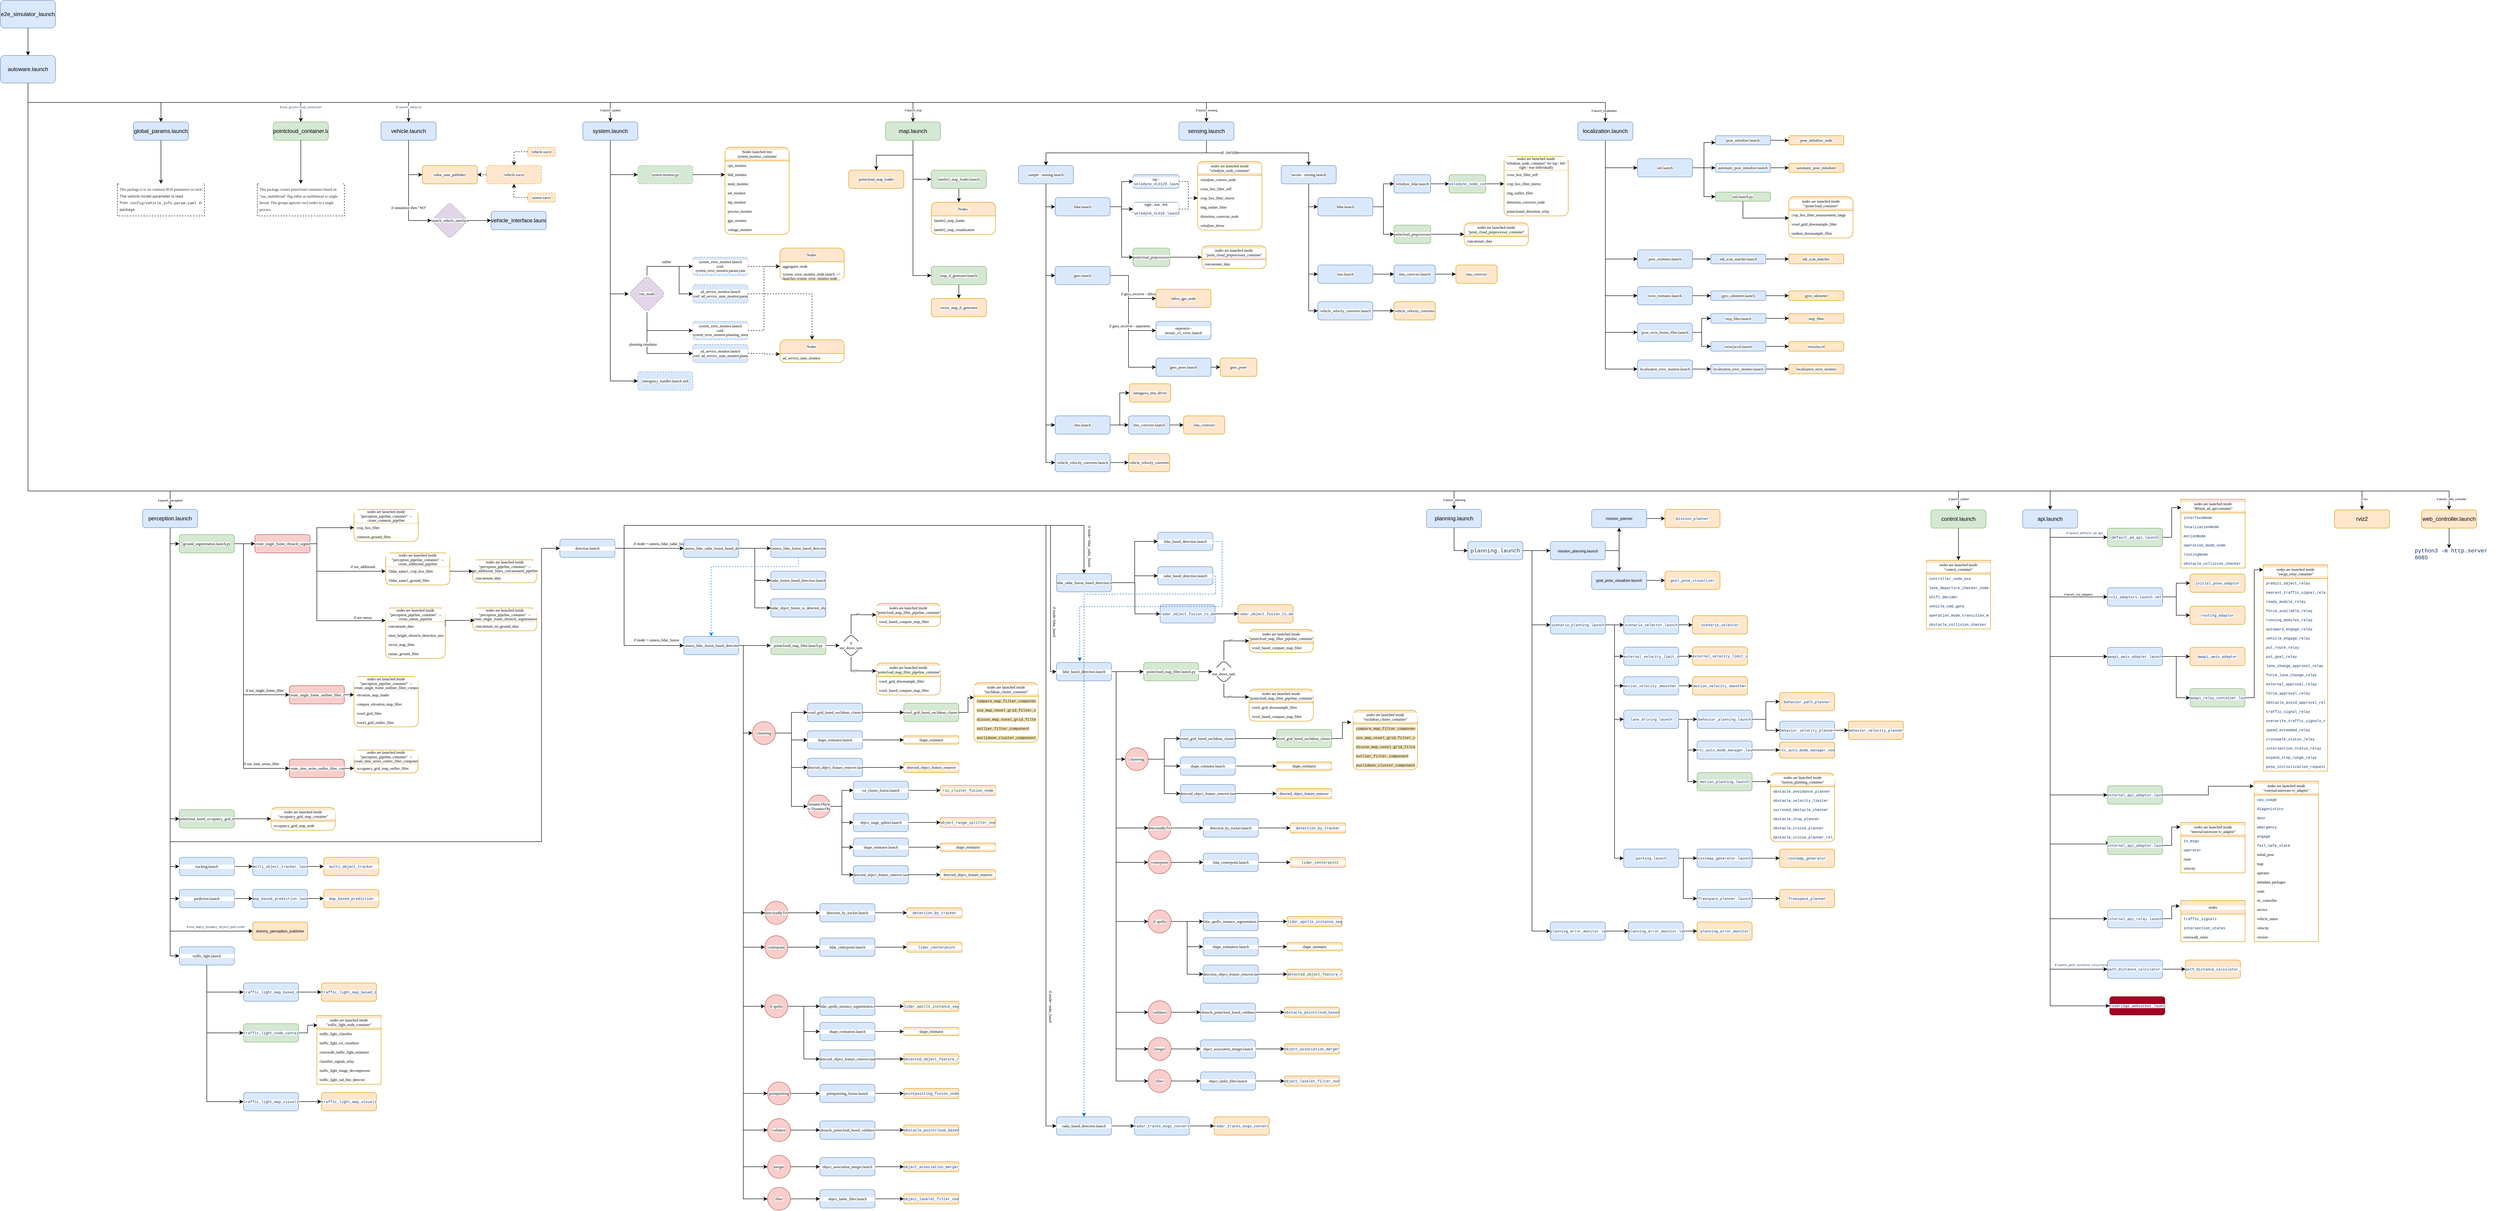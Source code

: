 <mxfile version="20.5.3" type="github">
  <diagram id="JUfGVZ4YZZ3eZMazUjR8" name="Page-1">
    <mxGraphModel dx="2859" dy="804" grid="1" gridSize="10" guides="1" tooltips="1" connect="1" arrows="1" fold="0" page="1" pageScale="1" pageWidth="850" pageHeight="1100" math="0" shadow="0">
      <root>
        <mxCell id="0" />
        <object label="mine" c="" id="1">
          <mxCell parent="0" />
        </object>
        <mxCell id="z-h-IKz81wdwOY6-5DcS-9" style="edgeStyle=orthogonalEdgeStyle;rounded=0;orthogonalLoop=1;jettySize=auto;html=1;exitX=0.5;exitY=1;exitDx=0;exitDy=0;entryX=0.5;entryY=0;entryDx=0;entryDy=0;" parent="1" source="z-h-IKz81wdwOY6-5DcS-1" target="z-h-IKz81wdwOY6-5DcS-6" edge="1">
          <mxGeometry relative="1" as="geometry" />
        </mxCell>
        <UserObject label="e2e_simulator_launch" link="https://github.com/autowarefoundation/autoware_launch/blob/main/autoware_launch/launch/e2e_simulator.launch.xml" id="z-h-IKz81wdwOY6-5DcS-1">
          <mxCell style="rounded=1;whiteSpace=wrap;html=1;glass=0;sketch=0;fillColor=#dae8fc;strokeColor=#6c8ebf;" parent="1" vertex="1">
            <mxGeometry x="-990" y="30" width="120" height="60" as="geometry" />
          </mxCell>
        </UserObject>
        <mxCell id="z-h-IKz81wdwOY6-5DcS-54" style="edgeStyle=orthogonalEdgeStyle;rounded=0;orthogonalLoop=1;jettySize=auto;html=1;exitX=0.5;exitY=1;exitDx=0;exitDy=0;entryX=0.5;entryY=0;entryDx=0;entryDy=0;fontFamily=Times New Roman;fontSize=8;" parent="1" source="z-h-IKz81wdwOY6-5DcS-6" target="z-h-IKz81wdwOY6-5DcS-14" edge="1">
          <mxGeometry relative="1" as="geometry" />
        </mxCell>
        <mxCell id="oIYKKuKqp56S4BTwwh6z-205" value="&lt;font style=&quot;font-size: 6px;&quot;&gt;if&amp;nbsp;&lt;span style=&quot;color: rgb(10, 48, 105); font-family: ui-monospace, SFMono-Regular, &amp;quot;SF Mono&amp;quot;, Menlo, Consolas, &amp;quot;Liberation Mono&amp;quot;, monospace; text-align: start;&quot;&gt;use_pointcloud_container&lt;/span&gt;&lt;/font&gt;" style="edgeLabel;html=1;align=center;verticalAlign=middle;resizable=0;points=[];fontSize=6;" vertex="1" connectable="0" parent="z-h-IKz81wdwOY6-5DcS-54">
          <mxGeometry x="0.906" relative="1" as="geometry">
            <mxPoint as="offset" />
          </mxGeometry>
        </mxCell>
        <mxCell id="z-h-IKz81wdwOY6-5DcS-125" style="edgeStyle=orthogonalEdgeStyle;rounded=0;orthogonalLoop=1;jettySize=auto;html=1;exitX=0.5;exitY=1;exitDx=0;exitDy=0;shadow=0;fontFamily=Times New Roman;fontSize=8;" parent="1" source="z-h-IKz81wdwOY6-5DcS-6" target="z-h-IKz81wdwOY6-5DcS-10" edge="1">
          <mxGeometry relative="1" as="geometry" />
        </mxCell>
        <mxCell id="z-h-IKz81wdwOY6-5DcS-129" style="edgeStyle=orthogonalEdgeStyle;rounded=0;orthogonalLoop=1;jettySize=auto;html=1;exitX=0.5;exitY=1;exitDx=0;exitDy=0;shadow=0;fontFamily=Times New Roman;fontSize=8;" parent="1" source="z-h-IKz81wdwOY6-5DcS-6" target="z-h-IKz81wdwOY6-5DcS-15" edge="1">
          <mxGeometry relative="1" as="geometry" />
        </mxCell>
        <mxCell id="oIYKKuKqp56S4BTwwh6z-206" value="&lt;font style=&quot;font-size: 6px;&quot;&gt;if&amp;nbsp;&lt;span style=&quot;color: rgb(10, 48, 105); font-family: ui-monospace, SFMono-Regular, &amp;quot;SF Mono&amp;quot;, Menlo, Consolas, &amp;quot;Liberation Mono&amp;quot;, monospace; text-align: start;&quot;&gt;launch_vehicle&lt;/span&gt;&lt;/font&gt;" style="edgeLabel;html=1;align=center;verticalAlign=middle;resizable=0;points=[];fontSize=6;" vertex="1" connectable="0" parent="z-h-IKz81wdwOY6-5DcS-129">
          <mxGeometry x="0.93" relative="1" as="geometry">
            <mxPoint as="offset" />
          </mxGeometry>
        </mxCell>
        <mxCell id="z-h-IKz81wdwOY6-5DcS-154" style="edgeStyle=orthogonalEdgeStyle;rounded=0;orthogonalLoop=1;jettySize=auto;html=1;exitX=0.5;exitY=1;exitDx=0;exitDy=0;shadow=0;fontFamily=Times New Roman;fontSize=8;" parent="1" source="z-h-IKz81wdwOY6-5DcS-6" target="z-h-IKz81wdwOY6-5DcS-16" edge="1">
          <mxGeometry relative="1" as="geometry" />
        </mxCell>
        <mxCell id="oIYKKuKqp56S4BTwwh6z-207" value="if launch_system" style="edgeLabel;html=1;align=center;verticalAlign=middle;resizable=0;points=[];fontSize=6;" vertex="1" connectable="0" parent="z-h-IKz81wdwOY6-5DcS-154">
          <mxGeometry x="0.953" y="-3" relative="1" as="geometry">
            <mxPoint x="3" y="7" as="offset" />
          </mxGeometry>
        </mxCell>
        <mxCell id="z-h-IKz81wdwOY6-5DcS-155" style="edgeStyle=orthogonalEdgeStyle;rounded=0;orthogonalLoop=1;jettySize=auto;html=1;exitX=0.5;exitY=1;exitDx=0;exitDy=0;shadow=0;fontFamily=Times New Roman;fontSize=8;" parent="1" source="z-h-IKz81wdwOY6-5DcS-6" target="z-h-IKz81wdwOY6-5DcS-17" edge="1">
          <mxGeometry relative="1" as="geometry" />
        </mxCell>
        <mxCell id="oIYKKuKqp56S4BTwwh6z-208" value="if launch_msp" style="edgeLabel;html=1;align=center;verticalAlign=middle;resizable=0;points=[];fontSize=6;" vertex="1" connectable="0" parent="z-h-IKz81wdwOY6-5DcS-155">
          <mxGeometry x="0.966" y="1" relative="1" as="geometry">
            <mxPoint x="-1" y="9" as="offset" />
          </mxGeometry>
        </mxCell>
        <mxCell id="z-h-IKz81wdwOY6-5DcS-182" style="edgeStyle=orthogonalEdgeStyle;rounded=0;orthogonalLoop=1;jettySize=auto;html=1;exitX=0.5;exitY=1;exitDx=0;exitDy=0;entryX=0.5;entryY=0;entryDx=0;entryDy=0;shadow=0;fontFamily=Times New Roman;fontSize=8;" parent="1" source="z-h-IKz81wdwOY6-5DcS-6" target="z-h-IKz81wdwOY6-5DcS-18" edge="1">
          <mxGeometry relative="1" as="geometry" />
        </mxCell>
        <mxCell id="oIYKKuKqp56S4BTwwh6z-209" value="if launch_sensing" style="edgeLabel;html=1;align=center;verticalAlign=middle;resizable=0;points=[];fontSize=6;" vertex="1" connectable="0" parent="z-h-IKz81wdwOY6-5DcS-182">
          <mxGeometry x="0.975" relative="1" as="geometry">
            <mxPoint y="8" as="offset" />
          </mxGeometry>
        </mxCell>
        <mxCell id="z-h-IKz81wdwOY6-5DcS-346" style="edgeStyle=orthogonalEdgeStyle;rounded=0;orthogonalLoop=1;jettySize=auto;html=1;exitX=0.5;exitY=1;exitDx=0;exitDy=0;shadow=0;fontFamily=Times New Roman;fontSize=8;" parent="1" source="z-h-IKz81wdwOY6-5DcS-6" target="z-h-IKz81wdwOY6-5DcS-19" edge="1">
          <mxGeometry relative="1" as="geometry">
            <Array as="points">
              <mxPoint x="-930" y="1100" />
              <mxPoint x="-620" y="1100" />
            </Array>
          </mxGeometry>
        </mxCell>
        <mxCell id="oIYKKuKqp56S4BTwwh6z-211" value="if launch_perception" style="edgeLabel;html=1;align=center;verticalAlign=middle;resizable=0;points=[];fontSize=6;" vertex="1" connectable="0" parent="z-h-IKz81wdwOY6-5DcS-346">
          <mxGeometry x="0.946" y="1" relative="1" as="geometry">
            <mxPoint x="-1" y="14" as="offset" />
          </mxGeometry>
        </mxCell>
        <mxCell id="oIYKKuKqp56S4BTwwh6z-2" style="edgeStyle=orthogonalEdgeStyle;rounded=0;orthogonalLoop=1;jettySize=auto;html=1;exitX=0.5;exitY=1;exitDx=0;exitDy=0;" edge="1" parent="1" source="z-h-IKz81wdwOY6-5DcS-6" target="z-h-IKz81wdwOY6-5DcS-281">
          <mxGeometry relative="1" as="geometry" />
        </mxCell>
        <mxCell id="oIYKKuKqp56S4BTwwh6z-210" value="if launch_localization" style="edgeLabel;html=1;align=center;verticalAlign=middle;resizable=0;points=[];fontSize=6;" vertex="1" connectable="0" parent="oIYKKuKqp56S4BTwwh6z-2">
          <mxGeometry x="0.982" y="-3" relative="1" as="geometry">
            <mxPoint y="7" as="offset" />
          </mxGeometry>
        </mxCell>
        <mxCell id="oIYKKuKqp56S4BTwwh6z-3" style="edgeStyle=orthogonalEdgeStyle;rounded=0;orthogonalLoop=1;jettySize=auto;html=1;exitX=0.5;exitY=1;exitDx=0;exitDy=0;entryX=0.5;entryY=0;entryDx=0;entryDy=0;" edge="1" parent="1" source="z-h-IKz81wdwOY6-5DcS-6" target="oIYKKuKqp56S4BTwwh6z-1">
          <mxGeometry relative="1" as="geometry">
            <Array as="points">
              <mxPoint x="-930" y="1100" />
              <mxPoint x="2180" y="1100" />
            </Array>
          </mxGeometry>
        </mxCell>
        <mxCell id="oIYKKuKqp56S4BTwwh6z-212" value="if launch_planning" style="edgeLabel;html=1;align=center;verticalAlign=middle;resizable=0;points=[];fontSize=6;" vertex="1" connectable="0" parent="oIYKKuKqp56S4BTwwh6z-3">
          <mxGeometry x="0.984" y="-1" relative="1" as="geometry">
            <mxPoint x="1" y="12" as="offset" />
          </mxGeometry>
        </mxCell>
        <mxCell id="oIYKKuKqp56S4BTwwh6z-87" style="edgeStyle=orthogonalEdgeStyle;rounded=0;orthogonalLoop=1;jettySize=auto;html=1;exitX=0.5;exitY=1;exitDx=0;exitDy=0;entryX=0.5;entryY=0;entryDx=0;entryDy=0;fontSize=8;" edge="1" parent="1" source="z-h-IKz81wdwOY6-5DcS-6" target="z-h-IKz81wdwOY6-5DcS-21">
          <mxGeometry relative="1" as="geometry">
            <Array as="points">
              <mxPoint x="-930" y="1100" />
              <mxPoint x="3280" y="1100" />
            </Array>
          </mxGeometry>
        </mxCell>
        <mxCell id="oIYKKuKqp56S4BTwwh6z-213" value="if launch_control" style="edgeLabel;html=1;align=center;verticalAlign=middle;resizable=0;points=[];fontSize=6;" vertex="1" connectable="0" parent="oIYKKuKqp56S4BTwwh6z-87">
          <mxGeometry x="0.97" y="2" relative="1" as="geometry">
            <mxPoint x="36" y="20" as="offset" />
          </mxGeometry>
        </mxCell>
        <mxCell id="oIYKKuKqp56S4BTwwh6z-88" style="edgeStyle=orthogonalEdgeStyle;rounded=0;orthogonalLoop=1;jettySize=auto;html=1;exitX=0.5;exitY=1;exitDx=0;exitDy=0;fontSize=8;" edge="1" parent="1" source="z-h-IKz81wdwOY6-5DcS-6" target="z-h-IKz81wdwOY6-5DcS-22">
          <mxGeometry relative="1" as="geometry">
            <Array as="points">
              <mxPoint x="-930" y="1100" />
              <mxPoint x="3480" y="1100" />
            </Array>
          </mxGeometry>
        </mxCell>
        <mxCell id="oIYKKuKqp56S4BTwwh6z-197" style="edgeStyle=orthogonalEdgeStyle;rounded=0;orthogonalLoop=1;jettySize=auto;html=1;exitX=0.5;exitY=1;exitDx=0;exitDy=0;entryX=0.5;entryY=0;entryDx=0;entryDy=0;fontSize=6;" edge="1" parent="1" source="z-h-IKz81wdwOY6-5DcS-6" target="z-h-IKz81wdwOY6-5DcS-23">
          <mxGeometry relative="1" as="geometry">
            <Array as="points">
              <mxPoint x="-930" y="1100" />
              <mxPoint x="4160" y="1100" />
            </Array>
          </mxGeometry>
        </mxCell>
        <mxCell id="oIYKKuKqp56S4BTwwh6z-198" value="if rviz" style="edgeLabel;html=1;align=center;verticalAlign=middle;resizable=0;points=[];fontSize=6;rotation=0;" vertex="1" connectable="0" parent="oIYKKuKqp56S4BTwwh6z-197">
          <mxGeometry x="0.981" relative="1" as="geometry">
            <mxPoint x="21" y="18" as="offset" />
          </mxGeometry>
        </mxCell>
        <mxCell id="oIYKKuKqp56S4BTwwh6z-203" style="edgeStyle=orthogonalEdgeStyle;rounded=0;orthogonalLoop=1;jettySize=auto;html=1;exitX=0.5;exitY=1;exitDx=0;exitDy=0;entryX=0.5;entryY=0;entryDx=0;entryDy=0;fontSize=6;" edge="1" parent="1" source="z-h-IKz81wdwOY6-5DcS-6" target="oIYKKuKqp56S4BTwwh6z-199">
          <mxGeometry relative="1" as="geometry">
            <Array as="points">
              <mxPoint x="-930" y="1100" />
              <mxPoint x="4350" y="1100" />
            </Array>
          </mxGeometry>
        </mxCell>
        <mxCell id="oIYKKuKqp56S4BTwwh6z-204" value="if launch_web_controller" style="edgeLabel;html=1;align=center;verticalAlign=middle;resizable=0;points=[];fontSize=6;rotation=0;" vertex="1" connectable="0" parent="oIYKKuKqp56S4BTwwh6z-203">
          <mxGeometry x="0.979" y="1" relative="1" as="geometry">
            <mxPoint x="29" y="19" as="offset" />
          </mxGeometry>
        </mxCell>
        <UserObject label="autoware.launch" link="https://github.com/autowarefoundation/autoware_launch/blob/main/autoware_launch/launch/autoware.launch.xml" linkTarget="_blank" id="z-h-IKz81wdwOY6-5DcS-6">
          <mxCell style="rounded=1;whiteSpace=wrap;html=1;glass=0;sketch=0;fillColor=#dae8fc;strokeColor=#6c8ebf;" parent="1" vertex="1">
            <mxGeometry x="-990" y="150" width="120" height="60" as="geometry" />
          </mxCell>
        </UserObject>
        <mxCell id="z-h-IKz81wdwOY6-5DcS-162" style="edgeStyle=orthogonalEdgeStyle;rounded=0;orthogonalLoop=1;jettySize=auto;html=1;exitX=0.5;exitY=1;exitDx=0;exitDy=0;shadow=0;fontFamily=Times New Roman;fontSize=8;" parent="1" source="z-h-IKz81wdwOY6-5DcS-17" target="z-h-IKz81wdwOY6-5DcS-159" edge="1">
          <mxGeometry relative="1" as="geometry" />
        </mxCell>
        <mxCell id="z-h-IKz81wdwOY6-5DcS-164" style="edgeStyle=orthogonalEdgeStyle;rounded=0;orthogonalLoop=1;jettySize=auto;html=1;exitX=0.5;exitY=1;exitDx=0;exitDy=0;entryX=0;entryY=0.5;entryDx=0;entryDy=0;shadow=0;fontFamily=Times New Roman;fontSize=8;" parent="1" source="z-h-IKz81wdwOY6-5DcS-17" target="z-h-IKz81wdwOY6-5DcS-157" edge="1">
          <mxGeometry relative="1" as="geometry">
            <Array as="points">
              <mxPoint x="1000" y="420" />
            </Array>
          </mxGeometry>
        </mxCell>
        <mxCell id="z-h-IKz81wdwOY6-5DcS-167" style="edgeStyle=orthogonalEdgeStyle;rounded=0;orthogonalLoop=1;jettySize=auto;html=1;exitX=0.5;exitY=1;exitDx=0;exitDy=0;entryX=0;entryY=0.5;entryDx=0;entryDy=0;shadow=0;fontFamily=Times New Roman;fontSize=8;" parent="1" source="z-h-IKz81wdwOY6-5DcS-17" target="z-h-IKz81wdwOY6-5DcS-165" edge="1">
          <mxGeometry relative="1" as="geometry" />
        </mxCell>
        <UserObject label="map.launch" link="https://github.com/autowarefoundation/autoware.universe/blob/main/launch/tier4_map_launch/launch/map.launch.xml" linkTarget="_blank" id="z-h-IKz81wdwOY6-5DcS-17">
          <mxCell style="rounded=1;whiteSpace=wrap;html=1;glass=0;sketch=0;fillColor=#d5e8d4;strokeColor=#82b366;" parent="1" vertex="1">
            <mxGeometry x="940" y="295" width="120" height="40" as="geometry" />
          </mxCell>
        </UserObject>
        <mxCell id="z-h-IKz81wdwOY6-5DcS-184" style="edgeStyle=orthogonalEdgeStyle;rounded=0;orthogonalLoop=1;jettySize=auto;html=1;exitX=0.5;exitY=1;exitDx=0;exitDy=0;shadow=0;fontFamily=Times New Roman;fontSize=8;" parent="1" source="z-h-IKz81wdwOY6-5DcS-18" target="z-h-IKz81wdwOY6-5DcS-183" edge="1">
          <mxGeometry relative="1" as="geometry" />
        </mxCell>
        <mxCell id="z-h-IKz81wdwOY6-5DcS-188" style="edgeStyle=orthogonalEdgeStyle;rounded=0;orthogonalLoop=1;jettySize=auto;html=1;exitX=0.5;exitY=1;exitDx=0;exitDy=0;shadow=0;fontFamily=Times New Roman;fontSize=8;" parent="1" source="z-h-IKz81wdwOY6-5DcS-18" target="z-h-IKz81wdwOY6-5DcS-187" edge="1">
          <mxGeometry relative="1" as="geometry">
            <mxPoint x="1534" y="335" as="sourcePoint" />
          </mxGeometry>
        </mxCell>
        <mxCell id="z-h-IKz81wdwOY6-5DcS-241" value="If&amp;nbsp; AWSIM" style="edgeLabel;html=1;align=center;verticalAlign=middle;resizable=0;points=[];fontSize=8;fontFamily=Times New Roman;" parent="z-h-IKz81wdwOY6-5DcS-188" vertex="1" connectable="0">
          <mxGeometry x="-0.441" y="2" relative="1" as="geometry">
            <mxPoint y="1" as="offset" />
          </mxGeometry>
        </mxCell>
        <UserObject label="sensing.launch" link="https://github.com/autowarefoundation/autoware.universe/blob/main/launch/tier4_sensing_launch/launch/sensing.launch.xml" linkTarget="_blank" id="z-h-IKz81wdwOY6-5DcS-18">
          <mxCell style="rounded=1;whiteSpace=wrap;html=1;glass=0;sketch=0;fillColor=#dae8fc;strokeColor=#6c8ebf;" parent="1" vertex="1">
            <mxGeometry x="1580" y="295" width="120" height="40" as="geometry" />
          </mxCell>
        </UserObject>
        <mxCell id="z-h-IKz81wdwOY6-5DcS-367" style="edgeStyle=orthogonalEdgeStyle;rounded=0;orthogonalLoop=1;jettySize=auto;html=1;exitX=0.5;exitY=1;exitDx=0;exitDy=0;entryX=0;entryY=0.5;entryDx=0;entryDy=0;shadow=0;fontFamily=Times New Roman;fontSize=8;" parent="1" source="z-h-IKz81wdwOY6-5DcS-19" target="z-h-IKz81wdwOY6-5DcS-365" edge="1">
          <mxGeometry relative="1" as="geometry" />
        </mxCell>
        <mxCell id="z-h-IKz81wdwOY6-5DcS-411" style="edgeStyle=orthogonalEdgeStyle;rounded=0;orthogonalLoop=1;jettySize=auto;html=1;exitX=0.5;exitY=1;exitDx=0;exitDy=0;shadow=0;fontFamily=Times New Roman;fontSize=8;" parent="1" source="z-h-IKz81wdwOY6-5DcS-19" target="z-h-IKz81wdwOY6-5DcS-410" edge="1">
          <mxGeometry relative="1" as="geometry">
            <Array as="points">
              <mxPoint x="-620" y="1815" />
            </Array>
          </mxGeometry>
        </mxCell>
        <mxCell id="z-h-IKz81wdwOY6-5DcS-545" style="edgeStyle=orthogonalEdgeStyle;rounded=0;orthogonalLoop=1;jettySize=auto;html=1;exitX=0.5;exitY=1;exitDx=0;exitDy=0;entryX=0;entryY=0.5;entryDx=0;entryDy=0;shadow=0;fontFamily=Times New Roman;fontSize=8;" parent="1" source="z-h-IKz81wdwOY6-5DcS-19" target="z-h-IKz81wdwOY6-5DcS-415" edge="1">
          <mxGeometry relative="1" as="geometry">
            <Array as="points">
              <mxPoint x="-620" y="1865" />
              <mxPoint x="190" y="1865" />
              <mxPoint x="190" y="1225" />
            </Array>
          </mxGeometry>
        </mxCell>
        <mxCell id="n2iUzxIKONtJqbguk0WD-6" style="edgeStyle=orthogonalEdgeStyle;rounded=0;orthogonalLoop=1;jettySize=auto;html=1;exitX=0.5;exitY=1;exitDx=0;exitDy=0;entryX=0;entryY=0.5;entryDx=0;entryDy=0;fontSize=8;" parent="1" source="z-h-IKz81wdwOY6-5DcS-19" target="n2iUzxIKONtJqbguk0WD-1" edge="1">
          <mxGeometry relative="1" as="geometry" />
        </mxCell>
        <mxCell id="n2iUzxIKONtJqbguk0WD-12" style="edgeStyle=orthogonalEdgeStyle;rounded=0;orthogonalLoop=1;jettySize=auto;html=1;exitX=0.5;exitY=1;exitDx=0;exitDy=0;entryX=0;entryY=0.5;entryDx=0;entryDy=0;fontSize=8;" parent="1" source="z-h-IKz81wdwOY6-5DcS-19" target="n2iUzxIKONtJqbguk0WD-8" edge="1">
          <mxGeometry relative="1" as="geometry" />
        </mxCell>
        <mxCell id="n2iUzxIKONtJqbguk0WD-15" style="edgeStyle=orthogonalEdgeStyle;rounded=0;orthogonalLoop=1;jettySize=auto;html=1;exitX=0.5;exitY=1;exitDx=0;exitDy=0;entryX=0;entryY=0.5;entryDx=0;entryDy=0;fontSize=8;" parent="1" source="z-h-IKz81wdwOY6-5DcS-19" target="n2iUzxIKONtJqbguk0WD-13" edge="1">
          <mxGeometry relative="1" as="geometry" />
        </mxCell>
        <mxCell id="n2iUzxIKONtJqbguk0WD-16" value="&lt;font style=&quot;font-size: 6px;&quot;&gt;if&amp;nbsp;&lt;span style=&quot;color: rgb(10, 48, 105); font-family: ui-monospace, SFMono-Regular, &amp;quot;SF Mono&amp;quot;, Menlo, Consolas, &amp;quot;Liberation Mono&amp;quot;, monospace; text-align: start;&quot;&gt;use_empty_dynamic_object_publisher&lt;/span&gt;&lt;/font&gt;" style="edgeLabel;html=1;align=center;verticalAlign=middle;resizable=0;points=[];fontSize=8;" parent="n2iUzxIKONtJqbguk0WD-15" vertex="1" connectable="0">
          <mxGeometry x="0.852" relative="1" as="geometry">
            <mxPoint x="-2" y="-10" as="offset" />
          </mxGeometry>
        </mxCell>
        <mxCell id="n2iUzxIKONtJqbguk0WD-38" style="edgeStyle=orthogonalEdgeStyle;rounded=0;orthogonalLoop=1;jettySize=auto;html=1;exitX=0.5;exitY=1;exitDx=0;exitDy=0;entryX=0;entryY=0.5;entryDx=0;entryDy=0;fontSize=8;" parent="1" source="z-h-IKz81wdwOY6-5DcS-19" target="n2iUzxIKONtJqbguk0WD-17" edge="1">
          <mxGeometry relative="1" as="geometry" />
        </mxCell>
        <UserObject label="perception.launch" link="https://github.com/autowarefoundation/autoware.universe/blob/main/launch/tier4_perception_launch/launch/perception.launch.xml" linkTarget="_blank" id="z-h-IKz81wdwOY6-5DcS-19">
          <mxCell style="rounded=1;whiteSpace=wrap;html=1;glass=0;sketch=0;fillColor=#dae8fc;strokeColor=#6c8ebf;" parent="1" vertex="1">
            <mxGeometry x="-680" y="1140" width="120" height="40" as="geometry" />
          </mxCell>
        </UserObject>
        <mxCell id="oIYKKuKqp56S4BTwwh6z-86" style="edgeStyle=orthogonalEdgeStyle;rounded=0;orthogonalLoop=1;jettySize=auto;html=1;exitX=0.5;exitY=1;exitDx=0;exitDy=0;entryX=0.5;entryY=0;entryDx=0;entryDy=0;fontSize=8;" edge="1" parent="1" source="z-h-IKz81wdwOY6-5DcS-21" target="oIYKKuKqp56S4BTwwh6z-76">
          <mxGeometry relative="1" as="geometry" />
        </mxCell>
        <UserObject label="control.launch" link="https://github.com/autowarefoundation/autoware.universe/blob/main/launch/tier4_control_launch/launch/control.launch.py" linkTarget="_blank" id="z-h-IKz81wdwOY6-5DcS-21">
          <mxCell style="rounded=1;whiteSpace=wrap;html=1;glass=0;sketch=0;fillColor=#d5e8d4;strokeColor=#82b366;" parent="1" vertex="1">
            <mxGeometry x="3220" y="1141" width="120" height="40" as="geometry" />
          </mxCell>
        </UserObject>
        <mxCell id="oIYKKuKqp56S4BTwwh6z-90" style="edgeStyle=orthogonalEdgeStyle;rounded=0;orthogonalLoop=1;jettySize=auto;html=1;exitX=0.5;exitY=1;exitDx=0;exitDy=0;fontSize=8;" edge="1" parent="1" source="z-h-IKz81wdwOY6-5DcS-22" target="oIYKKuKqp56S4BTwwh6z-89">
          <mxGeometry relative="1" as="geometry" />
        </mxCell>
        <mxCell id="oIYKKuKqp56S4BTwwh6z-109" value="&lt;font style=&quot;font-size: 6px;&quot;&gt;if&amp;nbsp;&lt;span style=&quot;color: rgb(10, 48, 105); font-family: ui-monospace, SFMono-Regular, &amp;quot;SF Mono&amp;quot;, Menlo, Consolas, &amp;quot;Liberation Mono&amp;quot;, monospace; text-align: start;&quot;&gt;launch_default_ad_api&lt;/span&gt;&lt;/font&gt;" style="edgeLabel;html=1;align=center;verticalAlign=middle;resizable=0;points=[];fontSize=8;" vertex="1" connectable="0" parent="oIYKKuKqp56S4BTwwh6z-90">
          <mxGeometry x="0.351" relative="1" as="geometry">
            <mxPoint x="-3" y="-10" as="offset" />
          </mxGeometry>
        </mxCell>
        <mxCell id="oIYKKuKqp56S4BTwwh6z-92" style="edgeStyle=orthogonalEdgeStyle;rounded=0;orthogonalLoop=1;jettySize=auto;html=1;exitX=0.5;exitY=1;exitDx=0;exitDy=0;fontSize=8;" edge="1" parent="1" source="z-h-IKz81wdwOY6-5DcS-22" target="oIYKKuKqp56S4BTwwh6z-91">
          <mxGeometry relative="1" as="geometry">
            <Array as="points">
              <mxPoint x="3480" y="1331" />
            </Array>
          </mxGeometry>
        </mxCell>
        <mxCell id="oIYKKuKqp56S4BTwwh6z-110" value="if launch_rviz_adaptors" style="edgeLabel;html=1;align=center;verticalAlign=middle;resizable=0;points=[];fontSize=6;" vertex="1" connectable="0" parent="oIYKKuKqp56S4BTwwh6z-92">
          <mxGeometry x="0.464" relative="1" as="geometry">
            <mxPoint x="9" y="-5" as="offset" />
          </mxGeometry>
        </mxCell>
        <mxCell id="oIYKKuKqp56S4BTwwh6z-94" style="edgeStyle=orthogonalEdgeStyle;rounded=0;orthogonalLoop=1;jettySize=auto;html=1;exitX=0.5;exitY=1;exitDx=0;exitDy=0;fontSize=8;" edge="1" parent="1" source="z-h-IKz81wdwOY6-5DcS-22" target="oIYKKuKqp56S4BTwwh6z-93">
          <mxGeometry relative="1" as="geometry">
            <Array as="points">
              <mxPoint x="3480" y="1461" />
            </Array>
          </mxGeometry>
        </mxCell>
        <mxCell id="oIYKKuKqp56S4BTwwh6z-179" style="edgeStyle=orthogonalEdgeStyle;rounded=0;orthogonalLoop=1;jettySize=auto;html=1;exitX=0.5;exitY=1;exitDx=0;exitDy=0;entryX=0;entryY=0.5;entryDx=0;entryDy=0;fontSize=8;" edge="1" parent="1" source="z-h-IKz81wdwOY6-5DcS-22" target="oIYKKuKqp56S4BTwwh6z-96">
          <mxGeometry relative="1" as="geometry">
            <Array as="points">
              <mxPoint x="3480" y="1870" />
              <mxPoint x="3605" y="1870" />
            </Array>
          </mxGeometry>
        </mxCell>
        <mxCell id="oIYKKuKqp56S4BTwwh6z-181" style="edgeStyle=orthogonalEdgeStyle;rounded=0;orthogonalLoop=1;jettySize=auto;html=1;exitX=0.5;exitY=1;exitDx=0;exitDy=0;entryX=0;entryY=0.5;entryDx=0;entryDy=0;fontSize=8;" edge="1" parent="1" source="z-h-IKz81wdwOY6-5DcS-22" target="oIYKKuKqp56S4BTwwh6z-95">
          <mxGeometry relative="1" as="geometry">
            <Array as="points">
              <mxPoint x="3480" y="1763" />
            </Array>
          </mxGeometry>
        </mxCell>
        <mxCell id="oIYKKuKqp56S4BTwwh6z-191" style="edgeStyle=orthogonalEdgeStyle;rounded=0;orthogonalLoop=1;jettySize=auto;html=1;exitX=0.5;exitY=1;exitDx=0;exitDy=0;entryX=0;entryY=0.5;entryDx=0;entryDy=0;fontSize=8;" edge="1" parent="1" source="z-h-IKz81wdwOY6-5DcS-22" target="oIYKKuKqp56S4BTwwh6z-97">
          <mxGeometry relative="1" as="geometry">
            <Array as="points">
              <mxPoint x="3480" y="2033" />
            </Array>
          </mxGeometry>
        </mxCell>
        <mxCell id="oIYKKuKqp56S4BTwwh6z-194" style="edgeStyle=orthogonalEdgeStyle;rounded=0;orthogonalLoop=1;jettySize=auto;html=1;exitX=0.5;exitY=1;exitDx=0;exitDy=0;entryX=0;entryY=0.5;entryDx=0;entryDy=0;fontSize=8;" edge="1" parent="1" source="z-h-IKz81wdwOY6-5DcS-22" target="oIYKKuKqp56S4BTwwh6z-98">
          <mxGeometry relative="1" as="geometry">
            <Array as="points">
              <mxPoint x="3480" y="2143" />
            </Array>
          </mxGeometry>
        </mxCell>
        <mxCell id="oIYKKuKqp56S4BTwwh6z-196" value="&lt;font style=&quot;font-size: 6px;&quot;&gt;if&amp;nbsp;&lt;span style=&quot;color: rgb(10, 48, 105); font-family: ui-monospace, SFMono-Regular, &amp;quot;SF Mono&amp;quot;, Menlo, Consolas, &amp;quot;Liberation Mono&amp;quot;, monospace; text-align: start;&quot;&gt;launch_path_distance_calculator&lt;/span&gt;&lt;/font&gt;" style="edgeLabel;html=1;align=center;verticalAlign=middle;resizable=0;points=[];fontSize=8;" vertex="1" connectable="0" parent="oIYKKuKqp56S4BTwwh6z-194">
          <mxGeometry x="0.931" y="-3" relative="1" as="geometry">
            <mxPoint x="-20" y="-13" as="offset" />
          </mxGeometry>
        </mxCell>
        <mxCell id="oIYKKuKqp56S4BTwwh6z-195" style="edgeStyle=orthogonalEdgeStyle;rounded=0;orthogonalLoop=1;jettySize=auto;html=1;exitX=0.5;exitY=1;exitDx=0;exitDy=0;entryX=0;entryY=0.5;entryDx=0;entryDy=0;fontSize=8;" edge="1" parent="1" source="z-h-IKz81wdwOY6-5DcS-22" target="oIYKKuKqp56S4BTwwh6z-100">
          <mxGeometry relative="1" as="geometry">
            <Array as="points">
              <mxPoint x="3480" y="2223" />
            </Array>
          </mxGeometry>
        </mxCell>
        <UserObject label="api.launch" link="https://github.com/autowarefoundation/autoware.universe/blob/main/launch/tier4_autoware_api_launch/launch/autoware_api.launch.xml" linkTarget="_blank" id="z-h-IKz81wdwOY6-5DcS-22">
          <mxCell style="rounded=1;whiteSpace=wrap;html=1;glass=0;sketch=0;fillColor=#dae8fc;strokeColor=#6c8ebf;" parent="1" vertex="1">
            <mxGeometry x="3420" y="1141" width="120" height="40" as="geometry" />
          </mxCell>
        </UserObject>
        <UserObject label="rviz2" link="https://github.com/autowarefoundation/autoware_launch/blob/main/autoware_launch/rviz/autoware.rviz" linkTarget="_blank" id="z-h-IKz81wdwOY6-5DcS-23">
          <mxCell style="rounded=1;whiteSpace=wrap;html=1;glass=0;sketch=0;fillColor=#ffe6cc;strokeColor=#d79b00;" parent="1" vertex="1">
            <mxGeometry x="4100" y="1141" width="120" height="40" as="geometry" />
          </mxCell>
        </UserObject>
        <mxCell id="z-h-IKz81wdwOY6-5DcS-107" value="" style="group" parent="1" vertex="1" connectable="0">
          <mxGeometry x="-635" y="280" width="610" height="70" as="geometry" />
        </mxCell>
        <UserObject label="global_params.launch" link="https://github.com/autowarefoundation/autoware.universe/blob/main/common/global_parameter_loader/launch/global_params.launch.py" linkTarget="_blank" id="z-h-IKz81wdwOY6-5DcS-10">
          <mxCell style="rounded=1;whiteSpace=wrap;html=1;glass=0;sketch=0;fillColor=#dae8fc;strokeColor=#6c8ebf;" parent="z-h-IKz81wdwOY6-5DcS-107" vertex="1">
            <mxGeometry x="-65" y="15" width="120" height="40" as="geometry" />
          </mxCell>
        </UserObject>
        <mxCell id="z-h-IKz81wdwOY6-5DcS-106" value="" style="group" parent="z-h-IKz81wdwOY6-5DcS-107" vertex="1" connectable="0">
          <mxGeometry x="240" width="370" height="70" as="geometry" />
        </mxCell>
        <UserObject label="pointcloud_container.launch.py" link="https://github.com/autowarefoundation/autoware_launch/blob/main/autoware_launch/launch/pointcloud_container.launch.py" linkTarget="_blank" id="z-h-IKz81wdwOY6-5DcS-14">
          <mxCell style="rounded=1;html=1;glass=0;sketch=0;whiteSpace=wrap;fillOpacity=100;overflow=width;fillColor=#d5e8d4;strokeColor=#82b366;" parent="z-h-IKz81wdwOY6-5DcS-106" vertex="1">
            <mxGeometry y="15" width="120" height="40" as="geometry" />
          </mxCell>
        </UserObject>
        <UserObject label="vehicle.launch" link="https://github.com/autowarefoundation/autoware.universe/blob/main/launch/tier4_vehicle_launch/launch/vehicle.launch.xml" linkTarget="_blank" id="z-h-IKz81wdwOY6-5DcS-15">
          <mxCell style="rounded=1;whiteSpace=wrap;html=1;glass=0;sketch=0;fillColor=#dae8fc;strokeColor=#6c8ebf;" parent="z-h-IKz81wdwOY6-5DcS-106" vertex="1">
            <mxGeometry x="235" y="15" width="120" height="40" as="geometry" />
          </mxCell>
        </UserObject>
        <UserObject label="system.launch" link="https://github.com/autowarefoundation/autoware.universe/blob/main/launch/tier4_system_launch/launch/system.launch.xml" linkTarget="_blank" id="z-h-IKz81wdwOY6-5DcS-16">
          <mxCell style="rounded=1;whiteSpace=wrap;html=1;glass=0;sketch=0;fillColor=#dae8fc;strokeColor=#6c8ebf;" parent="1" vertex="1">
            <mxGeometry x="280" y="295" width="120" height="40" as="geometry" />
          </mxCell>
        </UserObject>
        <mxCell id="z-h-IKz81wdwOY6-5DcS-123" style="edgeStyle=orthogonalEdgeStyle;rounded=0;orthogonalLoop=1;jettySize=auto;html=1;exitX=1;exitY=0.5;exitDx=0;exitDy=0;entryX=0;entryY=0.5;entryDx=0;entryDy=0;shadow=0;fontFamily=Times New Roman;fontSize=8;" parent="1" source="z-h-IKz81wdwOY6-5DcS-75" target="z-h-IKz81wdwOY6-5DcS-116" edge="1">
          <mxGeometry relative="1" as="geometry" />
        </mxCell>
        <UserObject label="system.monitor.py" link="https://github.com/autowarefoundation/autoware.universe/blob/main/system/system_monitor/launch/system_monitor.launch.py" linkTarget="_blank" id="z-h-IKz81wdwOY6-5DcS-75">
          <mxCell style="rounded=1;whiteSpace=wrap;html=1;glass=0;sketch=0;fillColor=#d5e8d4;strokeColor=#82b366;dashed=1;labelBackgroundColor=#FFFFFF;fontFamily=Times New Roman;fontSize=8;" parent="1" vertex="1">
            <mxGeometry x="400" y="390" width="120" height="40" as="geometry" />
          </mxCell>
        </UserObject>
        <mxCell id="z-h-IKz81wdwOY6-5DcS-76" style="edgeStyle=orthogonalEdgeStyle;rounded=0;orthogonalLoop=1;jettySize=auto;html=1;exitX=0.5;exitY=1;exitDx=0;exitDy=0;shadow=0;fontFamily=Times New Roman;fontSize=8;" parent="1" source="z-h-IKz81wdwOY6-5DcS-16" target="z-h-IKz81wdwOY6-5DcS-75" edge="1">
          <mxGeometry relative="1" as="geometry">
            <Array as="points">
              <mxPoint x="340" y="410" />
            </Array>
          </mxGeometry>
        </mxCell>
        <UserObject label="emergency_handler.launch.xml" link="https://github.com/autowarefoundation/autoware.universe/blob/main/system/emergency_handler/launch/emergency_handler.launch.xml" linkTarget="_blank" id="z-h-IKz81wdwOY6-5DcS-94">
          <mxCell style="rounded=1;whiteSpace=wrap;html=1;glass=0;sketch=0;fillColor=#dae8fc;strokeColor=#6c8ebf;dashed=1;labelBackgroundColor=#FFFFFF;fontFamily=Times New Roman;fontSize=8;" parent="1" vertex="1">
            <mxGeometry x="400" y="840" width="120" height="40" as="geometry" />
          </mxCell>
        </UserObject>
        <mxCell id="z-h-IKz81wdwOY6-5DcS-97" style="edgeStyle=orthogonalEdgeStyle;rounded=0;orthogonalLoop=1;jettySize=auto;html=1;exitX=0.5;exitY=1;exitDx=0;exitDy=0;shadow=0;fontFamily=Times New Roman;fontSize=8;entryX=0;entryY=0.5;entryDx=0;entryDy=0;" parent="1" source="z-h-IKz81wdwOY6-5DcS-16" target="z-h-IKz81wdwOY6-5DcS-94" edge="1">
          <mxGeometry relative="1" as="geometry">
            <mxPoint x="430" y="1040" as="targetPoint" />
            <Array as="points">
              <mxPoint x="340" y="860" />
            </Array>
          </mxGeometry>
        </mxCell>
        <mxCell id="z-h-IKz81wdwOY6-5DcS-93" style="edgeStyle=orthogonalEdgeStyle;rounded=0;orthogonalLoop=1;jettySize=auto;html=1;exitX=0.5;exitY=1;exitDx=0;exitDy=0;entryX=0;entryY=0.5;entryDx=0;entryDy=0;shadow=0;fontFamily=Times New Roman;fontSize=8;" parent="1" source="z-h-IKz81wdwOY6-5DcS-16" target="z-h-IKz81wdwOY6-5DcS-77" edge="1">
          <mxGeometry relative="1" as="geometry">
            <Array as="points">
              <mxPoint x="340" y="670" />
            </Array>
          </mxGeometry>
        </mxCell>
        <mxCell id="z-h-IKz81wdwOY6-5DcS-108" value="" style="group" parent="1" vertex="1" connectable="0">
          <mxGeometry x="380" y="600" width="270" height="220" as="geometry" />
        </mxCell>
        <mxCell id="z-h-IKz81wdwOY6-5DcS-77" value="run_mode" style="rhombus;whiteSpace=wrap;html=1;rounded=1;glass=0;dashed=1;labelBackgroundColor=#FFFFFF;sketch=0;strokeColor=#9673a6;fontFamily=Times New Roman;fontSize=8;fillColor=#e1d5e7;" parent="z-h-IKz81wdwOY6-5DcS-108" vertex="1">
          <mxGeometry y="30" width="80" height="80" as="geometry" />
        </mxCell>
        <UserObject label="ad_service_monitor.launch&lt;br&gt;conf:&amp;nbsp;ad_service_state_monitor.param.yam" link="https://github.com/autowarefoundation/autoware.universe/blob/main/system/ad_service_state_monitor/launch/ad_service_state_monitor.launch.xml" linkTarget="_blank" id="z-h-IKz81wdwOY6-5DcS-79">
          <mxCell style="rounded=1;whiteSpace=wrap;html=1;glass=0;sketch=0;fillColor=#dae8fc;strokeColor=#6c8ebf;dashed=1;labelBackgroundColor=#FFFFFF;fontFamily=Times New Roman;fontSize=8;overflow=width;" parent="z-h-IKz81wdwOY6-5DcS-108" vertex="1">
            <mxGeometry x="140" y="50" width="120" height="40" as="geometry" />
          </mxCell>
        </UserObject>
        <mxCell id="z-h-IKz81wdwOY6-5DcS-80" style="edgeStyle=orthogonalEdgeStyle;rounded=0;orthogonalLoop=1;jettySize=auto;html=1;exitX=0.5;exitY=0;exitDx=0;exitDy=0;entryX=0;entryY=0.5;entryDx=0;entryDy=0;shadow=0;fontFamily=Times New Roman;fontSize=8;" parent="z-h-IKz81wdwOY6-5DcS-108" source="z-h-IKz81wdwOY6-5DcS-77" target="z-h-IKz81wdwOY6-5DcS-79" edge="1">
          <mxGeometry relative="1" as="geometry">
            <Array as="points">
              <mxPoint x="40" y="10" />
              <mxPoint x="110" y="10" />
              <mxPoint x="110" y="70" />
            </Array>
          </mxGeometry>
        </mxCell>
        <mxCell id="z-h-IKz81wdwOY6-5DcS-85" value="online" style="edgeLabel;html=1;align=center;verticalAlign=middle;resizable=0;points=[];fontSize=8;fontFamily=Times New Roman;" parent="z-h-IKz81wdwOY6-5DcS-80" vertex="1" connectable="0">
          <mxGeometry x="-0.267" y="4" relative="1" as="geometry">
            <mxPoint x="-4" y="-6" as="offset" />
          </mxGeometry>
        </mxCell>
        <UserObject label="ad_service_monitor.launch&lt;br&gt;conf:&amp;nbsp;ad_service_state_monitor.planning_simulation.param.yaml" link="https://github.com/autowarefoundation/autoware.universe/blob/main/system/ad_service_state_monitor/launch/ad_service_state_monitor.launch.xml" linkTarget="_blank" id="z-h-IKz81wdwOY6-5DcS-83">
          <mxCell style="rounded=1;whiteSpace=wrap;html=1;glass=0;sketch=0;fillColor=#dae8fc;strokeColor=#6c8ebf;dashed=1;labelBackgroundColor=#FFFFFF;fontFamily=Times New Roman;fontSize=8;overflow=width;" parent="z-h-IKz81wdwOY6-5DcS-108" vertex="1">
            <mxGeometry x="140" y="180" width="120" height="40" as="geometry" />
          </mxCell>
        </UserObject>
        <mxCell id="z-h-IKz81wdwOY6-5DcS-84" style="edgeStyle=orthogonalEdgeStyle;rounded=0;orthogonalLoop=1;jettySize=auto;html=1;exitX=0.5;exitY=1;exitDx=0;exitDy=0;entryX=0;entryY=0.5;entryDx=0;entryDy=0;shadow=0;fontFamily=Times New Roman;fontSize=8;" parent="z-h-IKz81wdwOY6-5DcS-108" source="z-h-IKz81wdwOY6-5DcS-77" target="z-h-IKz81wdwOY6-5DcS-83" edge="1">
          <mxGeometry relative="1" as="geometry">
            <Array as="points">
              <mxPoint x="40" y="200" />
            </Array>
          </mxGeometry>
        </mxCell>
        <mxCell id="z-h-IKz81wdwOY6-5DcS-86" value="planning simulator" style="edgeLabel;html=1;align=center;verticalAlign=middle;resizable=0;points=[];fontSize=8;fontFamily=Times New Roman;" parent="z-h-IKz81wdwOY6-5DcS-84" vertex="1" connectable="0">
          <mxGeometry x="0.545" y="1" relative="1" as="geometry">
            <mxPoint x="-66" y="-19" as="offset" />
          </mxGeometry>
        </mxCell>
        <UserObject label="system_error_monitor.launch&lt;br&gt;conf: system_error_monitor.param.yam" link="https://github.com/autowarefoundation/autoware.universe/blob/main/system/system_error_monitor/launch/system_error_monitor.launch.xml" linkTarget="_blank" id="z-h-IKz81wdwOY6-5DcS-87">
          <mxCell style="rounded=1;whiteSpace=wrap;html=1;glass=0;sketch=0;fillColor=#dae8fc;strokeColor=#6c8ebf;dashed=1;labelBackgroundColor=#FFFFFF;fontFamily=Times New Roman;fontSize=8;overflow=width;" parent="z-h-IKz81wdwOY6-5DcS-108" vertex="1">
            <mxGeometry x="140" y="-10" width="120" height="40" as="geometry" />
          </mxCell>
        </UserObject>
        <mxCell id="z-h-IKz81wdwOY6-5DcS-91" style="edgeStyle=orthogonalEdgeStyle;rounded=0;orthogonalLoop=1;jettySize=auto;html=1;exitX=0.5;exitY=0;exitDx=0;exitDy=0;entryX=0;entryY=0.5;entryDx=0;entryDy=0;shadow=0;fontFamily=Times New Roman;fontSize=8;" parent="z-h-IKz81wdwOY6-5DcS-108" source="z-h-IKz81wdwOY6-5DcS-77" target="z-h-IKz81wdwOY6-5DcS-87" edge="1">
          <mxGeometry relative="1" as="geometry" />
        </mxCell>
        <UserObject label="system_error_monitor.launch&lt;br&gt;conf: system_error_monitor.planning_simulation.param.yam" link="https://github.com/autowarefoundation/autoware.universe/blob/main/system/system_error_monitor/launch/system_error_monitor.launch.xml" linkTarget="_blank" id="z-h-IKz81wdwOY6-5DcS-88">
          <mxCell style="rounded=1;whiteSpace=wrap;html=1;glass=0;sketch=0;fillColor=#dae8fc;strokeColor=#6c8ebf;dashed=1;labelBackgroundColor=#FFFFFF;fontFamily=Times New Roman;fontSize=8;overflow=width;" parent="z-h-IKz81wdwOY6-5DcS-108" vertex="1">
            <mxGeometry x="140" y="130" width="120" height="40" as="geometry" />
          </mxCell>
        </UserObject>
        <mxCell id="z-h-IKz81wdwOY6-5DcS-92" style="edgeStyle=orthogonalEdgeStyle;rounded=0;orthogonalLoop=1;jettySize=auto;html=1;exitX=0.5;exitY=1;exitDx=0;exitDy=0;entryX=0;entryY=0.5;entryDx=0;entryDy=0;shadow=0;fontFamily=Times New Roman;fontSize=8;" parent="z-h-IKz81wdwOY6-5DcS-108" source="z-h-IKz81wdwOY6-5DcS-77" target="z-h-IKz81wdwOY6-5DcS-88" edge="1">
          <mxGeometry relative="1" as="geometry">
            <Array as="points">
              <mxPoint x="40" y="150" />
            </Array>
          </mxGeometry>
        </mxCell>
        <mxCell id="z-h-IKz81wdwOY6-5DcS-110" value="Nodes launched into system_monitor_container" style="swimlane;fontStyle=0;childLayout=stackLayout;horizontal=1;startSize=30;horizontalStack=0;resizeParent=1;resizeParentMax=0;resizeLast=0;collapsible=1;marginBottom=0;whiteSpace=wrap;html=1;rounded=1;glass=0;labelBackgroundColor=#FFFFFF;sketch=0;strokeColor=#d79b00;fontFamily=Times New Roman;fontSize=8;fillColor=#ffe6cc;" parent="1" vertex="1">
          <mxGeometry x="590" y="350" width="140" height="190" as="geometry" />
        </mxCell>
        <UserObject label="cpu_monitor" link="https://github.com/autowarefoundation/autoware.universe/blob/main/launch/tier4_system_launch/config/system_monitor/cpu_monitor.param.yaml" linkTarget="_blank" id="z-h-IKz81wdwOY6-5DcS-115">
          <mxCell style="text;strokeColor=none;fillColor=none;align=left;verticalAlign=middle;spacingLeft=4;spacingRight=4;overflow=hidden;points=[[0,0.5],[1,0.5]];portConstraint=eastwest;rotatable=0;whiteSpace=wrap;html=1;rounded=1;glass=0;labelBackgroundColor=#FFFFFF;sketch=0;fontFamily=Times New Roman;fontSize=8;" parent="z-h-IKz81wdwOY6-5DcS-110" vertex="1">
            <mxGeometry y="30" width="140" height="20" as="geometry" />
          </mxCell>
        </UserObject>
        <UserObject label="hdd_monitor" link="https://github.com/autowarefoundation/autoware.universe/blob/main/launch/tier4_system_launch/config/system_monitor/hdd_monitor.param.yaml" linkTarget="_blank" id="z-h-IKz81wdwOY6-5DcS-116">
          <mxCell style="text;strokeColor=none;fillColor=none;align=left;verticalAlign=middle;spacingLeft=4;spacingRight=4;overflow=hidden;points=[[0,0.5],[1,0.5]];portConstraint=eastwest;rotatable=0;whiteSpace=wrap;html=1;rounded=1;glass=0;dashed=1;labelBackgroundColor=#FFFFFF;sketch=0;fontFamily=Times New Roman;fontSize=8;" parent="z-h-IKz81wdwOY6-5DcS-110" vertex="1">
            <mxGeometry y="50" width="140" height="20" as="geometry" />
          </mxCell>
        </UserObject>
        <UserObject label="mem_monitor" link="https://github.com/autowarefoundation/autoware.universe/blob/main/launch/tier4_system_launch/config/system_monitor/mem_monitor.param.yaml" linkTarget="_blank" id="z-h-IKz81wdwOY6-5DcS-118">
          <mxCell style="text;align=left;verticalAlign=middle;spacingLeft=4;spacingRight=4;overflow=hidden;points=[[0,0.5],[1,0.5]];portConstraint=eastwest;rotatable=0;whiteSpace=wrap;html=1;rounded=1;glass=0;dashed=1;labelBackgroundColor=#FFFFFF;sketch=0;fontFamily=Times New Roman;fontSize=8;" parent="z-h-IKz81wdwOY6-5DcS-110" vertex="1">
            <mxGeometry y="70" width="140" height="20" as="geometry" />
          </mxCell>
        </UserObject>
        <UserObject label="net_monitor" link="https://github.com/autowarefoundation/autoware.universe/blob/main/launch/tier4_system_launch/config/system_monitor/net_monitor.param.yaml" linkTarget="_blank" id="z-h-IKz81wdwOY6-5DcS-117">
          <mxCell style="text;strokeColor=none;fillColor=none;align=left;verticalAlign=middle;spacingLeft=4;spacingRight=4;overflow=hidden;points=[[0,0.5],[1,0.5]];portConstraint=eastwest;rotatable=0;whiteSpace=wrap;html=1;rounded=1;glass=0;dashed=1;labelBackgroundColor=#FFFFFF;sketch=0;fontFamily=Times New Roman;fontSize=8;" parent="z-h-IKz81wdwOY6-5DcS-110" vertex="1">
            <mxGeometry y="90" width="140" height="20" as="geometry" />
          </mxCell>
        </UserObject>
        <UserObject label="ntp_monitor" link="https://github.com/autowarefoundation/autoware.universe/blob/main/launch/tier4_system_launch/config/system_monitor/ntp_monitor.param.yaml" linkTarget="_blank" id="z-h-IKz81wdwOY6-5DcS-122">
          <mxCell style="text;strokeColor=none;fillColor=none;align=left;verticalAlign=middle;spacingLeft=4;spacingRight=4;overflow=hidden;points=[[0,0.5],[1,0.5]];portConstraint=eastwest;rotatable=0;whiteSpace=wrap;html=1;rounded=1;glass=0;dashed=1;labelBackgroundColor=#FFFFFF;sketch=0;fontFamily=Times New Roman;fontSize=8;" parent="z-h-IKz81wdwOY6-5DcS-110" vertex="1">
            <mxGeometry y="110" width="140" height="20" as="geometry" />
          </mxCell>
        </UserObject>
        <UserObject label="process_monitor" link="https://github.com/autowarefoundation/autoware.universe/blob/main/launch/tier4_system_launch/config/system_monitor/process_monitor.param.yaml" linkTarget="_blank" id="z-h-IKz81wdwOY6-5DcS-121">
          <mxCell style="text;strokeColor=none;fillColor=none;align=left;verticalAlign=middle;spacingLeft=4;spacingRight=4;overflow=hidden;points=[[0,0.5],[1,0.5]];portConstraint=eastwest;rotatable=0;whiteSpace=wrap;html=1;rounded=1;glass=0;dashed=1;labelBackgroundColor=#FFFFFF;sketch=0;fontFamily=Times New Roman;fontSize=8;" parent="z-h-IKz81wdwOY6-5DcS-110" vertex="1">
            <mxGeometry y="130" width="140" height="20" as="geometry" />
          </mxCell>
        </UserObject>
        <UserObject label="gpu_monitor" link="https://github.com/autowarefoundation/autoware.universe/blob/main/launch/tier4_system_launch/config/system_monitor/gpu_monitor.param.yaml" linkTarget="_blank" id="z-h-IKz81wdwOY6-5DcS-120">
          <mxCell style="text;strokeColor=none;fillColor=none;align=left;verticalAlign=middle;spacingLeft=4;spacingRight=4;overflow=hidden;points=[[0,0.5],[1,0.5]];portConstraint=eastwest;rotatable=0;whiteSpace=wrap;html=1;rounded=1;glass=0;dashed=1;labelBackgroundColor=#FFFFFF;sketch=0;fontFamily=Times New Roman;fontSize=8;" parent="z-h-IKz81wdwOY6-5DcS-110" vertex="1">
            <mxGeometry y="150" width="140" height="20" as="geometry" />
          </mxCell>
        </UserObject>
        <UserObject label="voltage_monitor" link="https://github.com/autowarefoundation/autoware.universe/blob/main/launch/tier4_system_launch/config/system_monitor/voltage_monitor.param.yaml" linkTarget="_blank" id="z-h-IKz81wdwOY6-5DcS-119">
          <mxCell style="text;strokeColor=none;fillColor=none;align=left;verticalAlign=middle;spacingLeft=4;spacingRight=4;overflow=hidden;points=[[0,0.5],[1,0.5]];portConstraint=eastwest;rotatable=0;whiteSpace=wrap;html=1;rounded=1;glass=0;dashed=1;labelBackgroundColor=#FFFFFF;sketch=0;fontFamily=Times New Roman;fontSize=8;" parent="z-h-IKz81wdwOY6-5DcS-110" vertex="1">
            <mxGeometry y="170" width="140" height="20" as="geometry" />
          </mxCell>
        </UserObject>
        <UserObject label="&lt;font style=&quot;&quot;&gt;&lt;br&gt;&lt;span style=&quot;font-size: 8px; color: rgb(36, 41, 47);&quot;&gt;This package is to set common ROS parameters to each node.&lt;br&gt;&lt;/span&gt;&lt;font style=&quot;font-size: 8px;&quot;&gt;&lt;span style=&quot;color: rgb(36, 41, 47); font-family: -apple-system, BlinkMacSystemFont, &amp;quot;Segoe UI&amp;quot;, Helvetica, Arial, sans-serif, &amp;quot;Apple Color Emoji&amp;quot;, &amp;quot;Segoe UI Emoji&amp;quot;;&quot;&gt;The vehicle model parameter is read from&amp;nbsp;&lt;/span&gt;&lt;code style=&quot;box-sizing: border-box; font-family: ui-monospace, SFMono-Regular, &amp;quot;SF Mono&amp;quot;, Menlo, Consolas, &amp;quot;Liberation Mono&amp;quot;, monospace; padding: 0.2em 0.4em; margin: 0px; background-color: var(--color-neutral-muted); border-radius: 6px; color: rgb(36, 41, 47);&quot;&gt;config/vehicle_info.param.yaml&lt;/code&gt;&lt;span style=&quot;color: rgb(36, 41, 47); font-family: -apple-system, BlinkMacSystemFont, &amp;quot;Segoe UI&amp;quot;, Helvetica, Arial, sans-serif, &amp;quot;Apple Color Emoji&amp;quot;, &amp;quot;Segoe UI Emoji&amp;quot;;&quot;&gt;&amp;nbsp;in&amp;nbsp;&lt;/span&gt;&lt;code style=&quot;box-sizing: border-box; font-family: ui-monospace, SFMono-Regular, &amp;quot;SF Mono&amp;quot;, Menlo, Consolas, &amp;quot;Liberation Mono&amp;quot;, monospace; padding: 0.2em 0.4em; margin: 0px; background-color: var(--color-neutral-muted); border-radius: 6px; color: rgb(36, 41, 47);&quot;&gt;vehicle_model&lt;/code&gt;&lt;span style=&quot;color: rgb(36, 41, 47); font-family: -apple-system, BlinkMacSystemFont, &amp;quot;Segoe UI&amp;quot;, Helvetica, Arial, sans-serif, &amp;quot;Apple Color Emoji&amp;quot;, &amp;quot;Segoe UI Emoji&amp;quot;;&quot;&gt;_description package&lt;/span&gt;&lt;/font&gt;&lt;br&gt;&lt;/font&gt;" link="https://github.com/autowarefoundation/autoware.universe/tree/main/common/global_parameter_loader" linkTarget="_blank" id="z-h-IKz81wdwOY6-5DcS-50">
          <mxCell style="text;html=1;strokeColor=default;fillColor=none;spacing=5;spacingTop=-20;whiteSpace=wrap;overflow=hidden;rounded=0;glass=0;labelBackgroundColor=#FFFFFF;sketch=0;fontFamily=Times New Roman;fontSize=12;dashed=1;" parent="1" vertex="1">
            <mxGeometry x="-735" y="430" width="190" height="70" as="geometry" />
          </mxCell>
        </UserObject>
        <UserObject label="&lt;font style=&quot;&quot;&gt;&lt;br&gt;&lt;font style=&quot;font-size: 8px;&quot;&gt;&lt;span style=&quot;color: rgb(36, 41, 47);&quot;&gt;This package creates pointcloud containers based on &quot;use_multithread&quot; flag either as multithread or single thread. This groups agnostic ros2 nodes in a single process.&amp;nbsp;&lt;/span&gt;&lt;/font&gt;&lt;br&gt;&lt;/font&gt;" link="https://github.com/autowarefoundation/autoware.universe/tree/main/common/global_parameter_loader" linkTarget="_blank" id="z-h-IKz81wdwOY6-5DcS-55">
          <mxCell style="text;html=1;strokeColor=default;fillColor=none;spacing=5;spacingTop=-20;whiteSpace=wrap;overflow=hidden;rounded=0;glass=0;labelBackgroundColor=#FFFFFF;sketch=0;fontFamily=Times New Roman;fontSize=12;dashed=1;" parent="1" vertex="1">
            <mxGeometry x="-430" y="430" width="190" height="70" as="geometry" />
          </mxCell>
        </UserObject>
        <mxCell id="z-h-IKz81wdwOY6-5DcS-56" style="edgeStyle=orthogonalEdgeStyle;rounded=0;orthogonalLoop=1;jettySize=auto;html=1;exitX=0.5;exitY=1;exitDx=0;exitDy=0;entryX=0.5;entryY=0;entryDx=0;entryDy=0;fontFamily=Times New Roman;fontSize=8;" parent="1" source="z-h-IKz81wdwOY6-5DcS-14" target="z-h-IKz81wdwOY6-5DcS-55" edge="1">
          <mxGeometry relative="1" as="geometry" />
        </mxCell>
        <mxCell id="z-h-IKz81wdwOY6-5DcS-126" style="edgeStyle=orthogonalEdgeStyle;rounded=0;orthogonalLoop=1;jettySize=auto;html=1;exitX=0.5;exitY=1;exitDx=0;exitDy=0;entryX=0.5;entryY=0;entryDx=0;entryDy=0;shadow=0;fontFamily=Times New Roman;fontSize=8;" parent="1" source="z-h-IKz81wdwOY6-5DcS-10" target="z-h-IKz81wdwOY6-5DcS-50" edge="1">
          <mxGeometry relative="1" as="geometry" />
        </mxCell>
        <mxCell id="z-h-IKz81wdwOY6-5DcS-58" style="edgeStyle=orthogonalEdgeStyle;rounded=0;orthogonalLoop=1;jettySize=auto;html=1;exitX=0.5;exitY=1;exitDx=0;exitDy=0;fontFamily=Times New Roman;fontSize=8;entryX=0;entryY=0.5;entryDx=0;entryDy=0;" parent="1" source="z-h-IKz81wdwOY6-5DcS-15" target="z-h-IKz81wdwOY6-5DcS-57" edge="1">
          <mxGeometry relative="1" as="geometry">
            <Array as="points">
              <mxPoint x="-100" y="410" />
            </Array>
          </mxGeometry>
        </mxCell>
        <mxCell id="z-h-IKz81wdwOY6-5DcS-69" style="edgeStyle=orthogonalEdgeStyle;rounded=0;orthogonalLoop=1;jettySize=auto;html=1;exitX=0.5;exitY=1;exitDx=0;exitDy=0;shadow=0;fontFamily=Times New Roman;fontSize=8;entryX=0;entryY=0.5;entryDx=0;entryDy=0;" parent="1" source="z-h-IKz81wdwOY6-5DcS-15" target="z-h-IKz81wdwOY6-5DcS-68" edge="1">
          <mxGeometry relative="1" as="geometry">
            <Array as="points">
              <mxPoint x="-100" y="510" />
            </Array>
          </mxGeometry>
        </mxCell>
        <mxCell id="z-h-IKz81wdwOY6-5DcS-74" value="if simulation then &quot;NO&quot;" style="edgeLabel;html=1;align=center;verticalAlign=middle;resizable=0;points=[];fontSize=8;fontFamily=Times New Roman;" parent="z-h-IKz81wdwOY6-5DcS-69" vertex="1" connectable="0">
          <mxGeometry x="-0.658" y="2" relative="1" as="geometry">
            <mxPoint x="-2" y="108" as="offset" />
          </mxGeometry>
        </mxCell>
        <UserObject label="robot_state_publisher" link="https://github.com/autowarefoundation/autoware.universe/blob/main/launch/tier4_vehicle_launch/launch/vehicle.launch.xml" linkTarget="_blank" id="z-h-IKz81wdwOY6-5DcS-57">
          <mxCell style="rounded=1;whiteSpace=wrap;html=1;glass=0;sketch=0;fillColor=#ffe6cc;strokeColor=#d79b00;labelBackgroundColor=#FFFFFF;fontFamily=Times New Roman;fontSize=8;" parent="1" vertex="1">
            <mxGeometry x="-70" y="390" width="120" height="40" as="geometry" />
          </mxCell>
        </UserObject>
        <mxCell id="z-h-IKz81wdwOY6-5DcS-65" style="edgeStyle=orthogonalEdgeStyle;rounded=0;orthogonalLoop=1;jettySize=auto;html=1;exitX=0;exitY=0.5;exitDx=0;exitDy=0;entryX=1;entryY=0.5;entryDx=0;entryDy=0;shadow=0;dashed=1;fontFamily=Times New Roman;fontSize=8;" parent="1" source="z-h-IKz81wdwOY6-5DcS-59" target="z-h-IKz81wdwOY6-5DcS-57" edge="1">
          <mxGeometry relative="1" as="geometry" />
        </mxCell>
        <UserObject label="vehicle.xacro" link="https://github.com/autowarefoundation/autoware.universe/blob/main/launch/tier4_vehicle_launch/urdf/vehicle.xacro" linkTarget="_blank" id="z-h-IKz81wdwOY6-5DcS-59">
          <mxCell style="rounded=1;whiteSpace=wrap;html=1;glass=0;sketch=0;fillColor=#ffe6cc;strokeColor=#d79b00;labelBackgroundColor=#FFFFFF;fontFamily=Times New Roman;fontSize=8;dashed=1;" parent="1" vertex="1">
            <mxGeometry x="70" y="390" width="120" height="40" as="geometry" />
          </mxCell>
        </UserObject>
        <mxCell id="z-h-IKz81wdwOY6-5DcS-66" style="edgeStyle=orthogonalEdgeStyle;rounded=0;orthogonalLoop=1;jettySize=auto;html=1;exitX=0;exitY=0.5;exitDx=0;exitDy=0;entryX=0.5;entryY=0;entryDx=0;entryDy=0;shadow=0;dashed=1;fontFamily=Times New Roman;fontSize=8;" parent="1" source="z-h-IKz81wdwOY6-5DcS-62" target="z-h-IKz81wdwOY6-5DcS-59" edge="1">
          <mxGeometry relative="1" as="geometry" />
        </mxCell>
        <UserObject label="vehicle.xacro" link="https://github.com/autowarefoundation/sample_vehicle_launch/blob/main/sample_vehicle_description/urdf/vehicle.xacro" linkTarget="_blank" id="z-h-IKz81wdwOY6-5DcS-62">
          <mxCell style="rounded=1;whiteSpace=wrap;html=1;glass=0;sketch=0;fillColor=#ffe6cc;strokeColor=#d79b00;dashed=1;labelBackgroundColor=#FFFFFF;fontFamily=Times New Roman;fontSize=8;" parent="1" vertex="1">
            <mxGeometry x="160" y="350" width="60" height="20" as="geometry" />
          </mxCell>
        </UserObject>
        <mxCell id="z-h-IKz81wdwOY6-5DcS-67" style="edgeStyle=orthogonalEdgeStyle;rounded=0;orthogonalLoop=1;jettySize=auto;html=1;exitX=0;exitY=0.5;exitDx=0;exitDy=0;entryX=0.5;entryY=1;entryDx=0;entryDy=0;shadow=0;dashed=1;fontFamily=Times New Roman;fontSize=8;" parent="1" source="z-h-IKz81wdwOY6-5DcS-63" target="z-h-IKz81wdwOY6-5DcS-59" edge="1">
          <mxGeometry relative="1" as="geometry" />
        </mxCell>
        <UserObject label="sensor.xacro" link="https://github.com/RobotecAI/awsim_sensor_kit_launch/blob/main/awsim_sensor_kit_description/urdf/sensors.xacro" linkTarget="_blank" id="z-h-IKz81wdwOY6-5DcS-63">
          <mxCell style="rounded=1;whiteSpace=wrap;html=1;glass=0;sketch=0;fillColor=#ffe6cc;strokeColor=#d79b00;dashed=1;labelBackgroundColor=#FFFFFF;fontFamily=Times New Roman;fontSize=8;" parent="1" vertex="1">
            <mxGeometry x="160" y="450" width="60" height="20" as="geometry" />
          </mxCell>
        </UserObject>
        <mxCell id="z-h-IKz81wdwOY6-5DcS-68" value="launch_vehicle_interface" style="rhombus;whiteSpace=wrap;html=1;rounded=1;glass=0;dashed=1;labelBackgroundColor=#FFFFFF;sketch=0;strokeColor=#9673a6;fontFamily=Times New Roman;fontSize=8;overflow=width;fillColor=#e1d5e7;" parent="1" vertex="1">
          <mxGeometry x="-50" y="470" width="80" height="80" as="geometry" />
        </mxCell>
        <UserObject label="vehicle_interface.launch" link="https://github.com/autowarefoundation/sample_vehicle_launch/blob/main/sample_vehicle_launch/launch/vehicle_interface.launch.xml" linkTarget="_blank" id="z-h-IKz81wdwOY6-5DcS-71">
          <mxCell style="rounded=1;whiteSpace=wrap;html=1;glass=0;sketch=0;fillColor=#dae8fc;strokeColor=#6c8ebf;fillOpacity=100;overflow=width;" parent="1" vertex="1">
            <mxGeometry x="80" y="490" width="120" height="40" as="geometry" />
          </mxCell>
        </UserObject>
        <mxCell id="z-h-IKz81wdwOY6-5DcS-72" style="edgeStyle=orthogonalEdgeStyle;rounded=0;orthogonalLoop=1;jettySize=auto;html=1;exitX=1;exitY=0.5;exitDx=0;exitDy=0;entryX=0;entryY=0.5;entryDx=0;entryDy=0;shadow=0;fontFamily=Times New Roman;fontSize=8;" parent="1" source="z-h-IKz81wdwOY6-5DcS-68" target="z-h-IKz81wdwOY6-5DcS-71" edge="1">
          <mxGeometry relative="1" as="geometry" />
        </mxCell>
        <mxCell id="z-h-IKz81wdwOY6-5DcS-133" value="Nodes&amp;nbsp;" style="swimlane;fontStyle=0;childLayout=stackLayout;horizontal=1;startSize=30;horizontalStack=0;resizeParent=1;resizeParentMax=0;resizeLast=0;collapsible=1;marginBottom=0;whiteSpace=wrap;html=1;rounded=1;glass=0;labelBackgroundColor=#FFFFFF;sketch=0;strokeColor=#d79b00;fontFamily=Times New Roman;fontSize=8;fillColor=#ffe6cc;" parent="1" vertex="1">
          <mxGeometry x="710" y="570" width="140" height="70" as="geometry" />
        </mxCell>
        <UserObject label="aggregator_node" link="https://github.com/autowarefoundation/autoware.universe/tree/main/system/system_error_monitor/config/diagnostic_aggregator" linkTarget="_blank" id="z-h-IKz81wdwOY6-5DcS-134">
          <mxCell style="text;strokeColor=none;fillColor=none;align=left;verticalAlign=middle;spacingLeft=4;spacingRight=4;overflow=hidden;points=[[0,0.5],[1,0.5]];portConstraint=eastwest;rotatable=0;whiteSpace=wrap;html=1;rounded=1;glass=0;labelBackgroundColor=#FFFFFF;sketch=0;fontFamily=Times New Roman;fontSize=8;" parent="z-h-IKz81wdwOY6-5DcS-133" vertex="1">
            <mxGeometry y="30" width="140" height="20" as="geometry" />
          </mxCell>
        </UserObject>
        <UserObject label="system_error_monitor_node.launch --&amp;gt; launches system_error_monitor node" link="https://github.com/autowarefoundation/autoware.universe/blob/main/system/system_error_monitor/launch/system_error_monitor_node.launch.xml" linkTarget="_blank" id="z-h-IKz81wdwOY6-5DcS-142">
          <mxCell style="text;strokeColor=none;fillColor=none;align=left;verticalAlign=middle;spacingLeft=4;spacingRight=4;overflow=hidden;points=[[0,0.5],[1,0.5]];portConstraint=eastwest;rotatable=0;whiteSpace=wrap;html=1;rounded=1;glass=0;labelBackgroundColor=#FFFFFF;sketch=0;fontFamily=Times New Roman;fontSize=8;" parent="z-h-IKz81wdwOY6-5DcS-133" vertex="1">
            <mxGeometry y="50" width="140" height="20" as="geometry" />
          </mxCell>
        </UserObject>
        <mxCell id="z-h-IKz81wdwOY6-5DcS-143" value="Nodes&amp;nbsp;" style="swimlane;fontStyle=0;childLayout=stackLayout;horizontal=1;startSize=30;horizontalStack=0;resizeParent=1;resizeParentMax=0;resizeLast=0;collapsible=1;marginBottom=0;whiteSpace=wrap;html=1;rounded=1;glass=0;labelBackgroundColor=#FFFFFF;sketch=0;strokeColor=#d79b00;fontFamily=Times New Roman;fontSize=8;fillColor=#ffe6cc;" parent="1" vertex="1">
          <mxGeometry x="710" y="770" width="140" height="50" as="geometry" />
        </mxCell>
        <UserObject label="ad_service_state_monitor" link="https://github.com/autowarefoundation/autoware.universe/tree/main/system/system_error_monitor/config/diagnostic_aggregator" linkTarget="_blank" id="z-h-IKz81wdwOY6-5DcS-144">
          <mxCell style="text;strokeColor=none;fillColor=none;align=left;verticalAlign=middle;spacingLeft=4;spacingRight=4;overflow=hidden;points=[[0,0.5],[1,0.5]];portConstraint=eastwest;rotatable=0;whiteSpace=wrap;html=1;rounded=1;glass=0;labelBackgroundColor=#FFFFFF;sketch=0;fontFamily=Times New Roman;fontSize=8;" parent="z-h-IKz81wdwOY6-5DcS-143" vertex="1">
            <mxGeometry y="30" width="140" height="20" as="geometry" />
          </mxCell>
        </UserObject>
        <mxCell id="z-h-IKz81wdwOY6-5DcS-146" style="edgeStyle=orthogonalEdgeStyle;rounded=0;orthogonalLoop=1;jettySize=auto;html=1;exitX=1;exitY=0.5;exitDx=0;exitDy=0;entryX=0;entryY=0.5;entryDx=0;entryDy=0;shadow=0;fontFamily=Times New Roman;fontSize=8;dashed=1;" parent="1" source="z-h-IKz81wdwOY6-5DcS-87" target="z-h-IKz81wdwOY6-5DcS-134" edge="1">
          <mxGeometry relative="1" as="geometry" />
        </mxCell>
        <mxCell id="z-h-IKz81wdwOY6-5DcS-149" style="edgeStyle=orthogonalEdgeStyle;rounded=0;orthogonalLoop=1;jettySize=auto;html=1;exitX=1;exitY=0.5;exitDx=0;exitDy=0;entryX=0;entryY=0.5;entryDx=0;entryDy=0;shadow=0;fontFamily=Times New Roman;fontSize=8;dashed=1;" parent="1" source="z-h-IKz81wdwOY6-5DcS-88" target="z-h-IKz81wdwOY6-5DcS-134" edge="1">
          <mxGeometry relative="1" as="geometry" />
        </mxCell>
        <mxCell id="z-h-IKz81wdwOY6-5DcS-150" style="edgeStyle=orthogonalEdgeStyle;rounded=0;orthogonalLoop=1;jettySize=auto;html=1;exitX=1;exitY=0.5;exitDx=0;exitDy=0;shadow=0;dashed=1;fontFamily=Times New Roman;fontSize=8;" parent="1" source="z-h-IKz81wdwOY6-5DcS-79" target="z-h-IKz81wdwOY6-5DcS-143" edge="1">
          <mxGeometry relative="1" as="geometry" />
        </mxCell>
        <mxCell id="z-h-IKz81wdwOY6-5DcS-153" style="edgeStyle=orthogonalEdgeStyle;rounded=0;orthogonalLoop=1;jettySize=auto;html=1;exitX=1;exitY=0.5;exitDx=0;exitDy=0;entryX=-0.002;entryY=0.067;entryDx=0;entryDy=0;entryPerimeter=0;shadow=0;dashed=1;fontFamily=Times New Roman;fontSize=8;" parent="1" source="z-h-IKz81wdwOY6-5DcS-83" target="z-h-IKz81wdwOY6-5DcS-144" edge="1">
          <mxGeometry relative="1" as="geometry" />
        </mxCell>
        <mxCell id="z-h-IKz81wdwOY6-5DcS-179" style="edgeStyle=orthogonalEdgeStyle;rounded=0;orthogonalLoop=1;jettySize=auto;html=1;exitX=0.5;exitY=1;exitDx=0;exitDy=0;entryX=0.429;entryY=0;entryDx=0;entryDy=0;entryPerimeter=0;shadow=0;fontFamily=Times New Roman;fontSize=8;" parent="1" source="z-h-IKz81wdwOY6-5DcS-157" target="z-h-IKz81wdwOY6-5DcS-172" edge="1">
          <mxGeometry relative="1" as="geometry" />
        </mxCell>
        <UserObject label="lanelet2_map_loader.launch" link="https://github.com/autowarefoundation/autoware.universe/blob/main/map/map_loader/launch/lanelet2_map_loader.launch.xml" linkTarget="_blank" id="z-h-IKz81wdwOY6-5DcS-157">
          <mxCell style="rounded=1;whiteSpace=wrap;html=1;glass=0;sketch=0;fillColor=#d5e8d4;strokeColor=#82b366;labelBackgroundColor=#FFFFFF;fontFamily=Times New Roman;fontSize=8;" parent="1" vertex="1">
            <mxGeometry x="1040" y="400" width="120" height="40" as="geometry" />
          </mxCell>
        </UserObject>
        <UserObject label="pointcloud_map_loader" link="https://github.com/autowarefoundation/autoware.universe/blob/main/launch/tier4_map_launch/launch/map.launch.xml" linkTarget="_blank" id="z-h-IKz81wdwOY6-5DcS-159">
          <mxCell style="rounded=1;whiteSpace=wrap;html=1;glass=0;sketch=0;fillColor=#ffe6cc;strokeColor=#d79b00;labelBackgroundColor=#FFFFFF;fontFamily=Times New Roman;fontSize=8;" parent="1" vertex="1">
            <mxGeometry x="860" y="400" width="120" height="40" as="geometry" />
          </mxCell>
        </UserObject>
        <mxCell id="z-h-IKz81wdwOY6-5DcS-181" style="edgeStyle=orthogonalEdgeStyle;rounded=0;orthogonalLoop=1;jettySize=auto;html=1;exitX=0.5;exitY=1;exitDx=0;exitDy=0;entryX=0.5;entryY=0;entryDx=0;entryDy=0;shadow=0;fontFamily=Times New Roman;fontSize=8;" parent="1" source="z-h-IKz81wdwOY6-5DcS-165" target="z-h-IKz81wdwOY6-5DcS-168" edge="1">
          <mxGeometry relative="1" as="geometry" />
        </mxCell>
        <UserObject label="map_tf_generator.launch" link="https://github.com/autowarefoundation/autoware.universe/blob/main/map/map_tf_generator/launch/map_tf_generator.launch.xml" linkTarget="_blank" id="z-h-IKz81wdwOY6-5DcS-165">
          <mxCell style="rounded=1;whiteSpace=wrap;html=1;glass=0;sketch=0;fillColor=#d5e8d4;strokeColor=#82b366;labelBackgroundColor=#FFFFFF;fontFamily=Times New Roman;fontSize=8;" parent="1" vertex="1">
            <mxGeometry x="1040" y="610" width="120" height="40" as="geometry" />
          </mxCell>
        </UserObject>
        <UserObject label="vector_map_tf_generator" linkTarget="_blank" id="z-h-IKz81wdwOY6-5DcS-168">
          <mxCell style="rounded=1;whiteSpace=wrap;html=1;glass=0;sketch=0;fillColor=#ffe6cc;strokeColor=#d79b00;labelBackgroundColor=#FFFFFF;fontFamily=Times New Roman;fontSize=8;" parent="1" vertex="1">
            <mxGeometry x="1040" y="680" width="120" height="40" as="geometry" />
          </mxCell>
        </UserObject>
        <mxCell id="z-h-IKz81wdwOY6-5DcS-172" value="Nodes&amp;nbsp;" style="swimlane;fontStyle=0;childLayout=stackLayout;horizontal=1;startSize=30;horizontalStack=0;resizeParent=1;resizeParentMax=0;resizeLast=0;collapsible=1;marginBottom=0;whiteSpace=wrap;html=1;rounded=1;glass=0;labelBackgroundColor=#FFFFFF;sketch=0;strokeColor=#d79b00;fontFamily=Times New Roman;fontSize=8;fillColor=#ffe6cc;" parent="1" vertex="1">
          <mxGeometry x="1040" y="470" width="140" height="70" as="geometry" />
        </mxCell>
        <UserObject label="lanelet2_map_loader" linkTarget="_blank" id="z-h-IKz81wdwOY6-5DcS-173">
          <mxCell style="text;strokeColor=none;fillColor=none;align=left;verticalAlign=middle;spacingLeft=4;spacingRight=4;overflow=hidden;points=[[0,0.5],[1,0.5]];portConstraint=eastwest;rotatable=0;whiteSpace=wrap;html=1;rounded=1;glass=0;labelBackgroundColor=#FFFFFF;sketch=0;fontFamily=Times New Roman;fontSize=8;" parent="z-h-IKz81wdwOY6-5DcS-172" vertex="1">
            <mxGeometry y="30" width="140" height="20" as="geometry" />
          </mxCell>
        </UserObject>
        <UserObject label="lanelet2_map_visualization" linkTarget="_blank" id="z-h-IKz81wdwOY6-5DcS-174">
          <mxCell style="text;strokeColor=none;fillColor=none;align=left;verticalAlign=middle;spacingLeft=4;spacingRight=4;overflow=hidden;points=[[0,0.5],[1,0.5]];portConstraint=eastwest;rotatable=0;whiteSpace=wrap;html=1;rounded=1;glass=0;labelBackgroundColor=#FFFFFF;sketch=0;fontFamily=Times New Roman;fontSize=8;" parent="z-h-IKz81wdwOY6-5DcS-172" vertex="1">
            <mxGeometry y="50" width="140" height="20" as="geometry" />
          </mxCell>
        </UserObject>
        <mxCell id="z-h-IKz81wdwOY6-5DcS-199" style="edgeStyle=orthogonalEdgeStyle;rounded=0;orthogonalLoop=1;jettySize=auto;html=1;exitX=0.5;exitY=1;exitDx=0;exitDy=0;entryX=0;entryY=0.5;entryDx=0;entryDy=0;shadow=0;fontFamily=Times New Roman;fontSize=8;" parent="1" source="z-h-IKz81wdwOY6-5DcS-183" target="z-h-IKz81wdwOY6-5DcS-196" edge="1">
          <mxGeometry relative="1" as="geometry" />
        </mxCell>
        <mxCell id="z-h-IKz81wdwOY6-5DcS-200" style="edgeStyle=orthogonalEdgeStyle;rounded=0;orthogonalLoop=1;jettySize=auto;html=1;exitX=0.5;exitY=1;exitDx=0;exitDy=0;entryX=0;entryY=0.5;entryDx=0;entryDy=0;shadow=0;fontFamily=Times New Roman;fontSize=8;" parent="1" source="z-h-IKz81wdwOY6-5DcS-183" target="z-h-IKz81wdwOY6-5DcS-197" edge="1">
          <mxGeometry relative="1" as="geometry" />
        </mxCell>
        <mxCell id="z-h-IKz81wdwOY6-5DcS-201" style="edgeStyle=orthogonalEdgeStyle;rounded=0;orthogonalLoop=1;jettySize=auto;html=1;exitX=0.5;exitY=1;exitDx=0;exitDy=0;entryX=0;entryY=0.5;entryDx=0;entryDy=0;shadow=0;fontFamily=Times New Roman;fontSize=8;" parent="1" source="z-h-IKz81wdwOY6-5DcS-183" target="z-h-IKz81wdwOY6-5DcS-198" edge="1">
          <mxGeometry relative="1" as="geometry" />
        </mxCell>
        <mxCell id="z-h-IKz81wdwOY6-5DcS-203" style="edgeStyle=orthogonalEdgeStyle;rounded=0;orthogonalLoop=1;jettySize=auto;html=1;exitX=0.5;exitY=1;exitDx=0;exitDy=0;entryX=0;entryY=0.5;entryDx=0;entryDy=0;shadow=0;fontFamily=Times New Roman;fontSize=8;" parent="1" source="z-h-IKz81wdwOY6-5DcS-183" target="z-h-IKz81wdwOY6-5DcS-202" edge="1">
          <mxGeometry relative="1" as="geometry" />
        </mxCell>
        <UserObject label="sample - sensing.launch" link="https://github.com/autowarefoundation/sample_sensor_kit_launch/blob/main/sample_sensor_kit_launch/launch/sensing.launch.xml" linkTarget="_blank" id="z-h-IKz81wdwOY6-5DcS-183">
          <mxCell style="rounded=1;whiteSpace=wrap;html=1;glass=0;sketch=0;fillColor=#dae8fc;strokeColor=#6c8ebf;labelBackgroundColor=#FFFFFF;fontFamily=Times New Roman;fontSize=8;" parent="1" vertex="1">
            <mxGeometry x="1230" y="390" width="120" height="40" as="geometry" />
          </mxCell>
        </UserObject>
        <mxCell id="z-h-IKz81wdwOY6-5DcS-190" style="edgeStyle=orthogonalEdgeStyle;rounded=0;orthogonalLoop=1;jettySize=auto;html=1;exitX=0.5;exitY=1;exitDx=0;exitDy=0;shadow=0;fontFamily=Times New Roman;fontSize=8;entryX=0;entryY=0.5;entryDx=0;entryDy=0;" parent="1" source="z-h-IKz81wdwOY6-5DcS-187" target="z-h-IKz81wdwOY6-5DcS-189" edge="1">
          <mxGeometry relative="1" as="geometry" />
        </mxCell>
        <mxCell id="z-h-IKz81wdwOY6-5DcS-193" style="edgeStyle=orthogonalEdgeStyle;rounded=0;orthogonalLoop=1;jettySize=auto;html=1;exitX=0.5;exitY=1;exitDx=0;exitDy=0;entryX=0;entryY=0.5;entryDx=0;entryDy=0;shadow=0;fontFamily=Times New Roman;fontSize=8;" parent="1" source="z-h-IKz81wdwOY6-5DcS-187" target="z-h-IKz81wdwOY6-5DcS-191" edge="1">
          <mxGeometry relative="1" as="geometry" />
        </mxCell>
        <mxCell id="z-h-IKz81wdwOY6-5DcS-195" style="edgeStyle=orthogonalEdgeStyle;rounded=0;orthogonalLoop=1;jettySize=auto;html=1;exitX=0.5;exitY=1;exitDx=0;exitDy=0;entryX=0;entryY=0.5;entryDx=0;entryDy=0;shadow=0;fontFamily=Times New Roman;fontSize=8;" parent="1" source="z-h-IKz81wdwOY6-5DcS-187" target="z-h-IKz81wdwOY6-5DcS-194" edge="1">
          <mxGeometry relative="1" as="geometry" />
        </mxCell>
        <UserObject label="awsim - sensing.launch" link="https://github.com/autowarefoundation/sample_sensor_kit_launch/blob/main/sample_sensor_kit_launch/launch/sensing.launch.xml" linkTarget="_blank" id="z-h-IKz81wdwOY6-5DcS-187">
          <mxCell style="rounded=1;whiteSpace=wrap;html=1;glass=0;sketch=0;fillColor=#dae8fc;strokeColor=#6c8ebf;labelBackgroundColor=#FFFFFF;fontFamily=Times New Roman;fontSize=8;" parent="1" vertex="1">
            <mxGeometry x="1803" y="390" width="120" height="40" as="geometry" />
          </mxCell>
        </UserObject>
        <mxCell id="z-h-IKz81wdwOY6-5DcS-211" style="edgeStyle=orthogonalEdgeStyle;rounded=0;orthogonalLoop=1;jettySize=auto;html=1;exitX=1;exitY=0.5;exitDx=0;exitDy=0;entryX=0;entryY=0.5;entryDx=0;entryDy=0;shadow=0;fontFamily=Times New Roman;fontSize=8;" parent="1" source="z-h-IKz81wdwOY6-5DcS-189" target="z-h-IKz81wdwOY6-5DcS-210" edge="1">
          <mxGeometry relative="1" as="geometry" />
        </mxCell>
        <mxCell id="z-h-IKz81wdwOY6-5DcS-212" style="edgeStyle=orthogonalEdgeStyle;rounded=0;orthogonalLoop=1;jettySize=auto;html=1;exitX=1;exitY=0.5;exitDx=0;exitDy=0;entryX=0;entryY=0.5;entryDx=0;entryDy=0;shadow=0;fontFamily=Times New Roman;fontSize=8;" parent="1" source="z-h-IKz81wdwOY6-5DcS-189" target="z-h-IKz81wdwOY6-5DcS-204" edge="1">
          <mxGeometry relative="1" as="geometry" />
        </mxCell>
        <UserObject label="lidar.launch" link="https://github.com/RobotecAI/awsim_sensor_kit_launch/blob/main/awsim_sensor_kit_launch/launch/lidar.launch.xml" linkTarget="_blank" id="z-h-IKz81wdwOY6-5DcS-189">
          <mxCell style="rounded=1;whiteSpace=wrap;html=1;glass=0;sketch=0;fillColor=#dae8fc;strokeColor=#6c8ebf;labelBackgroundColor=#FFFFFF;fontFamily=Times New Roman;fontSize=8;" parent="1" vertex="1">
            <mxGeometry x="1883" y="460" width="120" height="40" as="geometry" />
          </mxCell>
        </UserObject>
        <mxCell id="z-h-IKz81wdwOY6-5DcS-230" style="edgeStyle=orthogonalEdgeStyle;rounded=0;orthogonalLoop=1;jettySize=auto;html=1;exitX=1;exitY=0.5;exitDx=0;exitDy=0;shadow=0;fontFamily=Times New Roman;fontSize=8;" parent="1" source="z-h-IKz81wdwOY6-5DcS-191" target="z-h-IKz81wdwOY6-5DcS-229" edge="1">
          <mxGeometry relative="1" as="geometry" />
        </mxCell>
        <UserObject label="imu.launch" link="https://github.com/RobotecAI/awsim_sensor_kit_launch/blob/main/awsim_sensor_kit_launch/launch/imu.launch.xml" linkTarget="_blank" id="z-h-IKz81wdwOY6-5DcS-191">
          <mxCell style="rounded=1;whiteSpace=wrap;html=1;glass=0;sketch=0;fillColor=#dae8fc;strokeColor=#6c8ebf;labelBackgroundColor=#FFFFFF;fontFamily=Times New Roman;fontSize=8;" parent="1" vertex="1">
            <mxGeometry x="1883" y="607" width="120" height="40" as="geometry" />
          </mxCell>
        </UserObject>
        <mxCell id="z-h-IKz81wdwOY6-5DcS-234" style="edgeStyle=orthogonalEdgeStyle;rounded=0;orthogonalLoop=1;jettySize=auto;html=1;exitX=1;exitY=0.5;exitDx=0;exitDy=0;shadow=0;fontFamily=Times New Roman;fontSize=8;" parent="1" source="z-h-IKz81wdwOY6-5DcS-194" target="z-h-IKz81wdwOY6-5DcS-233" edge="1">
          <mxGeometry relative="1" as="geometry" />
        </mxCell>
        <UserObject label="vehicle_velocity_converter.launch" link="https://github.com/autowarefoundation/autoware.universe/blob/main/sensing/vehicle_velocity_converter/launch/vehicle_velocity_converter.launch.xml" linkTarget="_blank" id="z-h-IKz81wdwOY6-5DcS-194">
          <mxCell style="rounded=1;whiteSpace=wrap;html=1;glass=0;sketch=0;fillColor=#dae8fc;strokeColor=#6c8ebf;labelBackgroundColor=#FFFFFF;fontFamily=Times New Roman;fontSize=8;" parent="1" vertex="1">
            <mxGeometry x="1883" y="687" width="120" height="40" as="geometry" />
          </mxCell>
        </UserObject>
        <mxCell id="z-h-IKz81wdwOY6-5DcS-262" style="edgeStyle=orthogonalEdgeStyle;rounded=0;orthogonalLoop=1;jettySize=auto;html=1;exitX=1;exitY=0.5;exitDx=0;exitDy=0;entryX=0;entryY=0.5;entryDx=0;entryDy=0;shadow=0;fontFamily=Times New Roman;fontSize=8;" parent="1" source="z-h-IKz81wdwOY6-5DcS-196" target="z-h-IKz81wdwOY6-5DcS-259" edge="1">
          <mxGeometry relative="1" as="geometry">
            <Array as="points">
              <mxPoint x="1455" y="480" />
              <mxPoint x="1455" y="590" />
            </Array>
          </mxGeometry>
        </mxCell>
        <mxCell id="z-h-IKz81wdwOY6-5DcS-272" style="edgeStyle=orthogonalEdgeStyle;rounded=0;orthogonalLoop=1;jettySize=auto;html=1;exitX=1;exitY=0.5;exitDx=0;exitDy=0;entryX=0;entryY=0.5;entryDx=0;entryDy=0;shadow=0;fontFamily=Times New Roman;fontSize=8;" parent="1" source="z-h-IKz81wdwOY6-5DcS-196" target="z-h-IKz81wdwOY6-5DcS-270" edge="1">
          <mxGeometry relative="1" as="geometry" />
        </mxCell>
        <mxCell id="z-h-IKz81wdwOY6-5DcS-274" style="edgeStyle=orthogonalEdgeStyle;rounded=0;orthogonalLoop=1;jettySize=auto;html=1;exitX=1;exitY=0.5;exitDx=0;exitDy=0;shadow=0;fontFamily=Times New Roman;fontSize=8;" parent="1" source="z-h-IKz81wdwOY6-5DcS-196" target="z-h-IKz81wdwOY6-5DcS-273" edge="1">
          <mxGeometry relative="1" as="geometry" />
        </mxCell>
        <UserObject label="lidar.launch" link="https://github.com/autowarefoundation/sample_sensor_kit_launch/blob/main/sample_sensor_kit_launch/launch/lidar.launch.xml" linkTarget="_blank" id="z-h-IKz81wdwOY6-5DcS-196">
          <mxCell style="rounded=1;whiteSpace=wrap;html=1;glass=0;sketch=0;fillColor=#dae8fc;strokeColor=#6c8ebf;labelBackgroundColor=#FFFFFF;fontFamily=Times New Roman;fontSize=8;" parent="1" vertex="1">
            <mxGeometry x="1310" y="460" width="120" height="40" as="geometry" />
          </mxCell>
        </UserObject>
        <mxCell id="z-h-IKz81wdwOY6-5DcS-251" style="edgeStyle=orthogonalEdgeStyle;rounded=0;orthogonalLoop=1;jettySize=auto;html=1;exitX=1;exitY=0.5;exitDx=0;exitDy=0;shadow=0;fontFamily=Times New Roman;fontSize=8;" parent="1" source="z-h-IKz81wdwOY6-5DcS-197" target="z-h-IKz81wdwOY6-5DcS-250" edge="1">
          <mxGeometry relative="1" as="geometry">
            <Array as="points">
              <mxPoint x="1470" y="630" />
            </Array>
          </mxGeometry>
        </mxCell>
        <mxCell id="z-h-IKz81wdwOY6-5DcS-252" style="edgeStyle=orthogonalEdgeStyle;rounded=0;orthogonalLoop=1;jettySize=auto;html=1;exitX=1;exitY=0.5;exitDx=0;exitDy=0;entryX=0;entryY=0.5;entryDx=0;entryDy=0;shadow=0;fontFamily=Times New Roman;fontSize=8;" parent="1" source="z-h-IKz81wdwOY6-5DcS-197" target="z-h-IKz81wdwOY6-5DcS-248" edge="1">
          <mxGeometry relative="1" as="geometry">
            <Array as="points">
              <mxPoint x="1470" y="630" />
              <mxPoint x="1470" y="750" />
            </Array>
          </mxGeometry>
        </mxCell>
        <mxCell id="z-h-IKz81wdwOY6-5DcS-254" style="edgeStyle=orthogonalEdgeStyle;rounded=0;orthogonalLoop=1;jettySize=auto;html=1;exitX=1;exitY=0.5;exitDx=0;exitDy=0;entryX=0;entryY=0.5;entryDx=0;entryDy=0;shadow=0;fontFamily=Times New Roman;fontSize=8;" parent="1" source="z-h-IKz81wdwOY6-5DcS-197" target="z-h-IKz81wdwOY6-5DcS-246" edge="1">
          <mxGeometry relative="1" as="geometry">
            <Array as="points">
              <mxPoint x="1470" y="630" />
              <mxPoint x="1470" y="680" />
            </Array>
          </mxGeometry>
        </mxCell>
        <mxCell id="z-h-IKz81wdwOY6-5DcS-255" value="if gnss_receiver - ublox" style="edgeLabel;html=1;align=center;verticalAlign=middle;resizable=0;points=[];fontSize=8;fontFamily=Times New Roman;" parent="z-h-IKz81wdwOY6-5DcS-254" vertex="1" connectable="0">
          <mxGeometry x="0.471" y="1" relative="1" as="geometry">
            <mxPoint y="-9" as="offset" />
          </mxGeometry>
        </mxCell>
        <UserObject label="gnss.launch" link="https://github.com/autowarefoundation/sample_sensor_kit_launch/blob/main/sample_sensor_kit_launch/launch/gnss.launch.xml" linkTarget="_blank" id="z-h-IKz81wdwOY6-5DcS-197">
          <mxCell style="rounded=1;whiteSpace=wrap;html=1;glass=0;sketch=0;fillColor=#dae8fc;strokeColor=#6c8ebf;labelBackgroundColor=#FFFFFF;fontFamily=Times New Roman;fontSize=8;" parent="1" vertex="1">
            <mxGeometry x="1310" y="610" width="120" height="40" as="geometry" />
          </mxCell>
        </UserObject>
        <mxCell id="z-h-IKz81wdwOY6-5DcS-237" style="edgeStyle=orthogonalEdgeStyle;rounded=0;orthogonalLoop=1;jettySize=auto;html=1;exitX=1;exitY=0.5;exitDx=0;exitDy=0;shadow=0;fontFamily=Times New Roman;fontSize=8;" parent="1" source="z-h-IKz81wdwOY6-5DcS-198" target="z-h-IKz81wdwOY6-5DcS-235" edge="1">
          <mxGeometry relative="1" as="geometry" />
        </mxCell>
        <mxCell id="z-h-IKz81wdwOY6-5DcS-245" style="edgeStyle=orthogonalEdgeStyle;rounded=0;orthogonalLoop=1;jettySize=auto;html=1;exitX=1;exitY=0.5;exitDx=0;exitDy=0;entryX=0;entryY=0.5;entryDx=0;entryDy=0;shadow=0;fontFamily=Times New Roman;fontSize=8;" parent="1" source="z-h-IKz81wdwOY6-5DcS-198" target="z-h-IKz81wdwOY6-5DcS-244" edge="1">
          <mxGeometry relative="1" as="geometry" />
        </mxCell>
        <UserObject label="imu.launch" link="https://github.com/autowarefoundation/sample_sensor_kit_launch/blob/main/sample_sensor_kit_launch/launch/imu.launch.xml" linkTarget="_blank" id="z-h-IKz81wdwOY6-5DcS-198">
          <mxCell style="rounded=1;whiteSpace=wrap;html=1;glass=0;sketch=0;fillColor=#dae8fc;strokeColor=#6c8ebf;labelBackgroundColor=#FFFFFF;fontFamily=Times New Roman;fontSize=8;" parent="1" vertex="1">
            <mxGeometry x="1310" y="936" width="120" height="40" as="geometry" />
          </mxCell>
        </UserObject>
        <mxCell id="z-h-IKz81wdwOY6-5DcS-240" style="edgeStyle=orthogonalEdgeStyle;rounded=0;orthogonalLoop=1;jettySize=auto;html=1;exitX=1;exitY=0.5;exitDx=0;exitDy=0;entryX=0;entryY=0.5;entryDx=0;entryDy=0;shadow=0;fontFamily=Times New Roman;fontSize=8;" parent="1" source="z-h-IKz81wdwOY6-5DcS-202" target="z-h-IKz81wdwOY6-5DcS-239" edge="1">
          <mxGeometry relative="1" as="geometry" />
        </mxCell>
        <UserObject label="vehicle_velocity_converter.launch" link="https://github.com/autowarefoundation/autoware.universe/blob/main/sensing/vehicle_velocity_converter/launch/vehicle_velocity_converter.launch.xml" linkTarget="_blank" id="z-h-IKz81wdwOY6-5DcS-202">
          <mxCell style="rounded=1;whiteSpace=wrap;html=1;glass=0;sketch=0;fillColor=#dae8fc;strokeColor=#6c8ebf;labelBackgroundColor=#FFFFFF;fontFamily=Times New Roman;fontSize=8;" parent="1" vertex="1">
            <mxGeometry x="1310" y="1018" width="120" height="40" as="geometry" />
          </mxCell>
        </UserObject>
        <mxCell id="z-h-IKz81wdwOY6-5DcS-207" style="edgeStyle=orthogonalEdgeStyle;rounded=0;orthogonalLoop=1;jettySize=auto;html=1;exitX=1;exitY=0.5;exitDx=0;exitDy=0;shadow=0;fontFamily=Times New Roman;fontSize=8;" parent="1" source="z-h-IKz81wdwOY6-5DcS-204" target="z-h-IKz81wdwOY6-5DcS-206" edge="1">
          <mxGeometry relative="1" as="geometry" />
        </mxCell>
        <UserObject label="velodyne_lidar.launch" link="https://github.com/RobotecAI/awsim_sensor_kit_launch/blob/main/common_awsim_sensor_launch/launch/velodyne_lidar.launch.xml" linkTarget="_blank" id="z-h-IKz81wdwOY6-5DcS-204">
          <mxCell style="rounded=1;whiteSpace=wrap;html=1;glass=0;sketch=0;fillColor=#dae8fc;strokeColor=#6c8ebf;labelBackgroundColor=#FFFFFF;fontFamily=Times New Roman;fontSize=8;" parent="1" vertex="1">
            <mxGeometry x="2049" y="410" width="80" height="40" as="geometry" />
          </mxCell>
        </UserObject>
        <mxCell id="z-h-IKz81wdwOY6-5DcS-221" style="edgeStyle=orthogonalEdgeStyle;rounded=0;orthogonalLoop=1;jettySize=auto;html=1;exitX=1;exitY=0.5;exitDx=0;exitDy=0;entryX=0;entryY=0.5;entryDx=0;entryDy=0;shadow=0;fontFamily=Times New Roman;fontSize=8;" parent="1" source="z-h-IKz81wdwOY6-5DcS-206" target="z-h-IKz81wdwOY6-5DcS-218" edge="1">
          <mxGeometry relative="1" as="geometry" />
        </mxCell>
        <UserObject label="&lt;span style=&quot;color: rgb(10, 48, 105); font-family: ui-monospace, SFMono-Regular, &amp;quot;SF Mono&amp;quot;, Menlo, Consolas, &amp;quot;Liberation Mono&amp;quot;, monospace; text-align: start;&quot;&gt;&lt;font style=&quot;font-size: 8px;&quot;&gt;velodyne_node_container.launch&lt;/font&gt;&lt;/span&gt;" link="https://github.com/RobotecAI/awsim_sensor_kit_launch/blob/main/common_awsim_sensor_launch/launch/velodyne_node_container.launch.py" linkTarget="_blank" id="z-h-IKz81wdwOY6-5DcS-206">
          <mxCell style="rounded=1;whiteSpace=wrap;html=1;glass=0;sketch=0;fillColor=#d5e8d4;strokeColor=#82b366;labelBackgroundColor=#FFFFFF;fontFamily=Times New Roman;fontSize=8;overflow=width;" parent="1" vertex="1">
            <mxGeometry x="2169" y="410" width="80" height="40" as="geometry" />
          </mxCell>
        </UserObject>
        <mxCell id="z-h-IKz81wdwOY6-5DcS-228" style="edgeStyle=orthogonalEdgeStyle;rounded=0;orthogonalLoop=1;jettySize=auto;html=1;exitX=1;exitY=0.5;exitDx=0;exitDy=0;entryX=0;entryY=0.5;entryDx=0;entryDy=0;shadow=0;fontFamily=Times New Roman;fontSize=8;" parent="1" source="z-h-IKz81wdwOY6-5DcS-210" target="z-h-IKz81wdwOY6-5DcS-222" edge="1">
          <mxGeometry relative="1" as="geometry" />
        </mxCell>
        <UserObject label="pointcloud_preprocessor.launch" link="https://github.com/RobotecAI/awsim_sensor_kit_launch/blob/main/awsim_sensor_kit_launch/launch/pointcloud_preprocessor.launch.py" linkTarget="_blank" id="z-h-IKz81wdwOY6-5DcS-210">
          <mxCell style="rounded=1;whiteSpace=wrap;html=1;glass=0;sketch=0;fillColor=#d5e8d4;strokeColor=#82b366;labelBackgroundColor=#FFFFFF;fontFamily=Times New Roman;fontSize=8;overflow=width;" parent="1" vertex="1">
            <mxGeometry x="2049" y="520" width="80" height="40" as="geometry" />
          </mxCell>
        </UserObject>
        <mxCell id="z-h-IKz81wdwOY6-5DcS-213" value="nodes are launched inside &quot;velodyne_node_container&quot; for top / left / right / rear individually" style="swimlane;fontStyle=0;childLayout=stackLayout;horizontal=1;startSize=30;horizontalStack=0;resizeParent=1;resizeParentMax=0;resizeLast=0;collapsible=1;marginBottom=0;whiteSpace=wrap;html=1;rounded=1;glass=0;labelBackgroundColor=#FFFFFF;sketch=0;strokeColor=#d79b00;fontFamily=Times New Roman;fontSize=8;fillColor=#ffe6cc;" parent="1" vertex="1">
          <mxGeometry x="2289" y="370" width="140" height="130" as="geometry" />
        </mxCell>
        <mxCell id="z-h-IKz81wdwOY6-5DcS-214" value="cross_box_filter_self" style="text;strokeColor=none;fillColor=none;align=left;verticalAlign=middle;spacingLeft=4;spacingRight=4;overflow=hidden;points=[[0,0.5],[1,0.5]];portConstraint=eastwest;rotatable=0;whiteSpace=wrap;html=1;rounded=1;glass=0;labelBackgroundColor=#FFFFFF;sketch=0;fontFamily=Times New Roman;fontSize=8;" parent="z-h-IKz81wdwOY6-5DcS-213" vertex="1">
          <mxGeometry y="30" width="140" height="20" as="geometry" />
        </mxCell>
        <mxCell id="z-h-IKz81wdwOY6-5DcS-218" value="crop_box_filter_mirror" style="text;strokeColor=none;fillColor=none;align=left;verticalAlign=middle;spacingLeft=4;spacingRight=4;overflow=hidden;points=[[0,0.5],[1,0.5]];portConstraint=eastwest;rotatable=0;whiteSpace=wrap;html=1;rounded=1;glass=0;labelBackgroundColor=#FFFFFF;sketch=0;fontFamily=Times New Roman;fontSize=8;" parent="z-h-IKz81wdwOY6-5DcS-213" vertex="1">
          <mxGeometry y="50" width="140" height="20" as="geometry" />
        </mxCell>
        <mxCell id="z-h-IKz81wdwOY6-5DcS-217" value="ring_outlier_filter" style="text;strokeColor=none;fillColor=none;align=left;verticalAlign=middle;spacingLeft=4;spacingRight=4;overflow=hidden;points=[[0,0.5],[1,0.5]];portConstraint=eastwest;rotatable=0;whiteSpace=wrap;html=1;rounded=1;glass=0;labelBackgroundColor=#FFFFFF;sketch=0;fontFamily=Times New Roman;fontSize=8;" parent="z-h-IKz81wdwOY6-5DcS-213" vertex="1">
          <mxGeometry y="70" width="140" height="20" as="geometry" />
        </mxCell>
        <mxCell id="z-h-IKz81wdwOY6-5DcS-220" value="distortion_corrector_node" style="text;strokeColor=none;fillColor=none;align=left;verticalAlign=middle;spacingLeft=4;spacingRight=4;overflow=hidden;points=[[0,0.5],[1,0.5]];portConstraint=eastwest;rotatable=0;whiteSpace=wrap;html=1;rounded=1;glass=0;labelBackgroundColor=#FFFFFF;sketch=0;fontFamily=Times New Roman;fontSize=8;" parent="z-h-IKz81wdwOY6-5DcS-213" vertex="1">
          <mxGeometry y="90" width="140" height="20" as="geometry" />
        </mxCell>
        <mxCell id="z-h-IKz81wdwOY6-5DcS-219" value="pointclound_distortion_relay" style="text;strokeColor=none;fillColor=none;align=left;verticalAlign=middle;spacingLeft=4;spacingRight=4;overflow=hidden;points=[[0,0.5],[1,0.5]];portConstraint=eastwest;rotatable=0;whiteSpace=wrap;html=1;rounded=1;glass=0;labelBackgroundColor=#FFFFFF;sketch=0;fontFamily=Times New Roman;fontSize=8;" parent="z-h-IKz81wdwOY6-5DcS-213" vertex="1">
          <mxGeometry y="110" width="140" height="20" as="geometry" />
        </mxCell>
        <mxCell id="z-h-IKz81wdwOY6-5DcS-222" value="nodes are launched inside &quot;point_cloud_preprocessor_container&quot;" style="swimlane;fontStyle=0;childLayout=stackLayout;horizontal=1;startSize=30;horizontalStack=0;resizeParent=1;resizeParentMax=0;resizeLast=0;collapsible=1;marginBottom=0;whiteSpace=wrap;html=1;rounded=1;glass=0;labelBackgroundColor=#FFFFFF;sketch=0;strokeColor=#d79b00;fontFamily=Times New Roman;fontSize=8;fillColor=#ffe6cc;" parent="1" vertex="1">
          <mxGeometry x="2202" y="515" width="140" height="50" as="geometry" />
        </mxCell>
        <mxCell id="z-h-IKz81wdwOY6-5DcS-223" value="concatenate_data" style="text;strokeColor=none;fillColor=none;align=left;verticalAlign=middle;spacingLeft=4;spacingRight=4;overflow=hidden;points=[[0,0.5],[1,0.5]];portConstraint=eastwest;rotatable=0;whiteSpace=wrap;html=1;rounded=1;glass=0;labelBackgroundColor=#FFFFFF;sketch=0;fontFamily=Times New Roman;fontSize=8;" parent="z-h-IKz81wdwOY6-5DcS-222" vertex="1">
          <mxGeometry y="30" width="140" height="20" as="geometry" />
        </mxCell>
        <mxCell id="z-h-IKz81wdwOY6-5DcS-232" style="edgeStyle=orthogonalEdgeStyle;rounded=0;orthogonalLoop=1;jettySize=auto;html=1;exitX=1;exitY=0.5;exitDx=0;exitDy=0;shadow=0;fontFamily=Times New Roman;fontSize=8;" parent="1" source="z-h-IKz81wdwOY6-5DcS-229" target="z-h-IKz81wdwOY6-5DcS-231" edge="1">
          <mxGeometry relative="1" as="geometry" />
        </mxCell>
        <UserObject label="imu_corrector.launch" link="https://github.com/autowarefoundation/autoware.universe/blob/main/sensing/imu_corrector/launch/imu_corrector.launch.xml" linkTarget="_blank" id="z-h-IKz81wdwOY6-5DcS-229">
          <mxCell style="rounded=1;whiteSpace=wrap;html=1;glass=0;sketch=0;fillColor=#dae8fc;strokeColor=#6c8ebf;labelBackgroundColor=#FFFFFF;fontFamily=Times New Roman;fontSize=8;" parent="1" vertex="1">
            <mxGeometry x="2049" y="607" width="90" height="40" as="geometry" />
          </mxCell>
        </UserObject>
        <UserObject label="imu_corrector" linkTarget="_blank" id="z-h-IKz81wdwOY6-5DcS-231">
          <mxCell style="rounded=1;whiteSpace=wrap;html=1;glass=0;sketch=0;fillColor=#ffe6cc;strokeColor=#d79b00;labelBackgroundColor=#FFFFFF;fontFamily=Times New Roman;fontSize=8;" parent="1" vertex="1">
            <mxGeometry x="2184" y="607" width="90" height="40" as="geometry" />
          </mxCell>
        </UserObject>
        <UserObject label="vehicle_velocity_converter" linkTarget="_blank" id="z-h-IKz81wdwOY6-5DcS-233">
          <mxCell style="rounded=1;whiteSpace=wrap;html=1;glass=0;sketch=0;fillColor=#ffe6cc;strokeColor=#d79b00;labelBackgroundColor=#FFFFFF;fontFamily=Times New Roman;fontSize=8;" parent="1" vertex="1">
            <mxGeometry x="2049" y="687" width="90" height="40" as="geometry" />
          </mxCell>
        </UserObject>
        <mxCell id="z-h-IKz81wdwOY6-5DcS-238" style="edgeStyle=orthogonalEdgeStyle;rounded=0;orthogonalLoop=1;jettySize=auto;html=1;exitX=1;exitY=0.5;exitDx=0;exitDy=0;entryX=0;entryY=0.5;entryDx=0;entryDy=0;shadow=0;fontFamily=Times New Roman;fontSize=8;" parent="1" source="z-h-IKz81wdwOY6-5DcS-235" target="z-h-IKz81wdwOY6-5DcS-236" edge="1">
          <mxGeometry relative="1" as="geometry" />
        </mxCell>
        <UserObject label="imu_corrector.launch" link="https://github.com/autowarefoundation/autoware.universe/blob/main/sensing/imu_corrector/launch/imu_corrector.launch.xml" linkTarget="_blank" id="z-h-IKz81wdwOY6-5DcS-235">
          <mxCell style="rounded=1;whiteSpace=wrap;html=1;glass=0;sketch=0;fillColor=#dae8fc;strokeColor=#6c8ebf;labelBackgroundColor=#FFFFFF;fontFamily=Times New Roman;fontSize=8;" parent="1" vertex="1">
            <mxGeometry x="1470" y="936" width="90" height="40" as="geometry" />
          </mxCell>
        </UserObject>
        <UserObject label="imu_corrector" linkTarget="_blank" id="z-h-IKz81wdwOY6-5DcS-236">
          <mxCell style="rounded=1;whiteSpace=wrap;html=1;glass=0;sketch=0;fillColor=#ffe6cc;strokeColor=#d79b00;labelBackgroundColor=#FFFFFF;fontFamily=Times New Roman;fontSize=8;" parent="1" vertex="1">
            <mxGeometry x="1590" y="936" width="90" height="40" as="geometry" />
          </mxCell>
        </UserObject>
        <UserObject label="vehicle_velocity_converter" linkTarget="_blank" id="z-h-IKz81wdwOY6-5DcS-239">
          <mxCell style="rounded=1;whiteSpace=wrap;html=1;glass=0;sketch=0;fillColor=#ffe6cc;strokeColor=#d79b00;labelBackgroundColor=#FFFFFF;fontFamily=Times New Roman;fontSize=8;" parent="1" vertex="1">
            <mxGeometry x="1470" y="1018" width="90" height="40" as="geometry" />
          </mxCell>
        </UserObject>
        <UserObject label="tamagawa_imu_driver" linkTarget="_blank" id="z-h-IKz81wdwOY6-5DcS-244">
          <mxCell style="rounded=1;whiteSpace=wrap;html=1;glass=0;sketch=0;fillColor=#ffe6cc;strokeColor=#d79b00;labelBackgroundColor=#FFFFFF;fontFamily=Times New Roman;fontSize=8;" parent="1" vertex="1">
            <mxGeometry x="1472" y="866" width="90" height="40" as="geometry" />
          </mxCell>
        </UserObject>
        <UserObject label="ublox_gps_node" linkTarget="_blank" id="z-h-IKz81wdwOY6-5DcS-246">
          <mxCell style="rounded=1;whiteSpace=wrap;html=1;glass=0;sketch=0;fillColor=#ffe6cc;strokeColor=#d79b00;labelBackgroundColor=#FFFFFF;fontFamily=Times New Roman;fontSize=8;" parent="1" vertex="1">
            <mxGeometry x="1530" y="660" width="120" height="40" as="geometry" />
          </mxCell>
        </UserObject>
        <UserObject label="septentrio - mosaic_x5_rover..launch" link="https://github.com/autowarefoundation/sample_sensor_kit_launch/blob/main/sample_sensor_kit_launch/launch/gnss.launch.xml" linkTarget="_blank" id="z-h-IKz81wdwOY6-5DcS-248">
          <mxCell style="rounded=1;whiteSpace=wrap;html=1;glass=0;sketch=0;fillColor=#dae8fc;strokeColor=#6c8ebf;labelBackgroundColor=#FFFFFF;fontFamily=Times New Roman;fontSize=8;" parent="1" vertex="1">
            <mxGeometry x="1530" y="730" width="120" height="40" as="geometry" />
          </mxCell>
        </UserObject>
        <mxCell id="z-h-IKz81wdwOY6-5DcS-258" style="edgeStyle=orthogonalEdgeStyle;rounded=0;orthogonalLoop=1;jettySize=auto;html=1;exitX=1;exitY=0.5;exitDx=0;exitDy=0;shadow=0;fontFamily=Times New Roman;fontSize=8;" parent="1" source="z-h-IKz81wdwOY6-5DcS-250" target="z-h-IKz81wdwOY6-5DcS-257" edge="1">
          <mxGeometry relative="1" as="geometry" />
        </mxCell>
        <UserObject label="gnss_poser.launch" link="https://github.com/autowarefoundation/autoware.universe/blob/main/sensing/gnss_poser/launch/gnss_poser.launch.xml" linkTarget="_blank" id="z-h-IKz81wdwOY6-5DcS-250">
          <mxCell style="rounded=1;whiteSpace=wrap;html=1;glass=0;sketch=0;fillColor=#dae8fc;strokeColor=#6c8ebf;labelBackgroundColor=#FFFFFF;fontFamily=Times New Roman;fontSize=8;" parent="1" vertex="1">
            <mxGeometry x="1530" y="810" width="120" height="40" as="geometry" />
          </mxCell>
        </UserObject>
        <mxCell id="z-h-IKz81wdwOY6-5DcS-256" value="if gnss_receiver - septentrio" style="edgeLabel;html=1;align=center;verticalAlign=middle;resizable=0;points=[];fontSize=8;fontFamily=Times New Roman;" parent="1" vertex="1" connectable="0">
          <mxGeometry x="1472" y="740" as="geometry" />
        </mxCell>
        <UserObject label="gnss_poser" link="https://github.com/autowarefoundation/autoware.universe/blob/main/sensing/gnss_poser/launch/gnss_poser.launch.xml" linkTarget="_blank" id="z-h-IKz81wdwOY6-5DcS-257">
          <mxCell style="rounded=1;whiteSpace=wrap;html=1;glass=0;sketch=0;fillColor=#ffe6cc;strokeColor=#d79b00;labelBackgroundColor=#FFFFFF;fontFamily=Times New Roman;fontSize=8;" parent="1" vertex="1">
            <mxGeometry x="1670" y="810" width="80" height="40" as="geometry" />
          </mxCell>
        </UserObject>
        <mxCell id="z-h-IKz81wdwOY6-5DcS-263" style="edgeStyle=orthogonalEdgeStyle;rounded=0;orthogonalLoop=1;jettySize=auto;html=1;exitX=1;exitY=0.5;exitDx=0;exitDy=0;entryX=0;entryY=0.5;entryDx=0;entryDy=0;shadow=0;fontFamily=Times New Roman;fontSize=8;" parent="1" source="z-h-IKz81wdwOY6-5DcS-259" target="z-h-IKz81wdwOY6-5DcS-260" edge="1">
          <mxGeometry relative="1" as="geometry" />
        </mxCell>
        <UserObject label="pointcloud_preprocessor.launch" link="https://github.com/RobotecAI/awsim_sensor_kit_launch/blob/main/awsim_sensor_kit_launch/launch/pointcloud_preprocessor.launch.py" linkTarget="_blank" id="z-h-IKz81wdwOY6-5DcS-259">
          <mxCell style="rounded=1;whiteSpace=wrap;html=1;glass=0;sketch=0;fillColor=#d5e8d4;strokeColor=#82b366;labelBackgroundColor=#FFFFFF;fontFamily=Times New Roman;fontSize=8;overflow=width;" parent="1" vertex="1">
            <mxGeometry x="1480" y="570" width="80" height="40" as="geometry" />
          </mxCell>
        </UserObject>
        <mxCell id="z-h-IKz81wdwOY6-5DcS-260" value="nodes are launched inside &quot;point_cloud_preprocessor_container&quot;" style="swimlane;fontStyle=0;childLayout=stackLayout;horizontal=1;startSize=30;horizontalStack=0;resizeParent=1;resizeParentMax=0;resizeLast=0;collapsible=1;marginBottom=0;whiteSpace=wrap;html=1;rounded=1;glass=0;labelBackgroundColor=#FFFFFF;sketch=0;strokeColor=#d79b00;fontFamily=Times New Roman;fontSize=8;fillColor=#ffe6cc;" parent="1" vertex="1">
          <mxGeometry x="1630" y="565" width="140" height="50" as="geometry" />
        </mxCell>
        <mxCell id="z-h-IKz81wdwOY6-5DcS-261" value="concatenate_data" style="text;strokeColor=none;fillColor=none;align=left;verticalAlign=middle;spacingLeft=4;spacingRight=4;overflow=hidden;points=[[0,0.5],[1,0.5]];portConstraint=eastwest;rotatable=0;whiteSpace=wrap;html=1;rounded=1;glass=0;labelBackgroundColor=#FFFFFF;sketch=0;fontFamily=Times New Roman;fontSize=8;" parent="z-h-IKz81wdwOY6-5DcS-260" vertex="1">
          <mxGeometry y="30" width="140" height="20" as="geometry" />
        </mxCell>
        <mxCell id="z-h-IKz81wdwOY6-5DcS-264" value="nodes are launched inside &quot;velodyne_node_container&quot;" style="swimlane;fontStyle=0;childLayout=stackLayout;horizontal=1;startSize=30;horizontalStack=0;resizeParent=1;resizeParentMax=0;resizeLast=0;collapsible=1;marginBottom=0;whiteSpace=wrap;html=1;rounded=1;glass=0;labelBackgroundColor=#FFFFFF;sketch=0;strokeColor=#d79b00;fontFamily=Times New Roman;fontSize=8;fillColor=#ffe6cc;" parent="1" vertex="1">
          <mxGeometry x="1621" y="381" width="140" height="150" as="geometry" />
        </mxCell>
        <mxCell id="z-h-IKz81wdwOY6-5DcS-277" value="velodyne_convert_node" style="text;strokeColor=none;fillColor=none;align=left;verticalAlign=middle;spacingLeft=4;spacingRight=4;overflow=hidden;points=[[0,0.5],[1,0.5]];portConstraint=eastwest;rotatable=0;whiteSpace=wrap;html=1;rounded=1;glass=0;labelBackgroundColor=#FFFFFF;sketch=0;fontFamily=Times New Roman;fontSize=8;" parent="z-h-IKz81wdwOY6-5DcS-264" vertex="1">
          <mxGeometry y="30" width="140" height="20" as="geometry" />
        </mxCell>
        <mxCell id="z-h-IKz81wdwOY6-5DcS-265" value="cross_box_filter_self" style="text;strokeColor=none;fillColor=none;align=left;verticalAlign=middle;spacingLeft=4;spacingRight=4;overflow=hidden;points=[[0,0.5],[1,0.5]];portConstraint=eastwest;rotatable=0;whiteSpace=wrap;html=1;rounded=1;glass=0;labelBackgroundColor=#FFFFFF;sketch=0;fontFamily=Times New Roman;fontSize=8;" parent="z-h-IKz81wdwOY6-5DcS-264" vertex="1">
          <mxGeometry y="50" width="140" height="20" as="geometry" />
        </mxCell>
        <mxCell id="z-h-IKz81wdwOY6-5DcS-266" value="crop_box_filter_mirror" style="text;strokeColor=none;fillColor=none;align=left;verticalAlign=middle;spacingLeft=4;spacingRight=4;overflow=hidden;points=[[0,0.5],[1,0.5]];portConstraint=eastwest;rotatable=0;whiteSpace=wrap;html=1;rounded=1;glass=0;labelBackgroundColor=#FFFFFF;sketch=0;fontFamily=Times New Roman;fontSize=8;" parent="z-h-IKz81wdwOY6-5DcS-264" vertex="1">
          <mxGeometry y="70" width="140" height="20" as="geometry" />
        </mxCell>
        <mxCell id="z-h-IKz81wdwOY6-5DcS-267" value="ring_outlier_filter" style="text;strokeColor=none;fillColor=none;align=left;verticalAlign=middle;spacingLeft=4;spacingRight=4;overflow=hidden;points=[[0,0.5],[1,0.5]];portConstraint=eastwest;rotatable=0;whiteSpace=wrap;html=1;rounded=1;glass=0;labelBackgroundColor=#FFFFFF;sketch=0;fontFamily=Times New Roman;fontSize=8;" parent="z-h-IKz81wdwOY6-5DcS-264" vertex="1">
          <mxGeometry y="90" width="140" height="20" as="geometry" />
        </mxCell>
        <mxCell id="z-h-IKz81wdwOY6-5DcS-268" value="distortion_corrector_node" style="text;strokeColor=none;fillColor=none;align=left;verticalAlign=middle;spacingLeft=4;spacingRight=4;overflow=hidden;points=[[0,0.5],[1,0.5]];portConstraint=eastwest;rotatable=0;whiteSpace=wrap;html=1;rounded=1;glass=0;labelBackgroundColor=#FFFFFF;sketch=0;fontFamily=Times New Roman;fontSize=8;" parent="z-h-IKz81wdwOY6-5DcS-264" vertex="1">
          <mxGeometry y="110" width="140" height="20" as="geometry" />
        </mxCell>
        <mxCell id="z-h-IKz81wdwOY6-5DcS-269" value="velodyne_driver" style="text;strokeColor=none;fillColor=none;align=left;verticalAlign=middle;spacingLeft=4;spacingRight=4;overflow=hidden;points=[[0,0.5],[1,0.5]];portConstraint=eastwest;rotatable=0;whiteSpace=wrap;html=1;rounded=1;glass=0;labelBackgroundColor=#FFFFFF;sketch=0;fontFamily=Times New Roman;fontSize=8;" parent="z-h-IKz81wdwOY6-5DcS-264" vertex="1">
          <mxGeometry y="130" width="140" height="20" as="geometry" />
        </mxCell>
        <mxCell id="z-h-IKz81wdwOY6-5DcS-275" style="edgeStyle=orthogonalEdgeStyle;rounded=0;orthogonalLoop=1;jettySize=auto;html=1;exitX=1;exitY=0.5;exitDx=0;exitDy=0;entryX=0;entryY=0.5;entryDx=0;entryDy=0;shadow=0;fontFamily=Times New Roman;fontSize=8;dashed=1;" parent="1" source="z-h-IKz81wdwOY6-5DcS-270" target="z-h-IKz81wdwOY6-5DcS-266" edge="1">
          <mxGeometry relative="1" as="geometry" />
        </mxCell>
        <UserObject label="&lt;font style=&quot;font-size: 8px;&quot;&gt;top -&amp;nbsp;&lt;span style=&quot;color: rgb(10, 48, 105); font-family: ui-monospace, SFMono-Regular, &amp;quot;SF Mono&amp;quot;, Menlo, Consolas, &amp;quot;Liberation Mono&amp;quot;, monospace; text-align: start;&quot;&gt;velodyne_VLS128.launch.xml&lt;/span&gt;&lt;/font&gt;" link="https://github.com/autowarefoundation/sample_sensor_kit_launch/blob/main/common_sensor_launch/launch/velodyne_VLS128.launch.xml" linkTarget="_blank" id="z-h-IKz81wdwOY6-5DcS-270">
          <mxCell style="rounded=1;whiteSpace=wrap;html=1;glass=0;sketch=0;fillColor=#dae8fc;strokeColor=#6c8ebf;labelBackgroundColor=#FFFFFF;fontFamily=Times New Roman;fontSize=8;overflow=width;" parent="1" vertex="1">
            <mxGeometry x="1480" y="410" width="100" height="30" as="geometry" />
          </mxCell>
        </UserObject>
        <mxCell id="z-h-IKz81wdwOY6-5DcS-276" style="edgeStyle=orthogonalEdgeStyle;rounded=0;orthogonalLoop=1;jettySize=auto;html=1;exitX=1;exitY=0.5;exitDx=0;exitDy=0;entryX=0;entryY=0.5;entryDx=0;entryDy=0;shadow=0;fontFamily=Times New Roman;fontSize=8;dashed=1;" parent="1" source="z-h-IKz81wdwOY6-5DcS-273" target="z-h-IKz81wdwOY6-5DcS-266" edge="1">
          <mxGeometry relative="1" as="geometry" />
        </mxCell>
        <UserObject label="&lt;font style=&quot;font-size: 8px;&quot;&gt;right , rear , left&lt;br&gt;&amp;nbsp;-&amp;nbsp;&lt;span style=&quot;color: rgb(10, 48, 105); font-family: ui-monospace, SFMono-Regular, &amp;quot;SF Mono&amp;quot;, Menlo, Consolas, &amp;quot;Liberation Mono&amp;quot;, monospace; text-align: start;&quot;&gt;velodyne_VLS16.launch.xml&lt;/span&gt;&lt;/font&gt;" link="https://github.com/autowarefoundation/sample_sensor_kit_launch/blob/main/common_sensor_launch/launch/velodyne_VLP16.launch.xml" linkTarget="_blank" id="z-h-IKz81wdwOY6-5DcS-273">
          <mxCell style="rounded=1;whiteSpace=wrap;html=1;glass=0;sketch=0;fillColor=#dae8fc;strokeColor=#6c8ebf;labelBackgroundColor=#FFFFFF;fontFamily=Times New Roman;fontSize=8;overflow=width;" parent="1" vertex="1">
            <mxGeometry x="1480" y="470" width="100" height="30" as="geometry" />
          </mxCell>
        </UserObject>
        <mxCell id="z-h-IKz81wdwOY6-5DcS-292" style="edgeStyle=orthogonalEdgeStyle;rounded=0;orthogonalLoop=1;jettySize=auto;html=1;exitX=0.5;exitY=1;exitDx=0;exitDy=0;entryX=0;entryY=0.5;entryDx=0;entryDy=0;shadow=0;fontFamily=Times New Roman;fontSize=8;" parent="1" source="z-h-IKz81wdwOY6-5DcS-281" target="z-h-IKz81wdwOY6-5DcS-285" edge="1">
          <mxGeometry relative="1" as="geometry" />
        </mxCell>
        <mxCell id="z-h-IKz81wdwOY6-5DcS-294" style="edgeStyle=orthogonalEdgeStyle;rounded=0;orthogonalLoop=1;jettySize=auto;html=1;exitX=0.5;exitY=1;exitDx=0;exitDy=0;entryX=0;entryY=0.5;entryDx=0;entryDy=0;shadow=0;fontFamily=Times New Roman;fontSize=8;" parent="1" source="z-h-IKz81wdwOY6-5DcS-281" target="z-h-IKz81wdwOY6-5DcS-287" edge="1">
          <mxGeometry relative="1" as="geometry" />
        </mxCell>
        <mxCell id="z-h-IKz81wdwOY6-5DcS-295" style="edgeStyle=orthogonalEdgeStyle;rounded=0;orthogonalLoop=1;jettySize=auto;html=1;exitX=0.5;exitY=1;exitDx=0;exitDy=0;entryX=0;entryY=0.5;entryDx=0;entryDy=0;shadow=0;fontFamily=Times New Roman;fontSize=8;" parent="1" source="z-h-IKz81wdwOY6-5DcS-281" target="z-h-IKz81wdwOY6-5DcS-289" edge="1">
          <mxGeometry relative="1" as="geometry" />
        </mxCell>
        <mxCell id="z-h-IKz81wdwOY6-5DcS-296" style="edgeStyle=orthogonalEdgeStyle;rounded=0;orthogonalLoop=1;jettySize=auto;html=1;exitX=0.5;exitY=1;exitDx=0;exitDy=0;entryX=0;entryY=0.5;entryDx=0;entryDy=0;shadow=0;fontFamily=Times New Roman;fontSize=8;" parent="1" source="z-h-IKz81wdwOY6-5DcS-281" target="z-h-IKz81wdwOY6-5DcS-290" edge="1">
          <mxGeometry relative="1" as="geometry" />
        </mxCell>
        <mxCell id="z-h-IKz81wdwOY6-5DcS-298" style="edgeStyle=orthogonalEdgeStyle;rounded=0;orthogonalLoop=1;jettySize=auto;html=1;exitX=0.5;exitY=1;exitDx=0;exitDy=0;entryX=0;entryY=0.5;entryDx=0;entryDy=0;shadow=0;fontFamily=Times New Roman;fontSize=8;" parent="1" source="z-h-IKz81wdwOY6-5DcS-281" target="z-h-IKz81wdwOY6-5DcS-291" edge="1">
          <mxGeometry relative="1" as="geometry" />
        </mxCell>
        <UserObject label="localization.launch" link="https://github.com/autowarefoundation/autoware.universe/blob/main/launch/tier4_localization_launch/launch/localization.launch.xml" linkTarget="_blank" id="z-h-IKz81wdwOY6-5DcS-281">
          <mxCell style="rounded=1;whiteSpace=wrap;html=1;glass=0;sketch=0;fillColor=#dae8fc;strokeColor=#6c8ebf;" parent="1" vertex="1">
            <mxGeometry x="2450" y="295" width="120" height="40" as="geometry" />
          </mxCell>
        </UserObject>
        <mxCell id="z-h-IKz81wdwOY6-5DcS-305" style="edgeStyle=orthogonalEdgeStyle;rounded=0;orthogonalLoop=1;jettySize=auto;html=1;exitX=1;exitY=0.5;exitDx=0;exitDy=0;entryX=0;entryY=0.75;entryDx=0;entryDy=0;shadow=0;fontFamily=Times New Roman;fontSize=8;" parent="1" source="z-h-IKz81wdwOY6-5DcS-285" target="z-h-IKz81wdwOY6-5DcS-299" edge="1">
          <mxGeometry relative="1" as="geometry" />
        </mxCell>
        <mxCell id="z-h-IKz81wdwOY6-5DcS-308" style="edgeStyle=orthogonalEdgeStyle;rounded=0;orthogonalLoop=1;jettySize=auto;html=1;exitX=1;exitY=0.5;exitDx=0;exitDy=0;entryX=0;entryY=0.5;entryDx=0;entryDy=0;shadow=0;fontFamily=Times New Roman;fontSize=8;" parent="1" source="z-h-IKz81wdwOY6-5DcS-285" target="z-h-IKz81wdwOY6-5DcS-301" edge="1">
          <mxGeometry relative="1" as="geometry" />
        </mxCell>
        <mxCell id="z-h-IKz81wdwOY6-5DcS-309" style="edgeStyle=orthogonalEdgeStyle;rounded=0;orthogonalLoop=1;jettySize=auto;html=1;exitX=1;exitY=0.5;exitDx=0;exitDy=0;entryX=0;entryY=0.5;entryDx=0;entryDy=0;shadow=0;fontFamily=Times New Roman;fontSize=8;" parent="1" source="z-h-IKz81wdwOY6-5DcS-285" target="z-h-IKz81wdwOY6-5DcS-303" edge="1">
          <mxGeometry relative="1" as="geometry" />
        </mxCell>
        <UserObject label="util.launch" link="https://github.com/autowarefoundation/autoware.universe/blob/main/launch/tier4_localization_launch/launch/util/util.launch.xml" linkTarget="_blank" id="z-h-IKz81wdwOY6-5DcS-285">
          <mxCell style="rounded=1;whiteSpace=wrap;html=1;glass=0;sketch=0;fillColor=#dae8fc;strokeColor=#6c8ebf;labelBackgroundColor=#FFFFFF;fontFamily=Times New Roman;fontSize=8;" parent="1" vertex="1">
            <mxGeometry x="2580" y="375" width="120" height="40" as="geometry" />
          </mxCell>
        </UserObject>
        <mxCell id="z-h-IKz81wdwOY6-5DcS-324" style="edgeStyle=orthogonalEdgeStyle;rounded=0;orthogonalLoop=1;jettySize=auto;html=1;exitX=1;exitY=0.5;exitDx=0;exitDy=0;shadow=0;fontFamily=Times New Roman;fontSize=8;" parent="1" source="z-h-IKz81wdwOY6-5DcS-287" target="z-h-IKz81wdwOY6-5DcS-323" edge="1">
          <mxGeometry relative="1" as="geometry" />
        </mxCell>
        <UserObject label="psoe_estimator.launch" link="https://github.com/autowarefoundation/autoware.universe/blob/main/launch/tier4_localization_launch/launch/pose_estimator/pose_estimator.launch.xml" linkTarget="_blank" id="z-h-IKz81wdwOY6-5DcS-287">
          <mxCell style="rounded=1;whiteSpace=wrap;html=1;glass=0;sketch=0;fillColor=#dae8fc;strokeColor=#6c8ebf;labelBackgroundColor=#FFFFFF;fontFamily=Times New Roman;fontSize=8;" parent="1" vertex="1">
            <mxGeometry x="2580" y="574" width="120" height="40" as="geometry" />
          </mxCell>
        </UserObject>
        <mxCell id="z-h-IKz81wdwOY6-5DcS-329" style="edgeStyle=orthogonalEdgeStyle;rounded=0;orthogonalLoop=1;jettySize=auto;html=1;exitX=1;exitY=0.5;exitDx=0;exitDy=0;entryX=0;entryY=0.5;entryDx=0;entryDy=0;shadow=0;fontFamily=Times New Roman;fontSize=8;" parent="1" source="z-h-IKz81wdwOY6-5DcS-289" target="z-h-IKz81wdwOY6-5DcS-327" edge="1">
          <mxGeometry relative="1" as="geometry" />
        </mxCell>
        <UserObject label="twist_estimator.launch" link="https://github.com/autowarefoundation/autoware.universe/blob/main/launch/tier4_localization_launch/launch/twist_estimator/twist_estimator.launch.xml" linkTarget="_blank" id="z-h-IKz81wdwOY6-5DcS-289">
          <mxCell style="rounded=1;whiteSpace=wrap;html=1;glass=0;sketch=0;fillColor=#dae8fc;strokeColor=#6c8ebf;labelBackgroundColor=#FFFFFF;fontFamily=Times New Roman;fontSize=8;" parent="1" vertex="1">
            <mxGeometry x="2580" y="654" width="120" height="40" as="geometry" />
          </mxCell>
        </UserObject>
        <mxCell id="z-h-IKz81wdwOY6-5DcS-335" style="edgeStyle=orthogonalEdgeStyle;rounded=0;orthogonalLoop=1;jettySize=auto;html=1;exitX=1;exitY=0.5;exitDx=0;exitDy=0;entryX=0;entryY=0.5;entryDx=0;entryDy=0;shadow=0;fontFamily=Times New Roman;fontSize=8;" parent="1" source="z-h-IKz81wdwOY6-5DcS-290" target="z-h-IKz81wdwOY6-5DcS-331" edge="1">
          <mxGeometry relative="1" as="geometry" />
        </mxCell>
        <mxCell id="z-h-IKz81wdwOY6-5DcS-336" style="edgeStyle=orthogonalEdgeStyle;rounded=0;orthogonalLoop=1;jettySize=auto;html=1;exitX=1;exitY=0.5;exitDx=0;exitDy=0;entryX=0;entryY=0.5;entryDx=0;entryDy=0;shadow=0;fontFamily=Times New Roman;fontSize=8;" parent="1" source="z-h-IKz81wdwOY6-5DcS-290" target="z-h-IKz81wdwOY6-5DcS-332" edge="1">
          <mxGeometry relative="1" as="geometry" />
        </mxCell>
        <UserObject label="pose_twist_fusion_filter.launch" link="https://github.com/autowarefoundation/autoware.universe/blob/main/launch/tier4_localization_launch/launch/pose_twist_fusion_filter/pose_twist_fusion_filter.launch.xml" linkTarget="_blank" id="z-h-IKz81wdwOY6-5DcS-290">
          <mxCell style="rounded=1;whiteSpace=wrap;html=1;glass=0;sketch=0;fillColor=#dae8fc;strokeColor=#6c8ebf;labelBackgroundColor=#FFFFFF;fontFamily=Times New Roman;fontSize=8;" parent="1" vertex="1">
            <mxGeometry x="2580" y="734" width="120" height="40" as="geometry" />
          </mxCell>
        </UserObject>
        <mxCell id="z-h-IKz81wdwOY6-5DcS-343" style="edgeStyle=orthogonalEdgeStyle;rounded=0;orthogonalLoop=1;jettySize=auto;html=1;exitX=1;exitY=0.5;exitDx=0;exitDy=0;entryX=0;entryY=0.5;entryDx=0;entryDy=0;shadow=0;fontFamily=Times New Roman;fontSize=8;" parent="1" source="z-h-IKz81wdwOY6-5DcS-291" target="z-h-IKz81wdwOY6-5DcS-341" edge="1">
          <mxGeometry relative="1" as="geometry" />
        </mxCell>
        <UserObject label="localization_error_monitor.launch" link="https://github.com/autowarefoundation/autoware.universe/blob/main/launch/tier4_localization_launch/launch/localization_error_monitor/localization_error_monitor.launch.xml" linkTarget="_blank" id="z-h-IKz81wdwOY6-5DcS-291">
          <mxCell style="rounded=1;whiteSpace=wrap;html=1;glass=0;sketch=0;fillColor=#dae8fc;strokeColor=#6c8ebf;labelBackgroundColor=#FFFFFF;fontFamily=Times New Roman;fontSize=8;" parent="1" vertex="1">
            <mxGeometry x="2580" y="814" width="120" height="40" as="geometry" />
          </mxCell>
        </UserObject>
        <mxCell id="z-h-IKz81wdwOY6-5DcS-320" style="edgeStyle=orthogonalEdgeStyle;rounded=0;orthogonalLoop=1;jettySize=auto;html=1;exitX=1;exitY=0.5;exitDx=0;exitDy=0;shadow=0;fontFamily=Times New Roman;fontSize=8;" parent="1" source="z-h-IKz81wdwOY6-5DcS-299" target="z-h-IKz81wdwOY6-5DcS-319" edge="1">
          <mxGeometry relative="1" as="geometry" />
        </mxCell>
        <UserObject label="pose_initializer.launch" link="https://github.com/autowarefoundation/autoware.universe/blob/main/launch/tier4_localization_launch/launch/util/util.launch.xml" linkTarget="_blank" id="z-h-IKz81wdwOY6-5DcS-299">
          <mxCell style="rounded=1;whiteSpace=wrap;html=1;glass=0;sketch=0;fillColor=#dae8fc;strokeColor=#6c8ebf;labelBackgroundColor=#FFFFFF;fontFamily=Times New Roman;fontSize=8;" parent="1" vertex="1">
            <mxGeometry x="2750" y="325" width="120" height="20" as="geometry" />
          </mxCell>
        </UserObject>
        <mxCell id="z-h-IKz81wdwOY6-5DcS-322" style="edgeStyle=orthogonalEdgeStyle;rounded=0;orthogonalLoop=1;jettySize=auto;html=1;exitX=1;exitY=0.5;exitDx=0;exitDy=0;shadow=0;fontFamily=Times New Roman;fontSize=8;" parent="1" source="z-h-IKz81wdwOY6-5DcS-301" target="z-h-IKz81wdwOY6-5DcS-321" edge="1">
          <mxGeometry relative="1" as="geometry" />
        </mxCell>
        <UserObject label="automatic_pose_initializer.launch" link="https://github.com/autowarefoundation/autoware.universe/blob/main/localization/pose_initializer/launch/pose_initializer.launch.xml" linkTarget="_blank" id="z-h-IKz81wdwOY6-5DcS-301">
          <mxCell style="rounded=1;whiteSpace=wrap;html=1;glass=0;sketch=0;fillColor=#dae8fc;strokeColor=#6c8ebf;labelBackgroundColor=#FFFFFF;fontFamily=Times New Roman;fontSize=8;" parent="1" vertex="1">
            <mxGeometry x="2750" y="385" width="120" height="20" as="geometry" />
          </mxCell>
        </UserObject>
        <mxCell id="z-h-IKz81wdwOY6-5DcS-318" style="edgeStyle=orthogonalEdgeStyle;rounded=0;orthogonalLoop=1;jettySize=auto;html=1;exitX=0.5;exitY=1;exitDx=0;exitDy=0;entryX=0.002;entryY=-0.167;entryDx=0;entryDy=0;shadow=0;fontFamily=Times New Roman;fontSize=8;entryPerimeter=0;" parent="1" source="z-h-IKz81wdwOY6-5DcS-303" target="z-h-IKz81wdwOY6-5DcS-312" edge="1">
          <mxGeometry relative="1" as="geometry" />
        </mxCell>
        <UserObject label="util.launch.py" link="https://github.com/autowarefoundation/autoware.universe/blob/main/launch/tier4_localization_launch/launch/util/util.launch.py" linkTarget="_blank" id="z-h-IKz81wdwOY6-5DcS-303">
          <mxCell style="rounded=1;whiteSpace=wrap;html=1;glass=0;sketch=0;fillColor=#d5e8d4;strokeColor=#82b366;labelBackgroundColor=#FFFFFF;fontFamily=Times New Roman;fontSize=8;" parent="1" vertex="1">
            <mxGeometry x="2750" y="448" width="120" height="20" as="geometry" />
          </mxCell>
        </UserObject>
        <mxCell id="z-h-IKz81wdwOY6-5DcS-310" value="nodes are launched inside &quot;/pointcloud_container&quot;" style="swimlane;fontStyle=0;childLayout=stackLayout;horizontal=1;startSize=30;horizontalStack=0;resizeParent=1;resizeParentMax=0;resizeLast=0;collapsible=1;marginBottom=0;whiteSpace=wrap;html=1;rounded=1;glass=0;labelBackgroundColor=#FFFFFF;sketch=0;strokeColor=#d79b00;fontFamily=Times New Roman;fontSize=8;fillColor=#ffe6cc;" parent="1" vertex="1">
          <mxGeometry x="2910" y="458" width="140" height="90" as="geometry" />
        </mxCell>
        <mxCell id="z-h-IKz81wdwOY6-5DcS-311" value="crop_box_filter_measurement_range" style="text;strokeColor=none;fillColor=none;align=left;verticalAlign=middle;spacingLeft=4;spacingRight=4;overflow=hidden;points=[[0,0.5],[1,0.5]];portConstraint=eastwest;rotatable=0;whiteSpace=wrap;html=1;rounded=1;glass=0;labelBackgroundColor=#FFFFFF;sketch=0;fontFamily=Times New Roman;fontSize=8;" parent="z-h-IKz81wdwOY6-5DcS-310" vertex="1">
          <mxGeometry y="30" width="140" height="20" as="geometry" />
        </mxCell>
        <mxCell id="z-h-IKz81wdwOY6-5DcS-312" value="voxel_grid_downsample_filter" style="text;strokeColor=none;fillColor=none;align=left;verticalAlign=middle;spacingLeft=4;spacingRight=4;overflow=hidden;points=[[0,0.5],[1,0.5]];portConstraint=eastwest;rotatable=0;whiteSpace=wrap;html=1;rounded=1;glass=0;labelBackgroundColor=#FFFFFF;sketch=0;fontFamily=Times New Roman;fontSize=8;" parent="z-h-IKz81wdwOY6-5DcS-310" vertex="1">
          <mxGeometry y="50" width="140" height="20" as="geometry" />
        </mxCell>
        <mxCell id="z-h-IKz81wdwOY6-5DcS-313" value="random_downsample_filter" style="text;strokeColor=none;fillColor=none;align=left;verticalAlign=middle;spacingLeft=4;spacingRight=4;overflow=hidden;points=[[0,0.5],[1,0.5]];portConstraint=eastwest;rotatable=0;whiteSpace=wrap;html=1;rounded=1;glass=0;labelBackgroundColor=#FFFFFF;sketch=0;fontFamily=Times New Roman;fontSize=8;" parent="z-h-IKz81wdwOY6-5DcS-310" vertex="1">
          <mxGeometry y="70" width="140" height="20" as="geometry" />
        </mxCell>
        <UserObject label="pose_initializer_node" linkTarget="_blank" id="z-h-IKz81wdwOY6-5DcS-319">
          <mxCell style="rounded=1;whiteSpace=wrap;html=1;glass=0;sketch=0;fillColor=#ffe6cc;strokeColor=#d79b00;labelBackgroundColor=#FFFFFF;fontFamily=Times New Roman;fontSize=8;" parent="1" vertex="1">
            <mxGeometry x="2910" y="325" width="120" height="20" as="geometry" />
          </mxCell>
        </UserObject>
        <UserObject label="automatic_pose_initializer" linkTarget="_blank" id="z-h-IKz81wdwOY6-5DcS-321">
          <mxCell style="rounded=1;whiteSpace=wrap;html=1;glass=0;sketch=0;fillColor=#ffe6cc;strokeColor=#d79b00;labelBackgroundColor=#FFFFFF;fontFamily=Times New Roman;fontSize=8;" parent="1" vertex="1">
            <mxGeometry x="2910" y="385" width="120" height="20" as="geometry" />
          </mxCell>
        </UserObject>
        <mxCell id="z-h-IKz81wdwOY6-5DcS-326" style="edgeStyle=orthogonalEdgeStyle;rounded=0;orthogonalLoop=1;jettySize=auto;html=1;exitX=1;exitY=0.5;exitDx=0;exitDy=0;shadow=0;fontFamily=Times New Roman;fontSize=8;" parent="1" source="z-h-IKz81wdwOY6-5DcS-323" target="z-h-IKz81wdwOY6-5DcS-325" edge="1">
          <mxGeometry relative="1" as="geometry" />
        </mxCell>
        <UserObject label="ndt_scan_matcher.launch" link="https://github.com/autowarefoundation/autoware.universe/blob/main/localization/ndt_scan_matcher/launch/ndt_scan_matcher.launch.xml" linkTarget="_blank" id="z-h-IKz81wdwOY6-5DcS-323">
          <mxCell style="rounded=1;whiteSpace=wrap;html=1;glass=0;sketch=0;fillColor=#dae8fc;strokeColor=#6c8ebf;labelBackgroundColor=#FFFFFF;fontFamily=Times New Roman;fontSize=8;" parent="1" vertex="1">
            <mxGeometry x="2740" y="583.5" width="120" height="21" as="geometry" />
          </mxCell>
        </UserObject>
        <UserObject label="ndt_scan_matcher." linkTarget="_blank" id="z-h-IKz81wdwOY6-5DcS-325">
          <mxCell style="rounded=1;whiteSpace=wrap;html=1;glass=0;sketch=0;fillColor=#ffe6cc;strokeColor=#d79b00;labelBackgroundColor=#FFFFFF;fontFamily=Times New Roman;fontSize=8;" parent="1" vertex="1">
            <mxGeometry x="2910" y="583.5" width="120" height="21" as="geometry" />
          </mxCell>
        </UserObject>
        <mxCell id="z-h-IKz81wdwOY6-5DcS-330" style="edgeStyle=orthogonalEdgeStyle;rounded=0;orthogonalLoop=1;jettySize=auto;html=1;exitX=1;exitY=0.5;exitDx=0;exitDy=0;entryX=0;entryY=0.5;entryDx=0;entryDy=0;shadow=0;fontFamily=Times New Roman;fontSize=8;" parent="1" source="z-h-IKz81wdwOY6-5DcS-327" target="z-h-IKz81wdwOY6-5DcS-328" edge="1">
          <mxGeometry relative="1" as="geometry" />
        </mxCell>
        <UserObject label="gyro_odometer.launch" link="https://github.com/autowarefoundation/autoware.universe/blob/main/localization/gyro_odometer/launch/gyro_odometer.launch.xml" linkTarget="_blank" id="z-h-IKz81wdwOY6-5DcS-327">
          <mxCell style="rounded=1;whiteSpace=wrap;html=1;glass=0;sketch=0;fillColor=#dae8fc;strokeColor=#6c8ebf;labelBackgroundColor=#FFFFFF;fontFamily=Times New Roman;fontSize=8;" parent="1" vertex="1">
            <mxGeometry x="2740" y="663.5" width="120" height="21" as="geometry" />
          </mxCell>
        </UserObject>
        <UserObject label="gyro_odometer" linkTarget="_blank" id="z-h-IKz81wdwOY6-5DcS-328">
          <mxCell style="rounded=1;whiteSpace=wrap;html=1;glass=0;sketch=0;fillColor=#ffe6cc;strokeColor=#d79b00;labelBackgroundColor=#FFFFFF;fontFamily=Times New Roman;fontSize=8;" parent="1" vertex="1">
            <mxGeometry x="2910" y="663.5" width="120" height="21" as="geometry" />
          </mxCell>
        </UserObject>
        <mxCell id="z-h-IKz81wdwOY6-5DcS-334" style="edgeStyle=orthogonalEdgeStyle;rounded=0;orthogonalLoop=1;jettySize=auto;html=1;exitX=1;exitY=0.5;exitDx=0;exitDy=0;shadow=0;fontFamily=Times New Roman;fontSize=8;" parent="1" source="z-h-IKz81wdwOY6-5DcS-331" target="z-h-IKz81wdwOY6-5DcS-333" edge="1">
          <mxGeometry relative="1" as="geometry" />
        </mxCell>
        <UserObject label="stop_filter.launch" link="https://github.com/autowarefoundation/autoware.universe/blob/main/localization/stop_filter/launch/stop_filter.launch.xml" linkTarget="_blank" id="z-h-IKz81wdwOY6-5DcS-331">
          <mxCell style="rounded=1;whiteSpace=wrap;html=1;glass=0;sketch=0;fillColor=#dae8fc;strokeColor=#6c8ebf;labelBackgroundColor=#FFFFFF;fontFamily=Times New Roman;fontSize=8;" parent="1" vertex="1">
            <mxGeometry x="2740" y="713" width="120" height="21" as="geometry" />
          </mxCell>
        </UserObject>
        <mxCell id="z-h-IKz81wdwOY6-5DcS-338" style="edgeStyle=orthogonalEdgeStyle;rounded=0;orthogonalLoop=1;jettySize=auto;html=1;exitX=1;exitY=0.5;exitDx=0;exitDy=0;shadow=0;fontFamily=Times New Roman;fontSize=8;" parent="1" source="z-h-IKz81wdwOY6-5DcS-332" target="z-h-IKz81wdwOY6-5DcS-337" edge="1">
          <mxGeometry relative="1" as="geometry" />
        </mxCell>
        <UserObject label="twist2accel.launch" link="https://github.com/autowarefoundation/autoware.universe/blob/main/localization/twist2accel/launch/twist2accel.launch.xml" linkTarget="_blank" id="z-h-IKz81wdwOY6-5DcS-332">
          <mxCell style="rounded=1;whiteSpace=wrap;html=1;glass=0;sketch=0;fillColor=#dae8fc;strokeColor=#6c8ebf;labelBackgroundColor=#FFFFFF;fontFamily=Times New Roman;fontSize=8;" parent="1" vertex="1">
            <mxGeometry x="2740" y="774" width="120" height="21" as="geometry" />
          </mxCell>
        </UserObject>
        <UserObject label="stop_filter" linkTarget="_blank" id="z-h-IKz81wdwOY6-5DcS-333">
          <mxCell style="rounded=1;whiteSpace=wrap;html=1;glass=0;sketch=0;fillColor=#ffe6cc;strokeColor=#d79b00;labelBackgroundColor=#FFFFFF;fontFamily=Times New Roman;fontSize=8;" parent="1" vertex="1">
            <mxGeometry x="2910" y="713" width="120" height="21" as="geometry" />
          </mxCell>
        </UserObject>
        <UserObject label="twist2accel" linkTarget="_blank" id="z-h-IKz81wdwOY6-5DcS-337">
          <mxCell style="rounded=1;whiteSpace=wrap;html=1;glass=0;sketch=0;fillColor=#ffe6cc;strokeColor=#d79b00;labelBackgroundColor=#FFFFFF;fontFamily=Times New Roman;fontSize=8;" parent="1" vertex="1">
            <mxGeometry x="2910" y="774" width="120" height="21" as="geometry" />
          </mxCell>
        </UserObject>
        <mxCell id="z-h-IKz81wdwOY6-5DcS-344" style="edgeStyle=orthogonalEdgeStyle;rounded=0;orthogonalLoop=1;jettySize=auto;html=1;exitX=1;exitY=0.5;exitDx=0;exitDy=0;entryX=0;entryY=0.5;entryDx=0;entryDy=0;shadow=0;fontFamily=Times New Roman;fontSize=8;" parent="1" source="z-h-IKz81wdwOY6-5DcS-341" target="z-h-IKz81wdwOY6-5DcS-342" edge="1">
          <mxGeometry relative="1" as="geometry" />
        </mxCell>
        <UserObject label="localization_error_monitor.launch" link="https://github.com/autowarefoundation/autoware.universe/blob/main/localization/localization_error_monitor/launch/localization_error_monitor.launch.xml" linkTarget="_blank" id="z-h-IKz81wdwOY6-5DcS-341">
          <mxCell style="rounded=1;whiteSpace=wrap;html=1;glass=0;sketch=0;fillColor=#dae8fc;strokeColor=#6c8ebf;labelBackgroundColor=#FFFFFF;fontFamily=Times New Roman;fontSize=8;" parent="1" vertex="1">
            <mxGeometry x="2740" y="823.5" width="120" height="21" as="geometry" />
          </mxCell>
        </UserObject>
        <UserObject label="localization_error_monitor" linkTarget="_blank" id="z-h-IKz81wdwOY6-5DcS-342">
          <mxCell style="rounded=1;whiteSpace=wrap;html=1;glass=0;sketch=0;fillColor=#ffe6cc;strokeColor=#d79b00;labelBackgroundColor=#FFFFFF;fontFamily=Times New Roman;fontSize=8;" parent="1" vertex="1">
            <mxGeometry x="2910" y="823.5" width="120" height="21" as="geometry" />
          </mxCell>
        </UserObject>
        <mxCell id="z-h-IKz81wdwOY6-5DcS-353" style="edgeStyle=orthogonalEdgeStyle;rounded=0;orthogonalLoop=1;jettySize=auto;html=1;exitX=1;exitY=0.5;exitDx=0;exitDy=0;entryX=0;entryY=0.5;entryDx=0;entryDy=0;shadow=0;fontFamily=Times New Roman;fontSize=8;" parent="1" source="z-h-IKz81wdwOY6-5DcS-347" target="z-h-IKz81wdwOY6-5DcS-350" edge="1">
          <mxGeometry relative="1" as="geometry">
            <Array as="points">
              <mxPoint x="-300" y="1215" />
              <mxPoint x="-300" y="1180" />
            </Array>
          </mxGeometry>
        </mxCell>
        <mxCell id="z-h-IKz81wdwOY6-5DcS-363" style="edgeStyle=orthogonalEdgeStyle;rounded=0;orthogonalLoop=1;jettySize=auto;html=1;exitX=1;exitY=0.5;exitDx=0;exitDy=0;shadow=0;fontFamily=Times New Roman;fontSize=8;entryX=0;entryY=0.25;entryDx=0;entryDy=0;" parent="1" source="z-h-IKz81wdwOY6-5DcS-347" target="z-h-IKz81wdwOY6-5DcS-402" edge="1">
          <mxGeometry relative="1" as="geometry">
            <mxPoint x="-230" y="1335" as="targetPoint" />
            <Array as="points">
              <mxPoint x="-300" y="1215" />
              <mxPoint x="-300" y="1383" />
              <mxPoint x="-220" y="1383" />
            </Array>
          </mxGeometry>
        </mxCell>
        <mxCell id="z-h-IKz81wdwOY6-5DcS-364" value="if use ransac" style="edgeLabel;html=1;align=center;verticalAlign=middle;resizable=0;points=[];fontSize=8;fontFamily=Times New Roman;" parent="z-h-IKz81wdwOY6-5DcS-363" vertex="1" connectable="0">
          <mxGeometry x="0.648" y="-2" relative="1" as="geometry">
            <mxPoint x="8" y="-9" as="offset" />
          </mxGeometry>
        </mxCell>
        <mxCell id="z-h-IKz81wdwOY6-5DcS-399" style="edgeStyle=orthogonalEdgeStyle;rounded=0;orthogonalLoop=1;jettySize=auto;html=1;exitX=1;exitY=0.5;exitDx=0;exitDy=0;entryX=0;entryY=0.5;entryDx=0;entryDy=0;shadow=0;fontFamily=Times New Roman;fontSize=8;" parent="1" source="z-h-IKz81wdwOY6-5DcS-347" target="z-h-IKz81wdwOY6-5DcS-395" edge="1">
          <mxGeometry relative="1" as="geometry">
            <Array as="points">
              <mxPoint x="-300" y="1215" />
              <mxPoint x="-300" y="1275" />
            </Array>
          </mxGeometry>
        </mxCell>
        <mxCell id="z-h-IKz81wdwOY6-5DcS-401" value="if use_additional" style="edgeLabel;html=1;align=center;verticalAlign=middle;resizable=0;points=[];fontSize=8;fontFamily=Times New Roman;" parent="z-h-IKz81wdwOY6-5DcS-399" vertex="1" connectable="0">
          <mxGeometry x="0.227" y="-1" relative="1" as="geometry">
            <mxPoint x="37" y="-11" as="offset" />
          </mxGeometry>
        </mxCell>
        <UserObject label="create_single_frame_obstacle_segmentation_components" linkTarget="_blank" id="z-h-IKz81wdwOY6-5DcS-347">
          <mxCell style="rounded=1;whiteSpace=wrap;html=1;glass=0;sketch=0;fillColor=#f8cecc;strokeColor=#b85450;labelBackgroundColor=#FFFFFF;fontFamily=Times New Roman;fontSize=8;overflow=width;" parent="1" vertex="1">
            <mxGeometry x="-435" y="1195" width="120" height="40" as="geometry" />
          </mxCell>
        </UserObject>
        <mxCell id="z-h-IKz81wdwOY6-5DcS-349" value="nodes are launched inside &quot;perception_pipeline_container&quot;&amp;nbsp; -- create_common_pipeline" style="swimlane;fontStyle=0;childLayout=stackLayout;horizontal=1;startSize=30;horizontalStack=0;resizeParent=1;resizeParentMax=0;resizeLast=0;collapsible=1;marginBottom=0;whiteSpace=wrap;html=1;rounded=1;glass=0;labelBackgroundColor=#FFFFFF;sketch=0;strokeColor=#d79b00;fontFamily=Times New Roman;fontSize=8;fillColor=#ffe6cc;" parent="1" vertex="1">
          <mxGeometry x="-219" y="1140" width="140" height="70" as="geometry" />
        </mxCell>
        <mxCell id="z-h-IKz81wdwOY6-5DcS-350" value="crop_box_filter" style="text;strokeColor=none;fillColor=none;align=left;verticalAlign=middle;spacingLeft=4;spacingRight=4;overflow=hidden;points=[[0,0.5],[1,0.5]];portConstraint=eastwest;rotatable=0;whiteSpace=wrap;html=1;rounded=1;glass=0;labelBackgroundColor=#FFFFFF;sketch=0;fontFamily=Times New Roman;fontSize=8;" parent="z-h-IKz81wdwOY6-5DcS-349" vertex="1">
          <mxGeometry y="30" width="140" height="20" as="geometry" />
        </mxCell>
        <mxCell id="z-h-IKz81wdwOY6-5DcS-352" value="common_ground_filter" style="text;strokeColor=none;fillColor=none;align=left;verticalAlign=middle;spacingLeft=4;spacingRight=4;overflow=hidden;points=[[0,0.5],[1,0.5]];portConstraint=eastwest;rotatable=0;whiteSpace=wrap;html=1;rounded=1;glass=0;labelBackgroundColor=#FFFFFF;sketch=0;fontFamily=Times New Roman;fontSize=8;" parent="z-h-IKz81wdwOY6-5DcS-349" vertex="1">
          <mxGeometry y="50" width="140" height="20" as="geometry" />
        </mxCell>
        <mxCell id="z-h-IKz81wdwOY6-5DcS-354" value="nodes are launched inside &quot;perception_pipeline_container&quot;&amp;nbsp; -- get_additional_lidars_concatenated_pipeline" style="swimlane;fontStyle=0;childLayout=stackLayout;horizontal=1;startSize=30;horizontalStack=0;resizeParent=1;resizeParentMax=0;resizeLast=0;collapsible=1;marginBottom=0;whiteSpace=wrap;html=1;rounded=1;glass=0;labelBackgroundColor=#FFFFFF;sketch=0;strokeColor=#d79b00;fontFamily=Times New Roman;fontSize=8;fillColor=#ffe6cc;" parent="1" vertex="1">
          <mxGeometry x="40" y="1250" width="140" height="50" as="geometry" />
        </mxCell>
        <mxCell id="z-h-IKz81wdwOY6-5DcS-355" value="concatenate_data" style="text;strokeColor=none;fillColor=none;align=left;verticalAlign=middle;spacingLeft=4;spacingRight=4;overflow=hidden;points=[[0,0.5],[1,0.5]];portConstraint=eastwest;rotatable=0;whiteSpace=wrap;html=1;rounded=1;glass=0;labelBackgroundColor=#FFFFFF;sketch=0;fontFamily=Times New Roman;fontSize=8;" parent="z-h-IKz81wdwOY6-5DcS-354" vertex="1">
          <mxGeometry y="30" width="140" height="20" as="geometry" />
        </mxCell>
        <mxCell id="z-h-IKz81wdwOY6-5DcS-361" value="nodes are launched inside &quot;perception_pipeline_container&quot;&amp;nbsp; -- create_single_frame_obstacle_segmentation_concantenated_component" style="swimlane;fontStyle=0;childLayout=stackLayout;horizontal=1;startSize=30;horizontalStack=0;resizeParent=1;resizeParentMax=0;resizeLast=0;collapsible=1;marginBottom=0;whiteSpace=wrap;html=1;rounded=1;glass=0;labelBackgroundColor=#FFFFFF;sketch=0;strokeColor=#d79b00;fontFamily=Times New Roman;fontSize=8;fillColor=#ffe6cc;overflow=width;" parent="1" vertex="1">
          <mxGeometry x="40" y="1355" width="140" height="50" as="geometry" />
        </mxCell>
        <mxCell id="z-h-IKz81wdwOY6-5DcS-362" value="concatenate_no_ground_data" style="text;strokeColor=none;fillColor=none;align=left;verticalAlign=middle;spacingLeft=4;spacingRight=4;overflow=hidden;points=[[0,0.5],[1,0.5]];portConstraint=eastwest;rotatable=0;whiteSpace=wrap;html=1;rounded=1;glass=0;labelBackgroundColor=#FFFFFF;sketch=0;fontFamily=Times New Roman;fontSize=8;" parent="z-h-IKz81wdwOY6-5DcS-361" vertex="1">
          <mxGeometry y="30" width="140" height="20" as="geometry" />
        </mxCell>
        <mxCell id="z-h-IKz81wdwOY6-5DcS-366" style="edgeStyle=orthogonalEdgeStyle;rounded=0;orthogonalLoop=1;jettySize=auto;html=1;exitX=1;exitY=0.5;exitDx=0;exitDy=0;entryX=0;entryY=0.5;entryDx=0;entryDy=0;shadow=0;fontFamily=Times New Roman;fontSize=8;" parent="1" source="z-h-IKz81wdwOY6-5DcS-365" target="z-h-IKz81wdwOY6-5DcS-347" edge="1">
          <mxGeometry relative="1" as="geometry" />
        </mxCell>
        <mxCell id="z-h-IKz81wdwOY6-5DcS-369" style="edgeStyle=orthogonalEdgeStyle;rounded=0;orthogonalLoop=1;jettySize=auto;html=1;exitX=1;exitY=0.5;exitDx=0;exitDy=0;entryX=0;entryY=0.5;entryDx=0;entryDy=0;shadow=0;fontFamily=Times New Roman;fontSize=8;" parent="1" source="z-h-IKz81wdwOY6-5DcS-365" target="z-h-IKz81wdwOY6-5DcS-368" edge="1">
          <mxGeometry relative="1" as="geometry">
            <Array as="points">
              <mxPoint x="-460" y="1215" />
              <mxPoint x="-460" y="1545" />
            </Array>
          </mxGeometry>
        </mxCell>
        <mxCell id="z-h-IKz81wdwOY6-5DcS-371" value="&lt;span style=&quot;background-color: rgb(248, 249, 250);&quot;&gt;if use_single_frame_filter&lt;/span&gt;" style="edgeLabel;html=1;align=center;verticalAlign=middle;resizable=0;points=[];fontSize=8;fontFamily=Times New Roman;" parent="z-h-IKz81wdwOY6-5DcS-369" vertex="1" connectable="0">
          <mxGeometry x="0.651" y="-3" relative="1" as="geometry">
            <mxPoint x="24" y="-13" as="offset" />
          </mxGeometry>
        </mxCell>
        <mxCell id="z-h-IKz81wdwOY6-5DcS-391" style="edgeStyle=orthogonalEdgeStyle;rounded=0;orthogonalLoop=1;jettySize=auto;html=1;exitX=1;exitY=0.5;exitDx=0;exitDy=0;entryX=0;entryY=0.5;entryDx=0;entryDy=0;shadow=0;fontFamily=Times New Roman;fontSize=8;" parent="1" source="z-h-IKz81wdwOY6-5DcS-365" target="z-h-IKz81wdwOY6-5DcS-385" edge="1">
          <mxGeometry relative="1" as="geometry">
            <Array as="points">
              <mxPoint x="-460" y="1215" />
              <mxPoint x="-460" y="1705" />
            </Array>
          </mxGeometry>
        </mxCell>
        <mxCell id="z-h-IKz81wdwOY6-5DcS-392" value="if use_time_series_filter" style="edgeLabel;html=1;align=center;verticalAlign=middle;resizable=0;points=[];fontSize=8;fontFamily=Times New Roman;" parent="z-h-IKz81wdwOY6-5DcS-391" vertex="1" connectable="0">
          <mxGeometry x="0.733" y="-3" relative="1" as="geometry">
            <mxPoint x="20" y="-13" as="offset" />
          </mxGeometry>
        </mxCell>
        <UserObject label="ground_segmentation.launch.py" link="https://github.com/autowarefoundation/autoware.universe/blob/main/launch/tier4_perception_launch/launch/obstacle_segmentation/ground_segmentation/ground_segmentation.launch.py" linkTarget="_blank" id="z-h-IKz81wdwOY6-5DcS-365">
          <mxCell style="rounded=1;whiteSpace=wrap;html=1;glass=0;sketch=0;fillColor=#d5e8d4;strokeColor=#82b366;labelBackgroundColor=#FFFFFF;fontFamily=Times New Roman;fontSize=8;" parent="1" vertex="1">
            <mxGeometry x="-600" y="1195" width="120" height="40" as="geometry" />
          </mxCell>
        </UserObject>
        <mxCell id="z-h-IKz81wdwOY6-5DcS-382" style="edgeStyle=orthogonalEdgeStyle;rounded=0;orthogonalLoop=1;jettySize=auto;html=1;exitX=1;exitY=0.5;exitDx=0;exitDy=0;entryX=0;entryY=0.5;entryDx=0;entryDy=0;shadow=0;fontFamily=Times New Roman;fontSize=8;" parent="1" source="z-h-IKz81wdwOY6-5DcS-368" target="z-h-IKz81wdwOY6-5DcS-373" edge="1">
          <mxGeometry relative="1" as="geometry" />
        </mxCell>
        <UserObject label="create_single_frame_outilner_filter_components" linkTarget="_blank" id="z-h-IKz81wdwOY6-5DcS-368">
          <mxCell style="rounded=1;whiteSpace=wrap;html=1;glass=0;sketch=0;fillColor=#f8cecc;strokeColor=#b85450;labelBackgroundColor=#FFFFFF;fontFamily=Times New Roman;fontSize=8;overflow=width;" parent="1" vertex="1">
            <mxGeometry x="-360" y="1524.5" width="120" height="40" as="geometry" />
          </mxCell>
        </UserObject>
        <mxCell id="z-h-IKz81wdwOY6-5DcS-372" value="nodes are launched inside &quot;perception_pipeline_container&quot;&amp;nbsp; -- create_single_frame_outliner_filter_components" style="swimlane;fontStyle=0;childLayout=stackLayout;horizontal=1;startSize=30;horizontalStack=0;resizeParent=1;resizeParentMax=0;resizeLast=0;collapsible=1;marginBottom=0;whiteSpace=wrap;html=1;rounded=1;glass=0;labelBackgroundColor=#FFFFFF;sketch=0;strokeColor=#d79b00;fontFamily=Times New Roman;fontSize=8;fillColor=#ffe6cc;overflow=width;" parent="1" vertex="1">
          <mxGeometry x="-219" y="1504.5" width="140" height="110" as="geometry" />
        </mxCell>
        <mxCell id="z-h-IKz81wdwOY6-5DcS-373" value="elevation_map_loader" style="text;strokeColor=none;fillColor=none;align=left;verticalAlign=middle;spacingLeft=4;spacingRight=4;overflow=hidden;points=[[0,0.5],[1,0.5]];portConstraint=eastwest;rotatable=0;whiteSpace=wrap;html=1;rounded=1;glass=0;labelBackgroundColor=#FFFFFF;sketch=0;fontFamily=Times New Roman;fontSize=8;" parent="z-h-IKz81wdwOY6-5DcS-372" vertex="1">
          <mxGeometry y="30" width="140" height="20" as="geometry" />
        </mxCell>
        <mxCell id="z-h-IKz81wdwOY6-5DcS-380" value="compare_elevation_map_filter" style="text;strokeColor=none;fillColor=none;align=left;verticalAlign=middle;spacingLeft=4;spacingRight=4;overflow=hidden;points=[[0,0.5],[1,0.5]];portConstraint=eastwest;rotatable=0;whiteSpace=wrap;html=1;rounded=1;glass=0;labelBackgroundColor=#FFFFFF;sketch=0;fontFamily=Times New Roman;fontSize=8;" parent="z-h-IKz81wdwOY6-5DcS-372" vertex="1">
          <mxGeometry y="50" width="140" height="20" as="geometry" />
        </mxCell>
        <mxCell id="z-h-IKz81wdwOY6-5DcS-379" value="voxel_grid_filter" style="text;strokeColor=none;fillColor=none;align=left;verticalAlign=middle;spacingLeft=4;spacingRight=4;overflow=hidden;points=[[0,0.5],[1,0.5]];portConstraint=eastwest;rotatable=0;whiteSpace=wrap;html=1;rounded=1;glass=0;labelBackgroundColor=#FFFFFF;sketch=0;fontFamily=Times New Roman;fontSize=8;" parent="z-h-IKz81wdwOY6-5DcS-372" vertex="1">
          <mxGeometry y="70" width="140" height="20" as="geometry" />
        </mxCell>
        <mxCell id="z-h-IKz81wdwOY6-5DcS-384" value="voxwl_grid_outlier_filter" style="text;strokeColor=none;fillColor=none;align=left;verticalAlign=middle;spacingLeft=4;spacingRight=4;overflow=hidden;points=[[0,0.5],[1,0.5]];portConstraint=eastwest;rotatable=0;whiteSpace=wrap;html=1;rounded=1;glass=0;labelBackgroundColor=#FFFFFF;sketch=0;fontFamily=Times New Roman;fontSize=8;" parent="z-h-IKz81wdwOY6-5DcS-372" vertex="1">
          <mxGeometry y="90" width="140" height="20" as="geometry" />
        </mxCell>
        <mxCell id="z-h-IKz81wdwOY6-5DcS-393" style="edgeStyle=orthogonalEdgeStyle;rounded=0;orthogonalLoop=1;jettySize=auto;html=1;exitX=1;exitY=0.5;exitDx=0;exitDy=0;entryX=0;entryY=0.5;entryDx=0;entryDy=0;shadow=0;fontFamily=Times New Roman;fontSize=8;" parent="1" source="z-h-IKz81wdwOY6-5DcS-385" target="z-h-IKz81wdwOY6-5DcS-387" edge="1">
          <mxGeometry relative="1" as="geometry" />
        </mxCell>
        <UserObject label="create_time_series_outlier_filter_components" linkTarget="_blank" id="z-h-IKz81wdwOY6-5DcS-385">
          <mxCell style="rounded=1;whiteSpace=wrap;html=1;glass=0;sketch=0;fillColor=#f8cecc;strokeColor=#b85450;labelBackgroundColor=#FFFFFF;fontFamily=Times New Roman;fontSize=8;overflow=width;" parent="1" vertex="1">
            <mxGeometry x="-360" y="1685" width="120" height="40" as="geometry" />
          </mxCell>
        </UserObject>
        <mxCell id="z-h-IKz81wdwOY6-5DcS-386" value="nodes are launched inside &quot;perception_pipeline_container&quot;&amp;nbsp; -- create_time_series_outlier_filter_components" style="swimlane;fontStyle=0;childLayout=stackLayout;horizontal=1;startSize=30;horizontalStack=0;resizeParent=1;resizeParentMax=0;resizeLast=0;collapsible=1;marginBottom=0;whiteSpace=wrap;html=1;rounded=1;glass=0;labelBackgroundColor=#FFFFFF;sketch=0;strokeColor=#d79b00;fontFamily=Times New Roman;fontSize=8;fillColor=#ffe6cc;overflow=width;" parent="1" vertex="1">
          <mxGeometry x="-219" y="1665" width="140" height="50" as="geometry" />
        </mxCell>
        <mxCell id="z-h-IKz81wdwOY6-5DcS-387" value="occupancy_grid_map_outlier_filter" style="text;strokeColor=none;fillColor=none;align=left;verticalAlign=middle;spacingLeft=4;spacingRight=4;overflow=hidden;points=[[0,0.5],[1,0.5]];portConstraint=eastwest;rotatable=0;whiteSpace=wrap;html=1;rounded=1;glass=0;labelBackgroundColor=#FFFFFF;sketch=0;fontFamily=Times New Roman;fontSize=8;" parent="z-h-IKz81wdwOY6-5DcS-386" vertex="1">
          <mxGeometry y="30" width="140" height="20" as="geometry" />
        </mxCell>
        <mxCell id="z-h-IKz81wdwOY6-5DcS-394" value="nodes are launched inside &quot;perception_pipeline_container&quot;&amp;nbsp; -- create_additional_pipeline" style="swimlane;fontStyle=0;childLayout=stackLayout;horizontal=1;startSize=30;horizontalStack=0;resizeParent=1;resizeParentMax=0;resizeLast=0;collapsible=1;marginBottom=0;whiteSpace=wrap;html=1;rounded=1;glass=0;labelBackgroundColor=#FFFFFF;sketch=0;strokeColor=#d79b00;fontFamily=Times New Roman;fontSize=8;fillColor=#ffe6cc;" parent="1" vertex="1">
          <mxGeometry x="-150" y="1235" width="140" height="70" as="geometry" />
        </mxCell>
        <mxCell id="z-h-IKz81wdwOY6-5DcS-395" value="{lidar_name}_crop_box_filter" style="text;strokeColor=none;fillColor=none;align=left;verticalAlign=middle;spacingLeft=4;spacingRight=4;overflow=hidden;points=[[0,0.5],[1,0.5]];portConstraint=eastwest;rotatable=0;whiteSpace=wrap;html=1;rounded=1;glass=0;labelBackgroundColor=#FFFFFF;sketch=0;fontFamily=Times New Roman;fontSize=8;" parent="z-h-IKz81wdwOY6-5DcS-394" vertex="1">
          <mxGeometry y="30" width="140" height="20" as="geometry" />
        </mxCell>
        <mxCell id="z-h-IKz81wdwOY6-5DcS-397" value="{lidar_name}_ground_filter" style="text;strokeColor=none;fillColor=none;align=left;verticalAlign=middle;spacingLeft=4;spacingRight=4;overflow=hidden;points=[[0,0.5],[1,0.5]];portConstraint=eastwest;rotatable=0;whiteSpace=wrap;html=1;rounded=1;glass=0;labelBackgroundColor=#FFFFFF;sketch=0;fontFamily=Times New Roman;fontSize=8;" parent="z-h-IKz81wdwOY6-5DcS-394" vertex="1">
          <mxGeometry y="50" width="140" height="20" as="geometry" />
        </mxCell>
        <mxCell id="z-h-IKz81wdwOY6-5DcS-400" style="edgeStyle=orthogonalEdgeStyle;rounded=0;orthogonalLoop=1;jettySize=auto;html=1;exitX=1;exitY=0.5;exitDx=0;exitDy=0;entryX=0;entryY=0.5;entryDx=0;entryDy=0;shadow=0;fontFamily=Times New Roman;fontSize=8;" parent="1" source="z-h-IKz81wdwOY6-5DcS-395" target="z-h-IKz81wdwOY6-5DcS-354" edge="1">
          <mxGeometry relative="1" as="geometry" />
        </mxCell>
        <mxCell id="z-h-IKz81wdwOY6-5DcS-402" value="nodes are launched inside &quot;perception_pipeline_container&quot;&amp;nbsp; -- create_ransac_pipeline" style="swimlane;fontStyle=0;childLayout=stackLayout;horizontal=1;startSize=30;horizontalStack=0;resizeParent=1;resizeParentMax=0;resizeLast=0;collapsible=1;marginBottom=0;whiteSpace=wrap;html=1;rounded=1;glass=0;labelBackgroundColor=#FFFFFF;sketch=0;strokeColor=#d79b00;fontFamily=Times New Roman;fontSize=8;fillColor=#ffe6cc;overflow=width;" parent="1" vertex="1">
          <mxGeometry x="-150" y="1355" width="130" height="110" as="geometry" />
        </mxCell>
        <mxCell id="z-h-IKz81wdwOY6-5DcS-403" value="concatenate_data" style="text;strokeColor=none;fillColor=none;align=left;verticalAlign=middle;spacingLeft=4;spacingRight=4;overflow=hidden;points=[[0,0.5],[1,0.5]];portConstraint=eastwest;rotatable=0;whiteSpace=wrap;html=1;rounded=1;glass=0;labelBackgroundColor=#FFFFFF;sketch=0;fontFamily=Times New Roman;fontSize=8;" parent="z-h-IKz81wdwOY6-5DcS-402" vertex="1">
          <mxGeometry y="30" width="130" height="20" as="geometry" />
        </mxCell>
        <mxCell id="z-h-IKz81wdwOY6-5DcS-404" value="short_height_obstacle_detection_area_filter" style="text;strokeColor=none;fillColor=none;align=left;verticalAlign=middle;spacingLeft=4;spacingRight=4;overflow=hidden;points=[[0,0.5],[1,0.5]];portConstraint=eastwest;rotatable=0;whiteSpace=wrap;html=1;rounded=1;glass=0;labelBackgroundColor=#FFFFFF;sketch=0;fontFamily=Times New Roman;fontSize=8;" parent="z-h-IKz81wdwOY6-5DcS-402" vertex="1">
          <mxGeometry y="50" width="130" height="20" as="geometry" />
        </mxCell>
        <mxCell id="z-h-IKz81wdwOY6-5DcS-409" value="vector_map_filter" style="text;strokeColor=none;fillColor=none;align=left;verticalAlign=middle;spacingLeft=4;spacingRight=4;overflow=hidden;points=[[0,0.5],[1,0.5]];portConstraint=eastwest;rotatable=0;whiteSpace=wrap;html=1;rounded=1;glass=0;labelBackgroundColor=#FFFFFF;sketch=0;fontFamily=Times New Roman;fontSize=8;" parent="z-h-IKz81wdwOY6-5DcS-402" vertex="1">
          <mxGeometry y="70" width="130" height="20" as="geometry" />
        </mxCell>
        <mxCell id="z-h-IKz81wdwOY6-5DcS-408" value="ransac_ground_filter" style="text;strokeColor=none;fillColor=none;align=left;verticalAlign=middle;spacingLeft=4;spacingRight=4;overflow=hidden;points=[[0,0.5],[1,0.5]];portConstraint=eastwest;rotatable=0;whiteSpace=wrap;html=1;rounded=1;glass=0;labelBackgroundColor=#FFFFFF;sketch=0;fontFamily=Times New Roman;fontSize=8;" parent="z-h-IKz81wdwOY6-5DcS-402" vertex="1">
          <mxGeometry y="90" width="130" height="20" as="geometry" />
        </mxCell>
        <mxCell id="z-h-IKz81wdwOY6-5DcS-407" style="edgeStyle=orthogonalEdgeStyle;rounded=0;orthogonalLoop=1;jettySize=auto;html=1;exitX=1;exitY=0.5;exitDx=0;exitDy=0;entryX=0.026;entryY=-0.133;entryDx=0;entryDy=0;entryPerimeter=0;shadow=0;fontFamily=Times New Roman;fontSize=8;" parent="1" source="z-h-IKz81wdwOY6-5DcS-403" target="z-h-IKz81wdwOY6-5DcS-362" edge="1">
          <mxGeometry relative="1" as="geometry">
            <Array as="points">
              <mxPoint x="-20" y="1382" />
            </Array>
          </mxGeometry>
        </mxCell>
        <mxCell id="z-h-IKz81wdwOY6-5DcS-414" style="edgeStyle=orthogonalEdgeStyle;rounded=0;orthogonalLoop=1;jettySize=auto;html=1;exitX=1;exitY=0.5;exitDx=0;exitDy=0;entryX=0;entryY=0.5;entryDx=0;entryDy=0;shadow=0;fontFamily=Times New Roman;fontSize=8;" parent="1" source="z-h-IKz81wdwOY6-5DcS-410" target="z-h-IKz81wdwOY6-5DcS-412" edge="1">
          <mxGeometry relative="1" as="geometry" />
        </mxCell>
        <UserObject label="pointcloud_based_occupancy_grid_map.launch" link="https://github.com/autowarefoundation/autoware.universe/blob/257239801233fba5cb61dfdb3042b637784df3a4/launch/tier4_perception_launch/launch/occupancy_grid_map/pointcloud_based_occupancy_grid_map.launch.py" linkTarget="_blank" id="z-h-IKz81wdwOY6-5DcS-410">
          <mxCell style="rounded=1;whiteSpace=wrap;html=1;glass=0;sketch=0;fillColor=#d5e8d4;strokeColor=#82b366;labelBackgroundColor=#FFFFFF;fontFamily=Times New Roman;fontSize=8;overflow=width;" parent="1" vertex="1">
            <mxGeometry x="-600" y="1795" width="120" height="40" as="geometry" />
          </mxCell>
        </UserObject>
        <mxCell id="z-h-IKz81wdwOY6-5DcS-412" value="nodes are launched inside &quot;occupancy_grid_map_container&quot;" style="swimlane;fontStyle=0;childLayout=stackLayout;horizontal=1;startSize=30;horizontalStack=0;resizeParent=1;resizeParentMax=0;resizeLast=0;collapsible=1;marginBottom=0;whiteSpace=wrap;html=1;rounded=1;glass=0;labelBackgroundColor=#FFFFFF;sketch=0;strokeColor=#d79b00;fontFamily=Times New Roman;fontSize=8;fillColor=#ffe6cc;overflow=width;" parent="1" vertex="1">
          <mxGeometry x="-400" y="1790" width="140" height="50" as="geometry" />
        </mxCell>
        <mxCell id="z-h-IKz81wdwOY6-5DcS-413" value="occupancy_grid_map_node" style="text;strokeColor=none;fillColor=none;align=left;verticalAlign=middle;spacingLeft=4;spacingRight=4;overflow=hidden;points=[[0,0.5],[1,0.5]];portConstraint=eastwest;rotatable=0;whiteSpace=wrap;html=1;rounded=1;glass=0;labelBackgroundColor=#FFFFFF;sketch=0;fontFamily=Times New Roman;fontSize=8;" parent="z-h-IKz81wdwOY6-5DcS-412" vertex="1">
          <mxGeometry y="30" width="140" height="20" as="geometry" />
        </mxCell>
        <mxCell id="z-h-IKz81wdwOY6-5DcS-418" style="edgeStyle=orthogonalEdgeStyle;rounded=0;orthogonalLoop=1;jettySize=auto;html=1;exitX=1;exitY=0.5;exitDx=0;exitDy=0;shadow=0;fontFamily=Times New Roman;fontSize=8;" parent="1" source="z-h-IKz81wdwOY6-5DcS-415" target="z-h-IKz81wdwOY6-5DcS-417" edge="1">
          <mxGeometry relative="1" as="geometry" />
        </mxCell>
        <mxCell id="z-h-IKz81wdwOY6-5DcS-419" value="if mode = camera_lidar_radar_fusion" style="edgeLabel;html=1;align=center;verticalAlign=middle;resizable=0;points=[];fontSize=8;fontFamily=Times New Roman;" parent="z-h-IKz81wdwOY6-5DcS-418" vertex="1" connectable="0">
          <mxGeometry x="-0.152" y="1" relative="1" as="geometry">
            <mxPoint x="36" y="-9" as="offset" />
          </mxGeometry>
        </mxCell>
        <mxCell id="z-h-IKz81wdwOY6-5DcS-422" style="edgeStyle=orthogonalEdgeStyle;rounded=0;orthogonalLoop=1;jettySize=auto;html=1;exitX=1;exitY=0.5;exitDx=0;exitDy=0;shadow=0;fontFamily=Times New Roman;fontSize=8;entryX=0;entryY=0.5;entryDx=0;entryDy=0;" parent="1" source="z-h-IKz81wdwOY6-5DcS-415" target="z-h-IKz81wdwOY6-5DcS-420" edge="1">
          <mxGeometry relative="1" as="geometry">
            <mxPoint x="430" y="1445" as="targetPoint" />
            <Array as="points">
              <mxPoint x="370" y="1225" />
              <mxPoint x="370" y="1437" />
            </Array>
          </mxGeometry>
        </mxCell>
        <mxCell id="z-h-IKz81wdwOY6-5DcS-423" value="if mode = camera_lidar_fusion" style="edgeLabel;html=1;align=center;verticalAlign=middle;resizable=0;points=[];fontSize=8;fontFamily=Times New Roman;" parent="z-h-IKz81wdwOY6-5DcS-422" vertex="1" connectable="0">
          <mxGeometry x="0.365" y="-1" relative="1" as="geometry">
            <mxPoint x="55" y="-13" as="offset" />
          </mxGeometry>
        </mxCell>
        <mxCell id="z-h-IKz81wdwOY6-5DcS-778" style="edgeStyle=orthogonalEdgeStyle;rounded=0;orthogonalLoop=1;jettySize=auto;html=1;exitX=1;exitY=0.5;exitDx=0;exitDy=0;entryX=0.5;entryY=0;entryDx=0;entryDy=0;shadow=0;fontFamily=Times New Roman;fontSize=8;" parent="1" source="z-h-IKz81wdwOY6-5DcS-415" target="z-h-IKz81wdwOY6-5DcS-424" edge="1">
          <mxGeometry relative="1" as="geometry">
            <Array as="points">
              <mxPoint x="370" y="1225" />
              <mxPoint x="370" y="1175" />
              <mxPoint x="1373" y="1175" />
            </Array>
          </mxGeometry>
        </mxCell>
        <mxCell id="z-h-IKz81wdwOY6-5DcS-779" value="if mode= lidar_radar_fusion" style="edgeLabel;html=1;align=center;verticalAlign=middle;resizable=0;points=[];fontSize=8;fontFamily=Times New Roman;rotation=90;" parent="z-h-IKz81wdwOY6-5DcS-778" vertex="1" connectable="0">
          <mxGeometry x="0.421" y="-4" relative="1" as="geometry">
            <mxPoint x="248" y="41" as="offset" />
          </mxGeometry>
        </mxCell>
        <mxCell id="z-h-IKz81wdwOY6-5DcS-791" style="edgeStyle=orthogonalEdgeStyle;rounded=0;orthogonalLoop=1;jettySize=auto;html=1;exitX=1;exitY=0.5;exitDx=0;exitDy=0;entryX=0;entryY=0.5;entryDx=0;entryDy=0;shadow=0;fontFamily=Times New Roman;fontSize=8;" parent="1" source="z-h-IKz81wdwOY6-5DcS-415" target="z-h-IKz81wdwOY6-5DcS-676" edge="1">
          <mxGeometry relative="1" as="geometry">
            <Array as="points">
              <mxPoint x="370" y="1225" />
              <mxPoint x="370" y="1175" />
              <mxPoint x="1300" y="1175" />
              <mxPoint x="1300" y="1494" />
            </Array>
          </mxGeometry>
        </mxCell>
        <mxCell id="z-h-IKz81wdwOY6-5DcS-792" value="if mode=lidar_based" style="edgeLabel;html=1;align=center;verticalAlign=middle;resizable=0;points=[];fontSize=8;fontFamily=Times New Roman;rotation=90;" parent="z-h-IKz81wdwOY6-5DcS-791" vertex="1" connectable="0">
          <mxGeometry x="0.75" relative="1" as="geometry">
            <mxPoint x="9" y="44" as="offset" />
          </mxGeometry>
        </mxCell>
        <mxCell id="z-h-IKz81wdwOY6-5DcS-799" style="edgeStyle=orthogonalEdgeStyle;rounded=0;orthogonalLoop=1;jettySize=auto;html=1;exitX=1;exitY=0.5;exitDx=0;exitDy=0;entryX=0;entryY=0.5;entryDx=0;entryDy=0;shadow=0;fontFamily=Times New Roman;fontSize=8;" parent="1" source="z-h-IKz81wdwOY6-5DcS-415" target="z-h-IKz81wdwOY6-5DcS-795" edge="1">
          <mxGeometry relative="1" as="geometry">
            <Array as="points">
              <mxPoint x="370" y="1225" />
              <mxPoint x="370" y="1175" />
              <mxPoint x="1290" y="1175" />
              <mxPoint x="1290" y="2485" />
            </Array>
          </mxGeometry>
        </mxCell>
        <mxCell id="z-h-IKz81wdwOY6-5DcS-800" value="if mode= radar_based" style="edgeLabel;html=1;align=center;verticalAlign=middle;resizable=0;points=[];fontSize=8;fontFamily=Times New Roman;rotation=90;" parent="z-h-IKz81wdwOY6-5DcS-799" vertex="1" connectable="0">
          <mxGeometry x="0.795" relative="1" as="geometry">
            <mxPoint x="10" y="-46" as="offset" />
          </mxGeometry>
        </mxCell>
        <UserObject label="detection.launch" link="https://github.com/autowarefoundation/autoware.universe/blob/257239801233fba5cb61dfdb3042b637784df3a4/launch/tier4_perception_launch/launch/object_recognition/detection/detection.launch.xml" linkTarget="_blank" id="z-h-IKz81wdwOY6-5DcS-415">
          <mxCell style="rounded=1;whiteSpace=wrap;html=1;glass=0;sketch=0;fillColor=#dae8fc;strokeColor=#6c8ebf;labelBackgroundColor=#FFFFFF;fontFamily=Times New Roman;fontSize=8;overflow=width;" parent="1" vertex="1">
            <mxGeometry x="230" y="1205" width="120" height="40" as="geometry" />
          </mxCell>
        </UserObject>
        <mxCell id="z-h-IKz81wdwOY6-5DcS-428" style="edgeStyle=orthogonalEdgeStyle;rounded=0;orthogonalLoop=1;jettySize=auto;html=1;exitX=1;exitY=0.5;exitDx=0;exitDy=0;entryX=0;entryY=0.5;entryDx=0;entryDy=0;shadow=0;fontFamily=Times New Roman;fontSize=8;" parent="1" source="z-h-IKz81wdwOY6-5DcS-417" target="z-h-IKz81wdwOY6-5DcS-427" edge="1">
          <mxGeometry relative="1" as="geometry" />
        </mxCell>
        <mxCell id="z-h-IKz81wdwOY6-5DcS-430" style="edgeStyle=orthogonalEdgeStyle;rounded=0;orthogonalLoop=1;jettySize=auto;html=1;exitX=1;exitY=0.5;exitDx=0;exitDy=0;entryX=0;entryY=0.5;entryDx=0;entryDy=0;shadow=0;fontFamily=Times New Roman;fontSize=8;" parent="1" source="z-h-IKz81wdwOY6-5DcS-417" target="z-h-IKz81wdwOY6-5DcS-429" edge="1">
          <mxGeometry relative="1" as="geometry" />
        </mxCell>
        <mxCell id="z-h-IKz81wdwOY6-5DcS-432" style="edgeStyle=orthogonalEdgeStyle;rounded=0;orthogonalLoop=1;jettySize=auto;html=1;exitX=1;exitY=0.5;exitDx=0;exitDy=0;entryX=0;entryY=0.5;entryDx=0;entryDy=0;shadow=0;fontFamily=Times New Roman;fontSize=8;" parent="1" source="z-h-IKz81wdwOY6-5DcS-417" target="z-h-IKz81wdwOY6-5DcS-431" edge="1">
          <mxGeometry relative="1" as="geometry" />
        </mxCell>
        <UserObject label="camera_lidar_radar_fusion_based_detection.launch" link="https://github.com/autowarefoundation/autoware.universe/blob/257239801233fba5cb61dfdb3042b637784df3a4/launch/tier4_perception_launch/launch/object_recognition/detection/camera_lidar_radar_fusion_based_detection.launch.xml" linkTarget="_blank" id="z-h-IKz81wdwOY6-5DcS-417">
          <mxCell style="rounded=1;whiteSpace=wrap;html=1;glass=0;sketch=0;fillColor=#dae8fc;strokeColor=#6c8ebf;labelBackgroundColor=#FFFFFF;fontFamily=Times New Roman;fontSize=8;overflow=width;" parent="1" vertex="1">
            <mxGeometry x="500" y="1205" width="120" height="40" as="geometry" />
          </mxCell>
        </UserObject>
        <mxCell id="z-h-IKz81wdwOY6-5DcS-434" style="edgeStyle=orthogonalEdgeStyle;rounded=0;orthogonalLoop=1;jettySize=auto;html=1;exitX=1;exitY=0.5;exitDx=0;exitDy=0;shadow=0;fontFamily=Times New Roman;fontSize=8;" parent="1" source="z-h-IKz81wdwOY6-5DcS-420" target="z-h-IKz81wdwOY6-5DcS-433" edge="1">
          <mxGeometry relative="1" as="geometry" />
        </mxCell>
        <mxCell id="z-h-IKz81wdwOY6-5DcS-450" style="edgeStyle=orthogonalEdgeStyle;rounded=0;orthogonalLoop=1;jettySize=auto;html=1;exitX=1;exitY=0.5;exitDx=0;exitDy=0;entryX=0;entryY=0.5;entryDx=0;entryDy=0;shadow=0;fontFamily=Times New Roman;fontSize=8;" parent="1" source="z-h-IKz81wdwOY6-5DcS-420" target="z-h-IKz81wdwOY6-5DcS-441" edge="1">
          <mxGeometry relative="1" as="geometry">
            <Array as="points">
              <mxPoint x="630" y="1437" />
              <mxPoint x="630" y="1628" />
            </Array>
          </mxGeometry>
        </mxCell>
        <mxCell id="z-h-IKz81wdwOY6-5DcS-451" style="edgeStyle=orthogonalEdgeStyle;rounded=0;orthogonalLoop=1;jettySize=auto;html=1;exitX=1;exitY=0.5;exitDx=0;exitDy=0;entryX=0;entryY=0.5;entryDx=0;entryDy=0;shadow=0;fontFamily=Times New Roman;fontSize=8;" parent="1" source="z-h-IKz81wdwOY6-5DcS-420" target="z-h-IKz81wdwOY6-5DcS-449" edge="1">
          <mxGeometry relative="1" as="geometry">
            <Array as="points">
              <mxPoint x="630" y="1437" />
              <mxPoint x="630" y="2095" />
            </Array>
          </mxGeometry>
        </mxCell>
        <mxCell id="z-h-IKz81wdwOY6-5DcS-457" style="edgeStyle=orthogonalEdgeStyle;rounded=0;orthogonalLoop=1;jettySize=auto;html=1;exitX=1;exitY=0.5;exitDx=0;exitDy=0;entryX=0;entryY=0.5;entryDx=0;entryDy=0;shadow=0;fontFamily=Times New Roman;fontSize=8;" parent="1" source="z-h-IKz81wdwOY6-5DcS-420" target="z-h-IKz81wdwOY6-5DcS-452" edge="1">
          <mxGeometry relative="1" as="geometry">
            <Array as="points">
              <mxPoint x="630" y="1437" />
              <mxPoint x="630" y="2020" />
            </Array>
          </mxGeometry>
        </mxCell>
        <mxCell id="z-h-IKz81wdwOY6-5DcS-469" style="edgeStyle=orthogonalEdgeStyle;rounded=0;orthogonalLoop=1;jettySize=auto;html=1;exitX=1;exitY=0.5;exitDx=0;exitDy=0;entryX=0;entryY=0.5;entryDx=0;entryDy=0;shadow=0;fontFamily=Times New Roman;fontSize=8;" parent="1" source="z-h-IKz81wdwOY6-5DcS-420" target="z-h-IKz81wdwOY6-5DcS-460" edge="1">
          <mxGeometry relative="1" as="geometry">
            <Array as="points">
              <mxPoint x="630" y="1437" />
              <mxPoint x="630" y="2224" />
            </Array>
          </mxGeometry>
        </mxCell>
        <mxCell id="z-h-IKz81wdwOY6-5DcS-471" style="edgeStyle=orthogonalEdgeStyle;rounded=0;orthogonalLoop=1;jettySize=auto;html=1;exitX=1;exitY=0.5;exitDx=0;exitDy=0;entryX=0;entryY=0.5;entryDx=0;entryDy=0;shadow=0;fontFamily=Times New Roman;fontSize=8;" parent="1" source="z-h-IKz81wdwOY6-5DcS-420" target="z-h-IKz81wdwOY6-5DcS-470" edge="1">
          <mxGeometry relative="1" as="geometry">
            <Array as="points">
              <mxPoint x="630" y="1437" />
              <mxPoint x="630" y="2414" />
            </Array>
          </mxGeometry>
        </mxCell>
        <mxCell id="z-h-IKz81wdwOY6-5DcS-481" style="edgeStyle=orthogonalEdgeStyle;rounded=0;orthogonalLoop=1;jettySize=auto;html=1;exitX=1;exitY=0.5;exitDx=0;exitDy=0;entryX=0;entryY=0.5;entryDx=0;entryDy=0;shadow=0;fontFamily=Times New Roman;fontSize=8;" parent="1" source="z-h-IKz81wdwOY6-5DcS-420" target="z-h-IKz81wdwOY6-5DcS-475" edge="1">
          <mxGeometry relative="1" as="geometry">
            <Array as="points">
              <mxPoint x="630" y="1437" />
              <mxPoint x="630" y="2494" />
            </Array>
          </mxGeometry>
        </mxCell>
        <mxCell id="z-h-IKz81wdwOY6-5DcS-482" style="edgeStyle=orthogonalEdgeStyle;rounded=0;orthogonalLoop=1;jettySize=auto;html=1;exitX=1;exitY=0.5;exitDx=0;exitDy=0;entryX=0;entryY=0.5;entryDx=0;entryDy=0;shadow=0;fontFamily=Times New Roman;fontSize=8;" parent="1" source="z-h-IKz81wdwOY6-5DcS-420" target="z-h-IKz81wdwOY6-5DcS-477" edge="1">
          <mxGeometry relative="1" as="geometry">
            <Array as="points">
              <mxPoint x="630" y="1437" />
              <mxPoint x="630" y="2574" />
            </Array>
          </mxGeometry>
        </mxCell>
        <mxCell id="z-h-IKz81wdwOY6-5DcS-483" style="edgeStyle=orthogonalEdgeStyle;rounded=0;orthogonalLoop=1;jettySize=auto;html=1;exitX=1;exitY=0.5;exitDx=0;exitDy=0;entryX=0;entryY=0.5;entryDx=0;entryDy=0;shadow=0;fontFamily=Times New Roman;fontSize=8;" parent="1" source="z-h-IKz81wdwOY6-5DcS-420" target="z-h-IKz81wdwOY6-5DcS-480" edge="1">
          <mxGeometry relative="1" as="geometry">
            <Array as="points">
              <mxPoint x="630" y="1437" />
              <mxPoint x="630" y="2644" />
            </Array>
          </mxGeometry>
        </mxCell>
        <UserObject label="camera_lidar_fusion_based_detection.launch" link="https://github.com/autowarefoundation/autoware.universe/blob/257239801233fba5cb61dfdb3042b637784df3a4/launch/tier4_perception_launch/launch/object_recognition/detection/camera_lidar_fusion_based_detection.launch.xml" linkTarget="_blank" id="z-h-IKz81wdwOY6-5DcS-420">
          <mxCell style="rounded=1;whiteSpace=wrap;html=1;glass=0;sketch=0;fillColor=#dae8fc;strokeColor=#6c8ebf;labelBackgroundColor=#FFFFFF;fontFamily=Times New Roman;fontSize=8;overflow=width;" parent="1" vertex="1">
            <mxGeometry x="500" y="1417" width="120" height="40" as="geometry" />
          </mxCell>
        </UserObject>
        <mxCell id="z-h-IKz81wdwOY6-5DcS-788" style="edgeStyle=orthogonalEdgeStyle;rounded=0;orthogonalLoop=1;jettySize=auto;html=1;exitX=1;exitY=0.5;exitDx=0;exitDy=0;entryX=0;entryY=0.5;entryDx=0;entryDy=0;shadow=0;fontFamily=Times New Roman;fontSize=8;" parent="1" source="z-h-IKz81wdwOY6-5DcS-424" target="z-h-IKz81wdwOY6-5DcS-786" edge="1">
          <mxGeometry relative="1" as="geometry" />
        </mxCell>
        <mxCell id="z-h-IKz81wdwOY6-5DcS-789" style="edgeStyle=orthogonalEdgeStyle;rounded=0;orthogonalLoop=1;jettySize=auto;html=1;exitX=1;exitY=0.5;exitDx=0;exitDy=0;entryX=0;entryY=0.5;entryDx=0;entryDy=0;shadow=0;fontFamily=Times New Roman;fontSize=8;" parent="1" source="z-h-IKz81wdwOY6-5DcS-424" target="z-h-IKz81wdwOY6-5DcS-787" edge="1">
          <mxGeometry relative="1" as="geometry" />
        </mxCell>
        <mxCell id="z-h-IKz81wdwOY6-5DcS-790" style="edgeStyle=orthogonalEdgeStyle;rounded=0;orthogonalLoop=1;jettySize=auto;html=1;exitX=1;exitY=0.5;exitDx=0;exitDy=0;entryX=0;entryY=0.5;entryDx=0;entryDy=0;shadow=0;fontFamily=Times New Roman;fontSize=8;" parent="1" source="z-h-IKz81wdwOY6-5DcS-424" target="z-h-IKz81wdwOY6-5DcS-780" edge="1">
          <mxGeometry relative="1" as="geometry">
            <Array as="points">
              <mxPoint x="1484" y="1300" />
              <mxPoint x="1484" y="1368" />
            </Array>
          </mxGeometry>
        </mxCell>
        <UserObject label="lidar_radar_fusion_based_detection.launch" link="https://github.com/autowarefoundation/autoware.universe/blob/257239801233fba5cb61dfdb3042b637784df3a4/launch/tier4_perception_launch/launch/object_recognition/detection/lidar_radar_based_detection.launch.xml" linkTarget="_blank" id="z-h-IKz81wdwOY6-5DcS-424">
          <mxCell style="rounded=1;whiteSpace=wrap;html=1;glass=0;sketch=0;fillColor=#dae8fc;strokeColor=#6c8ebf;labelBackgroundColor=#FFFFFF;fontFamily=Times New Roman;fontSize=8;overflow=width;" parent="1" vertex="1">
            <mxGeometry x="1313" y="1280" width="120" height="40" as="geometry" />
          </mxCell>
        </UserObject>
        <mxCell id="z-h-IKz81wdwOY6-5DcS-438" style="edgeStyle=orthogonalEdgeStyle;rounded=0;orthogonalLoop=1;jettySize=auto;html=1;exitX=0.5;exitY=1;exitDx=0;exitDy=0;entryX=0.5;entryY=0;entryDx=0;entryDy=0;shadow=0;fontFamily=Times New Roman;fontSize=8;dashed=1;strokeColor=#007FFF;" parent="1" source="z-h-IKz81wdwOY6-5DcS-427" target="z-h-IKz81wdwOY6-5DcS-420" edge="1">
          <mxGeometry relative="1" as="geometry">
            <Array as="points">
              <mxPoint x="750" y="1265" />
              <mxPoint x="560" y="1265" />
            </Array>
          </mxGeometry>
        </mxCell>
        <UserObject label="camera_lidar_fusion_based_detection.launch" link="https://github.com/autowarefoundation/autoware.universe/blob/257239801233fba5cb61dfdb3042b637784df3a4/launch/tier4_perception_launch/launch/object_recognition/detection/camera_lidar_fusion_based_detection.launch.xml" linkTarget="_blank" id="z-h-IKz81wdwOY6-5DcS-427">
          <mxCell style="rounded=1;whiteSpace=wrap;html=1;glass=0;sketch=0;fillColor=#dae8fc;strokeColor=#6c8ebf;labelBackgroundColor=#FFFFFF;fontFamily=Times New Roman;fontSize=8;overflow=width;" parent="1" vertex="1">
            <mxGeometry x="690" y="1205" width="120" height="40" as="geometry" />
          </mxCell>
        </UserObject>
        <UserObject label="radar_fusion_based_detection.launch" link="https://github.com/autowarefoundation/autoware.universe/blob/257239801233fba5cb61dfdb3042b637784df3a4/launch/tier4_perception_launch/launch/object_recognition/detection/radar_based_detection.launch.xml" linkTarget="_blank" id="z-h-IKz81wdwOY6-5DcS-429">
          <mxCell style="rounded=1;whiteSpace=wrap;html=1;glass=0;sketch=0;fillColor=#dae8fc;strokeColor=#6c8ebf;labelBackgroundColor=#FFFFFF;fontFamily=Times New Roman;fontSize=8;overflow=width;" parent="1" vertex="1">
            <mxGeometry x="690" y="1275" width="120" height="40" as="geometry" />
          </mxCell>
        </UserObject>
        <UserObject label="radar_object_fusion_to_detected_object" link="https://github.com/autowarefoundation/autoware.universe/blob/257239801233fba5cb61dfdb3042b637784df3a4/launch/tier4_perception_launch/launch/object_recognition/detection/radar_based_detection.launch.xml" linkTarget="_blank" id="z-h-IKz81wdwOY6-5DcS-431">
          <mxCell style="rounded=1;whiteSpace=wrap;html=1;glass=0;sketch=0;fillColor=#dae8fc;strokeColor=#6c8ebf;labelBackgroundColor=#FFFFFF;fontFamily=Times New Roman;fontSize=8;overflow=width;" parent="1" vertex="1">
            <mxGeometry x="690" y="1335" width="120" height="40" as="geometry" />
          </mxCell>
        </UserObject>
        <mxCell id="z-h-IKz81wdwOY6-5DcS-494" style="edgeStyle=orthogonalEdgeStyle;rounded=0;orthogonalLoop=1;jettySize=auto;html=1;exitX=1;exitY=0.5;exitDx=0;exitDy=0;entryX=0;entryY=0.5;entryDx=0;entryDy=0;shadow=0;fontFamily=Times New Roman;fontSize=8;" parent="1" source="z-h-IKz81wdwOY6-5DcS-433" target="z-h-IKz81wdwOY6-5DcS-489" edge="1">
          <mxGeometry relative="1" as="geometry" />
        </mxCell>
        <UserObject label="pointclouid_map_filter.launch.py" link="https://github.com/autowarefoundation/autoware.universe/blob/257239801233fba5cb61dfdb3042b637784df3a4/launch/tier4_perception_launch/launch/object_recognition/detection/pointcloud_map_filter.launch.py" linkTarget="_blank" id="z-h-IKz81wdwOY6-5DcS-433">
          <mxCell style="rounded=1;whiteSpace=wrap;html=1;glass=0;sketch=0;fillColor=#d5e8d4;strokeColor=#82b366;labelBackgroundColor=#FFFFFF;fontFamily=Times New Roman;fontSize=8;overflow=width;" parent="1" vertex="1">
            <mxGeometry x="690" y="1417" width="120" height="40" as="geometry" />
          </mxCell>
        </UserObject>
        <mxCell id="z-h-IKz81wdwOY6-5DcS-500" style="edgeStyle=orthogonalEdgeStyle;rounded=0;orthogonalLoop=1;jettySize=auto;html=1;exitX=1;exitY=0.5;exitDx=0;exitDy=0;shadow=0;fontFamily=Times New Roman;fontSize=8;" parent="1" source="z-h-IKz81wdwOY6-5DcS-436" target="z-h-IKz81wdwOY6-5DcS-499" edge="1">
          <mxGeometry relative="1" as="geometry" />
        </mxCell>
        <UserObject label="voxel_grid_based_euclidean_cluster.launch" link="https://github.com/autowarefoundation/autoware.universe/blob/257239801233fba5cb61dfdb3042b637784df3a4/perception/euclidean_cluster/launch/voxel_grid_based_euclidean_cluster.launch.xml" linkTarget="_blank" id="z-h-IKz81wdwOY6-5DcS-436">
          <mxCell style="rounded=1;whiteSpace=wrap;html=1;glass=0;sketch=0;fillColor=#dae8fc;strokeColor=#6c8ebf;labelBackgroundColor=#FFFFFF;fontFamily=Times New Roman;fontSize=8;overflow=width;" parent="1" vertex="1">
            <mxGeometry x="770" y="1563" width="120" height="40" as="geometry" />
          </mxCell>
        </UserObject>
        <mxCell id="z-h-IKz81wdwOY6-5DcS-511" style="edgeStyle=orthogonalEdgeStyle;rounded=0;orthogonalLoop=1;jettySize=auto;html=1;exitX=1;exitY=0.5;exitDx=0;exitDy=0;shadow=0;fontFamily=Times New Roman;fontSize=8;" parent="1" source="z-h-IKz81wdwOY6-5DcS-439" target="z-h-IKz81wdwOY6-5DcS-510" edge="1">
          <mxGeometry relative="1" as="geometry" />
        </mxCell>
        <UserObject label="shape_estimator.launch" link="https://github.com/autowarefoundation/autoware.universe/blob/257239801233fba5cb61dfdb3042b637784df3a4/launch/tier4_perception_launch/launch/object_recognition/detection/camera_lidar_fusion_based_detection.launch.xml" linkTarget="_blank" id="z-h-IKz81wdwOY6-5DcS-439">
          <mxCell style="rounded=1;whiteSpace=wrap;html=1;glass=0;sketch=0;fillColor=#dae8fc;strokeColor=#6c8ebf;labelBackgroundColor=#FFFFFF;fontFamily=Times New Roman;fontSize=8;overflow=width;" parent="1" vertex="1">
            <mxGeometry x="770" y="1623" width="120" height="40" as="geometry" />
          </mxCell>
        </UserObject>
        <mxCell id="z-h-IKz81wdwOY6-5DcS-513" style="edgeStyle=orthogonalEdgeStyle;rounded=0;orthogonalLoop=1;jettySize=auto;html=1;exitX=1;exitY=0.5;exitDx=0;exitDy=0;shadow=0;fontFamily=Times New Roman;fontSize=8;" parent="1" source="z-h-IKz81wdwOY6-5DcS-440" target="z-h-IKz81wdwOY6-5DcS-512" edge="1">
          <mxGeometry relative="1" as="geometry" />
        </mxCell>
        <UserObject label="detected_object_feature_remover.launch" link="https://github.com/autowarefoundation/autoware.universe/blob/257239801233fba5cb61dfdb3042b637784df3a4/perception/detected_object_feature_remover/launch/detected_object_feature_remover.launch.xml" linkTarget="_blank" id="z-h-IKz81wdwOY6-5DcS-440">
          <mxCell style="rounded=1;whiteSpace=wrap;html=1;glass=0;sketch=0;fillColor=#dae8fc;strokeColor=#6c8ebf;labelBackgroundColor=#FFFFFF;fontFamily=Times New Roman;fontSize=8;overflow=width;" parent="1" vertex="1">
            <mxGeometry x="770" y="1683" width="120" height="40" as="geometry" />
          </mxCell>
        </UserObject>
        <mxCell id="z-h-IKz81wdwOY6-5DcS-442" style="edgeStyle=orthogonalEdgeStyle;rounded=0;orthogonalLoop=1;jettySize=auto;html=1;exitX=1;exitY=0.5;exitDx=0;exitDy=0;entryX=0;entryY=0.5;entryDx=0;entryDy=0;shadow=0;fontFamily=Times New Roman;fontSize=8;" parent="1" source="z-h-IKz81wdwOY6-5DcS-441" target="z-h-IKz81wdwOY6-5DcS-436" edge="1">
          <mxGeometry relative="1" as="geometry" />
        </mxCell>
        <mxCell id="z-h-IKz81wdwOY6-5DcS-443" style="edgeStyle=orthogonalEdgeStyle;rounded=0;orthogonalLoop=1;jettySize=auto;html=1;exitX=1;exitY=0.5;exitDx=0;exitDy=0;entryX=0;entryY=0.5;entryDx=0;entryDy=0;shadow=0;fontFamily=Times New Roman;fontSize=8;" parent="1" source="z-h-IKz81wdwOY6-5DcS-441" target="z-h-IKz81wdwOY6-5DcS-439" edge="1">
          <mxGeometry relative="1" as="geometry" />
        </mxCell>
        <mxCell id="z-h-IKz81wdwOY6-5DcS-444" style="edgeStyle=orthogonalEdgeStyle;rounded=0;orthogonalLoop=1;jettySize=auto;html=1;exitX=1;exitY=0.5;exitDx=0;exitDy=0;entryX=0;entryY=0.5;entryDx=0;entryDy=0;shadow=0;fontFamily=Times New Roman;fontSize=8;" parent="1" source="z-h-IKz81wdwOY6-5DcS-441" target="z-h-IKz81wdwOY6-5DcS-440" edge="1">
          <mxGeometry relative="1" as="geometry" />
        </mxCell>
        <mxCell id="z-h-IKz81wdwOY6-5DcS-456" style="edgeStyle=orthogonalEdgeStyle;rounded=0;orthogonalLoop=1;jettySize=auto;html=1;exitX=1;exitY=0.5;exitDx=0;exitDy=0;entryX=0;entryY=0.5;entryDx=0;entryDy=0;shadow=0;fontFamily=Times New Roman;fontSize=8;" parent="1" source="z-h-IKz81wdwOY6-5DcS-441" target="z-h-IKz81wdwOY6-5DcS-453" edge="1">
          <mxGeometry relative="1" as="geometry" />
        </mxCell>
        <mxCell id="z-h-IKz81wdwOY6-5DcS-441" value="clustering" style="ellipse;whiteSpace=wrap;html=1;aspect=fixed;rounded=1;glass=0;labelBackgroundColor=#FFFFFF;sketch=0;strokeColor=#b85450;fontFamily=Times New Roman;fontSize=8;fillColor=#f8cecc;" parent="1" vertex="1">
          <mxGeometry x="650" y="1603" width="50" height="50" as="geometry" />
        </mxCell>
        <mxCell id="z-h-IKz81wdwOY6-5DcS-515" style="edgeStyle=orthogonalEdgeStyle;rounded=0;orthogonalLoop=1;jettySize=auto;html=1;exitX=1;exitY=0.5;exitDx=0;exitDy=0;shadow=0;fontFamily=Times New Roman;fontSize=8;" parent="1" source="z-h-IKz81wdwOY6-5DcS-445" target="z-h-IKz81wdwOY6-5DcS-514" edge="1">
          <mxGeometry relative="1" as="geometry" />
        </mxCell>
        <UserObject label="roi_cluster_fusion.launch" link="https://github.com/autowarefoundation/autoware.universe/blob/257239801233fba5cb61dfdb3042b637784df3a4/perception/image_projection_based_fusion/launch/roi_cluster_fusion.launch.xml" linkTarget="_blank" id="z-h-IKz81wdwOY6-5DcS-445">
          <mxCell style="rounded=1;whiteSpace=wrap;html=1;glass=0;sketch=0;fillColor=#dae8fc;strokeColor=#6c8ebf;labelBackgroundColor=#FFFFFF;fontFamily=Times New Roman;fontSize=8;overflow=width;" parent="1" vertex="1">
            <mxGeometry x="870" y="1733" width="120" height="40" as="geometry" />
          </mxCell>
        </UserObject>
        <mxCell id="z-h-IKz81wdwOY6-5DcS-517" style="edgeStyle=orthogonalEdgeStyle;rounded=0;orthogonalLoop=1;jettySize=auto;html=1;exitX=1;exitY=0.5;exitDx=0;exitDy=0;shadow=0;fontFamily=Times New Roman;fontSize=8;" parent="1" source="z-h-IKz81wdwOY6-5DcS-446" target="z-h-IKz81wdwOY6-5DcS-516" edge="1">
          <mxGeometry relative="1" as="geometry" />
        </mxCell>
        <UserObject label="object_range_splitter.launch" link="https://github.com/autowarefoundation/autoware.universe/blob/257239801233fba5cb61dfdb3042b637784df3a4/perception/object_range_splitter/launch/object_range_splitter.launch.xml" linkTarget="_blank" id="z-h-IKz81wdwOY6-5DcS-446">
          <mxCell style="rounded=1;whiteSpace=wrap;html=1;glass=0;sketch=0;fillColor=#dae8fc;strokeColor=#6c8ebf;labelBackgroundColor=#FFFFFF;fontFamily=Times New Roman;fontSize=8;overflow=width;" parent="1" vertex="1">
            <mxGeometry x="870" y="1803" width="120" height="40" as="geometry" />
          </mxCell>
        </UserObject>
        <mxCell id="z-h-IKz81wdwOY6-5DcS-527" style="edgeStyle=orthogonalEdgeStyle;rounded=0;orthogonalLoop=1;jettySize=auto;html=1;exitX=1;exitY=0.5;exitDx=0;exitDy=0;entryX=0;entryY=0.5;entryDx=0;entryDy=0;shadow=0;fontFamily=Times New Roman;fontSize=8;" parent="1" source="z-h-IKz81wdwOY6-5DcS-447" target="z-h-IKz81wdwOY6-5DcS-526" edge="1">
          <mxGeometry relative="1" as="geometry" />
        </mxCell>
        <UserObject label="detection_by_tracker.launch" link="https://github.com/autowarefoundation/autoware.universe/blob/257239801233fba5cb61dfdb3042b637784df3a4/perception/detection_by_tracker/launch/detection_by_tracker.launch.xml" linkTarget="_blank" id="z-h-IKz81wdwOY6-5DcS-447">
          <mxCell style="rounded=1;whiteSpace=wrap;html=1;glass=0;sketch=0;fillColor=#dae8fc;strokeColor=#6c8ebf;labelBackgroundColor=#FFFFFF;fontFamily=Times New Roman;fontSize=8;overflow=width;" parent="1" vertex="1">
            <mxGeometry x="797" y="2000" width="120" height="40" as="geometry" />
          </mxCell>
        </UserObject>
        <mxCell id="z-h-IKz81wdwOY6-5DcS-529" style="edgeStyle=orthogonalEdgeStyle;rounded=0;orthogonalLoop=1;jettySize=auto;html=1;exitX=1;exitY=0.5;exitDx=0;exitDy=0;shadow=0;fontFamily=Times New Roman;fontSize=8;" parent="1" source="z-h-IKz81wdwOY6-5DcS-448" target="z-h-IKz81wdwOY6-5DcS-528" edge="1">
          <mxGeometry relative="1" as="geometry" />
        </mxCell>
        <UserObject label="lidar_centerpoint.launch" linkTarget="_blank" link="https://github.com/autowarefoundation/autoware.universe/blob/257239801233fba5cb61dfdb3042b637784df3a4/perception/lidar_centerpoint/launch/lidar_centerpoint.launch.xml" id="z-h-IKz81wdwOY6-5DcS-448">
          <mxCell style="rounded=1;whiteSpace=wrap;html=1;glass=0;sketch=0;fillColor=#dae8fc;strokeColor=#6c8ebf;labelBackgroundColor=#FFFFFF;fontFamily=Times New Roman;fontSize=8;overflow=width;" parent="1" vertex="1">
            <mxGeometry x="797" y="2075" width="120" height="40" as="geometry" />
          </mxCell>
        </UserObject>
        <mxCell id="z-h-IKz81wdwOY6-5DcS-459" style="edgeStyle=orthogonalEdgeStyle;rounded=0;orthogonalLoop=1;jettySize=auto;html=1;exitX=1;exitY=0.5;exitDx=0;exitDy=0;entryX=0;entryY=0.5;entryDx=0;entryDy=0;shadow=0;fontFamily=Times New Roman;fontSize=8;" parent="1" source="z-h-IKz81wdwOY6-5DcS-449" target="z-h-IKz81wdwOY6-5DcS-448" edge="1">
          <mxGeometry relative="1" as="geometry" />
        </mxCell>
        <mxCell id="z-h-IKz81wdwOY6-5DcS-449" value="centerpoint" style="ellipse;whiteSpace=wrap;html=1;aspect=fixed;rounded=1;glass=0;labelBackgroundColor=#FFFFFF;sketch=0;strokeColor=#b85450;fontFamily=Times New Roman;fontSize=8;fillColor=#f8cecc;" parent="1" vertex="1">
          <mxGeometry x="677" y="2070" width="50" height="50" as="geometry" />
        </mxCell>
        <mxCell id="z-h-IKz81wdwOY6-5DcS-458" style="edgeStyle=orthogonalEdgeStyle;rounded=0;orthogonalLoop=1;jettySize=auto;html=1;exitX=1;exitY=0.5;exitDx=0;exitDy=0;entryX=0;entryY=0.5;entryDx=0;entryDy=0;shadow=0;fontFamily=Times New Roman;fontSize=8;" parent="1" source="z-h-IKz81wdwOY6-5DcS-452" target="z-h-IKz81wdwOY6-5DcS-447" edge="1">
          <mxGeometry relative="1" as="geometry" />
        </mxCell>
        <mxCell id="z-h-IKz81wdwOY6-5DcS-452" value="detectionByTrracker" style="ellipse;whiteSpace=wrap;html=1;aspect=fixed;rounded=1;glass=0;labelBackgroundColor=#FFFFFF;sketch=0;strokeColor=#b85450;fontFamily=Times New Roman;fontSize=8;fillColor=#f8cecc;overflow=width;" parent="1" vertex="1">
          <mxGeometry x="677" y="1995" width="50" height="50" as="geometry" />
        </mxCell>
        <mxCell id="z-h-IKz81wdwOY6-5DcS-454" style="edgeStyle=orthogonalEdgeStyle;rounded=0;orthogonalLoop=1;jettySize=auto;html=1;exitX=1;exitY=0.5;exitDx=0;exitDy=0;entryX=0;entryY=0.5;entryDx=0;entryDy=0;shadow=0;fontFamily=Times New Roman;fontSize=8;" parent="1" source="z-h-IKz81wdwOY6-5DcS-453" target="z-h-IKz81wdwOY6-5DcS-445" edge="1">
          <mxGeometry relative="1" as="geometry" />
        </mxCell>
        <mxCell id="z-h-IKz81wdwOY6-5DcS-455" style="edgeStyle=orthogonalEdgeStyle;rounded=0;orthogonalLoop=1;jettySize=auto;html=1;exitX=1;exitY=0.5;exitDx=0;exitDy=0;entryX=0;entryY=0.5;entryDx=0;entryDy=0;shadow=0;fontFamily=Times New Roman;fontSize=8;" parent="1" source="z-h-IKz81wdwOY6-5DcS-453" target="z-h-IKz81wdwOY6-5DcS-446" edge="1">
          <mxGeometry relative="1" as="geometry" />
        </mxCell>
        <mxCell id="z-h-IKz81wdwOY6-5DcS-524" style="edgeStyle=orthogonalEdgeStyle;rounded=0;orthogonalLoop=1;jettySize=auto;html=1;exitX=1;exitY=0.5;exitDx=0;exitDy=0;entryX=0;entryY=0.5;entryDx=0;entryDy=0;shadow=0;fontFamily=Times New Roman;fontSize=8;" parent="1" source="z-h-IKz81wdwOY6-5DcS-453" target="z-h-IKz81wdwOY6-5DcS-519" edge="1">
          <mxGeometry relative="1" as="geometry" />
        </mxCell>
        <mxCell id="z-h-IKz81wdwOY6-5DcS-525" style="edgeStyle=orthogonalEdgeStyle;rounded=0;orthogonalLoop=1;jettySize=auto;html=1;exitX=1;exitY=0.5;exitDx=0;exitDy=0;entryX=0;entryY=0.5;entryDx=0;entryDy=0;shadow=0;fontFamily=Times New Roman;fontSize=8;" parent="1" source="z-h-IKz81wdwOY6-5DcS-453" target="z-h-IKz81wdwOY6-5DcS-521" edge="1">
          <mxGeometry relative="1" as="geometry" />
        </mxCell>
        <mxCell id="z-h-IKz81wdwOY6-5DcS-453" value="DynamicObjArray to DynamicObj" style="ellipse;whiteSpace=wrap;html=1;aspect=fixed;rounded=1;glass=0;labelBackgroundColor=#FFFFFF;sketch=0;strokeColor=#b85450;fontFamily=Times New Roman;fontSize=8;fillColor=#f8cecc;overflow=width;" parent="1" vertex="1">
          <mxGeometry x="770" y="1763" width="50" height="50" as="geometry" />
        </mxCell>
        <mxCell id="z-h-IKz81wdwOY6-5DcS-466" style="edgeStyle=orthogonalEdgeStyle;rounded=0;orthogonalLoop=1;jettySize=auto;html=1;exitX=1;exitY=0.5;exitDx=0;exitDy=0;entryX=0;entryY=0.5;entryDx=0;entryDy=0;shadow=0;fontFamily=Times New Roman;fontSize=8;" parent="1" source="z-h-IKz81wdwOY6-5DcS-460" target="z-h-IKz81wdwOY6-5DcS-461" edge="1">
          <mxGeometry relative="1" as="geometry" />
        </mxCell>
        <mxCell id="z-h-IKz81wdwOY6-5DcS-467" style="edgeStyle=orthogonalEdgeStyle;rounded=0;orthogonalLoop=1;jettySize=auto;html=1;exitX=1;exitY=0.5;exitDx=0;exitDy=0;entryX=0;entryY=0.5;entryDx=0;entryDy=0;shadow=0;fontFamily=Times New Roman;fontSize=8;" parent="1" source="z-h-IKz81wdwOY6-5DcS-460" target="z-h-IKz81wdwOY6-5DcS-462" edge="1">
          <mxGeometry relative="1" as="geometry" />
        </mxCell>
        <mxCell id="z-h-IKz81wdwOY6-5DcS-468" style="edgeStyle=orthogonalEdgeStyle;rounded=0;orthogonalLoop=1;jettySize=auto;html=1;exitX=1;exitY=0.5;exitDx=0;exitDy=0;entryX=0;entryY=0.5;entryDx=0;entryDy=0;shadow=0;fontFamily=Times New Roman;fontSize=8;" parent="1" source="z-h-IKz81wdwOY6-5DcS-460" target="z-h-IKz81wdwOY6-5DcS-465" edge="1">
          <mxGeometry relative="1" as="geometry" />
        </mxCell>
        <mxCell id="z-h-IKz81wdwOY6-5DcS-460" value="if apollo" style="ellipse;whiteSpace=wrap;html=1;aspect=fixed;rounded=1;glass=0;labelBackgroundColor=#FFFFFF;sketch=0;strokeColor=#b85450;fontFamily=Times New Roman;fontSize=8;fillColor=#f8cecc;" parent="1" vertex="1">
          <mxGeometry x="677" y="2199" width="50" height="50" as="geometry" />
        </mxCell>
        <mxCell id="z-h-IKz81wdwOY6-5DcS-531" style="edgeStyle=orthogonalEdgeStyle;rounded=0;orthogonalLoop=1;jettySize=auto;html=1;exitX=1;exitY=0.5;exitDx=0;exitDy=0;shadow=0;fontFamily=Times New Roman;fontSize=8;" parent="1" source="z-h-IKz81wdwOY6-5DcS-461" target="z-h-IKz81wdwOY6-5DcS-530" edge="1">
          <mxGeometry relative="1" as="geometry" />
        </mxCell>
        <UserObject label="lidar_apollo_instance_segmentation.launch" link="https://github.com/autowarefoundation/autoware.universe/blob/257239801233fba5cb61dfdb3042b637784df3a4/perception/lidar_apollo_instance_segmentation/launch/lidar_apollo_instance_segmentation.launch.xml" linkTarget="_blank" id="z-h-IKz81wdwOY6-5DcS-461">
          <mxCell style="rounded=1;whiteSpace=wrap;html=1;glass=0;sketch=0;fillColor=#dae8fc;strokeColor=#6c8ebf;labelBackgroundColor=#FFFFFF;fontFamily=Times New Roman;fontSize=8;overflow=width;" parent="1" vertex="1">
            <mxGeometry x="797" y="2204" width="120" height="40" as="geometry" />
          </mxCell>
        </UserObject>
        <mxCell id="z-h-IKz81wdwOY6-5DcS-533" style="edgeStyle=orthogonalEdgeStyle;rounded=0;orthogonalLoop=1;jettySize=auto;html=1;exitX=1;exitY=0.5;exitDx=0;exitDy=0;entryX=0;entryY=0.5;entryDx=0;entryDy=0;shadow=0;fontFamily=Times New Roman;fontSize=8;" parent="1" source="z-h-IKz81wdwOY6-5DcS-462" target="z-h-IKz81wdwOY6-5DcS-532" edge="1">
          <mxGeometry relative="1" as="geometry" />
        </mxCell>
        <UserObject label="shape_estimation.launch" link="https://github.com/autowarefoundation/autoware.universe/blob/257239801233fba5cb61dfdb3042b637784df3a4/perception/shape_estimation/launch/shape_estimation.launch.xml" linkTarget="_blank" id="z-h-IKz81wdwOY6-5DcS-462">
          <mxCell style="rounded=1;whiteSpace=wrap;html=1;glass=0;sketch=0;fillColor=#dae8fc;strokeColor=#6c8ebf;labelBackgroundColor=#FFFFFF;fontFamily=Times New Roman;fontSize=8;overflow=width;" parent="1" vertex="1">
            <mxGeometry x="797" y="2259" width="120" height="40" as="geometry" />
          </mxCell>
        </UserObject>
        <mxCell id="z-h-IKz81wdwOY6-5DcS-535" style="edgeStyle=orthogonalEdgeStyle;rounded=0;orthogonalLoop=1;jettySize=auto;html=1;exitX=1;exitY=0.5;exitDx=0;exitDy=0;entryX=0;entryY=0.5;entryDx=0;entryDy=0;shadow=0;fontFamily=Times New Roman;fontSize=8;" parent="1" source="z-h-IKz81wdwOY6-5DcS-465" target="z-h-IKz81wdwOY6-5DcS-534" edge="1">
          <mxGeometry relative="1" as="geometry" />
        </mxCell>
        <UserObject label="detected_object_feature_remover.launch" link="https://github.com/autowarefoundation/autoware.universe/blob/257239801233fba5cb61dfdb3042b637784df3a4/perception/detected_object_feature_remover/launch/detected_object_feature_remover.launch.xml" linkTarget="_blank" id="z-h-IKz81wdwOY6-5DcS-465">
          <mxCell style="rounded=1;whiteSpace=wrap;html=1;glass=0;sketch=0;fillColor=#dae8fc;strokeColor=#6c8ebf;labelBackgroundColor=#FFFFFF;fontFamily=Times New Roman;fontSize=8;overflow=width;" parent="1" vertex="1">
            <mxGeometry x="797" y="2319" width="120" height="40" as="geometry" />
          </mxCell>
        </UserObject>
        <mxCell id="z-h-IKz81wdwOY6-5DcS-474" style="edgeStyle=orthogonalEdgeStyle;rounded=0;orthogonalLoop=1;jettySize=auto;html=1;exitX=1;exitY=0.5;exitDx=0;exitDy=0;entryX=0;entryY=0.5;entryDx=0;entryDy=0;shadow=0;fontFamily=Times New Roman;fontSize=8;" parent="1" source="z-h-IKz81wdwOY6-5DcS-470" target="z-h-IKz81wdwOY6-5DcS-473" edge="1">
          <mxGeometry relative="1" as="geometry" />
        </mxCell>
        <mxCell id="z-h-IKz81wdwOY6-5DcS-470" value="pointpainting" style="ellipse;whiteSpace=wrap;html=1;aspect=fixed;rounded=1;glass=0;labelBackgroundColor=#FFFFFF;sketch=0;strokeColor=#b85450;fontFamily=Times New Roman;fontSize=8;fillColor=#f8cecc;" parent="1" vertex="1">
          <mxGeometry x="683" y="2389" width="50" height="50" as="geometry" />
        </mxCell>
        <mxCell id="z-h-IKz81wdwOY6-5DcS-537" style="edgeStyle=orthogonalEdgeStyle;rounded=0;orthogonalLoop=1;jettySize=auto;html=1;exitX=1;exitY=0.5;exitDx=0;exitDy=0;entryX=0;entryY=0.5;entryDx=0;entryDy=0;shadow=0;fontFamily=Times New Roman;fontSize=8;" parent="1" source="z-h-IKz81wdwOY6-5DcS-473" target="z-h-IKz81wdwOY6-5DcS-536" edge="1">
          <mxGeometry relative="1" as="geometry" />
        </mxCell>
        <UserObject label="pointpainting_fusion.launch" link="https://github.com/autowarefoundation/autoware.universe/blob/257239801233fba5cb61dfdb3042b637784df3a4/perception/image_projection_based_fusion/launch/pointpainting_fusion.launch.xml" linkTarget="_blank" id="z-h-IKz81wdwOY6-5DcS-473">
          <mxCell style="rounded=1;whiteSpace=wrap;html=1;glass=0;sketch=0;fillColor=#dae8fc;strokeColor=#6c8ebf;labelBackgroundColor=#FFFFFF;fontFamily=Times New Roman;fontSize=8;overflow=width;" parent="1" vertex="1">
            <mxGeometry x="797" y="2394" width="120" height="40" as="geometry" />
          </mxCell>
        </UserObject>
        <mxCell id="z-h-IKz81wdwOY6-5DcS-484" style="edgeStyle=orthogonalEdgeStyle;rounded=0;orthogonalLoop=1;jettySize=auto;html=1;exitX=1;exitY=0.5;exitDx=0;exitDy=0;entryX=0;entryY=0.5;entryDx=0;entryDy=0;shadow=0;fontFamily=Times New Roman;fontSize=8;" parent="1" source="z-h-IKz81wdwOY6-5DcS-475" target="z-h-IKz81wdwOY6-5DcS-476" edge="1">
          <mxGeometry relative="1" as="geometry" />
        </mxCell>
        <mxCell id="z-h-IKz81wdwOY6-5DcS-475" value="validator" style="ellipse;whiteSpace=wrap;html=1;aspect=fixed;rounded=1;glass=0;labelBackgroundColor=#FFFFFF;sketch=0;strokeColor=#b85450;fontFamily=Times New Roman;fontSize=8;fillColor=#f8cecc;" parent="1" vertex="1">
          <mxGeometry x="683" y="2469" width="50" height="50" as="geometry" />
        </mxCell>
        <mxCell id="z-h-IKz81wdwOY6-5DcS-539" style="edgeStyle=orthogonalEdgeStyle;rounded=0;orthogonalLoop=1;jettySize=auto;html=1;exitX=1;exitY=0.5;exitDx=0;exitDy=0;entryX=0;entryY=0.5;entryDx=0;entryDy=0;shadow=0;fontFamily=Times New Roman;fontSize=8;" parent="1" source="z-h-IKz81wdwOY6-5DcS-476" target="z-h-IKz81wdwOY6-5DcS-538" edge="1">
          <mxGeometry relative="1" as="geometry" />
        </mxCell>
        <UserObject label="obstacle_pointcloud_based_validator.launch" link="https://github.com/autowarefoundation/autoware.universe/blob/257239801233fba5cb61dfdb3042b637784df3a4/perception/detected_object_validation/launch/obstacle_pointcloud_based_validator.launch.xml" linkTarget="_blank" id="z-h-IKz81wdwOY6-5DcS-476">
          <mxCell style="rounded=1;whiteSpace=wrap;html=1;glass=0;sketch=0;fillColor=#dae8fc;strokeColor=#6c8ebf;labelBackgroundColor=#FFFFFF;fontFamily=Times New Roman;fontSize=8;overflow=width;" parent="1" vertex="1">
            <mxGeometry x="797" y="2474" width="120" height="40" as="geometry" />
          </mxCell>
        </UserObject>
        <mxCell id="z-h-IKz81wdwOY6-5DcS-485" style="edgeStyle=orthogonalEdgeStyle;rounded=0;orthogonalLoop=1;jettySize=auto;html=1;exitX=1;exitY=0.5;exitDx=0;exitDy=0;entryX=0;entryY=0.5;entryDx=0;entryDy=0;shadow=0;fontFamily=Times New Roman;fontSize=8;" parent="1" source="z-h-IKz81wdwOY6-5DcS-477" target="z-h-IKz81wdwOY6-5DcS-478" edge="1">
          <mxGeometry relative="1" as="geometry" />
        </mxCell>
        <mxCell id="z-h-IKz81wdwOY6-5DcS-477" value="merger" style="ellipse;whiteSpace=wrap;html=1;aspect=fixed;rounded=1;glass=0;labelBackgroundColor=#FFFFFF;sketch=0;strokeColor=#b85450;fontFamily=Times New Roman;fontSize=8;fillColor=#f8cecc;" parent="1" vertex="1">
          <mxGeometry x="683" y="2549" width="50" height="50" as="geometry" />
        </mxCell>
        <mxCell id="z-h-IKz81wdwOY6-5DcS-541" style="edgeStyle=orthogonalEdgeStyle;rounded=0;orthogonalLoop=1;jettySize=auto;html=1;exitX=1;exitY=0.5;exitDx=0;exitDy=0;entryX=0;entryY=0.5;entryDx=0;entryDy=0;shadow=0;fontFamily=Times New Roman;fontSize=8;" parent="1" source="z-h-IKz81wdwOY6-5DcS-478" target="z-h-IKz81wdwOY6-5DcS-540" edge="1">
          <mxGeometry relative="1" as="geometry" />
        </mxCell>
        <UserObject label="object_association_merger.launch" link="https://github.com/autowarefoundation/autoware.universe/blob/257239801233fba5cb61dfdb3042b637784df3a4/launch/tier4_perception_launch/launch/object_recognition/detection/camera_lidar_fusion_based_detection.launch.xml" linkTarget="_blank" id="z-h-IKz81wdwOY6-5DcS-478">
          <mxCell style="rounded=1;whiteSpace=wrap;html=1;glass=0;sketch=0;fillColor=#dae8fc;strokeColor=#6c8ebf;labelBackgroundColor=#FFFFFF;fontFamily=Times New Roman;fontSize=8;overflow=width;" parent="1" vertex="1">
            <mxGeometry x="797" y="2554" width="120" height="40" as="geometry" />
          </mxCell>
        </UserObject>
        <mxCell id="z-h-IKz81wdwOY6-5DcS-544" style="edgeStyle=orthogonalEdgeStyle;rounded=0;orthogonalLoop=1;jettySize=auto;html=1;exitX=1;exitY=0.5;exitDx=0;exitDy=0;entryX=0;entryY=0.5;entryDx=0;entryDy=0;shadow=0;fontFamily=Times New Roman;fontSize=8;" parent="1" source="z-h-IKz81wdwOY6-5DcS-479" target="z-h-IKz81wdwOY6-5DcS-543" edge="1">
          <mxGeometry relative="1" as="geometry" />
        </mxCell>
        <UserObject label="object_lanlet_filter.launch" link="https://github.com/autowarefoundation/autoware.universe/blob/257239801233fba5cb61dfdb3042b637784df3a4/launch/tier4_perception_launch/launch/object_recognition/detection/camera_lidar_fusion_based_detection.launch.xml" linkTarget="_blank" id="z-h-IKz81wdwOY6-5DcS-479">
          <mxCell style="rounded=1;whiteSpace=wrap;html=1;glass=0;sketch=0;fillColor=#dae8fc;strokeColor=#6c8ebf;labelBackgroundColor=#FFFFFF;fontFamily=Times New Roman;fontSize=8;overflow=width;" parent="1" vertex="1">
            <mxGeometry x="797" y="2624" width="120" height="40" as="geometry" />
          </mxCell>
        </UserObject>
        <mxCell id="z-h-IKz81wdwOY6-5DcS-486" style="edgeStyle=orthogonalEdgeStyle;rounded=0;orthogonalLoop=1;jettySize=auto;html=1;exitX=1;exitY=0.5;exitDx=0;exitDy=0;entryX=0;entryY=0.5;entryDx=0;entryDy=0;shadow=0;fontFamily=Times New Roman;fontSize=8;" parent="1" source="z-h-IKz81wdwOY6-5DcS-480" target="z-h-IKz81wdwOY6-5DcS-479" edge="1">
          <mxGeometry relative="1" as="geometry" />
        </mxCell>
        <mxCell id="z-h-IKz81wdwOY6-5DcS-480" value="filter" style="ellipse;whiteSpace=wrap;html=1;aspect=fixed;rounded=1;glass=0;labelBackgroundColor=#FFFFFF;sketch=0;strokeColor=#b85450;fontFamily=Times New Roman;fontSize=8;fillColor=#f8cecc;" parent="1" vertex="1">
          <mxGeometry x="683" y="2619" width="50" height="50" as="geometry" />
        </mxCell>
        <mxCell id="z-h-IKz81wdwOY6-5DcS-487" value="nodes are launched inside &quot;pointcloud_map_filter_pipeline_container&quot;" style="swimlane;fontStyle=0;childLayout=stackLayout;horizontal=1;startSize=30;horizontalStack=0;resizeParent=1;resizeParentMax=0;resizeLast=0;collapsible=1;marginBottom=0;whiteSpace=wrap;html=1;rounded=1;glass=0;labelBackgroundColor=#FFFFFF;sketch=0;strokeColor=#d79b00;fontFamily=Times New Roman;fontSize=8;fillColor=#ffe6cc;overflow=width;" parent="1" vertex="1">
          <mxGeometry x="920" y="1345" width="140" height="50" as="geometry" />
        </mxCell>
        <mxCell id="z-h-IKz81wdwOY6-5DcS-488" value="voxel_based_compare_map_filter" style="text;strokeColor=none;fillColor=none;align=left;verticalAlign=middle;spacingLeft=4;spacingRight=4;overflow=hidden;points=[[0,0.5],[1,0.5]];portConstraint=eastwest;rotatable=0;whiteSpace=wrap;html=1;rounded=1;glass=0;labelBackgroundColor=#FFFFFF;sketch=0;fontFamily=Times New Roman;fontSize=8;" parent="z-h-IKz81wdwOY6-5DcS-487" vertex="1">
          <mxGeometry y="30" width="140" height="20" as="geometry" />
        </mxCell>
        <mxCell id="z-h-IKz81wdwOY6-5DcS-492" style="edgeStyle=orthogonalEdgeStyle;rounded=0;orthogonalLoop=1;jettySize=auto;html=1;exitX=0.5;exitY=0;exitDx=0;exitDy=0;entryX=0;entryY=0.5;entryDx=0;entryDy=0;shadow=0;fontFamily=Times New Roman;fontSize=8;" parent="1" source="z-h-IKz81wdwOY6-5DcS-489" target="z-h-IKz81wdwOY6-5DcS-487" edge="1">
          <mxGeometry relative="1" as="geometry" />
        </mxCell>
        <mxCell id="z-h-IKz81wdwOY6-5DcS-495" value="no" style="edgeLabel;html=1;align=center;verticalAlign=middle;resizable=0;points=[];fontSize=8;fontFamily=Times New Roman;" parent="z-h-IKz81wdwOY6-5DcS-492" vertex="1" connectable="0">
          <mxGeometry x="0.162" y="2" relative="1" as="geometry">
            <mxPoint as="offset" />
          </mxGeometry>
        </mxCell>
        <mxCell id="z-h-IKz81wdwOY6-5DcS-493" style="edgeStyle=orthogonalEdgeStyle;rounded=0;orthogonalLoop=1;jettySize=auto;html=1;exitX=0.5;exitY=1;exitDx=0;exitDy=0;entryX=0;entryY=0.25;entryDx=0;entryDy=0;shadow=0;fontFamily=Times New Roman;fontSize=8;" parent="1" source="z-h-IKz81wdwOY6-5DcS-489" target="z-h-IKz81wdwOY6-5DcS-490" edge="1">
          <mxGeometry relative="1" as="geometry" />
        </mxCell>
        <mxCell id="z-h-IKz81wdwOY6-5DcS-496" value="yes" style="edgeLabel;html=1;align=center;verticalAlign=middle;resizable=0;points=[];fontSize=8;fontFamily=Times New Roman;" parent="z-h-IKz81wdwOY6-5DcS-493" vertex="1" connectable="0">
          <mxGeometry x="-0.01" y="2" relative="1" as="geometry">
            <mxPoint as="offset" />
          </mxGeometry>
        </mxCell>
        <mxCell id="z-h-IKz81wdwOY6-5DcS-489" value="if use_down_sample_filter" style="rhombus;whiteSpace=wrap;html=1;rounded=1;glass=0;labelBackgroundColor=#FFFFFF;sketch=0;strokeColor=default;fontFamily=Times New Roman;fontSize=8;overflow=width;" parent="1" vertex="1">
          <mxGeometry x="840" y="1412" width="50" height="50" as="geometry" />
        </mxCell>
        <mxCell id="z-h-IKz81wdwOY6-5DcS-490" value="nodes are launched inside &quot;pointcloud_map_filter_pipeline_container&quot;" style="swimlane;fontStyle=0;childLayout=stackLayout;horizontal=1;startSize=30;horizontalStack=0;resizeParent=1;resizeParentMax=0;resizeLast=0;collapsible=1;marginBottom=0;whiteSpace=wrap;html=1;rounded=1;glass=0;labelBackgroundColor=#FFFFFF;sketch=0;strokeColor=#d79b00;fontFamily=Times New Roman;fontSize=8;fillColor=#ffe6cc;overflow=width;" parent="1" vertex="1">
          <mxGeometry x="920" y="1475" width="140" height="70" as="geometry" />
        </mxCell>
        <mxCell id="z-h-IKz81wdwOY6-5DcS-491" value="voxel_grid_downsample_filter" style="text;strokeColor=none;fillColor=none;align=left;verticalAlign=middle;spacingLeft=4;spacingRight=4;overflow=hidden;points=[[0,0.5],[1,0.5]];portConstraint=eastwest;rotatable=0;whiteSpace=wrap;html=1;rounded=1;glass=0;labelBackgroundColor=#FFFFFF;sketch=0;fontFamily=Times New Roman;fontSize=8;" parent="z-h-IKz81wdwOY6-5DcS-490" vertex="1">
          <mxGeometry y="30" width="140" height="20" as="geometry" />
        </mxCell>
        <mxCell id="z-h-IKz81wdwOY6-5DcS-498" value="voxel_based_compare_map_filter" style="text;strokeColor=none;fillColor=none;align=left;verticalAlign=middle;spacingLeft=4;spacingRight=4;overflow=hidden;points=[[0,0.5],[1,0.5]];portConstraint=eastwest;rotatable=0;whiteSpace=wrap;html=1;rounded=1;glass=0;labelBackgroundColor=#FFFFFF;sketch=0;fontFamily=Times New Roman;fontSize=8;" parent="z-h-IKz81wdwOY6-5DcS-490" vertex="1">
          <mxGeometry y="50" width="140" height="20" as="geometry" />
        </mxCell>
        <mxCell id="z-h-IKz81wdwOY6-5DcS-505" style="edgeStyle=orthogonalEdgeStyle;rounded=0;orthogonalLoop=1;jettySize=auto;html=1;exitX=1;exitY=0.5;exitDx=0;exitDy=0;entryX=0;entryY=0.25;entryDx=0;entryDy=0;shadow=0;fontFamily=Times New Roman;fontSize=8;" parent="1" source="z-h-IKz81wdwOY6-5DcS-499" target="z-h-IKz81wdwOY6-5DcS-501" edge="1">
          <mxGeometry relative="1" as="geometry" />
        </mxCell>
        <UserObject label="voxel_grid_based_euclidean_cluster.launch.py" link="https://github.com/autowarefoundation/autoware.universe/blob/257239801233fba5cb61dfdb3042b637784df3a4/perception/euclidean_cluster/launch/voxel_grid_based_euclidean_cluster.launch.py" linkTarget="_blank" id="z-h-IKz81wdwOY6-5DcS-499">
          <mxCell style="rounded=1;whiteSpace=wrap;html=1;glass=0;sketch=0;fillColor=#d5e8d4;strokeColor=#82b366;labelBackgroundColor=#FFFFFF;fontFamily=Times New Roman;fontSize=8;overflow=width;" parent="1" vertex="1">
            <mxGeometry x="980" y="1563" width="120" height="40" as="geometry" />
          </mxCell>
        </UserObject>
        <mxCell id="z-h-IKz81wdwOY6-5DcS-501" value="nodes are launched inside &quot;euclidean_cluster_container&quot;" style="swimlane;fontStyle=0;childLayout=stackLayout;horizontal=1;startSize=30;horizontalStack=0;resizeParent=1;resizeParentMax=0;resizeLast=0;collapsible=1;marginBottom=0;whiteSpace=wrap;html=1;rounded=1;glass=0;labelBackgroundColor=#FFFFFF;sketch=0;strokeColor=#d79b00;fontFamily=Times New Roman;fontSize=8;fillColor=#ffe6cc;overflow=width;" parent="1" vertex="1">
          <mxGeometry x="1133" y="1518" width="140" height="130" as="geometry" />
        </mxCell>
        <mxCell id="z-h-IKz81wdwOY6-5DcS-502" value="&lt;span style=&quot;color: rgb(36, 41, 47); font-family: ui-monospace, SFMono-Regular, &amp;quot;SF Mono&amp;quot;, Menlo, Consolas, &amp;quot;Liberation Mono&amp;quot;, monospace; background-color: rgba(212, 167, 44, 0.4);&quot;&gt;&lt;font style=&quot;font-size: 8px;&quot;&gt;compare_map_filter_component&lt;/font&gt;&lt;/span&gt;" style="text;strokeColor=none;fillColor=none;align=left;verticalAlign=middle;spacingLeft=4;spacingRight=4;overflow=hidden;points=[[0,0.5],[1,0.5]];portConstraint=eastwest;rotatable=0;whiteSpace=wrap;html=1;rounded=1;glass=0;labelBackgroundColor=#FFFFFF;sketch=0;fontFamily=Times New Roman;fontSize=8;" parent="z-h-IKz81wdwOY6-5DcS-501" vertex="1">
          <mxGeometry y="30" width="140" height="20" as="geometry" />
        </mxCell>
        <mxCell id="z-h-IKz81wdwOY6-5DcS-503" value="&lt;span style=&quot;color: rgb(36, 41, 47); font-family: ui-monospace, SFMono-Regular, &amp;quot;SF Mono&amp;quot;, Menlo, Consolas, &amp;quot;Liberation Mono&amp;quot;, monospace; background-color: rgba(212, 167, 44, 0.4);&quot;&gt;&lt;font style=&quot;font-size: 8px;&quot;&gt;use_map_voxel_grid_filter_component&lt;/font&gt;&lt;/span&gt;" style="text;strokeColor=none;fillColor=none;align=left;verticalAlign=middle;spacingLeft=4;spacingRight=4;overflow=hidden;points=[[0,0.5],[1,0.5]];portConstraint=eastwest;rotatable=0;whiteSpace=wrap;html=1;rounded=1;glass=0;labelBackgroundColor=#FFFFFF;sketch=0;fontFamily=Times New Roman;fontSize=8;" parent="z-h-IKz81wdwOY6-5DcS-501" vertex="1">
          <mxGeometry y="50" width="140" height="20" as="geometry" />
        </mxCell>
        <mxCell id="z-h-IKz81wdwOY6-5DcS-507" value="&lt;span style=&quot;color: rgb(36, 41, 47); font-family: ui-monospace, SFMono-Regular, &amp;quot;SF Mono&amp;quot;, Menlo, Consolas, &amp;quot;Liberation Mono&amp;quot;, monospace; font-style: normal; font-variant-ligatures: normal; font-variant-caps: normal; font-weight: 400; letter-spacing: normal; orphans: 2; text-align: start; text-indent: 0px; text-transform: none; widows: 2; word-spacing: 0px; -webkit-text-stroke-width: 0px; background-color: rgba(212, 167, 44, 0.4); text-decoration-thickness: initial; text-decoration-style: initial; text-decoration-color: initial; float: none; display: inline !important;&quot;&gt;&lt;font style=&quot;font-size: 8px;&quot;&gt;disuse_map_voxel_grid_filter_component&lt;/font&gt;&lt;/span&gt;" style="text;strokeColor=none;fillColor=none;align=left;verticalAlign=middle;spacingLeft=4;spacingRight=4;overflow=hidden;points=[[0,0.5],[1,0.5]];portConstraint=eastwest;rotatable=0;whiteSpace=wrap;html=1;rounded=1;glass=0;labelBackgroundColor=#FFFFFF;sketch=0;fontFamily=Times New Roman;fontSize=8;" parent="z-h-IKz81wdwOY6-5DcS-501" vertex="1">
          <mxGeometry y="70" width="140" height="20" as="geometry" />
        </mxCell>
        <mxCell id="z-h-IKz81wdwOY6-5DcS-506" value="&lt;span style=&quot;color: rgb(36, 41, 47); font-family: ui-monospace, SFMono-Regular, &amp;quot;SF Mono&amp;quot;, Menlo, Consolas, &amp;quot;Liberation Mono&amp;quot;, monospace; font-style: normal; font-variant-ligatures: normal; font-variant-caps: normal; font-weight: 400; letter-spacing: normal; orphans: 2; text-align: start; text-indent: 0px; text-transform: none; widows: 2; word-spacing: 0px; -webkit-text-stroke-width: 0px; background-color: rgba(212, 167, 44, 0.4); text-decoration-thickness: initial; text-decoration-style: initial; text-decoration-color: initial; float: none; display: inline !important;&quot;&gt;&lt;font style=&quot;font-size: 8px;&quot;&gt;outlier_filter_component&lt;/font&gt;&lt;/span&gt;" style="text;strokeColor=none;fillColor=none;align=left;verticalAlign=middle;spacingLeft=4;spacingRight=4;overflow=hidden;points=[[0,0.5],[1,0.5]];portConstraint=eastwest;rotatable=0;whiteSpace=wrap;html=1;rounded=1;glass=0;labelBackgroundColor=#FFFFFF;sketch=0;fontFamily=Times New Roman;fontSize=8;" parent="z-h-IKz81wdwOY6-5DcS-501" vertex="1">
          <mxGeometry y="90" width="140" height="20" as="geometry" />
        </mxCell>
        <mxCell id="z-h-IKz81wdwOY6-5DcS-508" value="&lt;span style=&quot;color: rgb(36, 41, 47); font-family: ui-monospace, SFMono-Regular, &amp;quot;SF Mono&amp;quot;, Menlo, Consolas, &amp;quot;Liberation Mono&amp;quot;, monospace; background-color: rgba(212, 167, 44, 0.4);&quot;&gt;&lt;font style=&quot;font-size: 8px;&quot;&gt;euclidean_cluster_component&lt;/font&gt;&lt;/span&gt;" style="text;strokeColor=none;fillColor=none;align=left;verticalAlign=middle;spacingLeft=4;spacingRight=4;overflow=hidden;points=[[0,0.5],[1,0.5]];portConstraint=eastwest;rotatable=0;whiteSpace=wrap;html=1;rounded=1;glass=0;labelBackgroundColor=#FFFFFF;sketch=0;fontFamily=Times New Roman;fontSize=8;" parent="z-h-IKz81wdwOY6-5DcS-501" vertex="1">
          <mxGeometry y="110" width="140" height="20" as="geometry" />
        </mxCell>
        <UserObject label="shape_estimator" linkTarget="_blank" id="z-h-IKz81wdwOY6-5DcS-510">
          <mxCell style="rounded=1;whiteSpace=wrap;html=1;glass=0;sketch=0;fillColor=#ffe6cc;strokeColor=#d79b00;labelBackgroundColor=#FFFFFF;fontFamily=Times New Roman;fontSize=8;overflow=width;" parent="1" vertex="1">
            <mxGeometry x="980" y="1634" width="120" height="18" as="geometry" />
          </mxCell>
        </UserObject>
        <UserObject label="detected_object_feature_remover" linkTarget="_blank" id="z-h-IKz81wdwOY6-5DcS-512">
          <mxCell style="rounded=1;whiteSpace=wrap;html=1;glass=0;sketch=0;fillColor=#ffe6cc;strokeColor=#d79b00;labelBackgroundColor=#FFFFFF;fontFamily=Times New Roman;fontSize=8;overflow=width;" parent="1" vertex="1">
            <mxGeometry x="980" y="1692" width="120" height="22" as="geometry" />
          </mxCell>
        </UserObject>
        <UserObject label="&lt;span style=&quot;color: rgb(10, 48, 105); font-family: ui-monospace, SFMono-Regular, &amp;quot;SF Mono&amp;quot;, Menlo, Consolas, &amp;quot;Liberation Mono&amp;quot;, monospace; text-align: start;&quot;&gt;&lt;font style=&quot;font-size: 8px;&quot;&gt;roi_cluster_fusion_node&lt;/font&gt;&lt;/span&gt;" linkTarget="_blank" id="z-h-IKz81wdwOY6-5DcS-514">
          <mxCell style="rounded=1;whiteSpace=wrap;html=1;glass=0;sketch=0;fillColor=#ffe6cc;strokeColor=#d79b00;labelBackgroundColor=#FFFFFF;fontFamily=Times New Roman;fontSize=8;overflow=width;" parent="1" vertex="1">
            <mxGeometry x="1060" y="1742" width="120" height="22" as="geometry" />
          </mxCell>
        </UserObject>
        <UserObject label="&lt;span style=&quot;color: rgb(10, 48, 105); font-family: ui-monospace, SFMono-Regular, &amp;quot;SF Mono&amp;quot;, Menlo, Consolas, &amp;quot;Liberation Mono&amp;quot;, monospace; text-align: start;&quot;&gt;&lt;font style=&quot;font-size: 8px;&quot;&gt;object_range_splitter_node&lt;/font&gt;&lt;/span&gt;" linkTarget="_blank" id="z-h-IKz81wdwOY6-5DcS-516">
          <mxCell style="rounded=1;whiteSpace=wrap;html=1;glass=0;sketch=0;fillColor=#ffe6cc;strokeColor=#d79b00;labelBackgroundColor=#FFFFFF;fontFamily=Times New Roman;fontSize=8;overflow=width;" parent="1" vertex="1">
            <mxGeometry x="1060" y="1812" width="120" height="22" as="geometry" />
          </mxCell>
        </UserObject>
        <mxCell id="z-h-IKz81wdwOY6-5DcS-518" style="edgeStyle=orthogonalEdgeStyle;rounded=0;orthogonalLoop=1;jettySize=auto;html=1;exitX=1;exitY=0.5;exitDx=0;exitDy=0;shadow=0;fontFamily=Times New Roman;fontSize=8;" parent="1" source="z-h-IKz81wdwOY6-5DcS-519" target="z-h-IKz81wdwOY6-5DcS-522" edge="1">
          <mxGeometry relative="1" as="geometry" />
        </mxCell>
        <UserObject label="shape_estimator.launch" link="https://github.com/autowarefoundation/autoware.universe/blob/257239801233fba5cb61dfdb3042b637784df3a4/perception/shape_estimation/launch/shape_estimation.launch.xml" linkTarget="_blank" id="z-h-IKz81wdwOY6-5DcS-519">
          <mxCell style="rounded=1;whiteSpace=wrap;html=1;glass=0;sketch=0;fillColor=#dae8fc;strokeColor=#6c8ebf;labelBackgroundColor=#FFFFFF;fontFamily=Times New Roman;fontSize=8;overflow=width;" parent="1" vertex="1">
            <mxGeometry x="870" y="1857" width="120" height="40" as="geometry" />
          </mxCell>
        </UserObject>
        <mxCell id="z-h-IKz81wdwOY6-5DcS-520" style="edgeStyle=orthogonalEdgeStyle;rounded=0;orthogonalLoop=1;jettySize=auto;html=1;exitX=1;exitY=0.5;exitDx=0;exitDy=0;shadow=0;fontFamily=Times New Roman;fontSize=8;" parent="1" source="z-h-IKz81wdwOY6-5DcS-521" target="z-h-IKz81wdwOY6-5DcS-523" edge="1">
          <mxGeometry relative="1" as="geometry" />
        </mxCell>
        <UserObject label="detected_object_feature_remover.launch" link="https://github.com/autowarefoundation/autoware.universe/blob/257239801233fba5cb61dfdb3042b637784df3a4/perception/detected_object_feature_remover/launch/detected_object_feature_remover.launch.xml" linkTarget="_blank" id="z-h-IKz81wdwOY6-5DcS-521">
          <mxCell style="rounded=1;whiteSpace=wrap;html=1;glass=0;sketch=0;fillColor=#dae8fc;strokeColor=#6c8ebf;labelBackgroundColor=#FFFFFF;fontFamily=Times New Roman;fontSize=8;overflow=width;" parent="1" vertex="1">
            <mxGeometry x="870" y="1917" width="120" height="40" as="geometry" />
          </mxCell>
        </UserObject>
        <UserObject label="shape_estimator" linkTarget="_blank" id="z-h-IKz81wdwOY6-5DcS-522">
          <mxCell style="rounded=1;whiteSpace=wrap;html=1;glass=0;sketch=0;fillColor=#ffe6cc;strokeColor=#d79b00;labelBackgroundColor=#FFFFFF;fontFamily=Times New Roman;fontSize=8;overflow=width;" parent="1" vertex="1">
            <mxGeometry x="1060" y="1868" width="120" height="18" as="geometry" />
          </mxCell>
        </UserObject>
        <UserObject label="detected_object_feature_remover" linkTarget="_blank" id="z-h-IKz81wdwOY6-5DcS-523">
          <mxCell style="rounded=1;whiteSpace=wrap;html=1;glass=0;sketch=0;fillColor=#ffe6cc;strokeColor=#d79b00;labelBackgroundColor=#FFFFFF;fontFamily=Times New Roman;fontSize=8;overflow=width;" parent="1" vertex="1">
            <mxGeometry x="1060" y="1926" width="120" height="22" as="geometry" />
          </mxCell>
        </UserObject>
        <UserObject label="&lt;span style=&quot;color: rgb(10, 48, 105); font-family: ui-monospace, SFMono-Regular, &amp;quot;SF Mono&amp;quot;, Menlo, Consolas, &amp;quot;Liberation Mono&amp;quot;, monospace; text-align: start;&quot;&gt;&lt;font style=&quot;font-size: 8px;&quot;&gt;detection_by_tracker&lt;/font&gt;&lt;/span&gt;" linkTarget="_blank" id="z-h-IKz81wdwOY6-5DcS-526">
          <mxCell style="rounded=1;whiteSpace=wrap;html=1;glass=0;sketch=0;fillColor=#ffe6cc;strokeColor=#d79b00;labelBackgroundColor=#FFFFFF;fontFamily=Times New Roman;fontSize=8;overflow=width;" parent="1" vertex="1">
            <mxGeometry x="987" y="2009" width="120" height="22" as="geometry" />
          </mxCell>
        </UserObject>
        <UserObject label="&lt;span style=&quot;color: rgba(0, 0, 0, 0); font-family: monospace; font-size: 0px; text-align: start; background-color: rgb(248, 249, 250);&quot;&gt;%3CmxGraphModel%3E%3Croot%3E%3CmxCell%20id%3D%220%22%2F%3E%3CmxCell%20id%3D%221%22%20parent%3D%220%22%2F%3E%3CUserObject%20label%3D%22%26lt%3Bspan%20style%3D%26quot%3Bcolor%3A%20rgb(10%2C%2048%2C%20105)%3B%20font-family%3A%20ui-monospace%2C%20SFMono-Regular%2C%20%26amp%3Bquot%3BSF%20Mono%26amp%3Bquot%3B%2C%20Menlo%2C%20Consolas%2C%20%26amp%3Bquot%3BLiberation%20Mono%26amp%3Bquot%3B%2C%20monospace%3B%20text-align%3A%20start%3B%26quot%3B%26gt%3B%26lt%3Bfont%20style%3D%26quot%3Bfont-size%3A%208px%3B%26quot%3B%26gt%3Bdetection_by_tracker%26lt%3B%2Ffont%26gt%3B%26lt%3B%2Fspan%26gt%3B%22%20linkTarget%3D%22_blank%22%20id%3D%222%22%3E%3CmxCell%20style%3D%22rounded%3D1%3BwhiteSpace%3Dwrap%3Bhtml%3D1%3Bglass%3D0%3Bsketch%3D0%3BfillColor%3D%23ffe6cc%3BstrokeColor%3D%23d79b00%3BlabelBackgroundColor%3D%23FFFFFF%3BfontFamily%3DTimes%20New%20Roman%3BfontSize%3D8%3Boverflow%3Dwidth%3B%22%20vertex%3D%221%22%20parent%3D%221%22%3E%3CmxGeometry%20x%3D%22850%22%20y%3D%222668%22%20width%3D%22120%22%20height%3D%2222%22%20as%3D%22geometry%22%2F%3E%3C%2FmxCell%3E%3C%2FUserObject%3E%3C%2Froot%3E%3C%2FmxGraphModel%&lt;/span&gt;&lt;font style=&quot;font-size: 8px;&quot;&gt;&lt;span style=&quot;color: rgba(0, 0, 0, 0); font-family: monospace; text-align: start; background-color: rgb(248, 249, 250);&quot;&gt;3E&lt;/span&gt;&lt;span style=&quot;color: rgb(10, 48, 105); font-family: ui-monospace, SFMono-Regular, &amp;quot;SF Mono&amp;quot;, Menlo, Consolas, &amp;quot;Liberation Mono&amp;quot;, monospace; text-align: start;&quot;&gt;lidar_centerpoint&lt;/span&gt;&lt;/font&gt;" linkTarget="_blank" id="z-h-IKz81wdwOY6-5DcS-528">
          <mxCell style="rounded=1;whiteSpace=wrap;html=1;glass=0;sketch=0;fillColor=#ffe6cc;strokeColor=#d79b00;labelBackgroundColor=#FFFFFF;fontFamily=Times New Roman;fontSize=8;overflow=width;" parent="1" vertex="1">
            <mxGeometry x="987" y="2084" width="120" height="22" as="geometry" />
          </mxCell>
        </UserObject>
        <UserObject label="&lt;span style=&quot;color: rgb(10, 48, 105); font-family: ui-monospace, SFMono-Regular, &amp;quot;SF Mono&amp;quot;, Menlo, Consolas, &amp;quot;Liberation Mono&amp;quot;, monospace; text-align: start;&quot;&gt;&lt;font style=&quot;font-size: 8px;&quot;&gt;lidar_apollo_instance_segmentation_node&lt;/font&gt;&lt;/span&gt;" linkTarget="_blank" id="z-h-IKz81wdwOY6-5DcS-530">
          <mxCell style="rounded=1;whiteSpace=wrap;html=1;glass=0;sketch=0;fillColor=#ffe6cc;strokeColor=#d79b00;labelBackgroundColor=#FFFFFF;fontFamily=Times New Roman;fontSize=8;overflow=width;" parent="1" vertex="1">
            <mxGeometry x="980" y="2213" width="120" height="22" as="geometry" />
          </mxCell>
        </UserObject>
        <UserObject label="shape_estimator" linkTarget="_blank" id="z-h-IKz81wdwOY6-5DcS-532">
          <mxCell style="rounded=1;whiteSpace=wrap;html=1;glass=0;sketch=0;fillColor=#ffe6cc;strokeColor=#d79b00;labelBackgroundColor=#FFFFFF;fontFamily=Times New Roman;fontSize=8;overflow=width;" parent="1" vertex="1">
            <mxGeometry x="980" y="2270" width="120" height="18" as="geometry" />
          </mxCell>
        </UserObject>
        <UserObject label="&lt;span style=&quot;color: rgb(10, 48, 105); font-family: ui-monospace, SFMono-Regular, &amp;quot;SF Mono&amp;quot;, Menlo, Consolas, &amp;quot;Liberation Mono&amp;quot;, monospace; text-align: start;&quot;&gt;detected_object_feature_remover&lt;/span&gt;" linkTarget="_blank" id="z-h-IKz81wdwOY6-5DcS-534">
          <mxCell style="rounded=1;whiteSpace=wrap;html=1;glass=0;sketch=0;fillColor=#ffe6cc;strokeColor=#d79b00;labelBackgroundColor=#FFFFFF;fontFamily=Times New Roman;fontSize=8;overflow=width;" parent="1" vertex="1">
            <mxGeometry x="980" y="2328" width="120" height="22" as="geometry" />
          </mxCell>
        </UserObject>
        <UserObject label="&lt;span style=&quot;color: rgb(10, 48, 105); font-family: ui-monospace, SFMono-Regular, &amp;quot;SF Mono&amp;quot;, Menlo, Consolas, &amp;quot;Liberation Mono&amp;quot;, monospace; text-align: start;&quot;&gt;&lt;font style=&quot;font-size: 8px;&quot;&gt;pointpainting_fusion_node&lt;/font&gt;&lt;/span&gt;" linkTarget="_blank" id="z-h-IKz81wdwOY6-5DcS-536">
          <mxCell style="rounded=1;whiteSpace=wrap;html=1;glass=0;sketch=0;fillColor=#ffe6cc;strokeColor=#d79b00;labelBackgroundColor=#FFFFFF;fontFamily=Times New Roman;fontSize=8;overflow=width;" parent="1" vertex="1">
            <mxGeometry x="980" y="2403" width="120" height="22" as="geometry" />
          </mxCell>
        </UserObject>
        <UserObject label="&lt;span style=&quot;color: rgb(10, 48, 105); font-family: ui-monospace, SFMono-Regular, &amp;quot;SF Mono&amp;quot;, Menlo, Consolas, &amp;quot;Liberation Mono&amp;quot;, monospace; text-align: start;&quot;&gt;&lt;font style=&quot;font-size: 8px;&quot;&gt;obstacle_pointcloud_based_validator_node&lt;/font&gt;&lt;/span&gt;" linkTarget="_blank" id="z-h-IKz81wdwOY6-5DcS-538">
          <mxCell style="rounded=1;whiteSpace=wrap;html=1;glass=0;sketch=0;fillColor=#ffe6cc;strokeColor=#d79b00;labelBackgroundColor=#FFFFFF;fontFamily=Times New Roman;fontSize=8;overflow=width;" parent="1" vertex="1">
            <mxGeometry x="980" y="2483" width="120" height="22" as="geometry" />
          </mxCell>
        </UserObject>
        <UserObject label="&lt;span style=&quot;color: rgb(10, 48, 105); font-family: ui-monospace, SFMono-Regular, &amp;quot;SF Mono&amp;quot;, Menlo, Consolas, &amp;quot;Liberation Mono&amp;quot;, monospace; text-align: start;&quot;&gt;&lt;font style=&quot;font-size: 8px;&quot;&gt;object_association_merger_node&lt;/font&gt;&lt;/span&gt;" linkTarget="_blank" id="z-h-IKz81wdwOY6-5DcS-540">
          <mxCell style="rounded=1;whiteSpace=wrap;html=1;glass=0;sketch=0;fillColor=#ffe6cc;strokeColor=#d79b00;labelBackgroundColor=#FFFFFF;fontFamily=Times New Roman;fontSize=8;overflow=width;" parent="1" vertex="1">
            <mxGeometry x="980" y="2563" width="120" height="22" as="geometry" />
          </mxCell>
        </UserObject>
        <UserObject label="&lt;span style=&quot;color: rgb(10, 48, 105); font-family: ui-monospace, SFMono-Regular, &amp;quot;SF Mono&amp;quot;, Menlo, Consolas, &amp;quot;Liberation Mono&amp;quot;, monospace; text-align: start;&quot;&gt;&lt;font style=&quot;font-size: 8px;&quot;&gt;object_lanelet_filter_node&lt;/font&gt;&lt;/span&gt;" linkTarget="_blank" id="z-h-IKz81wdwOY6-5DcS-543">
          <mxCell style="rounded=1;whiteSpace=wrap;html=1;glass=0;sketch=0;fillColor=#ffe6cc;strokeColor=#d79b00;labelBackgroundColor=#FFFFFF;fontFamily=Times New Roman;fontSize=8;overflow=width;" parent="1" vertex="1">
            <mxGeometry x="980" y="2633" width="120" height="22" as="geometry" />
          </mxCell>
        </UserObject>
        <mxCell id="z-h-IKz81wdwOY6-5DcS-667" style="edgeStyle=orthogonalEdgeStyle;rounded=0;orthogonalLoop=1;jettySize=auto;html=1;exitX=1;exitY=0.5;exitDx=0;exitDy=0;shadow=0;fontFamily=Times New Roman;fontSize=8;" parent="1" source="z-h-IKz81wdwOY6-5DcS-676" target="z-h-IKz81wdwOY6-5DcS-679" edge="1">
          <mxGeometry relative="1" as="geometry" />
        </mxCell>
        <mxCell id="z-h-IKz81wdwOY6-5DcS-668" style="edgeStyle=orthogonalEdgeStyle;rounded=0;orthogonalLoop=1;jettySize=auto;html=1;exitX=1;exitY=0.5;exitDx=0;exitDy=0;entryX=0;entryY=0.5;entryDx=0;entryDy=0;shadow=0;fontFamily=Times New Roman;fontSize=8;" parent="1" source="z-h-IKz81wdwOY6-5DcS-676" target="z-h-IKz81wdwOY6-5DcS-690" edge="1">
          <mxGeometry relative="1" as="geometry">
            <Array as="points">
              <mxPoint x="1443" y="1494" />
              <mxPoint x="1443" y="1685" />
            </Array>
          </mxGeometry>
        </mxCell>
        <mxCell id="z-h-IKz81wdwOY6-5DcS-669" style="edgeStyle=orthogonalEdgeStyle;rounded=0;orthogonalLoop=1;jettySize=auto;html=1;exitX=1;exitY=0.5;exitDx=0;exitDy=0;entryX=0;entryY=0.5;entryDx=0;entryDy=0;shadow=0;fontFamily=Times New Roman;fontSize=8;" parent="1" source="z-h-IKz81wdwOY6-5DcS-676" target="z-h-IKz81wdwOY6-5DcS-700" edge="1">
          <mxGeometry relative="1" as="geometry">
            <Array as="points">
              <mxPoint x="1443" y="1494" />
              <mxPoint x="1443" y="1910" />
            </Array>
          </mxGeometry>
        </mxCell>
        <mxCell id="z-h-IKz81wdwOY6-5DcS-670" style="edgeStyle=orthogonalEdgeStyle;rounded=0;orthogonalLoop=1;jettySize=auto;html=1;exitX=1;exitY=0.5;exitDx=0;exitDy=0;entryX=0;entryY=0.5;entryDx=0;entryDy=0;shadow=0;fontFamily=Times New Roman;fontSize=8;" parent="1" source="z-h-IKz81wdwOY6-5DcS-676" target="z-h-IKz81wdwOY6-5DcS-702" edge="1">
          <mxGeometry relative="1" as="geometry">
            <Array as="points">
              <mxPoint x="1443" y="1494" />
              <mxPoint x="1443" y="1835" />
            </Array>
          </mxGeometry>
        </mxCell>
        <mxCell id="z-h-IKz81wdwOY6-5DcS-671" style="edgeStyle=orthogonalEdgeStyle;rounded=0;orthogonalLoop=1;jettySize=auto;html=1;exitX=1;exitY=0.5;exitDx=0;exitDy=0;entryX=0;entryY=0.5;entryDx=0;entryDy=0;shadow=0;fontFamily=Times New Roman;fontSize=8;" parent="1" source="z-h-IKz81wdwOY6-5DcS-676" target="z-h-IKz81wdwOY6-5DcS-711" edge="1">
          <mxGeometry relative="1" as="geometry">
            <Array as="points">
              <mxPoint x="1443" y="1494" />
              <mxPoint x="1443" y="2039" />
            </Array>
          </mxGeometry>
        </mxCell>
        <mxCell id="z-h-IKz81wdwOY6-5DcS-673" style="edgeStyle=orthogonalEdgeStyle;rounded=0;orthogonalLoop=1;jettySize=auto;html=1;exitX=1;exitY=0.5;exitDx=0;exitDy=0;entryX=0;entryY=0.5;entryDx=0;entryDy=0;shadow=0;fontFamily=Times New Roman;fontSize=8;" parent="1" source="z-h-IKz81wdwOY6-5DcS-676" target="z-h-IKz81wdwOY6-5DcS-723" edge="1">
          <mxGeometry relative="1" as="geometry">
            <Array as="points">
              <mxPoint x="1443" y="1494" />
              <mxPoint x="1443" y="2237" />
            </Array>
          </mxGeometry>
        </mxCell>
        <mxCell id="z-h-IKz81wdwOY6-5DcS-674" style="edgeStyle=orthogonalEdgeStyle;rounded=0;orthogonalLoop=1;jettySize=auto;html=1;exitX=1;exitY=0.5;exitDx=0;exitDy=0;entryX=0;entryY=0.5;entryDx=0;entryDy=0;shadow=0;fontFamily=Times New Roman;fontSize=8;" parent="1" source="z-h-IKz81wdwOY6-5DcS-676" target="z-h-IKz81wdwOY6-5DcS-727" edge="1">
          <mxGeometry relative="1" as="geometry">
            <Array as="points">
              <mxPoint x="1443" y="1494" />
              <mxPoint x="1443" y="2317" />
            </Array>
          </mxGeometry>
        </mxCell>
        <mxCell id="z-h-IKz81wdwOY6-5DcS-675" style="edgeStyle=orthogonalEdgeStyle;rounded=0;orthogonalLoop=1;jettySize=auto;html=1;exitX=1;exitY=0.5;exitDx=0;exitDy=0;entryX=0;entryY=0.5;entryDx=0;entryDy=0;shadow=0;fontFamily=Times New Roman;fontSize=8;" parent="1" source="z-h-IKz81wdwOY6-5DcS-676" target="z-h-IKz81wdwOY6-5DcS-733" edge="1">
          <mxGeometry relative="1" as="geometry">
            <Array as="points">
              <mxPoint x="1443" y="1494" />
              <mxPoint x="1443" y="2387" />
            </Array>
          </mxGeometry>
        </mxCell>
        <UserObject label="lidar_based_detection.launch" link="https://github.com/autowarefoundation/autoware.universe/blob/257239801233fba5cb61dfdb3042b637784df3a4/launch/tier4_perception_launch/launch/object_recognition/detection/lidar_based_detection.launch.xml" linkTarget="_blank" id="z-h-IKz81wdwOY6-5DcS-676">
          <mxCell style="rounded=1;whiteSpace=wrap;html=1;glass=0;sketch=0;fillColor=#dae8fc;strokeColor=#6c8ebf;labelBackgroundColor=#FFFFFF;fontFamily=Times New Roman;fontSize=8;overflow=width;" parent="1" vertex="1">
            <mxGeometry x="1313" y="1474" width="120" height="40" as="geometry" />
          </mxCell>
        </UserObject>
        <mxCell id="z-h-IKz81wdwOY6-5DcS-678" style="edgeStyle=orthogonalEdgeStyle;rounded=0;orthogonalLoop=1;jettySize=auto;html=1;exitX=1;exitY=0.5;exitDx=0;exitDy=0;entryX=0;entryY=0.5;entryDx=0;entryDy=0;shadow=0;fontFamily=Times New Roman;fontSize=8;" parent="1" source="z-h-IKz81wdwOY6-5DcS-679" target="z-h-IKz81wdwOY6-5DcS-740" edge="1">
          <mxGeometry relative="1" as="geometry" />
        </mxCell>
        <UserObject label="pointclouid_map_filter.launch.py" link="https://github.com/autowarefoundation/autoware.universe/blob/257239801233fba5cb61dfdb3042b637784df3a4/launch/tier4_perception_launch/launch/object_recognition/detection/pointcloud_map_filter.launch.py" linkTarget="_blank" id="z-h-IKz81wdwOY6-5DcS-679">
          <mxCell style="rounded=1;whiteSpace=wrap;html=1;glass=0;sketch=0;fillColor=#d5e8d4;strokeColor=#82b366;labelBackgroundColor=#FFFFFF;fontFamily=Times New Roman;fontSize=8;overflow=width;" parent="1" vertex="1">
            <mxGeometry x="1503" y="1474" width="120" height="40" as="geometry" />
          </mxCell>
        </UserObject>
        <mxCell id="z-h-IKz81wdwOY6-5DcS-680" style="edgeStyle=orthogonalEdgeStyle;rounded=0;orthogonalLoop=1;jettySize=auto;html=1;exitX=1;exitY=0.5;exitDx=0;exitDy=0;shadow=0;fontFamily=Times New Roman;fontSize=8;" parent="1" source="z-h-IKz81wdwOY6-5DcS-681" target="z-h-IKz81wdwOY6-5DcS-745" edge="1">
          <mxGeometry relative="1" as="geometry" />
        </mxCell>
        <UserObject label="voxel_grid_based_euclidean_cluster.launch" link="https://github.com/autowarefoundation/autoware.universe/blob/257239801233fba5cb61dfdb3042b637784df3a4/perception/euclidean_cluster/launch/voxel_grid_based_euclidean_cluster.launch.xml" linkTarget="_blank" id="z-h-IKz81wdwOY6-5DcS-681">
          <mxCell style="rounded=1;whiteSpace=wrap;html=1;glass=0;sketch=0;fillColor=#dae8fc;strokeColor=#6c8ebf;labelBackgroundColor=#FFFFFF;fontFamily=Times New Roman;fontSize=8;overflow=width;" parent="1" vertex="1">
            <mxGeometry x="1583" y="1620" width="120" height="40" as="geometry" />
          </mxCell>
        </UserObject>
        <mxCell id="z-h-IKz81wdwOY6-5DcS-682" style="edgeStyle=orthogonalEdgeStyle;rounded=0;orthogonalLoop=1;jettySize=auto;html=1;exitX=1;exitY=0.5;exitDx=0;exitDy=0;shadow=0;fontFamily=Times New Roman;fontSize=8;" parent="1" source="z-h-IKz81wdwOY6-5DcS-683" target="z-h-IKz81wdwOY6-5DcS-752" edge="1">
          <mxGeometry relative="1" as="geometry" />
        </mxCell>
        <UserObject label="shape_estimator.launch" link="https://github.com/autowarefoundation/autoware.universe/blob/257239801233fba5cb61dfdb3042b637784df3a4/launch/tier4_perception_launch/launch/object_recognition/detection/camera_lidar_fusion_based_detection.launch.xml" linkTarget="_blank" id="z-h-IKz81wdwOY6-5DcS-683">
          <mxCell style="rounded=1;whiteSpace=wrap;html=1;glass=0;sketch=0;fillColor=#dae8fc;strokeColor=#6c8ebf;labelBackgroundColor=#FFFFFF;fontFamily=Times New Roman;fontSize=8;overflow=width;" parent="1" vertex="1">
            <mxGeometry x="1583" y="1680" width="120" height="40" as="geometry" />
          </mxCell>
        </UserObject>
        <mxCell id="z-h-IKz81wdwOY6-5DcS-684" style="edgeStyle=orthogonalEdgeStyle;rounded=0;orthogonalLoop=1;jettySize=auto;html=1;exitX=1;exitY=0.5;exitDx=0;exitDy=0;shadow=0;fontFamily=Times New Roman;fontSize=8;" parent="1" source="z-h-IKz81wdwOY6-5DcS-685" target="z-h-IKz81wdwOY6-5DcS-753" edge="1">
          <mxGeometry relative="1" as="geometry" />
        </mxCell>
        <UserObject label="detected_object_feature_remover.launch" link="https://github.com/autowarefoundation/autoware.universe/blob/257239801233fba5cb61dfdb3042b637784df3a4/perception/detected_object_feature_remover/launch/detected_object_feature_remover.launch.xml" linkTarget="_blank" id="z-h-IKz81wdwOY6-5DcS-685">
          <mxCell style="rounded=1;whiteSpace=wrap;html=1;glass=0;sketch=0;fillColor=#dae8fc;strokeColor=#6c8ebf;labelBackgroundColor=#FFFFFF;fontFamily=Times New Roman;fontSize=8;overflow=width;" parent="1" vertex="1">
            <mxGeometry x="1583" y="1740" width="120" height="40" as="geometry" />
          </mxCell>
        </UserObject>
        <mxCell id="z-h-IKz81wdwOY6-5DcS-686" style="edgeStyle=orthogonalEdgeStyle;rounded=0;orthogonalLoop=1;jettySize=auto;html=1;exitX=1;exitY=0.5;exitDx=0;exitDy=0;entryX=0;entryY=0.5;entryDx=0;entryDy=0;shadow=0;fontFamily=Times New Roman;fontSize=8;" parent="1" source="z-h-IKz81wdwOY6-5DcS-690" target="z-h-IKz81wdwOY6-5DcS-681" edge="1">
          <mxGeometry relative="1" as="geometry" />
        </mxCell>
        <mxCell id="z-h-IKz81wdwOY6-5DcS-687" style="edgeStyle=orthogonalEdgeStyle;rounded=0;orthogonalLoop=1;jettySize=auto;html=1;exitX=1;exitY=0.5;exitDx=0;exitDy=0;entryX=0;entryY=0.5;entryDx=0;entryDy=0;shadow=0;fontFamily=Times New Roman;fontSize=8;" parent="1" source="z-h-IKz81wdwOY6-5DcS-690" target="z-h-IKz81wdwOY6-5DcS-683" edge="1">
          <mxGeometry relative="1" as="geometry" />
        </mxCell>
        <mxCell id="z-h-IKz81wdwOY6-5DcS-688" style="edgeStyle=orthogonalEdgeStyle;rounded=0;orthogonalLoop=1;jettySize=auto;html=1;exitX=1;exitY=0.5;exitDx=0;exitDy=0;entryX=0;entryY=0.5;entryDx=0;entryDy=0;shadow=0;fontFamily=Times New Roman;fontSize=8;" parent="1" source="z-h-IKz81wdwOY6-5DcS-690" target="z-h-IKz81wdwOY6-5DcS-685" edge="1">
          <mxGeometry relative="1" as="geometry" />
        </mxCell>
        <mxCell id="z-h-IKz81wdwOY6-5DcS-690" value="clustering" style="ellipse;whiteSpace=wrap;html=1;aspect=fixed;rounded=1;glass=0;labelBackgroundColor=#FFFFFF;sketch=0;strokeColor=#b85450;fontFamily=Times New Roman;fontSize=8;fillColor=#f8cecc;" parent="1" vertex="1">
          <mxGeometry x="1463" y="1660" width="50" height="50" as="geometry" />
        </mxCell>
        <mxCell id="z-h-IKz81wdwOY6-5DcS-691" style="edgeStyle=orthogonalEdgeStyle;rounded=0;orthogonalLoop=1;jettySize=auto;html=1;exitX=1;exitY=0.5;exitDx=0;exitDy=0;shadow=0;fontFamily=Times New Roman;fontSize=8;" parent="1" edge="1">
          <mxGeometry relative="1" as="geometry">
            <mxPoint x="2619" y="1798" as="sourcePoint" />
          </mxGeometry>
        </mxCell>
        <mxCell id="z-h-IKz81wdwOY6-5DcS-693" style="edgeStyle=orthogonalEdgeStyle;rounded=0;orthogonalLoop=1;jettySize=auto;html=1;exitX=1;exitY=0.5;exitDx=0;exitDy=0;shadow=0;fontFamily=Times New Roman;fontSize=8;" parent="1" edge="1">
          <mxGeometry relative="1" as="geometry">
            <mxPoint x="2619" y="1868" as="sourcePoint" />
          </mxGeometry>
        </mxCell>
        <mxCell id="z-h-IKz81wdwOY6-5DcS-695" style="edgeStyle=orthogonalEdgeStyle;rounded=0;orthogonalLoop=1;jettySize=auto;html=1;exitX=1;exitY=0.5;exitDx=0;exitDy=0;entryX=0;entryY=0.5;entryDx=0;entryDy=0;shadow=0;fontFamily=Times New Roman;fontSize=8;" parent="1" source="z-h-IKz81wdwOY6-5DcS-696" target="z-h-IKz81wdwOY6-5DcS-762" edge="1">
          <mxGeometry relative="1" as="geometry" />
        </mxCell>
        <UserObject label="detection_by_tracker.launch" link="https://github.com/autowarefoundation/autoware.universe/blob/257239801233fba5cb61dfdb3042b637784df3a4/perception/detection_by_tracker/launch/detection_by_tracker.launch.xml" linkTarget="_blank" id="z-h-IKz81wdwOY6-5DcS-696">
          <mxCell style="rounded=1;whiteSpace=wrap;html=1;glass=0;sketch=0;fillColor=#dae8fc;strokeColor=#6c8ebf;labelBackgroundColor=#FFFFFF;fontFamily=Times New Roman;fontSize=8;overflow=width;" parent="1" vertex="1">
            <mxGeometry x="1633" y="1815" width="120" height="40" as="geometry" />
          </mxCell>
        </UserObject>
        <mxCell id="z-h-IKz81wdwOY6-5DcS-697" style="edgeStyle=orthogonalEdgeStyle;rounded=0;orthogonalLoop=1;jettySize=auto;html=1;exitX=1;exitY=0.5;exitDx=0;exitDy=0;shadow=0;fontFamily=Times New Roman;fontSize=8;" parent="1" source="z-h-IKz81wdwOY6-5DcS-698" target="z-h-IKz81wdwOY6-5DcS-763" edge="1">
          <mxGeometry relative="1" as="geometry" />
        </mxCell>
        <UserObject label="lidar_centerpoint.launch" linkTarget="_blank" link="https://github.com/autowarefoundation/autoware.universe/blob/257239801233fba5cb61dfdb3042b637784df3a4/perception/lidar_centerpoint/launch/lidar_centerpoint.launch.xml" id="z-h-IKz81wdwOY6-5DcS-698">
          <mxCell style="rounded=1;whiteSpace=wrap;html=1;glass=0;sketch=0;fillColor=#dae8fc;strokeColor=#6c8ebf;labelBackgroundColor=#FFFFFF;fontFamily=Times New Roman;fontSize=8;overflow=width;" parent="1" vertex="1">
            <mxGeometry x="1633" y="1890" width="120" height="40" as="geometry" />
          </mxCell>
        </UserObject>
        <mxCell id="z-h-IKz81wdwOY6-5DcS-699" style="edgeStyle=orthogonalEdgeStyle;rounded=0;orthogonalLoop=1;jettySize=auto;html=1;exitX=1;exitY=0.5;exitDx=0;exitDy=0;entryX=0;entryY=0.5;entryDx=0;entryDy=0;shadow=0;fontFamily=Times New Roman;fontSize=8;" parent="1" source="z-h-IKz81wdwOY6-5DcS-700" target="z-h-IKz81wdwOY6-5DcS-698" edge="1">
          <mxGeometry relative="1" as="geometry" />
        </mxCell>
        <mxCell id="z-h-IKz81wdwOY6-5DcS-700" value="centerpoint" style="ellipse;whiteSpace=wrap;html=1;aspect=fixed;rounded=1;glass=0;labelBackgroundColor=#FFFFFF;sketch=0;strokeColor=#b85450;fontFamily=Times New Roman;fontSize=8;fillColor=#f8cecc;" parent="1" vertex="1">
          <mxGeometry x="1513" y="1885" width="50" height="50" as="geometry" />
        </mxCell>
        <mxCell id="z-h-IKz81wdwOY6-5DcS-701" style="edgeStyle=orthogonalEdgeStyle;rounded=0;orthogonalLoop=1;jettySize=auto;html=1;exitX=1;exitY=0.5;exitDx=0;exitDy=0;entryX=0;entryY=0.5;entryDx=0;entryDy=0;shadow=0;fontFamily=Times New Roman;fontSize=8;" parent="1" source="z-h-IKz81wdwOY6-5DcS-702" target="z-h-IKz81wdwOY6-5DcS-696" edge="1">
          <mxGeometry relative="1" as="geometry" />
        </mxCell>
        <mxCell id="z-h-IKz81wdwOY6-5DcS-702" value="detectionByTrracker" style="ellipse;whiteSpace=wrap;html=1;aspect=fixed;rounded=1;glass=0;labelBackgroundColor=#FFFFFF;sketch=0;strokeColor=#b85450;fontFamily=Times New Roman;fontSize=8;fillColor=#f8cecc;overflow=width;" parent="1" vertex="1">
          <mxGeometry x="1513" y="1810" width="50" height="50" as="geometry" />
        </mxCell>
        <mxCell id="z-h-IKz81wdwOY6-5DcS-703" style="edgeStyle=orthogonalEdgeStyle;rounded=0;orthogonalLoop=1;jettySize=auto;html=1;exitX=1;exitY=0.5;exitDx=0;exitDy=0;entryX=0;entryY=0.5;entryDx=0;entryDy=0;shadow=0;fontFamily=Times New Roman;fontSize=8;" parent="1" edge="1">
          <mxGeometry relative="1" as="geometry">
            <mxPoint x="2449" y="1833" as="sourcePoint" />
          </mxGeometry>
        </mxCell>
        <mxCell id="z-h-IKz81wdwOY6-5DcS-704" style="edgeStyle=orthogonalEdgeStyle;rounded=0;orthogonalLoop=1;jettySize=auto;html=1;exitX=1;exitY=0.5;exitDx=0;exitDy=0;entryX=0;entryY=0.5;entryDx=0;entryDy=0;shadow=0;fontFamily=Times New Roman;fontSize=8;" parent="1" edge="1">
          <mxGeometry relative="1" as="geometry">
            <mxPoint x="2449" y="1833" as="sourcePoint" />
          </mxGeometry>
        </mxCell>
        <mxCell id="z-h-IKz81wdwOY6-5DcS-705" style="edgeStyle=orthogonalEdgeStyle;rounded=0;orthogonalLoop=1;jettySize=auto;html=1;exitX=1;exitY=0.5;exitDx=0;exitDy=0;entryX=0;entryY=0.5;entryDx=0;entryDy=0;shadow=0;fontFamily=Times New Roman;fontSize=8;" parent="1" edge="1">
          <mxGeometry relative="1" as="geometry">
            <mxPoint x="2449" y="1833" as="sourcePoint" />
          </mxGeometry>
        </mxCell>
        <mxCell id="z-h-IKz81wdwOY6-5DcS-706" style="edgeStyle=orthogonalEdgeStyle;rounded=0;orthogonalLoop=1;jettySize=auto;html=1;exitX=1;exitY=0.5;exitDx=0;exitDy=0;entryX=0;entryY=0.5;entryDx=0;entryDy=0;shadow=0;fontFamily=Times New Roman;fontSize=8;" parent="1" edge="1">
          <mxGeometry relative="1" as="geometry">
            <mxPoint x="2449" y="1833" as="sourcePoint" />
          </mxGeometry>
        </mxCell>
        <mxCell id="z-h-IKz81wdwOY6-5DcS-708" style="edgeStyle=orthogonalEdgeStyle;rounded=0;orthogonalLoop=1;jettySize=auto;html=1;exitX=1;exitY=0.5;exitDx=0;exitDy=0;entryX=0;entryY=0.5;entryDx=0;entryDy=0;shadow=0;fontFamily=Times New Roman;fontSize=8;" parent="1" source="z-h-IKz81wdwOY6-5DcS-711" target="z-h-IKz81wdwOY6-5DcS-713" edge="1">
          <mxGeometry relative="1" as="geometry" />
        </mxCell>
        <mxCell id="z-h-IKz81wdwOY6-5DcS-709" style="edgeStyle=orthogonalEdgeStyle;rounded=0;orthogonalLoop=1;jettySize=auto;html=1;exitX=1;exitY=0.5;exitDx=0;exitDy=0;entryX=0;entryY=0.5;entryDx=0;entryDy=0;shadow=0;fontFamily=Times New Roman;fontSize=8;" parent="1" source="z-h-IKz81wdwOY6-5DcS-711" target="z-h-IKz81wdwOY6-5DcS-715" edge="1">
          <mxGeometry relative="1" as="geometry" />
        </mxCell>
        <mxCell id="z-h-IKz81wdwOY6-5DcS-710" style="edgeStyle=orthogonalEdgeStyle;rounded=0;orthogonalLoop=1;jettySize=auto;html=1;exitX=1;exitY=0.5;exitDx=0;exitDy=0;entryX=0;entryY=0.5;entryDx=0;entryDy=0;shadow=0;fontFamily=Times New Roman;fontSize=8;" parent="1" source="z-h-IKz81wdwOY6-5DcS-711" target="z-h-IKz81wdwOY6-5DcS-717" edge="1">
          <mxGeometry relative="1" as="geometry" />
        </mxCell>
        <mxCell id="z-h-IKz81wdwOY6-5DcS-711" value="if apollo" style="ellipse;whiteSpace=wrap;html=1;aspect=fixed;rounded=1;glass=0;labelBackgroundColor=#FFFFFF;sketch=0;strokeColor=#b85450;fontFamily=Times New Roman;fontSize=8;fillColor=#f8cecc;" parent="1" vertex="1">
          <mxGeometry x="1513" y="2014" width="50" height="50" as="geometry" />
        </mxCell>
        <mxCell id="z-h-IKz81wdwOY6-5DcS-712" style="edgeStyle=orthogonalEdgeStyle;rounded=0;orthogonalLoop=1;jettySize=auto;html=1;exitX=1;exitY=0.5;exitDx=0;exitDy=0;shadow=0;fontFamily=Times New Roman;fontSize=8;" parent="1" source="z-h-IKz81wdwOY6-5DcS-713" target="z-h-IKz81wdwOY6-5DcS-764" edge="1">
          <mxGeometry relative="1" as="geometry" />
        </mxCell>
        <UserObject label="lidar_apollo_instance_segmentation.launch" link="https://github.com/autowarefoundation/autoware.universe/blob/257239801233fba5cb61dfdb3042b637784df3a4/perception/lidar_apollo_instance_segmentation/launch/lidar_apollo_instance_segmentation.launch.xml" linkTarget="_blank" id="z-h-IKz81wdwOY6-5DcS-713">
          <mxCell style="rounded=1;whiteSpace=wrap;html=1;glass=0;sketch=0;fillColor=#dae8fc;strokeColor=#6c8ebf;labelBackgroundColor=#FFFFFF;fontFamily=Times New Roman;fontSize=8;overflow=width;" parent="1" vertex="1">
            <mxGeometry x="1633" y="2019" width="120" height="40" as="geometry" />
          </mxCell>
        </UserObject>
        <mxCell id="z-h-IKz81wdwOY6-5DcS-714" style="edgeStyle=orthogonalEdgeStyle;rounded=0;orthogonalLoop=1;jettySize=auto;html=1;exitX=1;exitY=0.5;exitDx=0;exitDy=0;entryX=0;entryY=0.5;entryDx=0;entryDy=0;shadow=0;fontFamily=Times New Roman;fontSize=8;" parent="1" source="z-h-IKz81wdwOY6-5DcS-715" target="z-h-IKz81wdwOY6-5DcS-765" edge="1">
          <mxGeometry relative="1" as="geometry" />
        </mxCell>
        <UserObject label="shape_estimation.launch" link="https://github.com/autowarefoundation/autoware.universe/blob/257239801233fba5cb61dfdb3042b637784df3a4/perception/shape_estimation/launch/shape_estimation.launch.xml" linkTarget="_blank" id="z-h-IKz81wdwOY6-5DcS-715">
          <mxCell style="rounded=1;whiteSpace=wrap;html=1;glass=0;sketch=0;fillColor=#dae8fc;strokeColor=#6c8ebf;labelBackgroundColor=#FFFFFF;fontFamily=Times New Roman;fontSize=8;overflow=width;" parent="1" vertex="1">
            <mxGeometry x="1633" y="2074" width="120" height="40" as="geometry" />
          </mxCell>
        </UserObject>
        <mxCell id="z-h-IKz81wdwOY6-5DcS-716" style="edgeStyle=orthogonalEdgeStyle;rounded=0;orthogonalLoop=1;jettySize=auto;html=1;exitX=1;exitY=0.5;exitDx=0;exitDy=0;entryX=0;entryY=0.5;entryDx=0;entryDy=0;shadow=0;fontFamily=Times New Roman;fontSize=8;" parent="1" source="z-h-IKz81wdwOY6-5DcS-717" target="z-h-IKz81wdwOY6-5DcS-766" edge="1">
          <mxGeometry relative="1" as="geometry" />
        </mxCell>
        <UserObject label="detection_object_feature_remover.launch" link="https://github.com/autowarefoundation/autoware.universe/blob/257239801233fba5cb61dfdb3042b637784df3a4/perception/detected_object_feature_remover/launch/detected_object_feature_remover.launch.xml" linkTarget="_blank" id="z-h-IKz81wdwOY6-5DcS-717">
          <mxCell style="rounded=1;whiteSpace=wrap;html=1;glass=0;sketch=0;fillColor=#dae8fc;strokeColor=#6c8ebf;labelBackgroundColor=#FFFFFF;fontFamily=Times New Roman;fontSize=8;overflow=width;" parent="1" vertex="1">
            <mxGeometry x="1633" y="2134" width="120" height="40" as="geometry" />
          </mxCell>
        </UserObject>
        <mxCell id="z-h-IKz81wdwOY6-5DcS-722" style="edgeStyle=orthogonalEdgeStyle;rounded=0;orthogonalLoop=1;jettySize=auto;html=1;exitX=1;exitY=0.5;exitDx=0;exitDy=0;entryX=0;entryY=0.5;entryDx=0;entryDy=0;shadow=0;fontFamily=Times New Roman;fontSize=8;" parent="1" source="z-h-IKz81wdwOY6-5DcS-723" target="z-h-IKz81wdwOY6-5DcS-725" edge="1">
          <mxGeometry relative="1" as="geometry" />
        </mxCell>
        <mxCell id="z-h-IKz81wdwOY6-5DcS-723" value="validator" style="ellipse;whiteSpace=wrap;html=1;aspect=fixed;rounded=1;glass=0;labelBackgroundColor=#FFFFFF;sketch=0;strokeColor=#b85450;fontFamily=Times New Roman;fontSize=8;fillColor=#f8cecc;" parent="1" vertex="1">
          <mxGeometry x="1513" y="2212" width="50" height="50" as="geometry" />
        </mxCell>
        <mxCell id="z-h-IKz81wdwOY6-5DcS-724" style="edgeStyle=orthogonalEdgeStyle;rounded=0;orthogonalLoop=1;jettySize=auto;html=1;exitX=1;exitY=0.5;exitDx=0;exitDy=0;entryX=0;entryY=0.5;entryDx=0;entryDy=0;shadow=0;fontFamily=Times New Roman;fontSize=8;" parent="1" source="z-h-IKz81wdwOY6-5DcS-725" target="z-h-IKz81wdwOY6-5DcS-768" edge="1">
          <mxGeometry relative="1" as="geometry" />
        </mxCell>
        <UserObject label="obstacle_pointcloud_based_validator.launch" link="https://github.com/autowarefoundation/autoware.universe/blob/257239801233fba5cb61dfdb3042b637784df3a4/perception/detected_object_validation/launch/obstacle_pointcloud_based_validator.launch.xml" linkTarget="_blank" id="z-h-IKz81wdwOY6-5DcS-725">
          <mxCell style="rounded=1;whiteSpace=wrap;html=1;glass=0;sketch=0;fillColor=#dae8fc;strokeColor=#6c8ebf;labelBackgroundColor=#FFFFFF;fontFamily=Times New Roman;fontSize=8;overflow=width;" parent="1" vertex="1">
            <mxGeometry x="1627" y="2217" width="120" height="40" as="geometry" />
          </mxCell>
        </UserObject>
        <mxCell id="z-h-IKz81wdwOY6-5DcS-726" style="edgeStyle=orthogonalEdgeStyle;rounded=0;orthogonalLoop=1;jettySize=auto;html=1;exitX=1;exitY=0.5;exitDx=0;exitDy=0;entryX=0;entryY=0.5;entryDx=0;entryDy=0;shadow=0;fontFamily=Times New Roman;fontSize=8;" parent="1" source="z-h-IKz81wdwOY6-5DcS-727" target="z-h-IKz81wdwOY6-5DcS-729" edge="1">
          <mxGeometry relative="1" as="geometry" />
        </mxCell>
        <mxCell id="z-h-IKz81wdwOY6-5DcS-727" value="merger" style="ellipse;whiteSpace=wrap;html=1;aspect=fixed;rounded=1;glass=0;labelBackgroundColor=#FFFFFF;sketch=0;strokeColor=#b85450;fontFamily=Times New Roman;fontSize=8;fillColor=#f8cecc;" parent="1" vertex="1">
          <mxGeometry x="1513" y="2292" width="50" height="50" as="geometry" />
        </mxCell>
        <mxCell id="z-h-IKz81wdwOY6-5DcS-728" style="edgeStyle=orthogonalEdgeStyle;rounded=0;orthogonalLoop=1;jettySize=auto;html=1;exitX=1;exitY=0.5;exitDx=0;exitDy=0;entryX=0;entryY=0.5;entryDx=0;entryDy=0;shadow=0;fontFamily=Times New Roman;fontSize=8;" parent="1" source="z-h-IKz81wdwOY6-5DcS-729" target="z-h-IKz81wdwOY6-5DcS-769" edge="1">
          <mxGeometry relative="1" as="geometry" />
        </mxCell>
        <UserObject label="object_association_merger.launch" link="https://github.com/autowarefoundation/autoware.universe/blob/257239801233fba5cb61dfdb3042b637784df3a4/launch/tier4_perception_launch/launch/object_recognition/detection/camera_lidar_fusion_based_detection.launch.xml" linkTarget="_blank" id="z-h-IKz81wdwOY6-5DcS-729">
          <mxCell style="rounded=1;whiteSpace=wrap;html=1;glass=0;sketch=0;fillColor=#dae8fc;strokeColor=#6c8ebf;labelBackgroundColor=#FFFFFF;fontFamily=Times New Roman;fontSize=8;overflow=width;" parent="1" vertex="1">
            <mxGeometry x="1627" y="2297" width="120" height="40" as="geometry" />
          </mxCell>
        </UserObject>
        <mxCell id="z-h-IKz81wdwOY6-5DcS-730" style="edgeStyle=orthogonalEdgeStyle;rounded=0;orthogonalLoop=1;jettySize=auto;html=1;exitX=1;exitY=0.5;exitDx=0;exitDy=0;entryX=0;entryY=0.5;entryDx=0;entryDy=0;shadow=0;fontFamily=Times New Roman;fontSize=8;" parent="1" source="z-h-IKz81wdwOY6-5DcS-731" target="z-h-IKz81wdwOY6-5DcS-770" edge="1">
          <mxGeometry relative="1" as="geometry" />
        </mxCell>
        <UserObject label="object_lanlet_filter.launch" link="https://github.com/autowarefoundation/autoware.universe/blob/257239801233fba5cb61dfdb3042b637784df3a4/launch/tier4_perception_launch/launch/object_recognition/detection/camera_lidar_fusion_based_detection.launch.xml" linkTarget="_blank" id="z-h-IKz81wdwOY6-5DcS-731">
          <mxCell style="rounded=1;whiteSpace=wrap;html=1;glass=0;sketch=0;fillColor=#dae8fc;strokeColor=#6c8ebf;labelBackgroundColor=#FFFFFF;fontFamily=Times New Roman;fontSize=8;overflow=width;" parent="1" vertex="1">
            <mxGeometry x="1627" y="2367" width="120" height="40" as="geometry" />
          </mxCell>
        </UserObject>
        <mxCell id="z-h-IKz81wdwOY6-5DcS-732" style="edgeStyle=orthogonalEdgeStyle;rounded=0;orthogonalLoop=1;jettySize=auto;html=1;exitX=1;exitY=0.5;exitDx=0;exitDy=0;entryX=0;entryY=0.5;entryDx=0;entryDy=0;shadow=0;fontFamily=Times New Roman;fontSize=8;" parent="1" source="z-h-IKz81wdwOY6-5DcS-733" target="z-h-IKz81wdwOY6-5DcS-731" edge="1">
          <mxGeometry relative="1" as="geometry" />
        </mxCell>
        <mxCell id="z-h-IKz81wdwOY6-5DcS-733" value="filter" style="ellipse;whiteSpace=wrap;html=1;aspect=fixed;rounded=1;glass=0;labelBackgroundColor=#FFFFFF;sketch=0;strokeColor=#b85450;fontFamily=Times New Roman;fontSize=8;fillColor=#f8cecc;" parent="1" vertex="1">
          <mxGeometry x="1513" y="2362" width="50" height="50" as="geometry" />
        </mxCell>
        <mxCell id="z-h-IKz81wdwOY6-5DcS-734" value="nodes are launched inside &quot;pointcloud_map_filter_pipeline_container&quot;" style="swimlane;fontStyle=0;childLayout=stackLayout;horizontal=1;startSize=30;horizontalStack=0;resizeParent=1;resizeParentMax=0;resizeLast=0;collapsible=1;marginBottom=0;whiteSpace=wrap;html=1;rounded=1;glass=0;labelBackgroundColor=#FFFFFF;sketch=0;strokeColor=#d79b00;fontFamily=Times New Roman;fontSize=8;fillColor=#ffe6cc;overflow=width;" parent="1" vertex="1">
          <mxGeometry x="1733" y="1402" width="140" height="50" as="geometry" />
        </mxCell>
        <mxCell id="z-h-IKz81wdwOY6-5DcS-735" value="voxel_based_compare_map_filter" style="text;strokeColor=none;fillColor=none;align=left;verticalAlign=middle;spacingLeft=4;spacingRight=4;overflow=hidden;points=[[0,0.5],[1,0.5]];portConstraint=eastwest;rotatable=0;whiteSpace=wrap;html=1;rounded=1;glass=0;labelBackgroundColor=#FFFFFF;sketch=0;fontFamily=Times New Roman;fontSize=8;" parent="z-h-IKz81wdwOY6-5DcS-734" vertex="1">
          <mxGeometry y="30" width="140" height="20" as="geometry" />
        </mxCell>
        <mxCell id="z-h-IKz81wdwOY6-5DcS-736" style="edgeStyle=orthogonalEdgeStyle;rounded=0;orthogonalLoop=1;jettySize=auto;html=1;exitX=0.5;exitY=0;exitDx=0;exitDy=0;entryX=0;entryY=0.5;entryDx=0;entryDy=0;shadow=0;fontFamily=Times New Roman;fontSize=8;" parent="1" source="z-h-IKz81wdwOY6-5DcS-740" target="z-h-IKz81wdwOY6-5DcS-734" edge="1">
          <mxGeometry relative="1" as="geometry" />
        </mxCell>
        <mxCell id="z-h-IKz81wdwOY6-5DcS-737" value="no" style="edgeLabel;html=1;align=center;verticalAlign=middle;resizable=0;points=[];fontSize=8;fontFamily=Times New Roman;" parent="z-h-IKz81wdwOY6-5DcS-736" vertex="1" connectable="0">
          <mxGeometry x="0.162" y="2" relative="1" as="geometry">
            <mxPoint as="offset" />
          </mxGeometry>
        </mxCell>
        <mxCell id="z-h-IKz81wdwOY6-5DcS-738" style="edgeStyle=orthogonalEdgeStyle;rounded=0;orthogonalLoop=1;jettySize=auto;html=1;exitX=0.5;exitY=1;exitDx=0;exitDy=0;entryX=0;entryY=0.25;entryDx=0;entryDy=0;shadow=0;fontFamily=Times New Roman;fontSize=8;" parent="1" source="z-h-IKz81wdwOY6-5DcS-740" target="z-h-IKz81wdwOY6-5DcS-741" edge="1">
          <mxGeometry relative="1" as="geometry" />
        </mxCell>
        <mxCell id="z-h-IKz81wdwOY6-5DcS-739" value="yes" style="edgeLabel;html=1;align=center;verticalAlign=middle;resizable=0;points=[];fontSize=8;fontFamily=Times New Roman;" parent="z-h-IKz81wdwOY6-5DcS-738" vertex="1" connectable="0">
          <mxGeometry x="-0.01" y="2" relative="1" as="geometry">
            <mxPoint as="offset" />
          </mxGeometry>
        </mxCell>
        <mxCell id="z-h-IKz81wdwOY6-5DcS-740" value="if use_down_sample_filter" style="rhombus;whiteSpace=wrap;html=1;rounded=1;glass=0;labelBackgroundColor=#FFFFFF;sketch=0;strokeColor=default;fontFamily=Times New Roman;fontSize=8;overflow=width;" parent="1" vertex="1">
          <mxGeometry x="1653" y="1469" width="50" height="50" as="geometry" />
        </mxCell>
        <mxCell id="z-h-IKz81wdwOY6-5DcS-741" value="nodes are launched inside &quot;pointcloud_map_filter_pipeline_container&quot;" style="swimlane;fontStyle=0;childLayout=stackLayout;horizontal=1;startSize=30;horizontalStack=0;resizeParent=1;resizeParentMax=0;resizeLast=0;collapsible=1;marginBottom=0;whiteSpace=wrap;html=1;rounded=1;glass=0;labelBackgroundColor=#FFFFFF;sketch=0;strokeColor=#d79b00;fontFamily=Times New Roman;fontSize=8;fillColor=#ffe6cc;overflow=width;" parent="1" vertex="1">
          <mxGeometry x="1733" y="1532" width="140" height="70" as="geometry" />
        </mxCell>
        <mxCell id="z-h-IKz81wdwOY6-5DcS-742" value="voxel_grid_downsample_filter" style="text;strokeColor=none;fillColor=none;align=left;verticalAlign=middle;spacingLeft=4;spacingRight=4;overflow=hidden;points=[[0,0.5],[1,0.5]];portConstraint=eastwest;rotatable=0;whiteSpace=wrap;html=1;rounded=1;glass=0;labelBackgroundColor=#FFFFFF;sketch=0;fontFamily=Times New Roman;fontSize=8;" parent="z-h-IKz81wdwOY6-5DcS-741" vertex="1">
          <mxGeometry y="30" width="140" height="20" as="geometry" />
        </mxCell>
        <mxCell id="z-h-IKz81wdwOY6-5DcS-743" value="voxel_based_compare_map_filter" style="text;strokeColor=none;fillColor=none;align=left;verticalAlign=middle;spacingLeft=4;spacingRight=4;overflow=hidden;points=[[0,0.5],[1,0.5]];portConstraint=eastwest;rotatable=0;whiteSpace=wrap;html=1;rounded=1;glass=0;labelBackgroundColor=#FFFFFF;sketch=0;fontFamily=Times New Roman;fontSize=8;" parent="z-h-IKz81wdwOY6-5DcS-741" vertex="1">
          <mxGeometry y="50" width="140" height="20" as="geometry" />
        </mxCell>
        <mxCell id="z-h-IKz81wdwOY6-5DcS-744" style="edgeStyle=orthogonalEdgeStyle;rounded=0;orthogonalLoop=1;jettySize=auto;html=1;exitX=1;exitY=0.5;exitDx=0;exitDy=0;entryX=-0.031;entryY=0.203;entryDx=0;entryDy=0;shadow=0;fontFamily=Times New Roman;fontSize=8;entryPerimeter=0;" parent="1" source="z-h-IKz81wdwOY6-5DcS-745" target="z-h-IKz81wdwOY6-5DcS-746" edge="1">
          <mxGeometry relative="1" as="geometry">
            <mxPoint x="1950" y="1618" as="targetPoint" />
          </mxGeometry>
        </mxCell>
        <UserObject label="voxel_grid_based_euclidean_cluster.launch.py" link="https://github.com/autowarefoundation/autoware.universe/blob/257239801233fba5cb61dfdb3042b637784df3a4/perception/euclidean_cluster/launch/voxel_grid_based_euclidean_cluster.launch.py" linkTarget="_blank" id="z-h-IKz81wdwOY6-5DcS-745">
          <mxCell style="rounded=1;whiteSpace=wrap;html=1;glass=0;sketch=0;fillColor=#d5e8d4;strokeColor=#82b366;labelBackgroundColor=#FFFFFF;fontFamily=Times New Roman;fontSize=8;overflow=width;" parent="1" vertex="1">
            <mxGeometry x="1793" y="1620" width="120" height="40" as="geometry" />
          </mxCell>
        </UserObject>
        <mxCell id="z-h-IKz81wdwOY6-5DcS-746" value="nodes are launched inside &quot;euclidean_cluster_container&quot;" style="swimlane;fontStyle=0;childLayout=stackLayout;horizontal=1;startSize=30;horizontalStack=0;resizeParent=1;resizeParentMax=0;resizeLast=0;collapsible=1;marginBottom=0;whiteSpace=wrap;html=1;rounded=1;glass=0;labelBackgroundColor=#FFFFFF;sketch=0;strokeColor=#d79b00;fontFamily=Times New Roman;fontSize=8;fillColor=#ffe6cc;overflow=width;" parent="1" vertex="1">
          <mxGeometry x="1960" y="1578" width="140" height="130" as="geometry" />
        </mxCell>
        <mxCell id="z-h-IKz81wdwOY6-5DcS-747" value="&lt;span style=&quot;color: rgb(36, 41, 47); font-family: ui-monospace, SFMono-Regular, &amp;quot;SF Mono&amp;quot;, Menlo, Consolas, &amp;quot;Liberation Mono&amp;quot;, monospace; background-color: rgba(212, 167, 44, 0.4);&quot;&gt;&lt;font style=&quot;font-size: 8px;&quot;&gt;compare_map_filter_component&lt;/font&gt;&lt;/span&gt;" style="text;strokeColor=none;fillColor=none;align=left;verticalAlign=middle;spacingLeft=4;spacingRight=4;overflow=hidden;points=[[0,0.5],[1,0.5]];portConstraint=eastwest;rotatable=0;whiteSpace=wrap;html=1;rounded=1;glass=0;labelBackgroundColor=#FFFFFF;sketch=0;fontFamily=Times New Roman;fontSize=8;" parent="z-h-IKz81wdwOY6-5DcS-746" vertex="1">
          <mxGeometry y="30" width="140" height="20" as="geometry" />
        </mxCell>
        <mxCell id="z-h-IKz81wdwOY6-5DcS-748" value="&lt;span style=&quot;color: rgb(36, 41, 47); font-family: ui-monospace, SFMono-Regular, &amp;quot;SF Mono&amp;quot;, Menlo, Consolas, &amp;quot;Liberation Mono&amp;quot;, monospace; background-color: rgba(212, 167, 44, 0.4);&quot;&gt;&lt;font style=&quot;font-size: 8px;&quot;&gt;use_map_voxel_grid_filter_component&lt;/font&gt;&lt;/span&gt;" style="text;strokeColor=none;fillColor=none;align=left;verticalAlign=middle;spacingLeft=4;spacingRight=4;overflow=hidden;points=[[0,0.5],[1,0.5]];portConstraint=eastwest;rotatable=0;whiteSpace=wrap;html=1;rounded=1;glass=0;labelBackgroundColor=#FFFFFF;sketch=0;fontFamily=Times New Roman;fontSize=8;" parent="z-h-IKz81wdwOY6-5DcS-746" vertex="1">
          <mxGeometry y="50" width="140" height="20" as="geometry" />
        </mxCell>
        <mxCell id="z-h-IKz81wdwOY6-5DcS-749" value="&lt;span style=&quot;color: rgb(36, 41, 47); font-family: ui-monospace, SFMono-Regular, &amp;quot;SF Mono&amp;quot;, Menlo, Consolas, &amp;quot;Liberation Mono&amp;quot;, monospace; font-style: normal; font-variant-ligatures: normal; font-variant-caps: normal; font-weight: 400; letter-spacing: normal; orphans: 2; text-align: start; text-indent: 0px; text-transform: none; widows: 2; word-spacing: 0px; -webkit-text-stroke-width: 0px; background-color: rgba(212, 167, 44, 0.4); text-decoration-thickness: initial; text-decoration-style: initial; text-decoration-color: initial; float: none; display: inline !important;&quot;&gt;&lt;font style=&quot;font-size: 8px;&quot;&gt;disuse_map_voxel_grid_filter_component&lt;/font&gt;&lt;/span&gt;" style="text;strokeColor=none;fillColor=none;align=left;verticalAlign=middle;spacingLeft=4;spacingRight=4;overflow=hidden;points=[[0,0.5],[1,0.5]];portConstraint=eastwest;rotatable=0;whiteSpace=wrap;html=1;rounded=1;glass=0;labelBackgroundColor=#FFFFFF;sketch=0;fontFamily=Times New Roman;fontSize=8;" parent="z-h-IKz81wdwOY6-5DcS-746" vertex="1">
          <mxGeometry y="70" width="140" height="20" as="geometry" />
        </mxCell>
        <mxCell id="z-h-IKz81wdwOY6-5DcS-750" value="&lt;span style=&quot;color: rgb(36, 41, 47); font-family: ui-monospace, SFMono-Regular, &amp;quot;SF Mono&amp;quot;, Menlo, Consolas, &amp;quot;Liberation Mono&amp;quot;, monospace; font-style: normal; font-variant-ligatures: normal; font-variant-caps: normal; font-weight: 400; letter-spacing: normal; orphans: 2; text-align: start; text-indent: 0px; text-transform: none; widows: 2; word-spacing: 0px; -webkit-text-stroke-width: 0px; background-color: rgba(212, 167, 44, 0.4); text-decoration-thickness: initial; text-decoration-style: initial; text-decoration-color: initial; float: none; display: inline !important;&quot;&gt;&lt;font style=&quot;font-size: 8px;&quot;&gt;outlier_filter_component&lt;/font&gt;&lt;/span&gt;" style="text;strokeColor=none;fillColor=none;align=left;verticalAlign=middle;spacingLeft=4;spacingRight=4;overflow=hidden;points=[[0,0.5],[1,0.5]];portConstraint=eastwest;rotatable=0;whiteSpace=wrap;html=1;rounded=1;glass=0;labelBackgroundColor=#FFFFFF;sketch=0;fontFamily=Times New Roman;fontSize=8;" parent="z-h-IKz81wdwOY6-5DcS-746" vertex="1">
          <mxGeometry y="90" width="140" height="20" as="geometry" />
        </mxCell>
        <mxCell id="z-h-IKz81wdwOY6-5DcS-751" value="&lt;span style=&quot;color: rgb(36, 41, 47); font-family: ui-monospace, SFMono-Regular, &amp;quot;SF Mono&amp;quot;, Menlo, Consolas, &amp;quot;Liberation Mono&amp;quot;, monospace; background-color: rgba(212, 167, 44, 0.4);&quot;&gt;&lt;font style=&quot;font-size: 8px;&quot;&gt;euclidean_cluster_component&lt;/font&gt;&lt;/span&gt;" style="text;strokeColor=none;fillColor=none;align=left;verticalAlign=middle;spacingLeft=4;spacingRight=4;overflow=hidden;points=[[0,0.5],[1,0.5]];portConstraint=eastwest;rotatable=0;whiteSpace=wrap;html=1;rounded=1;glass=0;labelBackgroundColor=#FFFFFF;sketch=0;fontFamily=Times New Roman;fontSize=8;" parent="z-h-IKz81wdwOY6-5DcS-746" vertex="1">
          <mxGeometry y="110" width="140" height="20" as="geometry" />
        </mxCell>
        <UserObject label="shape_estimator" linkTarget="_blank" id="z-h-IKz81wdwOY6-5DcS-752">
          <mxCell style="rounded=1;whiteSpace=wrap;html=1;glass=0;sketch=0;fillColor=#ffe6cc;strokeColor=#d79b00;labelBackgroundColor=#FFFFFF;fontFamily=Times New Roman;fontSize=8;overflow=width;" parent="1" vertex="1">
            <mxGeometry x="1793" y="1691" width="120" height="18" as="geometry" />
          </mxCell>
        </UserObject>
        <UserObject label="detected_object_feature_remover" linkTarget="_blank" id="z-h-IKz81wdwOY6-5DcS-753">
          <mxCell style="rounded=1;whiteSpace=wrap;html=1;glass=0;sketch=0;fillColor=#ffe6cc;strokeColor=#d79b00;labelBackgroundColor=#FFFFFF;fontFamily=Times New Roman;fontSize=8;overflow=width;" parent="1" vertex="1">
            <mxGeometry x="1793" y="1749" width="120" height="22" as="geometry" />
          </mxCell>
        </UserObject>
        <mxCell id="z-h-IKz81wdwOY6-5DcS-756" style="edgeStyle=orthogonalEdgeStyle;rounded=0;orthogonalLoop=1;jettySize=auto;html=1;exitX=1;exitY=0.5;exitDx=0;exitDy=0;shadow=0;fontFamily=Times New Roman;fontSize=8;" parent="1" edge="1">
          <mxGeometry relative="1" as="geometry">
            <mxPoint x="2619" y="1922" as="sourcePoint" />
          </mxGeometry>
        </mxCell>
        <mxCell id="z-h-IKz81wdwOY6-5DcS-758" style="edgeStyle=orthogonalEdgeStyle;rounded=0;orthogonalLoop=1;jettySize=auto;html=1;exitX=1;exitY=0.5;exitDx=0;exitDy=0;shadow=0;fontFamily=Times New Roman;fontSize=8;" parent="1" edge="1">
          <mxGeometry relative="1" as="geometry">
            <mxPoint x="2619" y="1982" as="sourcePoint" />
          </mxGeometry>
        </mxCell>
        <UserObject label="&lt;span style=&quot;color: rgb(10, 48, 105); font-family: ui-monospace, SFMono-Regular, &amp;quot;SF Mono&amp;quot;, Menlo, Consolas, &amp;quot;Liberation Mono&amp;quot;, monospace; text-align: start;&quot;&gt;&lt;font style=&quot;font-size: 8px;&quot;&gt;detection_by_tracker&lt;/font&gt;&lt;/span&gt;" linkTarget="_blank" id="z-h-IKz81wdwOY6-5DcS-762">
          <mxCell style="rounded=1;whiteSpace=wrap;html=1;glass=0;sketch=0;fillColor=#ffe6cc;strokeColor=#d79b00;labelBackgroundColor=#FFFFFF;fontFamily=Times New Roman;fontSize=8;overflow=width;" parent="1" vertex="1">
            <mxGeometry x="1823" y="1824" width="120" height="22" as="geometry" />
          </mxCell>
        </UserObject>
        <UserObject label="&lt;span style=&quot;color: rgba(0, 0, 0, 0); font-family: monospace; font-size: 0px; text-align: start; background-color: rgb(248, 249, 250);&quot;&gt;%3CmxGraphModel%3E%3Croot%3E%3CmxCell%20id%3D%220%22%2F%3E%3CmxCell%20id%3D%221%22%20parent%3D%220%22%2F%3E%3CUserObject%20label%3D%22%26lt%3Bspan%20style%3D%26quot%3Bcolor%3A%20rgb(10%2C%2048%2C%20105)%3B%20font-family%3A%20ui-monospace%2C%20SFMono-Regular%2C%20%26amp%3Bquot%3BSF%20Mono%26amp%3Bquot%3B%2C%20Menlo%2C%20Consolas%2C%20%26amp%3Bquot%3BLiberation%20Mono%26amp%3Bquot%3B%2C%20monospace%3B%20text-align%3A%20start%3B%26quot%3B%26gt%3B%26lt%3Bfont%20style%3D%26quot%3Bfont-size%3A%208px%3B%26quot%3B%26gt%3Bdetection_by_tracker%26lt%3B%2Ffont%26gt%3B%26lt%3B%2Fspan%26gt%3B%22%20linkTarget%3D%22_blank%22%20id%3D%222%22%3E%3CmxCell%20style%3D%22rounded%3D1%3BwhiteSpace%3Dwrap%3Bhtml%3D1%3Bglass%3D0%3Bsketch%3D0%3BfillColor%3D%23ffe6cc%3BstrokeColor%3D%23d79b00%3BlabelBackgroundColor%3D%23FFFFFF%3BfontFamily%3DTimes%20New%20Roman%3BfontSize%3D8%3Boverflow%3Dwidth%3B%22%20vertex%3D%221%22%20parent%3D%221%22%3E%3CmxGeometry%20x%3D%22850%22%20y%3D%222668%22%20width%3D%22120%22%20height%3D%2222%22%20as%3D%22geometry%22%2F%3E%3C%2FmxCell%3E%3C%2FUserObject%3E%3C%2Froot%3E%3C%2FmxGraphModel%&lt;/span&gt;&lt;font style=&quot;font-size: 8px;&quot;&gt;&lt;span style=&quot;color: rgba(0, 0, 0, 0); font-family: monospace; text-align: start; background-color: rgb(248, 249, 250);&quot;&gt;3E&lt;/span&gt;&lt;span style=&quot;color: rgb(10, 48, 105); font-family: ui-monospace, SFMono-Regular, &amp;quot;SF Mono&amp;quot;, Menlo, Consolas, &amp;quot;Liberation Mono&amp;quot;, monospace; text-align: start;&quot;&gt;lidar_centerpoint&lt;/span&gt;&lt;/font&gt;" linkTarget="_blank" id="z-h-IKz81wdwOY6-5DcS-763">
          <mxCell style="rounded=1;whiteSpace=wrap;html=1;glass=0;sketch=0;fillColor=#ffe6cc;strokeColor=#d79b00;labelBackgroundColor=#FFFFFF;fontFamily=Times New Roman;fontSize=8;overflow=width;" parent="1" vertex="1">
            <mxGeometry x="1823" y="1899" width="120" height="22" as="geometry" />
          </mxCell>
        </UserObject>
        <UserObject label="&lt;span style=&quot;color: rgb(10, 48, 105); font-family: ui-monospace, SFMono-Regular, &amp;quot;SF Mono&amp;quot;, Menlo, Consolas, &amp;quot;Liberation Mono&amp;quot;, monospace; text-align: start;&quot;&gt;&lt;font style=&quot;font-size: 8px;&quot;&gt;lidar_apollo_instance_segmentation_node&lt;/font&gt;&lt;/span&gt;" linkTarget="_blank" id="z-h-IKz81wdwOY6-5DcS-764">
          <mxCell style="rounded=1;whiteSpace=wrap;html=1;glass=0;sketch=0;fillColor=#ffe6cc;strokeColor=#d79b00;labelBackgroundColor=#FFFFFF;fontFamily=Times New Roman;fontSize=8;overflow=width;" parent="1" vertex="1">
            <mxGeometry x="1816" y="2028" width="120" height="22" as="geometry" />
          </mxCell>
        </UserObject>
        <UserObject label="shape_estimator" linkTarget="_blank" id="z-h-IKz81wdwOY6-5DcS-765">
          <mxCell style="rounded=1;whiteSpace=wrap;html=1;glass=0;sketch=0;fillColor=#ffe6cc;strokeColor=#d79b00;labelBackgroundColor=#FFFFFF;fontFamily=Times New Roman;fontSize=8;overflow=width;" parent="1" vertex="1">
            <mxGeometry x="1816" y="2085" width="120" height="18" as="geometry" />
          </mxCell>
        </UserObject>
        <UserObject label="&lt;span style=&quot;color: rgb(10, 48, 105); font-family: ui-monospace, SFMono-Regular, &amp;quot;SF Mono&amp;quot;, Menlo, Consolas, &amp;quot;Liberation Mono&amp;quot;, monospace; text-align: start;&quot;&gt;&lt;font style=&quot;font-size: 8px;&quot;&gt;detected_object_feature_remover&lt;/font&gt;&lt;/span&gt;" linkTarget="_blank" id="z-h-IKz81wdwOY6-5DcS-766">
          <mxCell style="rounded=1;whiteSpace=wrap;html=1;glass=0;sketch=0;fillColor=#ffe6cc;strokeColor=#d79b00;labelBackgroundColor=#FFFFFF;fontFamily=Times New Roman;fontSize=8;overflow=width;" parent="1" vertex="1">
            <mxGeometry x="1816" y="2143" width="120" height="22" as="geometry" />
          </mxCell>
        </UserObject>
        <UserObject label="&lt;span style=&quot;color: rgb(10, 48, 105); font-family: ui-monospace, SFMono-Regular, &amp;quot;SF Mono&amp;quot;, Menlo, Consolas, &amp;quot;Liberation Mono&amp;quot;, monospace; text-align: start;&quot;&gt;&lt;font style=&quot;font-size: 8px;&quot;&gt;obstacle_pointcloud_based_validator_node&lt;/font&gt;&lt;/span&gt;" linkTarget="_blank" id="z-h-IKz81wdwOY6-5DcS-768">
          <mxCell style="rounded=1;whiteSpace=wrap;html=1;glass=0;sketch=0;fillColor=#ffe6cc;strokeColor=#d79b00;labelBackgroundColor=#FFFFFF;fontFamily=Times New Roman;fontSize=8;overflow=width;" parent="1" vertex="1">
            <mxGeometry x="1810" y="2226" width="120" height="22" as="geometry" />
          </mxCell>
        </UserObject>
        <UserObject label="&lt;span style=&quot;color: rgb(10, 48, 105); font-family: ui-monospace, SFMono-Regular, &amp;quot;SF Mono&amp;quot;, Menlo, Consolas, &amp;quot;Liberation Mono&amp;quot;, monospace; text-align: start;&quot;&gt;&lt;font style=&quot;font-size: 8px;&quot;&gt;object_association_merger_node&lt;/font&gt;&lt;/span&gt;" linkTarget="_blank" id="z-h-IKz81wdwOY6-5DcS-769">
          <mxCell style="rounded=1;whiteSpace=wrap;html=1;glass=0;sketch=0;fillColor=#ffe6cc;strokeColor=#d79b00;labelBackgroundColor=#FFFFFF;fontFamily=Times New Roman;fontSize=8;overflow=width;" parent="1" vertex="1">
            <mxGeometry x="1810" y="2306" width="120" height="22" as="geometry" />
          </mxCell>
        </UserObject>
        <UserObject label="&lt;span style=&quot;color: rgb(10, 48, 105); font-family: ui-monospace, SFMono-Regular, &amp;quot;SF Mono&amp;quot;, Menlo, Consolas, &amp;quot;Liberation Mono&amp;quot;, monospace; text-align: start;&quot;&gt;&lt;font style=&quot;font-size: 8px;&quot;&gt;object_lanelet_filter_node&lt;/font&gt;&lt;/span&gt;" linkTarget="_blank" id="z-h-IKz81wdwOY6-5DcS-770">
          <mxCell style="rounded=1;whiteSpace=wrap;html=1;glass=0;sketch=0;fillColor=#ffe6cc;strokeColor=#d79b00;labelBackgroundColor=#FFFFFF;fontFamily=Times New Roman;fontSize=8;overflow=width;" parent="1" vertex="1">
            <mxGeometry x="1810" y="2376" width="120" height="22" as="geometry" />
          </mxCell>
        </UserObject>
        <mxCell id="z-h-IKz81wdwOY6-5DcS-783" style="edgeStyle=orthogonalEdgeStyle;rounded=0;orthogonalLoop=1;jettySize=auto;html=1;exitX=1;exitY=0.5;exitDx=0;exitDy=0;shadow=0;fontFamily=Times New Roman;fontSize=8;" parent="1" source="z-h-IKz81wdwOY6-5DcS-780" target="z-h-IKz81wdwOY6-5DcS-782" edge="1">
          <mxGeometry relative="1" as="geometry" />
        </mxCell>
        <UserObject label="&lt;span style=&quot;color: rgb(10, 48, 105); font-family: ui-monospace, SFMono-Regular, &amp;quot;SF Mono&amp;quot;, Menlo, Consolas, &amp;quot;Liberation Mono&amp;quot;, monospace; text-align: start;&quot;&gt;&lt;font style=&quot;font-size: 8px;&quot;&gt;radar_object_fusion_to_detected_object.launch&lt;/font&gt;&lt;/span&gt;" link="https://github.com/autowarefoundation/autoware.universe/blob/257239801233fba5cb61dfdb3042b637784df3a4/perception/radar_fusion_to_detected_object/launch/radar_object_fusion_to_detected_object.launch.xml" linkTarget="_blank" id="z-h-IKz81wdwOY6-5DcS-780">
          <mxCell style="rounded=1;whiteSpace=wrap;html=1;glass=0;sketch=0;fillColor=#dae8fc;strokeColor=#6c8ebf;labelBackgroundColor=#FFFFFF;fontFamily=Times New Roman;fontSize=8;overflow=width;" parent="1" vertex="1">
            <mxGeometry x="1539" y="1348" width="120" height="40" as="geometry" />
          </mxCell>
        </UserObject>
        <UserObject label="&lt;span style=&quot;color: rgb(10, 48, 105); font-family: ui-monospace, SFMono-Regular, &amp;quot;SF Mono&amp;quot;, Menlo, Consolas, &amp;quot;Liberation Mono&amp;quot;, monospace; text-align: start;&quot;&gt;&lt;font style=&quot;font-size: 8px;&quot;&gt;radar_object_fusion_to_detected_object_node&lt;/font&gt;&lt;/span&gt;" linkTarget="_blank" id="z-h-IKz81wdwOY6-5DcS-782">
          <mxCell style="rounded=1;whiteSpace=wrap;html=1;glass=0;sketch=0;fillColor=#ffe6cc;strokeColor=#d79b00;labelBackgroundColor=#FFFFFF;fontFamily=Times New Roman;fontSize=8;overflow=width;" parent="1" vertex="1">
            <mxGeometry x="1709" y="1348" width="120" height="40" as="geometry" />
          </mxCell>
        </UserObject>
        <mxCell id="z-h-IKz81wdwOY6-5DcS-801" style="edgeStyle=orthogonalEdgeStyle;rounded=0;orthogonalLoop=1;jettySize=auto;html=1;exitX=1;exitY=0.5;exitDx=0;exitDy=0;entryX=0.422;entryY=-0.058;entryDx=0;entryDy=0;entryPerimeter=0;shadow=0;fontFamily=Times New Roman;fontSize=8;dashed=1;strokeColor=#0066CC;" parent="1" source="z-h-IKz81wdwOY6-5DcS-786" target="z-h-IKz81wdwOY6-5DcS-676" edge="1">
          <mxGeometry relative="1" as="geometry" />
        </mxCell>
        <mxCell id="z-h-IKz81wdwOY6-5DcS-802" style="edgeStyle=orthogonalEdgeStyle;rounded=0;orthogonalLoop=1;jettySize=auto;html=1;exitX=1;exitY=0.5;exitDx=0;exitDy=0;shadow=0;dashed=1;strokeColor=#0066CC;fontFamily=Times New Roman;fontSize=8;" parent="1" source="z-h-IKz81wdwOY6-5DcS-787" target="z-h-IKz81wdwOY6-5DcS-795" edge="1">
          <mxGeometry relative="1" as="geometry">
            <Array as="points">
              <mxPoint x="1660" y="1285" />
              <mxPoint x="1660" y="1325" />
              <mxPoint x="1373" y="1325" />
            </Array>
          </mxGeometry>
        </mxCell>
        <UserObject label="lidar_based_detection.launch" link="https://github.com/autowarefoundation/autoware.universe/blob/257239801233fba5cb61dfdb3042b637784df3a4/launch/tier4_perception_launch/launch/object_recognition/detection/lidar_based_detection.launch.xml" linkTarget="_blank" id="z-h-IKz81wdwOY6-5DcS-786">
          <mxCell style="rounded=1;whiteSpace=wrap;html=1;glass=0;sketch=0;fillColor=#dae8fc;strokeColor=#6c8ebf;labelBackgroundColor=#FFFFFF;fontFamily=Times New Roman;fontSize=8;overflow=width;" parent="1" vertex="1">
            <mxGeometry x="1534" y="1190" width="120" height="40" as="geometry" />
          </mxCell>
        </UserObject>
        <UserObject label="radar_based_detection.launch" link="https://github.com/autowarefoundation/autoware.universe/blob/257239801233fba5cb61dfdb3042b637784df3a4/launch/tier4_perception_launch/launch/object_recognition/detection/radar_based_detection.launch.xml" linkTarget="_blank" id="z-h-IKz81wdwOY6-5DcS-787">
          <mxCell style="rounded=1;whiteSpace=wrap;html=1;glass=0;sketch=0;fillColor=#dae8fc;strokeColor=#6c8ebf;labelBackgroundColor=#FFFFFF;fontFamily=Times New Roman;fontSize=8;overflow=width;" parent="1" vertex="1">
            <mxGeometry x="1534" y="1265" width="120" height="40" as="geometry" />
          </mxCell>
        </UserObject>
        <mxCell id="z-h-IKz81wdwOY6-5DcS-794" style="edgeStyle=orthogonalEdgeStyle;rounded=0;orthogonalLoop=1;jettySize=auto;html=1;exitX=1;exitY=0.5;exitDx=0;exitDy=0;shadow=0;fontFamily=Times New Roman;fontSize=8;" parent="1" source="z-h-IKz81wdwOY6-5DcS-795" target="z-h-IKz81wdwOY6-5DcS-797" edge="1">
          <mxGeometry relative="1" as="geometry" />
        </mxCell>
        <UserObject label="radar_based_detection.launch" link="https://github.com/autowarefoundation/autoware.universe/blob/257239801233fba5cb61dfdb3042b637784df3a4/launch/tier4_perception_launch/launch/object_recognition/detection/radar_based_detection.launch.xml" linkTarget="_blank" id="z-h-IKz81wdwOY6-5DcS-795">
          <mxCell style="rounded=1;whiteSpace=wrap;html=1;glass=0;sketch=0;fillColor=#dae8fc;strokeColor=#6c8ebf;labelBackgroundColor=#FFFFFF;fontFamily=Times New Roman;fontSize=8;overflow=width;" parent="1" vertex="1">
            <mxGeometry x="1313" y="2465" width="120" height="40" as="geometry" />
          </mxCell>
        </UserObject>
        <mxCell id="z-h-IKz81wdwOY6-5DcS-796" style="edgeStyle=orthogonalEdgeStyle;rounded=0;orthogonalLoop=1;jettySize=auto;html=1;exitX=1;exitY=0.5;exitDx=0;exitDy=0;shadow=0;fontFamily=Times New Roman;fontSize=8;" parent="1" source="z-h-IKz81wdwOY6-5DcS-797" target="z-h-IKz81wdwOY6-5DcS-798" edge="1">
          <mxGeometry relative="1" as="geometry" />
        </mxCell>
        <UserObject label="&lt;span style=&quot;color: rgb(10, 48, 105); font-family: ui-monospace, SFMono-Regular, &amp;quot;SF Mono&amp;quot;, Menlo, Consolas, &amp;quot;Liberation Mono&amp;quot;, monospace; text-align: start;&quot;&gt;&lt;font style=&quot;font-size: 8px;&quot;&gt;radar_tracks_msgs_converter.launch&lt;/font&gt;&lt;/span&gt;" link="https://github.com/autowarefoundation/autoware.universe/blob/257239801233fba5cb61dfdb3042b637784df3a4/perception/radar_tracks_msgs_converter/launch/radar_tracks_msgs_converter.launch.xml" linkTarget="_blank" id="z-h-IKz81wdwOY6-5DcS-797">
          <mxCell style="rounded=1;whiteSpace=wrap;html=1;glass=0;sketch=0;fillColor=#dae8fc;strokeColor=#6c8ebf;labelBackgroundColor=#FFFFFF;fontFamily=Times New Roman;fontSize=8;overflow=width;" parent="1" vertex="1">
            <mxGeometry x="1483" y="2465" width="120" height="40" as="geometry" />
          </mxCell>
        </UserObject>
        <UserObject label="&lt;span style=&quot;color: rgb(10, 48, 105); font-family: ui-monospace, SFMono-Regular, &amp;quot;SF Mono&amp;quot;, Menlo, Consolas, &amp;quot;Liberation Mono&amp;quot;, monospace; text-align: start;&quot;&gt;&lt;font style=&quot;font-size: 8px;&quot;&gt;radar_tracks_msgs_converter_node&lt;/font&gt;&lt;/span&gt;" linkTarget="_blank" id="z-h-IKz81wdwOY6-5DcS-798">
          <mxCell style="rounded=1;whiteSpace=wrap;html=1;glass=0;sketch=0;fillColor=#ffe6cc;strokeColor=#d79b00;labelBackgroundColor=#FFFFFF;fontFamily=Times New Roman;fontSize=8;overflow=width;" parent="1" vertex="1">
            <mxGeometry x="1657" y="2465" width="120" height="40" as="geometry" />
          </mxCell>
        </UserObject>
        <mxCell id="n2iUzxIKONtJqbguk0WD-3" style="edgeStyle=orthogonalEdgeStyle;rounded=0;orthogonalLoop=1;jettySize=auto;html=1;exitX=1;exitY=0.5;exitDx=0;exitDy=0;" parent="1" source="n2iUzxIKONtJqbguk0WD-1" target="n2iUzxIKONtJqbguk0WD-2" edge="1">
          <mxGeometry relative="1" as="geometry" />
        </mxCell>
        <UserObject label="tracking.launch" link="https://github.com/autowarefoundation/autoware.universe/blob/main/launch/tier4_perception_launch/launch/object_recognition/tracking/tracking.launch.xml" linkTarget="_blank" id="n2iUzxIKONtJqbguk0WD-1">
          <mxCell style="rounded=1;whiteSpace=wrap;html=1;glass=0;sketch=0;fillColor=#dae8fc;strokeColor=#6c8ebf;labelBackgroundColor=#FFFFFF;fontFamily=Times New Roman;fontSize=8;overflow=width;" parent="1" vertex="1">
            <mxGeometry x="-600" y="1899" width="120" height="40" as="geometry" />
          </mxCell>
        </UserObject>
        <mxCell id="n2iUzxIKONtJqbguk0WD-5" style="edgeStyle=orthogonalEdgeStyle;rounded=0;orthogonalLoop=1;jettySize=auto;html=1;exitX=1;exitY=0.5;exitDx=0;exitDy=0;fontSize=8;" parent="1" source="n2iUzxIKONtJqbguk0WD-2" target="n2iUzxIKONtJqbguk0WD-4" edge="1">
          <mxGeometry relative="1" as="geometry" />
        </mxCell>
        <UserObject label="&lt;span style=&quot;color: rgb(10, 48, 105); font-family: ui-monospace, SFMono-Regular, &amp;quot;SF Mono&amp;quot;, Menlo, Consolas, &amp;quot;Liberation Mono&amp;quot;, monospace; text-align: start;&quot;&gt;&lt;font style=&quot;font-size: 8px;&quot;&gt;multi_object_tracker.launch&lt;/font&gt;&lt;/span&gt;" link="https://github.com/autowarefoundation/autoware.universe/blob/main/perception/multi_object_tracker/launch/multi_object_tracker.launch.xml" linkTarget="_blank" id="n2iUzxIKONtJqbguk0WD-2">
          <mxCell style="rounded=1;whiteSpace=wrap;html=1;glass=0;sketch=0;fillColor=#dae8fc;strokeColor=#6c8ebf;labelBackgroundColor=#FFFFFF;fontFamily=Times New Roman;fontSize=8;overflow=width;" parent="1" vertex="1">
            <mxGeometry x="-440" y="1899" width="120" height="40" as="geometry" />
          </mxCell>
        </UserObject>
        <UserObject label="&lt;span style=&quot;color: rgb(10, 48, 105); font-family: ui-monospace, SFMono-Regular, &amp;quot;SF Mono&amp;quot;, Menlo, Consolas, &amp;quot;Liberation Mono&amp;quot;, monospace; text-align: start;&quot;&gt;&lt;font style=&quot;font-size: 8px;&quot;&gt;multi_object_tracker&lt;/font&gt;&lt;/span&gt;" link="https://github.com/autowarefoundation/autoware.universe/blob/main/launch/tier4_perception_launch/launch/object_recognition/tracking/tracking.launch.xml" linkTarget="_blank" id="n2iUzxIKONtJqbguk0WD-4">
          <mxCell style="rounded=1;whiteSpace=wrap;html=1;glass=0;sketch=0;fillColor=#ffe6cc;strokeColor=#d79b00;labelBackgroundColor=#FFFFFF;fontFamily=Times New Roman;fontSize=8;overflow=width;" parent="1" vertex="1">
            <mxGeometry x="-285" y="1899" width="120" height="40" as="geometry" />
          </mxCell>
        </UserObject>
        <mxCell id="n2iUzxIKONtJqbguk0WD-7" style="edgeStyle=orthogonalEdgeStyle;rounded=0;orthogonalLoop=1;jettySize=auto;html=1;exitX=1;exitY=0.5;exitDx=0;exitDy=0;" parent="1" source="n2iUzxIKONtJqbguk0WD-8" target="n2iUzxIKONtJqbguk0WD-10" edge="1">
          <mxGeometry relative="1" as="geometry" />
        </mxCell>
        <UserObject label="prediction.launch" link="https://github.com/autowarefoundation/autoware.universe/blob/main/launch/tier4_perception_launch/launch/object_recognition/prediction/prediction.launch.xml" linkTarget="_blank" id="n2iUzxIKONtJqbguk0WD-8">
          <mxCell style="rounded=1;whiteSpace=wrap;html=1;glass=0;sketch=0;fillColor=#dae8fc;strokeColor=#6c8ebf;labelBackgroundColor=#FFFFFF;fontFamily=Times New Roman;fontSize=8;overflow=width;" parent="1" vertex="1">
            <mxGeometry x="-600" y="1969" width="120" height="40" as="geometry" />
          </mxCell>
        </UserObject>
        <mxCell id="n2iUzxIKONtJqbguk0WD-9" style="edgeStyle=orthogonalEdgeStyle;rounded=0;orthogonalLoop=1;jettySize=auto;html=1;exitX=1;exitY=0.5;exitDx=0;exitDy=0;fontSize=8;" parent="1" source="n2iUzxIKONtJqbguk0WD-10" target="n2iUzxIKONtJqbguk0WD-11" edge="1">
          <mxGeometry relative="1" as="geometry" />
        </mxCell>
        <UserObject label="&lt;span style=&quot;color: rgb(10, 48, 105); font-family: ui-monospace, SFMono-Regular, &amp;quot;SF Mono&amp;quot;, Menlo, Consolas, &amp;quot;Liberation Mono&amp;quot;, monospace; text-align: start;&quot;&gt;&lt;font style=&quot;font-size: 8px;&quot;&gt;map_based_prediction.launch&lt;/font&gt;&lt;/span&gt;" link="https://github.com/autowarefoundation/autoware.universe/blob/main/perception/map_based_prediction/launch/map_based_prediction.launch.xml" linkTarget="_blank" id="n2iUzxIKONtJqbguk0WD-10">
          <mxCell style="rounded=1;whiteSpace=wrap;html=1;glass=0;sketch=0;fillColor=#dae8fc;strokeColor=#6c8ebf;labelBackgroundColor=#FFFFFF;fontFamily=Times New Roman;fontSize=8;overflow=width;" parent="1" vertex="1">
            <mxGeometry x="-440" y="1969" width="120" height="40" as="geometry" />
          </mxCell>
        </UserObject>
        <UserObject label="&lt;span style=&quot;color: rgb(10, 48, 105); font-family: ui-monospace, SFMono-Regular, &amp;quot;SF Mono&amp;quot;, Menlo, Consolas, &amp;quot;Liberation Mono&amp;quot;, monospace; text-align: start;&quot;&gt;&lt;font style=&quot;font-size: 8px;&quot;&gt;map_based_prediction&lt;/font&gt;&lt;/span&gt;" link="https://github.com/autowarefoundation/autoware.universe/blob/main/launch/tier4_perception_launch/launch/object_recognition/tracking/tracking.launch.xml" linkTarget="_blank" id="n2iUzxIKONtJqbguk0WD-11">
          <mxCell style="rounded=1;whiteSpace=wrap;html=1;glass=0;sketch=0;fillColor=#ffe6cc;strokeColor=#d79b00;labelBackgroundColor=#FFFFFF;fontFamily=Times New Roman;fontSize=8;overflow=width;" parent="1" vertex="1">
            <mxGeometry x="-285" y="1969" width="120" height="40" as="geometry" />
          </mxCell>
        </UserObject>
        <UserObject label="dummy_perception_publisher" link="https://github.com/autowarefoundation/autoware.universe/blob/main/launch/tier4_perception_launch/launch/perception.launch.xml" linkTarget="_blank" id="n2iUzxIKONtJqbguk0WD-13">
          <mxCell style="rounded=1;whiteSpace=wrap;html=1;glass=0;sketch=0;fillColor=#ffe6cc;strokeColor=#d79b00;fontSize=8;" parent="1" vertex="1">
            <mxGeometry x="-440" y="2040" width="120" height="40" as="geometry" />
          </mxCell>
        </UserObject>
        <mxCell id="n2iUzxIKONtJqbguk0WD-25" style="edgeStyle=orthogonalEdgeStyle;rounded=0;orthogonalLoop=1;jettySize=auto;html=1;exitX=0.5;exitY=1;exitDx=0;exitDy=0;entryX=0;entryY=0.5;entryDx=0;entryDy=0;fontSize=8;" parent="1" source="n2iUzxIKONtJqbguk0WD-17" target="n2iUzxIKONtJqbguk0WD-18" edge="1">
          <mxGeometry relative="1" as="geometry" />
        </mxCell>
        <mxCell id="n2iUzxIKONtJqbguk0WD-26" style="edgeStyle=orthogonalEdgeStyle;rounded=0;orthogonalLoop=1;jettySize=auto;html=1;exitX=0.5;exitY=1;exitDx=0;exitDy=0;entryX=0;entryY=0.5;entryDx=0;entryDy=0;fontSize=8;" parent="1" source="n2iUzxIKONtJqbguk0WD-17" target="n2iUzxIKONtJqbguk0WD-20" edge="1">
          <mxGeometry relative="1" as="geometry" />
        </mxCell>
        <mxCell id="n2iUzxIKONtJqbguk0WD-27" style="edgeStyle=orthogonalEdgeStyle;rounded=0;orthogonalLoop=1;jettySize=auto;html=1;exitX=0.5;exitY=1;exitDx=0;exitDy=0;entryX=0;entryY=0.5;entryDx=0;entryDy=0;fontSize=8;" parent="1" source="n2iUzxIKONtJqbguk0WD-17" target="n2iUzxIKONtJqbguk0WD-22" edge="1">
          <mxGeometry relative="1" as="geometry" />
        </mxCell>
        <UserObject label="traffic_light.launch" link="https://github.com/autowarefoundation/autoware.universe/blob/main/launch/tier4_perception_launch/launch/traffic_light_recognition/traffic_light.launch.xml" linkTarget="_blank" id="n2iUzxIKONtJqbguk0WD-17">
          <mxCell style="rounded=1;whiteSpace=wrap;html=1;glass=0;sketch=0;fillColor=#dae8fc;strokeColor=#6c8ebf;labelBackgroundColor=#FFFFFF;fontFamily=Times New Roman;fontSize=8;overflow=width;" parent="1" vertex="1">
            <mxGeometry x="-600" y="2094" width="120" height="40" as="geometry" />
          </mxCell>
        </UserObject>
        <mxCell id="n2iUzxIKONtJqbguk0WD-24" style="edgeStyle=orthogonalEdgeStyle;rounded=0;orthogonalLoop=1;jettySize=auto;html=1;exitX=1;exitY=0.5;exitDx=0;exitDy=0;fontSize=8;" parent="1" source="n2iUzxIKONtJqbguk0WD-18" target="n2iUzxIKONtJqbguk0WD-23" edge="1">
          <mxGeometry relative="1" as="geometry" />
        </mxCell>
        <UserObject label="&lt;span style=&quot;color: rgb(10, 48, 105); font-family: ui-monospace, SFMono-Regular, &amp;quot;SF Mono&amp;quot;, Menlo, Consolas, &amp;quot;Liberation Mono&amp;quot;, monospace; text-align: start;&quot;&gt;&lt;font style=&quot;font-size: 8px;&quot;&gt;traffic_light_map_based_detector.launch&lt;/font&gt;&lt;/span&gt;" link="https://github.com/autowarefoundation/autoware.universe/blob/main/perception/traffic_light_map_based_detector/launch/traffic_light_map_based_detector.launch.xml" linkTarget="_blank" id="n2iUzxIKONtJqbguk0WD-18">
          <mxCell style="rounded=1;whiteSpace=wrap;html=1;glass=0;sketch=0;fillColor=#dae8fc;strokeColor=#6c8ebf;labelBackgroundColor=#FFFFFF;fontFamily=Times New Roman;fontSize=8;overflow=width;" parent="1" vertex="1">
            <mxGeometry x="-460" y="2173" width="120" height="40" as="geometry" />
          </mxCell>
        </UserObject>
        <mxCell id="n2iUzxIKONtJqbguk0WD-35" style="edgeStyle=orthogonalEdgeStyle;rounded=0;orthogonalLoop=1;jettySize=auto;html=1;exitX=1;exitY=0.5;exitDx=0;exitDy=0;entryX=0.012;entryY=0.142;entryDx=0;entryDy=0;entryPerimeter=0;fontSize=8;" parent="1" source="n2iUzxIKONtJqbguk0WD-20" target="n2iUzxIKONtJqbguk0WD-28" edge="1">
          <mxGeometry relative="1" as="geometry" />
        </mxCell>
        <UserObject label="&lt;span style=&quot;color: rgb(10, 48, 105); font-family: ui-monospace, SFMono-Regular, &amp;quot;SF Mono&amp;quot;, Menlo, Consolas, &amp;quot;Liberation Mono&amp;quot;, monospace; text-align: start;&quot;&gt;&lt;font style=&quot;font-size: 8px;&quot;&gt;traffic_light_node_container.launch.p&lt;/font&gt;&lt;/span&gt;" link="https://github.com/autowarefoundation/autoware.universe/blob/main/launch/tier4_perception_launch/launch/traffic_light_recognition/traffic_light_node_container.launch.py" linkTarget="_blank" id="n2iUzxIKONtJqbguk0WD-20">
          <mxCell style="rounded=1;whiteSpace=wrap;html=1;glass=0;sketch=0;fillColor=#d5e8d4;strokeColor=#82b366;labelBackgroundColor=#FFFFFF;fontFamily=Times New Roman;fontSize=8;overflow=width;" parent="1" vertex="1">
            <mxGeometry x="-460" y="2262" width="120" height="40" as="geometry" />
          </mxCell>
        </UserObject>
        <mxCell id="n2iUzxIKONtJqbguk0WD-37" style="edgeStyle=orthogonalEdgeStyle;rounded=0;orthogonalLoop=1;jettySize=auto;html=1;exitX=1;exitY=0.5;exitDx=0;exitDy=0;fontSize=8;" parent="1" source="n2iUzxIKONtJqbguk0WD-22" target="n2iUzxIKONtJqbguk0WD-36" edge="1">
          <mxGeometry relative="1" as="geometry" />
        </mxCell>
        <UserObject label="&lt;span style=&quot;color: rgb(10, 48, 105); font-family: ui-monospace, SFMono-Regular, &amp;quot;SF Mono&amp;quot;, Menlo, Consolas, &amp;quot;Liberation Mono&amp;quot;, monospace; text-align: start;&quot;&gt;&lt;font style=&quot;font-size: 8px;&quot;&gt;traffic_light_map_visualizer.launch&lt;/font&gt;&lt;/span&gt;" link="https://github.com/autowarefoundation/autoware.universe/blob/main/launch/tier4_perception_launch/launch/traffic_light_recognition/traffic_light.launch.xml" linkTarget="_blank" id="n2iUzxIKONtJqbguk0WD-22">
          <mxCell style="rounded=1;whiteSpace=wrap;html=1;glass=0;sketch=0;fillColor=#dae8fc;strokeColor=#6c8ebf;labelBackgroundColor=#FFFFFF;fontFamily=Times New Roman;fontSize=8;overflow=width;" parent="1" vertex="1">
            <mxGeometry x="-460" y="2412" width="120" height="40" as="geometry" />
          </mxCell>
        </UserObject>
        <UserObject label="&lt;span style=&quot;color: rgb(10, 48, 105); font-family: ui-monospace, SFMono-Regular, &amp;quot;SF Mono&amp;quot;, Menlo, Consolas, &amp;quot;Liberation Mono&amp;quot;, monospace; text-align: start;&quot;&gt;&lt;font style=&quot;font-size: 8px;&quot;&gt;traffic_light_map_based_detector_node&lt;/font&gt;&lt;/span&gt;" link="https://github.com/autowarefoundation/autoware.universe/blob/main/perception/traffic_light_map_based_detector/launch/traffic_light_map_based_detector.launch.xml" linkTarget="_blank" id="n2iUzxIKONtJqbguk0WD-23">
          <mxCell style="rounded=1;whiteSpace=wrap;html=1;glass=0;sketch=0;fillColor=#ffe6cc;strokeColor=#d79b00;labelBackgroundColor=#FFFFFF;fontFamily=Times New Roman;fontSize=8;overflow=width;" parent="1" vertex="1">
            <mxGeometry x="-290" y="2173" width="120" height="40" as="geometry" />
          </mxCell>
        </UserObject>
        <mxCell id="n2iUzxIKONtJqbguk0WD-28" value="nodes are launched inside &quot;traffic_light_node_container&quot;" style="swimlane;fontStyle=0;childLayout=stackLayout;horizontal=1;startSize=30;horizontalStack=0;resizeParent=1;resizeParentMax=0;resizeLast=0;collapsible=1;marginBottom=0;whiteSpace=wrap;html=1;rounded=1;glass=0;labelBackgroundColor=#FFFFFF;sketch=0;strokeColor=#d79b00;fontFamily=Times New Roman;fontSize=8;fillColor=#ffe6cc;overflow=width;arcSize=0;" parent="1" vertex="1">
          <mxGeometry x="-300" y="2244" width="140" height="150" as="geometry" />
        </mxCell>
        <mxCell id="n2iUzxIKONtJqbguk0WD-29" value="traffic_light_classifier" style="text;strokeColor=none;fillColor=none;align=left;verticalAlign=middle;spacingLeft=4;spacingRight=4;overflow=hidden;points=[[0,0.5],[1,0.5]];portConstraint=eastwest;rotatable=0;whiteSpace=wrap;html=1;rounded=1;glass=0;labelBackgroundColor=#FFFFFF;sketch=0;fontFamily=Times New Roman;fontSize=8;" parent="n2iUzxIKONtJqbguk0WD-28" vertex="1">
          <mxGeometry y="30" width="140" height="20" as="geometry" />
        </mxCell>
        <mxCell id="n2iUzxIKONtJqbguk0WD-32" value="traffic_light_roi_visualizer" style="text;strokeColor=none;fillColor=none;align=left;verticalAlign=middle;spacingLeft=4;spacingRight=4;overflow=hidden;points=[[0,0.5],[1,0.5]];portConstraint=eastwest;rotatable=0;whiteSpace=wrap;html=1;rounded=1;glass=0;labelBackgroundColor=#FFFFFF;sketch=0;fontFamily=Times New Roman;fontSize=8;" parent="n2iUzxIKONtJqbguk0WD-28" vertex="1">
          <mxGeometry y="50" width="140" height="20" as="geometry" />
        </mxCell>
        <mxCell id="n2iUzxIKONtJqbguk0WD-31" value="crosswalk_traffic_light_estimator" style="text;strokeColor=none;fillColor=none;align=left;verticalAlign=middle;spacingLeft=4;spacingRight=4;overflow=hidden;points=[[0,0.5],[1,0.5]];portConstraint=eastwest;rotatable=0;whiteSpace=wrap;html=1;rounded=1;glass=0;labelBackgroundColor=#FFFFFF;sketch=0;fontFamily=Times New Roman;fontSize=8;" parent="n2iUzxIKONtJqbguk0WD-28" vertex="1">
          <mxGeometry y="70" width="140" height="20" as="geometry" />
        </mxCell>
        <mxCell id="n2iUzxIKONtJqbguk0WD-30" value="classifier_signals_relay" style="text;strokeColor=none;fillColor=none;align=left;verticalAlign=middle;spacingLeft=4;spacingRight=4;overflow=hidden;points=[[0,0.5],[1,0.5]];portConstraint=eastwest;rotatable=0;whiteSpace=wrap;html=1;rounded=1;glass=0;labelBackgroundColor=#FFFFFF;sketch=0;fontFamily=Times New Roman;fontSize=8;" parent="n2iUzxIKONtJqbguk0WD-28" vertex="1">
          <mxGeometry y="90" width="140" height="20" as="geometry" />
        </mxCell>
        <mxCell id="n2iUzxIKONtJqbguk0WD-34" value="traffic_light_image_decompressor" style="text;strokeColor=none;fillColor=none;align=left;verticalAlign=middle;spacingLeft=4;spacingRight=4;overflow=hidden;points=[[0,0.5],[1,0.5]];portConstraint=eastwest;rotatable=0;whiteSpace=wrap;html=1;rounded=1;glass=0;labelBackgroundColor=#FFFFFF;sketch=0;fontFamily=Times New Roman;fontSize=8;" parent="n2iUzxIKONtJqbguk0WD-28" vertex="1">
          <mxGeometry y="110" width="140" height="20" as="geometry" />
        </mxCell>
        <mxCell id="n2iUzxIKONtJqbguk0WD-33" value="traffic_light_ssd_fine_detector" style="text;strokeColor=none;fillColor=none;align=left;verticalAlign=middle;spacingLeft=4;spacingRight=4;overflow=hidden;points=[[0,0.5],[1,0.5]];portConstraint=eastwest;rotatable=0;whiteSpace=wrap;html=1;rounded=1;glass=0;labelBackgroundColor=#FFFFFF;sketch=0;fontFamily=Times New Roman;fontSize=8;" parent="n2iUzxIKONtJqbguk0WD-28" vertex="1">
          <mxGeometry y="130" width="140" height="20" as="geometry" />
        </mxCell>
        <UserObject label="&lt;span style=&quot;color: rgb(10, 48, 105); font-family: ui-monospace, SFMono-Regular, &amp;quot;SF Mono&amp;quot;, Menlo, Consolas, &amp;quot;Liberation Mono&amp;quot;, monospace; text-align: start;&quot;&gt;&lt;font style=&quot;font-size: 8px;&quot;&gt;traffic_light_map_visualizer_node&lt;/font&gt;&lt;/span&gt;" link="https://github.com/autowarefoundation/autoware.universe/blob/main/launch/tier4_perception_launch/launch/traffic_light_recognition/traffic_light.launch.xml" linkTarget="_blank" id="n2iUzxIKONtJqbguk0WD-36">
          <mxCell style="rounded=1;whiteSpace=wrap;html=1;glass=0;sketch=0;fillColor=#ffe6cc;strokeColor=#d79b00;labelBackgroundColor=#FFFFFF;fontFamily=Times New Roman;fontSize=8;overflow=width;" parent="1" vertex="1">
            <mxGeometry x="-290" y="2412" width="120" height="40" as="geometry" />
          </mxCell>
        </UserObject>
        <mxCell id="oIYKKuKqp56S4BTwwh6z-6" style="edgeStyle=orthogonalEdgeStyle;rounded=0;orthogonalLoop=1;jettySize=auto;html=1;exitX=0.5;exitY=1;exitDx=0;exitDy=0;entryX=0;entryY=0.5;entryDx=0;entryDy=0;" edge="1" parent="1" source="oIYKKuKqp56S4BTwwh6z-1" target="oIYKKuKqp56S4BTwwh6z-4">
          <mxGeometry relative="1" as="geometry" />
        </mxCell>
        <UserObject label="planning.launch" link="https://github.com/autowarefoundation/autoware.universe/blob/main/launch/tier4_planning_launch/launch/planning.launch.xml" linkTarget="_blank" id="oIYKKuKqp56S4BTwwh6z-1">
          <mxCell style="rounded=1;whiteSpace=wrap;html=1;glass=0;sketch=0;fillColor=#dae8fc;strokeColor=#6c8ebf;" vertex="1" parent="1">
            <mxGeometry x="2120" y="1140" width="120" height="40" as="geometry" />
          </mxCell>
        </UserObject>
        <mxCell id="oIYKKuKqp56S4BTwwh6z-8" style="edgeStyle=orthogonalEdgeStyle;rounded=0;orthogonalLoop=1;jettySize=auto;html=1;exitX=1;exitY=0.5;exitDx=0;exitDy=0;" edge="1" parent="1" source="oIYKKuKqp56S4BTwwh6z-4" target="oIYKKuKqp56S4BTwwh6z-7">
          <mxGeometry relative="1" as="geometry" />
        </mxCell>
        <mxCell id="oIYKKuKqp56S4BTwwh6z-18" style="edgeStyle=orthogonalEdgeStyle;rounded=0;orthogonalLoop=1;jettySize=auto;html=1;exitX=1;exitY=0.5;exitDx=0;exitDy=0;fontSize=8;" edge="1" parent="1" source="oIYKKuKqp56S4BTwwh6z-4" target="oIYKKuKqp56S4BTwwh6z-17">
          <mxGeometry relative="1" as="geometry">
            <Array as="points">
              <mxPoint x="2350" y="1230" />
              <mxPoint x="2350" y="1392" />
            </Array>
          </mxGeometry>
        </mxCell>
        <mxCell id="oIYKKuKqp56S4BTwwh6z-70" style="edgeStyle=orthogonalEdgeStyle;rounded=0;orthogonalLoop=1;jettySize=auto;html=1;exitX=1;exitY=0.5;exitDx=0;exitDy=0;fontSize=8;" edge="1" parent="1" source="oIYKKuKqp56S4BTwwh6z-4" target="oIYKKuKqp56S4BTwwh6z-69">
          <mxGeometry relative="1" as="geometry">
            <Array as="points">
              <mxPoint x="2350" y="1230" />
              <mxPoint x="2350" y="2060" />
            </Array>
          </mxGeometry>
        </mxCell>
        <UserObject label="&lt;span style=&quot;color: rgb(10, 48, 105); font-family: ui-monospace, SFMono-Regular, &amp;quot;SF Mono&amp;quot;, Menlo, Consolas, &amp;quot;Liberation Mono&amp;quot;, monospace; text-align: start; background-color: rgb(255, 255, 255);&quot;&gt;planning.launch&lt;/span&gt;" link="https://github.com/autowarefoundation/autoware.universe/blob/main/launch/tier4_planning_launch/launch/planning.launch.xml" linkTarget="_blank" id="oIYKKuKqp56S4BTwwh6z-4">
          <mxCell style="rounded=1;whiteSpace=wrap;html=1;glass=0;sketch=0;fillColor=#dae8fc;strokeColor=#6c8ebf;" vertex="1" parent="1">
            <mxGeometry x="2210" y="1210" width="120" height="40" as="geometry" />
          </mxCell>
        </UserObject>
        <mxCell id="oIYKKuKqp56S4BTwwh6z-10" style="edgeStyle=orthogonalEdgeStyle;rounded=0;orthogonalLoop=1;jettySize=auto;html=1;exitX=1;exitY=0.5;exitDx=0;exitDy=0;fontSize=8;" edge="1" parent="1" source="oIYKKuKqp56S4BTwwh6z-7" target="oIYKKuKqp56S4BTwwh6z-9">
          <mxGeometry relative="1" as="geometry" />
        </mxCell>
        <mxCell id="oIYKKuKqp56S4BTwwh6z-14" style="edgeStyle=orthogonalEdgeStyle;rounded=0;orthogonalLoop=1;jettySize=auto;html=1;exitX=1;exitY=0.5;exitDx=0;exitDy=0;fontSize=8;" edge="1" parent="1" source="oIYKKuKqp56S4BTwwh6z-7" target="oIYKKuKqp56S4BTwwh6z-13">
          <mxGeometry relative="1" as="geometry" />
        </mxCell>
        <UserObject label="&lt;span style=&quot;font-size: 8px;&quot;&gt;mission_planning.launch&lt;/span&gt;" link="https://github.com/autowarefoundation/autoware.universe/blob/main/launch/tier4_planning_launch/launch/mission_planning/mission_planning.launch.xml" linkTarget="_blank" id="oIYKKuKqp56S4BTwwh6z-7">
          <mxCell style="rounded=1;whiteSpace=wrap;html=1;glass=0;sketch=0;fillColor=#dae8fc;strokeColor=#6c8ebf;" vertex="1" parent="1">
            <mxGeometry x="2390" y="1210" width="120" height="40" as="geometry" />
          </mxCell>
        </UserObject>
        <mxCell id="oIYKKuKqp56S4BTwwh6z-12" style="edgeStyle=orthogonalEdgeStyle;rounded=0;orthogonalLoop=1;jettySize=auto;html=1;exitX=1;exitY=0.5;exitDx=0;exitDy=0;fontSize=8;" edge="1" parent="1" source="oIYKKuKqp56S4BTwwh6z-9" target="oIYKKuKqp56S4BTwwh6z-11">
          <mxGeometry relative="1" as="geometry" />
        </mxCell>
        <UserObject label="&lt;span style=&quot;font-size: 8px;&quot;&gt;mission_planner&lt;/span&gt;" link="https://github.com/autowarefoundation/autoware.universe/blob/main/planning/mission_planner/launch/mission_planner.launch.xml" linkTarget="_blank" id="oIYKKuKqp56S4BTwwh6z-9">
          <mxCell style="rounded=1;whiteSpace=wrap;html=1;glass=0;sketch=0;fillColor=#dae8fc;strokeColor=#6c8ebf;fontSize=8;" vertex="1" parent="1">
            <mxGeometry x="2480" y="1140" width="120" height="40" as="geometry" />
          </mxCell>
        </UserObject>
        <UserObject label="&lt;span style=&quot;color: rgb(10, 48, 105); font-family: ui-monospace, SFMono-Regular, &amp;quot;SF Mono&amp;quot;, Menlo, Consolas, &amp;quot;Liberation Mono&amp;quot;, monospace; text-align: start; background-color: rgb(255, 255, 255);&quot;&gt;&lt;font style=&quot;font-size: 8px;&quot;&gt;mission_planner&lt;/font&gt;&lt;/span&gt;" link="https://github.com/autowarefoundation/autoware.universe/blob/main/planning/mission_planner/launch/mission_planner.launch.xml" linkTarget="_blank" id="oIYKKuKqp56S4BTwwh6z-11">
          <mxCell style="rounded=1;whiteSpace=wrap;html=1;glass=0;sketch=0;fillColor=#ffe6cc;strokeColor=#d79b00;fontSize=8;" vertex="1" parent="1">
            <mxGeometry x="2640" y="1140" width="120" height="40" as="geometry" />
          </mxCell>
        </UserObject>
        <mxCell id="oIYKKuKqp56S4BTwwh6z-16" style="edgeStyle=orthogonalEdgeStyle;rounded=0;orthogonalLoop=1;jettySize=auto;html=1;exitX=1;exitY=0.5;exitDx=0;exitDy=0;fontSize=8;" edge="1" parent="1" source="oIYKKuKqp56S4BTwwh6z-13" target="oIYKKuKqp56S4BTwwh6z-15">
          <mxGeometry relative="1" as="geometry" />
        </mxCell>
        <UserObject label="&lt;span style=&quot;font-size: 8px;&quot;&gt;goal_pose_visualizer.launch&lt;/span&gt;" link="https://github.com/autowarefoundation/autoware.universe/blob/main/planning/mission_planner/launch/goal_pose_visualizer.launch.xml" linkTarget="_blank" id="oIYKKuKqp56S4BTwwh6z-13">
          <mxCell style="rounded=1;whiteSpace=wrap;html=1;glass=0;sketch=0;fillColor=#dae8fc;strokeColor=#6c8ebf;fontSize=8;" vertex="1" parent="1">
            <mxGeometry x="2480" y="1275" width="120" height="40" as="geometry" />
          </mxCell>
        </UserObject>
        <UserObject label="&lt;span style=&quot;color: rgb(10, 48, 105); font-family: ui-monospace, SFMono-Regular, &amp;quot;SF Mono&amp;quot;, Menlo, Consolas, &amp;quot;Liberation Mono&amp;quot;, monospace; text-align: start; background-color: rgb(255, 255, 255);&quot;&gt;&lt;font style=&quot;font-size: 8px;&quot;&gt;goal_pose_visualizer&lt;/font&gt;&lt;/span&gt;" link="https://github.com/autowarefoundation/autoware.universe/blob/main/planning/mission_planner/launch/goal_pose_visualizer.launch.xml" linkTarget="_blank" id="oIYKKuKqp56S4BTwwh6z-15">
          <mxCell style="rounded=1;whiteSpace=wrap;html=1;glass=0;sketch=0;fillColor=#ffe6cc;strokeColor=#d79b00;fontSize=8;" vertex="1" parent="1">
            <mxGeometry x="2640" y="1275" width="120" height="40" as="geometry" />
          </mxCell>
        </UserObject>
        <mxCell id="oIYKKuKqp56S4BTwwh6z-20" style="edgeStyle=orthogonalEdgeStyle;rounded=0;orthogonalLoop=1;jettySize=auto;html=1;exitX=1;exitY=0.5;exitDx=0;exitDy=0;fontSize=8;" edge="1" parent="1" source="oIYKKuKqp56S4BTwwh6z-17" target="oIYKKuKqp56S4BTwwh6z-19">
          <mxGeometry relative="1" as="geometry" />
        </mxCell>
        <mxCell id="oIYKKuKqp56S4BTwwh6z-32" style="edgeStyle=orthogonalEdgeStyle;rounded=0;orthogonalLoop=1;jettySize=auto;html=1;exitX=1;exitY=0.5;exitDx=0;exitDy=0;entryX=0;entryY=0.5;entryDx=0;entryDy=0;fontSize=8;" edge="1" parent="1" source="oIYKKuKqp56S4BTwwh6z-17" target="oIYKKuKqp56S4BTwwh6z-24">
          <mxGeometry relative="1" as="geometry" />
        </mxCell>
        <mxCell id="oIYKKuKqp56S4BTwwh6z-33" style="edgeStyle=orthogonalEdgeStyle;rounded=0;orthogonalLoop=1;jettySize=auto;html=1;exitX=1;exitY=0.5;exitDx=0;exitDy=0;entryX=0;entryY=0.5;entryDx=0;entryDy=0;fontSize=8;" edge="1" parent="1" source="oIYKKuKqp56S4BTwwh6z-17" target="oIYKKuKqp56S4BTwwh6z-25">
          <mxGeometry relative="1" as="geometry" />
        </mxCell>
        <mxCell id="oIYKKuKqp56S4BTwwh6z-34" style="edgeStyle=orthogonalEdgeStyle;rounded=0;orthogonalLoop=1;jettySize=auto;html=1;exitX=1;exitY=0.5;exitDx=0;exitDy=0;entryX=0;entryY=0.5;entryDx=0;entryDy=0;fontSize=8;" edge="1" parent="1" source="oIYKKuKqp56S4BTwwh6z-17" target="oIYKKuKqp56S4BTwwh6z-26">
          <mxGeometry relative="1" as="geometry" />
        </mxCell>
        <mxCell id="oIYKKuKqp56S4BTwwh6z-60" style="edgeStyle=orthogonalEdgeStyle;rounded=0;orthogonalLoop=1;jettySize=auto;html=1;exitX=1;exitY=0.5;exitDx=0;exitDy=0;entryX=0;entryY=0.5;entryDx=0;entryDy=0;fontSize=8;" edge="1" parent="1" source="oIYKKuKqp56S4BTwwh6z-17" target="oIYKKuKqp56S4BTwwh6z-27">
          <mxGeometry relative="1" as="geometry" />
        </mxCell>
        <UserObject label="&lt;span style=&quot;color: rgb(10, 48, 105); font-family: ui-monospace, SFMono-Regular, &amp;quot;SF Mono&amp;quot;, Menlo, Consolas, &amp;quot;Liberation Mono&amp;quot;, monospace; text-align: start; background-color: rgb(255, 255, 255);&quot;&gt;&lt;font style=&quot;font-size: 8px;&quot;&gt;scenario_planning.launch&lt;/font&gt;&lt;/span&gt;" link="https://github.com/autowarefoundation/autoware.universe/blob/main/launch/tier4_planning_launch/launch/scenario_planning/scenario_planning.launch.xml" linkTarget="_blank" id="oIYKKuKqp56S4BTwwh6z-17">
          <mxCell style="rounded=1;whiteSpace=wrap;html=1;glass=0;sketch=0;fillColor=#dae8fc;strokeColor=#6c8ebf;fontSize=8;" vertex="1" parent="1">
            <mxGeometry x="2390" y="1372" width="120" height="40" as="geometry" />
          </mxCell>
        </UserObject>
        <mxCell id="oIYKKuKqp56S4BTwwh6z-22" style="edgeStyle=orthogonalEdgeStyle;rounded=0;orthogonalLoop=1;jettySize=auto;html=1;exitX=1;exitY=0.5;exitDx=0;exitDy=0;fontSize=8;" edge="1" parent="1" source="oIYKKuKqp56S4BTwwh6z-19" target="oIYKKuKqp56S4BTwwh6z-21">
          <mxGeometry relative="1" as="geometry" />
        </mxCell>
        <UserObject label="&lt;span style=&quot;color: rgb(10, 48, 105); font-family: ui-monospace, SFMono-Regular, &amp;quot;SF Mono&amp;quot;, Menlo, Consolas, &amp;quot;Liberation Mono&amp;quot;, monospace; text-align: start; background-color: rgb(255, 255, 255);&quot;&gt;&lt;font style=&quot;font-size: 8px;&quot;&gt;scenario_selector.launch&lt;/font&gt;&lt;/span&gt;" link="https://github.com/autowarefoundation/autoware.universe/blob/main/planning/scenario_selector/launch/scenario_selector.launch.xml" linkTarget="_blank" id="oIYKKuKqp56S4BTwwh6z-19">
          <mxCell style="rounded=1;whiteSpace=wrap;html=1;glass=0;sketch=0;fillColor=#dae8fc;strokeColor=#6c8ebf;fontSize=8;" vertex="1" parent="1">
            <mxGeometry x="2550" y="1372" width="120" height="40" as="geometry" />
          </mxCell>
        </UserObject>
        <UserObject label="&lt;span style=&quot;color: rgb(10, 48, 105); font-family: ui-monospace, SFMono-Regular, &amp;quot;SF Mono&amp;quot;, Menlo, Consolas, &amp;quot;Liberation Mono&amp;quot;, monospace; text-align: start; background-color: rgb(255, 255, 255);&quot;&gt;&lt;font style=&quot;font-size: 8px;&quot;&gt;scenario_selector&lt;/font&gt;&lt;/span&gt;" link="https://github.com/autowarefoundation/autoware.universe/blob/main/planning/scenario_selector/launch/scenario_selector.launch.xml" linkTarget="_blank" id="oIYKKuKqp56S4BTwwh6z-21">
          <mxCell style="rounded=1;whiteSpace=wrap;html=1;glass=0;sketch=0;fillColor=#ffe6cc;strokeColor=#d79b00;fontSize=8;" vertex="1" parent="1">
            <mxGeometry x="2700" y="1372" width="120" height="40" as="geometry" />
          </mxCell>
        </UserObject>
        <mxCell id="oIYKKuKqp56S4BTwwh6z-29" style="edgeStyle=orthogonalEdgeStyle;rounded=0;orthogonalLoop=1;jettySize=auto;html=1;exitX=1;exitY=0.5;exitDx=0;exitDy=0;fontSize=8;" edge="1" parent="1" source="oIYKKuKqp56S4BTwwh6z-24" target="oIYKKuKqp56S4BTwwh6z-28">
          <mxGeometry relative="1" as="geometry" />
        </mxCell>
        <UserObject label="&lt;span style=&quot;color: rgb(10, 48, 105); font-family: ui-monospace, SFMono-Regular, &amp;quot;SF Mono&amp;quot;, Menlo, Consolas, &amp;quot;Liberation Mono&amp;quot;, monospace; text-align: start; background-color: rgb(255, 255, 255);&quot;&gt;&lt;font style=&quot;font-size: 8px;&quot;&gt;external_velocity_limit_selector.launch&lt;/font&gt;&lt;/span&gt;" link="https://github.com/autowarefoundation/autoware.universe/blob/main/planning/external_velocity_limit_selector/launch/external_velocity_limit_selector.launch.xml" linkTarget="_blank" id="oIYKKuKqp56S4BTwwh6z-24">
          <mxCell style="rounded=1;whiteSpace=wrap;html=1;glass=0;sketch=0;fillColor=#dae8fc;strokeColor=#6c8ebf;fontSize=8;overflow=width;" vertex="1" parent="1">
            <mxGeometry x="2550" y="1440.5" width="120" height="40" as="geometry" />
          </mxCell>
        </UserObject>
        <mxCell id="oIYKKuKqp56S4BTwwh6z-31" style="edgeStyle=orthogonalEdgeStyle;rounded=0;orthogonalLoop=1;jettySize=auto;html=1;exitX=1;exitY=0.5;exitDx=0;exitDy=0;fontSize=8;" edge="1" parent="1" source="oIYKKuKqp56S4BTwwh6z-25" target="oIYKKuKqp56S4BTwwh6z-30">
          <mxGeometry relative="1" as="geometry" />
        </mxCell>
        <UserObject label="&lt;span style=&quot;color: rgb(10, 48, 105); font-family: ui-monospace, SFMono-Regular, &amp;quot;SF Mono&amp;quot;, Menlo, Consolas, &amp;quot;Liberation Mono&amp;quot;, monospace; text-align: start; background-color: rgb(255, 255, 255);&quot;&gt;&lt;font style=&quot;font-size: 8px;&quot;&gt;motion_velocity_smoother.launch&lt;/font&gt;&lt;/span&gt;" link="https://github.com/autowarefoundation/autoware.universe/blob/main/planning/motion_velocity_smoother/launch/motion_velocity_smoother.launch.xml" linkTarget="_blank" id="oIYKKuKqp56S4BTwwh6z-25">
          <mxCell style="rounded=1;whiteSpace=wrap;html=1;glass=0;sketch=0;fillColor=#dae8fc;strokeColor=#6c8ebf;fontSize=8;overflow=width;" vertex="1" parent="1">
            <mxGeometry x="2550" y="1505" width="120" height="40" as="geometry" />
          </mxCell>
        </UserObject>
        <mxCell id="oIYKKuKqp56S4BTwwh6z-45" style="edgeStyle=orthogonalEdgeStyle;rounded=0;orthogonalLoop=1;jettySize=auto;html=1;exitX=1;exitY=0.5;exitDx=0;exitDy=0;entryX=0;entryY=0.5;entryDx=0;entryDy=0;fontSize=8;" edge="1" parent="1" source="oIYKKuKqp56S4BTwwh6z-26" target="oIYKKuKqp56S4BTwwh6z-35">
          <mxGeometry relative="1" as="geometry" />
        </mxCell>
        <mxCell id="oIYKKuKqp56S4BTwwh6z-48" style="edgeStyle=orthogonalEdgeStyle;rounded=0;orthogonalLoop=1;jettySize=auto;html=1;exitX=1;exitY=0.5;exitDx=0;exitDy=0;entryX=0;entryY=0.5;entryDx=0;entryDy=0;fontSize=8;" edge="1" parent="1" source="oIYKKuKqp56S4BTwwh6z-26" target="oIYKKuKqp56S4BTwwh6z-37">
          <mxGeometry relative="1" as="geometry" />
        </mxCell>
        <mxCell id="oIYKKuKqp56S4BTwwh6z-49" style="edgeStyle=orthogonalEdgeStyle;rounded=0;orthogonalLoop=1;jettySize=auto;html=1;exitX=1;exitY=0.5;exitDx=0;exitDy=0;entryX=0;entryY=0.5;entryDx=0;entryDy=0;fontSize=8;" edge="1" parent="1" source="oIYKKuKqp56S4BTwwh6z-26" target="oIYKKuKqp56S4BTwwh6z-38">
          <mxGeometry relative="1" as="geometry" />
        </mxCell>
        <UserObject label="&lt;span style=&quot;color: rgb(10, 48, 105); font-family: ui-monospace, SFMono-Regular, &amp;quot;SF Mono&amp;quot;, Menlo, Consolas, &amp;quot;Liberation Mono&amp;quot;, monospace; text-align: start; background-color: rgb(255, 255, 255);&quot;&gt;&lt;font style=&quot;font-size: 8px;&quot;&gt;lane_driving.launch&lt;/font&gt;&lt;/span&gt;" link="https://github.com/autowarefoundation/autoware.universe/blob/main/launch/tier4_planning_launch/launch/scenario_planning/lane_driving.launch.xml" linkTarget="_blank" id="oIYKKuKqp56S4BTwwh6z-26">
          <mxCell style="rounded=1;whiteSpace=wrap;html=1;glass=0;sketch=0;fillColor=#dae8fc;strokeColor=#6c8ebf;fontSize=8;overflow=width;" vertex="1" parent="1">
            <mxGeometry x="2550" y="1578" width="120" height="40" as="geometry" />
          </mxCell>
        </UserObject>
        <mxCell id="oIYKKuKqp56S4BTwwh6z-62" style="edgeStyle=orthogonalEdgeStyle;rounded=0;orthogonalLoop=1;jettySize=auto;html=1;exitX=1;exitY=0.5;exitDx=0;exitDy=0;fontSize=8;" edge="1" parent="1" source="oIYKKuKqp56S4BTwwh6z-27" target="oIYKKuKqp56S4BTwwh6z-61">
          <mxGeometry relative="1" as="geometry" />
        </mxCell>
        <mxCell id="oIYKKuKqp56S4BTwwh6z-64" style="edgeStyle=orthogonalEdgeStyle;rounded=0;orthogonalLoop=1;jettySize=auto;html=1;exitX=1;exitY=0.5;exitDx=0;exitDy=0;fontSize=8;" edge="1" parent="1" source="oIYKKuKqp56S4BTwwh6z-27" target="oIYKKuKqp56S4BTwwh6z-63">
          <mxGeometry relative="1" as="geometry">
            <Array as="points">
              <mxPoint x="2680" y="1901" />
              <mxPoint x="2680" y="1989" />
            </Array>
          </mxGeometry>
        </mxCell>
        <UserObject label="&lt;span style=&quot;color: rgb(10, 48, 105); font-family: ui-monospace, SFMono-Regular, &amp;quot;SF Mono&amp;quot;, Menlo, Consolas, &amp;quot;Liberation Mono&amp;quot;, monospace; text-align: start; background-color: rgb(255, 255, 255);&quot;&gt;&lt;font style=&quot;font-size: 8px;&quot;&gt;parking.launch&lt;/font&gt;&lt;/span&gt;" link="https://github.com/autowarefoundation/autoware.universe/blob/main/launch/tier4_planning_launch/launch/scenario_planning/parking.launch.xml" linkTarget="_blank" id="oIYKKuKqp56S4BTwwh6z-27">
          <mxCell style="rounded=1;whiteSpace=wrap;html=1;glass=0;sketch=0;fillColor=#dae8fc;strokeColor=#6c8ebf;fontSize=8;overflow=width;" vertex="1" parent="1">
            <mxGeometry x="2550" y="1881" width="120" height="40" as="geometry" />
          </mxCell>
        </UserObject>
        <UserObject label="&lt;span style=&quot;color: rgb(10, 48, 105); font-family: ui-monospace, SFMono-Regular, &amp;quot;SF Mono&amp;quot;, Menlo, Consolas, &amp;quot;Liberation Mono&amp;quot;, monospace; text-align: start; background-color: rgb(255, 255, 255);&quot;&gt;&lt;font style=&quot;font-size: 8px;&quot;&gt;external_velocity_limit_selector&lt;/font&gt;&lt;/span&gt;" link="https://github.com/autowarefoundation/autoware.universe/blob/main/planning/external_velocity_limit_selector/launch/external_velocity_limit_selector.launch.xml" linkTarget="_blank" id="oIYKKuKqp56S4BTwwh6z-28">
          <mxCell style="rounded=1;whiteSpace=wrap;html=1;glass=0;sketch=0;fillColor=#ffe6cc;strokeColor=#d79b00;fontSize=8;overflow=width;" vertex="1" parent="1">
            <mxGeometry x="2700" y="1440" width="120" height="40" as="geometry" />
          </mxCell>
        </UserObject>
        <UserObject label="&lt;span style=&quot;color: rgb(10, 48, 105); font-family: ui-monospace, SFMono-Regular, &amp;quot;SF Mono&amp;quot;, Menlo, Consolas, &amp;quot;Liberation Mono&amp;quot;, monospace; text-align: start; background-color: rgb(255, 255, 255);&quot;&gt;&lt;font style=&quot;font-size: 8px;&quot;&gt;motion_velocity_smoother&lt;/font&gt;&lt;/span&gt;" linkTarget="_blank" id="oIYKKuKqp56S4BTwwh6z-30">
          <mxCell style="rounded=1;whiteSpace=wrap;html=1;glass=0;sketch=0;fillColor=#ffe6cc;strokeColor=#d79b00;fontSize=8;overflow=width;" vertex="1" parent="1">
            <mxGeometry x="2700" y="1505" width="120" height="40" as="geometry" />
          </mxCell>
        </UserObject>
        <mxCell id="oIYKKuKqp56S4BTwwh6z-40" style="edgeStyle=orthogonalEdgeStyle;rounded=0;orthogonalLoop=1;jettySize=auto;html=1;exitX=1;exitY=0.5;exitDx=0;exitDy=0;fontSize=8;" edge="1" parent="1" source="oIYKKuKqp56S4BTwwh6z-35" target="oIYKKuKqp56S4BTwwh6z-39">
          <mxGeometry relative="1" as="geometry" />
        </mxCell>
        <mxCell id="oIYKKuKqp56S4BTwwh6z-42" style="edgeStyle=orthogonalEdgeStyle;rounded=0;orthogonalLoop=1;jettySize=auto;html=1;exitX=1;exitY=0.5;exitDx=0;exitDy=0;fontSize=8;" edge="1" parent="1" source="oIYKKuKqp56S4BTwwh6z-35" target="oIYKKuKqp56S4BTwwh6z-41">
          <mxGeometry relative="1" as="geometry" />
        </mxCell>
        <UserObject label="&lt;span style=&quot;color: rgb(10, 48, 105); font-family: ui-monospace, SFMono-Regular, &amp;quot;SF Mono&amp;quot;, Menlo, Consolas, &amp;quot;Liberation Mono&amp;quot;, monospace; text-align: start; background-color: rgb(255, 255, 255);&quot;&gt;&lt;font style=&quot;font-size: 8px;&quot;&gt;behavior_planning.launch&lt;/font&gt;&lt;/span&gt;" link="https://github.com/autowarefoundation/autoware.universe/blob/main/launch/tier4_planning_launch/launch/scenario_planning/lane_driving/behavior_planning/behavior_planning.launch.xml" linkTarget="_blank" id="oIYKKuKqp56S4BTwwh6z-35">
          <mxCell style="rounded=1;whiteSpace=wrap;html=1;glass=0;sketch=0;fillColor=#dae8fc;strokeColor=#6c8ebf;fontSize=8;overflow=width;" vertex="1" parent="1">
            <mxGeometry x="2710" y="1578" width="120" height="40" as="geometry" />
          </mxCell>
        </UserObject>
        <mxCell id="oIYKKuKqp56S4BTwwh6z-47" style="edgeStyle=orthogonalEdgeStyle;rounded=0;orthogonalLoop=1;jettySize=auto;html=1;exitX=1;exitY=0.5;exitDx=0;exitDy=0;fontSize=8;" edge="1" parent="1" source="oIYKKuKqp56S4BTwwh6z-37" target="oIYKKuKqp56S4BTwwh6z-46">
          <mxGeometry relative="1" as="geometry" />
        </mxCell>
        <UserObject label="&lt;span style=&quot;color: rgb(10, 48, 105); font-family: ui-monospace, SFMono-Regular, &amp;quot;SF Mono&amp;quot;, Menlo, Consolas, &amp;quot;Liberation Mono&amp;quot;, monospace; text-align: start; background-color: rgb(255, 255, 255);&quot;&gt;&lt;font style=&quot;font-size: 8px;&quot;&gt;rtc_auto_mode_manager.launch&lt;/font&gt;&lt;/span&gt;" link="https://github.com/autowarefoundation/autoware.universe/blob/main/planning/rtc_auto_mode_manager/launch/rtc_auto_mode_manager.launch.xml" linkTarget="_blank" id="oIYKKuKqp56S4BTwwh6z-37">
          <mxCell style="rounded=1;whiteSpace=wrap;html=1;glass=0;sketch=0;fillColor=#dae8fc;strokeColor=#6c8ebf;fontSize=8;overflow=width;" vertex="1" parent="1">
            <mxGeometry x="2710" y="1645" width="120" height="40" as="geometry" />
          </mxCell>
        </UserObject>
        <mxCell id="oIYKKuKqp56S4BTwwh6z-59" style="edgeStyle=orthogonalEdgeStyle;rounded=0;orthogonalLoop=1;jettySize=auto;html=1;exitX=1;exitY=0.5;exitDx=0;exitDy=0;entryX=0.012;entryY=0.124;entryDx=0;entryDy=0;entryPerimeter=0;fontSize=8;" edge="1" parent="1" source="oIYKKuKqp56S4BTwwh6z-38" target="oIYKKuKqp56S4BTwwh6z-50">
          <mxGeometry relative="1" as="geometry" />
        </mxCell>
        <UserObject label="&lt;span style=&quot;color: rgb(10, 48, 105); font-family: ui-monospace, SFMono-Regular, &amp;quot;SF Mono&amp;quot;, Menlo, Consolas, &amp;quot;Liberation Mono&amp;quot;, monospace; text-align: start; background-color: rgb(255, 255, 255);&quot;&gt;&lt;font style=&quot;font-size: 8px;&quot;&gt;motion_planning.launch&lt;/font&gt;&lt;/span&gt;" link="https://github.com/autowarefoundation/autoware.universe/blob/main/launch/tier4_planning_launch/launch/scenario_planning/lane_driving/motion_planning/motion_planning.launch.py" linkTarget="_blank" id="oIYKKuKqp56S4BTwwh6z-38">
          <mxCell style="rounded=1;whiteSpace=wrap;html=1;glass=0;sketch=0;fillColor=#d5e8d4;strokeColor=#82b366;fontSize=8;overflow=width;" vertex="1" parent="1">
            <mxGeometry x="2710" y="1714" width="120" height="40" as="geometry" />
          </mxCell>
        </UserObject>
        <UserObject label="&lt;span style=&quot;color: rgb(10, 48, 105); font-family: ui-monospace, SFMono-Regular, &amp;quot;SF Mono&amp;quot;, Menlo, Consolas, &amp;quot;Liberation Mono&amp;quot;, monospace; text-align: start; background-color: rgb(255, 255, 255);&quot;&gt;&lt;font style=&quot;font-size: 8px;&quot;&gt;behavior_path_planner&lt;/font&gt;&lt;/span&gt;" linkTarget="_blank" id="oIYKKuKqp56S4BTwwh6z-39">
          <mxCell style="rounded=1;whiteSpace=wrap;html=1;glass=0;sketch=0;fillColor=#ffe6cc;strokeColor=#d79b00;fontSize=8;overflow=width;" vertex="1" parent="1">
            <mxGeometry x="2890" y="1539.5" width="120" height="40" as="geometry" />
          </mxCell>
        </UserObject>
        <mxCell id="oIYKKuKqp56S4BTwwh6z-44" style="edgeStyle=orthogonalEdgeStyle;rounded=0;orthogonalLoop=1;jettySize=auto;html=1;exitX=1;exitY=0.5;exitDx=0;exitDy=0;fontSize=8;" edge="1" parent="1" source="oIYKKuKqp56S4BTwwh6z-41" target="oIYKKuKqp56S4BTwwh6z-43">
          <mxGeometry relative="1" as="geometry" />
        </mxCell>
        <UserObject label="&lt;span style=&quot;color: rgb(10, 48, 105); font-family: ui-monospace, SFMono-Regular, &amp;quot;SF Mono&amp;quot;, Menlo, Consolas, &amp;quot;Liberation Mono&amp;quot;, monospace; text-align: start; background-color: rgb(255, 255, 255);&quot;&gt;&lt;font style=&quot;font-size: 8px;&quot;&gt;behavior_velocity_planner.launch&lt;/font&gt;&lt;/span&gt;" link="https://github.com/autowarefoundation/autoware.universe/blob/main/planning/behavior_velocity_planner/launch/behavior_velocity_planner.launch.xml" linkTarget="_blank" id="oIYKKuKqp56S4BTwwh6z-41">
          <mxCell style="rounded=1;whiteSpace=wrap;html=1;glass=0;sketch=0;fillColor=#dae8fc;strokeColor=#6c8ebf;fontSize=8;overflow=width;" vertex="1" parent="1">
            <mxGeometry x="2890" y="1602" width="120" height="40" as="geometry" />
          </mxCell>
        </UserObject>
        <UserObject label="&lt;span style=&quot;color: rgb(10, 48, 105); font-family: ui-monospace, SFMono-Regular, &amp;quot;SF Mono&amp;quot;, Menlo, Consolas, &amp;quot;Liberation Mono&amp;quot;, monospace; text-align: start; background-color: rgb(255, 255, 255);&quot;&gt;&lt;font style=&quot;font-size: 8px;&quot;&gt;behavior_velocity_planner_node&lt;/font&gt;&lt;/span&gt;" link="https://github.com/autowarefoundation/autoware.universe/blob/main/launch/tier4_planning_launch/launch/scenario_planning/lane_driving.launch.xml" linkTarget="_blank" id="oIYKKuKqp56S4BTwwh6z-43">
          <mxCell style="rounded=1;whiteSpace=wrap;html=1;glass=0;sketch=0;fillColor=#ffe6cc;strokeColor=#d79b00;fontSize=8;overflow=width;" vertex="1" parent="1">
            <mxGeometry x="3040" y="1602" width="120" height="40" as="geometry" />
          </mxCell>
        </UserObject>
        <UserObject label="&lt;span style=&quot;color: rgb(10, 48, 105); font-family: ui-monospace, SFMono-Regular, &amp;quot;SF Mono&amp;quot;, Menlo, Consolas, &amp;quot;Liberation Mono&amp;quot;, monospace; text-align: start; background-color: rgb(255, 255, 255);&quot;&gt;&lt;font style=&quot;font-size: 8px;&quot;&gt;rtc_auto_mode_manager_node&lt;/font&gt;&lt;/span&gt;" link="https://github.com/autowarefoundation/autoware.universe/blob/main/planning/rtc_auto_mode_manager/launch/rtc_auto_mode_manager.launch.xml" linkTarget="_blank" id="oIYKKuKqp56S4BTwwh6z-46">
          <mxCell style="rounded=1;whiteSpace=wrap;html=1;glass=0;sketch=0;fillColor=#ffe6cc;strokeColor=#d79b00;fontSize=8;overflow=width;" vertex="1" parent="1">
            <mxGeometry x="2890" y="1647.5" width="120" height="35" as="geometry" />
          </mxCell>
        </UserObject>
        <mxCell id="oIYKKuKqp56S4BTwwh6z-50" value="nodes are launched inside &quot;motion_planning_container&quot;" style="swimlane;fontStyle=0;childLayout=stackLayout;horizontal=1;startSize=30;horizontalStack=0;resizeParent=1;resizeParentMax=0;resizeLast=0;collapsible=1;marginBottom=0;whiteSpace=wrap;html=1;rounded=1;glass=0;labelBackgroundColor=#FFFFFF;sketch=0;strokeColor=#d79b00;fontFamily=Times New Roman;fontSize=8;fillColor=#ffe6cc;overflow=width;" vertex="1" parent="1">
          <mxGeometry x="2870" y="1715" width="140" height="150" as="geometry" />
        </mxCell>
        <mxCell id="oIYKKuKqp56S4BTwwh6z-52" value="&lt;span style=&quot;color: rgb(10, 48, 105); font-family: ui-monospace, SFMono-Regular, &amp;quot;SF Mono&amp;quot;, Menlo, Consolas, &amp;quot;Liberation Mono&amp;quot;, monospace;&quot;&gt;&lt;font style=&quot;font-size: 8px;&quot;&gt;obstacle_avoidance_planner&lt;/font&gt;&lt;/span&gt;" style="text;strokeColor=none;fillColor=none;align=left;verticalAlign=middle;spacingLeft=4;spacingRight=4;overflow=hidden;points=[[0,0.5],[1,0.5]];portConstraint=eastwest;rotatable=0;whiteSpace=wrap;html=1;rounded=1;glass=0;labelBackgroundColor=#FFFFFF;sketch=0;fontFamily=Times New Roman;fontSize=8;" vertex="1" parent="oIYKKuKqp56S4BTwwh6z-50">
          <mxGeometry y="30" width="140" height="20" as="geometry" />
        </mxCell>
        <mxCell id="oIYKKuKqp56S4BTwwh6z-51" value="&lt;span style=&quot;color: rgb(10, 48, 105); font-family: ui-monospace, SFMono-Regular, &amp;quot;SF Mono&amp;quot;, Menlo, Consolas, &amp;quot;Liberation Mono&amp;quot;, monospace;&quot;&gt;&lt;font style=&quot;font-size: 8px;&quot;&gt;obstacle_velocity_limiter&lt;/font&gt;&lt;/span&gt;" style="text;strokeColor=none;fillColor=none;align=left;verticalAlign=middle;spacingLeft=4;spacingRight=4;overflow=hidden;points=[[0,0.5],[1,0.5]];portConstraint=eastwest;rotatable=0;whiteSpace=wrap;html=1;rounded=1;glass=0;labelBackgroundColor=#FFFFFF;sketch=0;fontFamily=Times New Roman;fontSize=8;" vertex="1" parent="oIYKKuKqp56S4BTwwh6z-50">
          <mxGeometry y="50" width="140" height="20" as="geometry" />
        </mxCell>
        <mxCell id="oIYKKuKqp56S4BTwwh6z-53" value="&lt;span style=&quot;color: rgb(10, 48, 105); font-family: ui-monospace, SFMono-Regular, &amp;quot;SF Mono&amp;quot;, Menlo, Consolas, &amp;quot;Liberation Mono&amp;quot;, monospace;&quot;&gt;&lt;font style=&quot;font-size: 8px;&quot;&gt;surround_obstacle_checker&lt;/font&gt;&lt;/span&gt;" style="text;strokeColor=none;fillColor=none;align=left;verticalAlign=middle;spacingLeft=4;spacingRight=4;overflow=hidden;points=[[0,0.5],[1,0.5]];portConstraint=eastwest;rotatable=0;whiteSpace=wrap;html=1;rounded=1;glass=0;labelBackgroundColor=#FFFFFF;sketch=0;fontFamily=Times New Roman;fontSize=8;" vertex="1" parent="oIYKKuKqp56S4BTwwh6z-50">
          <mxGeometry y="70" width="140" height="20" as="geometry" />
        </mxCell>
        <mxCell id="oIYKKuKqp56S4BTwwh6z-54" value="&lt;span style=&quot;color: rgb(10, 48, 105); font-family: ui-monospace, SFMono-Regular, &amp;quot;SF Mono&amp;quot;, Menlo, Consolas, &amp;quot;Liberation Mono&amp;quot;, monospace;&quot;&gt;&lt;font style=&quot;font-size: 8px;&quot;&gt;obstacle_stop_planner&lt;/font&gt;&lt;/span&gt;" style="text;strokeColor=none;fillColor=none;align=left;verticalAlign=middle;spacingLeft=4;spacingRight=4;overflow=hidden;points=[[0,0.5],[1,0.5]];portConstraint=eastwest;rotatable=0;whiteSpace=wrap;html=1;rounded=1;glass=0;labelBackgroundColor=#FFFFFF;sketch=0;fontFamily=Times New Roman;fontSize=8;" vertex="1" parent="oIYKKuKqp56S4BTwwh6z-50">
          <mxGeometry y="90" width="140" height="20" as="geometry" />
        </mxCell>
        <mxCell id="oIYKKuKqp56S4BTwwh6z-55" value="&lt;span style=&quot;color: rgb(10, 48, 105); font-family: ui-monospace, SFMono-Regular, &amp;quot;SF Mono&amp;quot;, Menlo, Consolas, &amp;quot;Liberation Mono&amp;quot;, monospace;&quot;&gt;&lt;font style=&quot;font-size: 8px;&quot;&gt;obstacle_cruise_planner&lt;/font&gt;&lt;/span&gt;" style="text;strokeColor=none;fillColor=none;align=left;verticalAlign=middle;spacingLeft=4;spacingRight=4;overflow=hidden;points=[[0,0.5],[1,0.5]];portConstraint=eastwest;rotatable=0;whiteSpace=wrap;html=1;rounded=1;glass=0;labelBackgroundColor=#FFFFFF;sketch=0;fontFamily=Times New Roman;fontSize=8;" vertex="1" parent="oIYKKuKqp56S4BTwwh6z-50">
          <mxGeometry y="110" width="140" height="20" as="geometry" />
        </mxCell>
        <mxCell id="oIYKKuKqp56S4BTwwh6z-58" value="&lt;span style=&quot;color: rgb(10, 48, 105); font-family: ui-monospace, SFMono-Regular, &amp;quot;SF Mono&amp;quot;, Menlo, Consolas, &amp;quot;Liberation Mono&amp;quot;, monospace; font-style: normal; font-variant-ligatures: normal; font-variant-caps: normal; font-weight: 400; letter-spacing: normal; orphans: 2; text-align: start; text-indent: 0px; text-transform: none; widows: 2; word-spacing: 0px; -webkit-text-stroke-width: 0px; background-color: rgb(255, 255, 255); text-decoration-thickness: initial; text-decoration-style: initial; text-decoration-color: initial; float: none; display: inline !important;&quot;&gt;&lt;font style=&quot;font-size: 8px;&quot;&gt;obstacle_cruise_planner_relay&lt;/font&gt;&lt;/span&gt;" style="text;strokeColor=none;fillColor=none;align=left;verticalAlign=middle;spacingLeft=4;spacingRight=4;overflow=hidden;points=[[0,0.5],[1,0.5]];portConstraint=eastwest;rotatable=0;whiteSpace=wrap;html=1;rounded=1;glass=0;labelBackgroundColor=#FFFFFF;sketch=0;fontFamily=Times New Roman;fontSize=8;" vertex="1" parent="oIYKKuKqp56S4BTwwh6z-50">
          <mxGeometry y="130" width="140" height="20" as="geometry" />
        </mxCell>
        <mxCell id="oIYKKuKqp56S4BTwwh6z-66" style="edgeStyle=orthogonalEdgeStyle;rounded=0;orthogonalLoop=1;jettySize=auto;html=1;exitX=1;exitY=0.5;exitDx=0;exitDy=0;fontSize=8;" edge="1" parent="1" source="oIYKKuKqp56S4BTwwh6z-61" target="oIYKKuKqp56S4BTwwh6z-65">
          <mxGeometry relative="1" as="geometry" />
        </mxCell>
        <UserObject label="&lt;span style=&quot;color: rgb(10, 48, 105); font-family: ui-monospace, SFMono-Regular, &amp;quot;SF Mono&amp;quot;, Menlo, Consolas, &amp;quot;Liberation Mono&amp;quot;, monospace; text-align: start; background-color: rgb(255, 255, 255);&quot;&gt;&lt;font style=&quot;font-size: 8px;&quot;&gt;costmap_generator.launch&lt;/font&gt;&lt;/span&gt;" link="https://github.com/autowarefoundation/autoware.universe/blob/main/planning/costmap_generator/launch/costmap_generator.launch.xml" linkTarget="_blank" id="oIYKKuKqp56S4BTwwh6z-61">
          <mxCell style="rounded=1;whiteSpace=wrap;html=1;glass=0;sketch=0;fillColor=#dae8fc;strokeColor=#6c8ebf;fontSize=8;overflow=width;" vertex="1" parent="1">
            <mxGeometry x="2710" y="1881" width="120" height="40" as="geometry" />
          </mxCell>
        </UserObject>
        <mxCell id="oIYKKuKqp56S4BTwwh6z-68" style="edgeStyle=orthogonalEdgeStyle;rounded=0;orthogonalLoop=1;jettySize=auto;html=1;exitX=1;exitY=0.5;exitDx=0;exitDy=0;fontSize=8;" edge="1" parent="1" source="oIYKKuKqp56S4BTwwh6z-63" target="oIYKKuKqp56S4BTwwh6z-67">
          <mxGeometry relative="1" as="geometry" />
        </mxCell>
        <UserObject label="&lt;span style=&quot;color: rgb(10, 48, 105); font-family: ui-monospace, SFMono-Regular, &amp;quot;SF Mono&amp;quot;, Menlo, Consolas, &amp;quot;Liberation Mono&amp;quot;, monospace; text-align: start; background-color: rgb(255, 255, 255);&quot;&gt;&lt;font style=&quot;font-size: 8px;&quot;&gt;freespace_planner.launch&lt;/font&gt;&lt;/span&gt;" link="https://github.com/autowarefoundation/autoware.universe/blob/main/planning/freespace_planner/launch/freespace_planner.launch.xml" linkTarget="_blank" id="oIYKKuKqp56S4BTwwh6z-63">
          <mxCell style="rounded=1;whiteSpace=wrap;html=1;glass=0;sketch=0;fillColor=#dae8fc;strokeColor=#6c8ebf;fontSize=8;overflow=width;" vertex="1" parent="1">
            <mxGeometry x="2710" y="1969" width="120" height="40" as="geometry" />
          </mxCell>
        </UserObject>
        <UserObject label="&lt;span style=&quot;color: rgb(10, 48, 105); font-family: ui-monospace, SFMono-Regular, &amp;quot;SF Mono&amp;quot;, Menlo, Consolas, &amp;quot;Liberation Mono&amp;quot;, monospace; text-align: start; background-color: rgb(255, 255, 255);&quot;&gt;&lt;font style=&quot;font-size: 8px;&quot;&gt;costmap_generator&lt;/font&gt;&lt;/span&gt;" linkTarget="_blank" id="oIYKKuKqp56S4BTwwh6z-65">
          <mxCell style="rounded=1;whiteSpace=wrap;html=1;glass=0;sketch=0;fillColor=#ffe6cc;strokeColor=#d79b00;fontSize=8;overflow=width;" vertex="1" parent="1">
            <mxGeometry x="2890" y="1881" width="120" height="40" as="geometry" />
          </mxCell>
        </UserObject>
        <UserObject label="&lt;span style=&quot;color: rgb(10, 48, 105); font-family: ui-monospace, SFMono-Regular, &amp;quot;SF Mono&amp;quot;, Menlo, Consolas, &amp;quot;Liberation Mono&amp;quot;, monospace; text-align: start; background-color: rgb(255, 255, 255);&quot;&gt;&lt;font style=&quot;font-size: 8px;&quot;&gt;freespace_planner&lt;/font&gt;&lt;/span&gt;" linkTarget="_blank" id="oIYKKuKqp56S4BTwwh6z-67">
          <mxCell style="rounded=1;whiteSpace=wrap;html=1;glass=0;sketch=0;fillColor=#ffe6cc;strokeColor=#d79b00;fontSize=8;overflow=width;" vertex="1" parent="1">
            <mxGeometry x="2890" y="1969" width="120" height="40" as="geometry" />
          </mxCell>
        </UserObject>
        <mxCell id="oIYKKuKqp56S4BTwwh6z-72" style="edgeStyle=orthogonalEdgeStyle;rounded=0;orthogonalLoop=1;jettySize=auto;html=1;exitX=1;exitY=0.5;exitDx=0;exitDy=0;fontSize=8;" edge="1" parent="1" source="oIYKKuKqp56S4BTwwh6z-69" target="oIYKKuKqp56S4BTwwh6z-71">
          <mxGeometry relative="1" as="geometry" />
        </mxCell>
        <UserObject label="&lt;span style=&quot;color: rgb(10, 48, 105); font-family: ui-monospace, SFMono-Regular, &amp;quot;SF Mono&amp;quot;, Menlo, Consolas, &amp;quot;Liberation Mono&amp;quot;, monospace; text-align: start; background-color: rgb(255, 255, 255);&quot;&gt;&lt;font style=&quot;font-size: 8px;&quot;&gt;planning_error_monitor.launch&lt;/font&gt;&lt;/span&gt;" link="https://github.com/autowarefoundation/autoware.universe/blob/main/launch/tier4_planning_launch/launch/planning_diagnostics/planning_error_monitor.launch.xml" linkTarget="_blank" id="oIYKKuKqp56S4BTwwh6z-69">
          <mxCell style="rounded=1;whiteSpace=wrap;html=1;glass=0;sketch=0;fillColor=#dae8fc;strokeColor=#6c8ebf;fontSize=8;overflow=width;" vertex="1" parent="1">
            <mxGeometry x="2390" y="2040" width="120" height="40" as="geometry" />
          </mxCell>
        </UserObject>
        <mxCell id="oIYKKuKqp56S4BTwwh6z-74" style="edgeStyle=orthogonalEdgeStyle;rounded=0;orthogonalLoop=1;jettySize=auto;html=1;exitX=1;exitY=0.5;exitDx=0;exitDy=0;fontSize=8;" edge="1" parent="1" source="oIYKKuKqp56S4BTwwh6z-71" target="oIYKKuKqp56S4BTwwh6z-73">
          <mxGeometry relative="1" as="geometry" />
        </mxCell>
        <UserObject label="&lt;span style=&quot;color: rgb(10, 48, 105); font-family: ui-monospace, SFMono-Regular, &amp;quot;SF Mono&amp;quot;, Menlo, Consolas, &amp;quot;Liberation Mono&amp;quot;, monospace; text-align: start; background-color: rgb(255, 255, 255);&quot;&gt;&lt;font style=&quot;font-size: 8px;&quot;&gt;planning_error_monitor.launch&lt;/font&gt;&lt;/span&gt;" link="https://github.com/autowarefoundation/autoware.universe/blob/main/planning/planning_error_monitor/launch/planning_error_monitor.launch.xml" linkTarget="_blank" id="oIYKKuKqp56S4BTwwh6z-71">
          <mxCell style="rounded=1;whiteSpace=wrap;html=1;glass=0;sketch=0;fillColor=#dae8fc;strokeColor=#6c8ebf;fontSize=8;overflow=width;" vertex="1" parent="1">
            <mxGeometry x="2560" y="2040" width="120" height="40" as="geometry" />
          </mxCell>
        </UserObject>
        <UserObject label="&lt;span style=&quot;color: rgb(10, 48, 105); font-family: ui-monospace, SFMono-Regular, &amp;quot;SF Mono&amp;quot;, Menlo, Consolas, &amp;quot;Liberation Mono&amp;quot;, monospace; text-align: start; background-color: rgb(255, 255, 255);&quot;&gt;&lt;font style=&quot;font-size: 8px;&quot;&gt;planning_error_monitor&lt;/font&gt;&lt;/span&gt;" linkTarget="_blank" id="oIYKKuKqp56S4BTwwh6z-73">
          <mxCell style="rounded=1;whiteSpace=wrap;html=1;glass=0;sketch=0;fillColor=#ffe6cc;strokeColor=#d79b00;fontSize=8;overflow=width;" vertex="1" parent="1">
            <mxGeometry x="2710" y="2040" width="120" height="40" as="geometry" />
          </mxCell>
        </UserObject>
        <mxCell id="oIYKKuKqp56S4BTwwh6z-76" value="nodes are launched inside &quot;control_container&quot;" style="swimlane;fontStyle=0;childLayout=stackLayout;horizontal=1;startSize=30;horizontalStack=0;resizeParent=1;resizeParentMax=0;resizeLast=0;collapsible=1;marginBottom=0;whiteSpace=wrap;html=1;rounded=1;glass=0;labelBackgroundColor=#FFFFFF;sketch=0;strokeColor=#d79b00;fontFamily=Times New Roman;fontSize=8;fillColor=#ffe6cc;overflow=width;arcSize=0;" vertex="1" parent="1">
          <mxGeometry x="3210" y="1251" width="140" height="150" as="geometry" />
        </mxCell>
        <mxCell id="oIYKKuKqp56S4BTwwh6z-77" value="&lt;span style=&quot;color: rgb(10, 48, 105); font-family: ui-monospace, SFMono-Regular, &amp;quot;SF Mono&amp;quot;, Menlo, Consolas, &amp;quot;Liberation Mono&amp;quot;, monospace;&quot;&gt;&lt;font style=&quot;font-size: 8px;&quot;&gt;controller_node_exe&lt;/font&gt;&lt;/span&gt;" style="text;strokeColor=none;fillColor=none;align=left;verticalAlign=middle;spacingLeft=4;spacingRight=4;overflow=hidden;points=[[0,0.5],[1,0.5]];portConstraint=eastwest;rotatable=0;whiteSpace=wrap;html=1;rounded=1;glass=0;labelBackgroundColor=#FFFFFF;sketch=0;fontFamily=Times New Roman;fontSize=8;" vertex="1" parent="oIYKKuKqp56S4BTwwh6z-76">
          <mxGeometry y="30" width="140" height="20" as="geometry" />
        </mxCell>
        <mxCell id="oIYKKuKqp56S4BTwwh6z-78" value="&lt;span style=&quot;color: rgb(10, 48, 105); font-family: ui-monospace, SFMono-Regular, &amp;quot;SF Mono&amp;quot;, Menlo, Consolas, &amp;quot;Liberation Mono&amp;quot;, monospace; font-style: normal; font-variant-ligatures: normal; font-variant-caps: normal; font-weight: 400; letter-spacing: normal; orphans: 2; text-align: start; text-indent: 0px; text-transform: none; widows: 2; word-spacing: 0px; -webkit-text-stroke-width: 0px; background-color: rgb(255, 255, 255); text-decoration-thickness: initial; text-decoration-style: initial; text-decoration-color: initial; float: none; display: inline !important;&quot;&gt;&lt;font style=&quot;font-size: 8px;&quot;&gt;lane_departure_checker_node&lt;/font&gt;&lt;/span&gt;" style="text;strokeColor=none;fillColor=none;align=left;verticalAlign=middle;spacingLeft=4;spacingRight=4;overflow=hidden;points=[[0,0.5],[1,0.5]];portConstraint=eastwest;rotatable=0;whiteSpace=wrap;html=1;rounded=1;glass=0;labelBackgroundColor=#FFFFFF;sketch=0;fontFamily=Times New Roman;fontSize=8;" vertex="1" parent="oIYKKuKqp56S4BTwwh6z-76">
          <mxGeometry y="50" width="140" height="20" as="geometry" />
        </mxCell>
        <mxCell id="oIYKKuKqp56S4BTwwh6z-79" value="&lt;span style=&quot;color: rgb(10, 48, 105); font-family: ui-monospace, SFMono-Regular, &amp;quot;SF Mono&amp;quot;, Menlo, Consolas, &amp;quot;Liberation Mono&amp;quot;, monospace; font-style: normal; font-variant-ligatures: normal; font-variant-caps: normal; font-weight: 400; letter-spacing: normal; orphans: 2; text-align: start; text-indent: 0px; text-transform: none; widows: 2; word-spacing: 0px; -webkit-text-stroke-width: 0px; background-color: rgb(255, 255, 255); text-decoration-thickness: initial; text-decoration-style: initial; text-decoration-color: initial; float: none; display: inline !important;&quot;&gt;&lt;font style=&quot;font-size: 8px;&quot;&gt;shift_decider&lt;/font&gt;&lt;/span&gt;" style="text;strokeColor=none;fillColor=none;align=left;verticalAlign=middle;spacingLeft=4;spacingRight=4;overflow=hidden;points=[[0,0.5],[1,0.5]];portConstraint=eastwest;rotatable=0;whiteSpace=wrap;html=1;rounded=1;glass=0;labelBackgroundColor=#FFFFFF;sketch=0;fontFamily=Times New Roman;fontSize=8;" vertex="1" parent="oIYKKuKqp56S4BTwwh6z-76">
          <mxGeometry y="70" width="140" height="20" as="geometry" />
        </mxCell>
        <mxCell id="oIYKKuKqp56S4BTwwh6z-80" value="&lt;span style=&quot;color: rgb(10, 48, 105); font-family: ui-monospace, SFMono-Regular, &amp;quot;SF Mono&amp;quot;, Menlo, Consolas, &amp;quot;Liberation Mono&amp;quot;, monospace; font-style: normal; font-variant-ligatures: normal; font-variant-caps: normal; font-weight: 400; letter-spacing: normal; orphans: 2; text-align: start; text-indent: 0px; text-transform: none; widows: 2; word-spacing: 0px; -webkit-text-stroke-width: 0px; background-color: rgb(255, 255, 255); text-decoration-thickness: initial; text-decoration-style: initial; text-decoration-color: initial; float: none; display: inline !important;&quot;&gt;&lt;font style=&quot;font-size: 8px;&quot;&gt;vehicle_cmd_gate&lt;/font&gt;&lt;/span&gt;" style="text;strokeColor=none;fillColor=none;align=left;verticalAlign=middle;spacingLeft=4;spacingRight=4;overflow=hidden;points=[[0,0.5],[1,0.5]];portConstraint=eastwest;rotatable=0;whiteSpace=wrap;html=1;rounded=1;glass=0;labelBackgroundColor=#FFFFFF;sketch=0;fontFamily=Times New Roman;fontSize=8;" vertex="1" parent="oIYKKuKqp56S4BTwwh6z-76">
          <mxGeometry y="90" width="140" height="20" as="geometry" />
        </mxCell>
        <mxCell id="oIYKKuKqp56S4BTwwh6z-81" value="&lt;span style=&quot;color: rgb(10, 48, 105); font-family: ui-monospace, SFMono-Regular, &amp;quot;SF Mono&amp;quot;, Menlo, Consolas, &amp;quot;Liberation Mono&amp;quot;, monospace; font-style: normal; font-variant-ligatures: normal; font-variant-caps: normal; font-weight: 400; letter-spacing: normal; orphans: 2; text-align: start; text-indent: 0px; text-transform: none; widows: 2; word-spacing: 0px; -webkit-text-stroke-width: 0px; background-color: rgb(255, 255, 255); text-decoration-thickness: initial; text-decoration-style: initial; text-decoration-color: initial; float: none; display: inline !important;&quot;&gt;&lt;font style=&quot;font-size: 8px;&quot;&gt;operation_mode_transition_manager&lt;/font&gt;&lt;/span&gt;" style="text;strokeColor=none;fillColor=none;align=left;verticalAlign=middle;spacingLeft=4;spacingRight=4;overflow=hidden;points=[[0,0.5],[1,0.5]];portConstraint=eastwest;rotatable=0;whiteSpace=wrap;html=1;rounded=1;glass=0;labelBackgroundColor=#FFFFFF;sketch=0;fontFamily=Times New Roman;fontSize=8;" vertex="1" parent="oIYKKuKqp56S4BTwwh6z-76">
          <mxGeometry y="110" width="140" height="20" as="geometry" />
        </mxCell>
        <mxCell id="oIYKKuKqp56S4BTwwh6z-82" value="&lt;span style=&quot;color: rgb(10, 48, 105); font-family: ui-monospace, SFMono-Regular, &amp;quot;SF Mono&amp;quot;, Menlo, Consolas, &amp;quot;Liberation Mono&amp;quot;, monospace; font-style: normal; font-variant-ligatures: normal; font-variant-caps: normal; font-weight: 400; letter-spacing: normal; orphans: 2; text-align: start; text-indent: 0px; text-transform: none; widows: 2; word-spacing: 0px; -webkit-text-stroke-width: 0px; background-color: rgb(255, 255, 255); text-decoration-thickness: initial; text-decoration-style: initial; text-decoration-color: initial; float: none; display: inline !important;&quot;&gt;&lt;font style=&quot;font-size: 8px;&quot;&gt;obstacle_collision_checker&lt;/font&gt;&lt;/span&gt;" style="text;strokeColor=none;fillColor=none;align=left;verticalAlign=middle;spacingLeft=4;spacingRight=4;overflow=hidden;points=[[0,0.5],[1,0.5]];portConstraint=eastwest;rotatable=0;whiteSpace=wrap;html=1;rounded=1;glass=0;labelBackgroundColor=#FFFFFF;sketch=0;fontFamily=Times New Roman;fontSize=8;" vertex="1" parent="oIYKKuKqp56S4BTwwh6z-76">
          <mxGeometry y="130" width="140" height="20" as="geometry" />
        </mxCell>
        <mxCell id="oIYKKuKqp56S4BTwwh6z-108" style="edgeStyle=orthogonalEdgeStyle;rounded=0;orthogonalLoop=1;jettySize=auto;html=1;exitX=1;exitY=0.5;exitDx=0;exitDy=0;entryX=0.007;entryY=0.122;entryDx=0;entryDy=0;entryPerimeter=0;fontSize=8;" edge="1" parent="1" source="oIYKKuKqp56S4BTwwh6z-89" target="oIYKKuKqp56S4BTwwh6z-101">
          <mxGeometry relative="1" as="geometry" />
        </mxCell>
        <UserObject label="&lt;span style=&quot;color: rgb(10, 48, 105); font-family: ui-monospace, SFMono-Regular, &amp;quot;SF Mono&amp;quot;, Menlo, Consolas, &amp;quot;Liberation Mono&amp;quot;, monospace; text-align: start; background-color: rgb(255, 255, 255);&quot;&gt;&lt;font style=&quot;font-size: 8px;&quot;&gt;default_ad_api.launch&lt;/font&gt;&lt;/span&gt;" link="https://github.com/autowarefoundation/autoware.universe/blob/main/system/default_ad_api/launch/default_ad_api.launch.py" linkTarget="_blank" id="oIYKKuKqp56S4BTwwh6z-89">
          <mxCell style="rounded=1;whiteSpace=wrap;html=1;glass=0;sketch=0;fillColor=#d5e8d4;strokeColor=#82b366;fontSize=8;" vertex="1" parent="1">
            <mxGeometry x="3605" y="1181" width="120" height="40" as="geometry" />
          </mxCell>
        </UserObject>
        <mxCell id="oIYKKuKqp56S4BTwwh6z-112" style="edgeStyle=orthogonalEdgeStyle;rounded=0;orthogonalLoop=1;jettySize=auto;html=1;exitX=1;exitY=0.5;exitDx=0;exitDy=0;fontSize=6;" edge="1" parent="1" source="oIYKKuKqp56S4BTwwh6z-91" target="oIYKKuKqp56S4BTwwh6z-111">
          <mxGeometry relative="1" as="geometry" />
        </mxCell>
        <mxCell id="oIYKKuKqp56S4BTwwh6z-114" style="edgeStyle=orthogonalEdgeStyle;rounded=0;orthogonalLoop=1;jettySize=auto;html=1;exitX=1;exitY=0.5;exitDx=0;exitDy=0;fontSize=8;entryX=0;entryY=0.5;entryDx=0;entryDy=0;" edge="1" parent="1" source="oIYKKuKqp56S4BTwwh6z-91" target="oIYKKuKqp56S4BTwwh6z-113">
          <mxGeometry relative="1" as="geometry">
            <Array as="points">
              <mxPoint x="3755" y="1331" />
              <mxPoint x="3755" y="1371" />
              <mxPoint x="3785" y="1371" />
            </Array>
          </mxGeometry>
        </mxCell>
        <UserObject label="&lt;span style=&quot;color: rgb(10, 48, 105); font-family: ui-monospace, SFMono-Regular, &amp;quot;SF Mono&amp;quot;, Menlo, Consolas, &amp;quot;Liberation Mono&amp;quot;, monospace; text-align: start; background-color: rgb(255, 255, 255);&quot;&gt;&lt;font style=&quot;font-size: 8px;&quot;&gt;rviz_adaptors.launch.xml&lt;/font&gt;&lt;/span&gt;" link="https://github.com/autowarefoundation/autoware.universe/blob/main/system/default_ad_api_helpers/ad_api_adaptors/launch/rviz_adaptors.launch.xml" linkTarget="_blank" id="oIYKKuKqp56S4BTwwh6z-91">
          <mxCell style="rounded=1;whiteSpace=wrap;html=1;glass=0;sketch=0;fillColor=#dae8fc;strokeColor=#6c8ebf;fontSize=8;" vertex="1" parent="1">
            <mxGeometry x="3605" y="1311" width="120" height="40" as="geometry" />
          </mxCell>
        </UserObject>
        <mxCell id="oIYKKuKqp56S4BTwwh6z-116" style="edgeStyle=orthogonalEdgeStyle;rounded=0;orthogonalLoop=1;jettySize=auto;html=1;exitX=1;exitY=0.5;exitDx=0;exitDy=0;fontSize=8;" edge="1" parent="1" source="oIYKKuKqp56S4BTwwh6z-93" target="oIYKKuKqp56S4BTwwh6z-115">
          <mxGeometry relative="1" as="geometry" />
        </mxCell>
        <mxCell id="oIYKKuKqp56S4BTwwh6z-118" style="edgeStyle=orthogonalEdgeStyle;rounded=0;orthogonalLoop=1;jettySize=auto;html=1;exitX=1;exitY=0.5;exitDx=0;exitDy=0;fontSize=8;" edge="1" parent="1" source="oIYKKuKqp56S4BTwwh6z-93" target="oIYKKuKqp56S4BTwwh6z-117">
          <mxGeometry relative="1" as="geometry">
            <Array as="points">
              <mxPoint x="3755" y="1461" />
              <mxPoint x="3755" y="1551" />
            </Array>
          </mxGeometry>
        </mxCell>
        <UserObject label="&lt;span style=&quot;color: rgb(10, 48, 105); font-family: ui-monospace, SFMono-Regular, &amp;quot;SF Mono&amp;quot;, Menlo, Consolas, &amp;quot;Liberation Mono&amp;quot;, monospace; text-align: start; background-color: rgb(255, 255, 255);&quot;&gt;&lt;font style=&quot;font-size: 8px;&quot;&gt;awapi_awiv_adapter.launch&lt;/font&gt;&lt;/span&gt;" link="https://github.com/tier4/tier4_ad_api_adaptor/blob/tier4/universe/awapi_awiv_adapter/launch/awapi_awiv_adapter.launch.xml" linkTarget="_blank" id="oIYKKuKqp56S4BTwwh6z-93">
          <mxCell style="rounded=1;whiteSpace=wrap;html=1;glass=0;sketch=0;fillColor=#dae8fc;strokeColor=#6c8ebf;fontSize=8;" vertex="1" parent="1">
            <mxGeometry x="3605" y="1441" width="120" height="40" as="geometry" />
          </mxCell>
        </UserObject>
        <mxCell id="oIYKKuKqp56S4BTwwh6z-160" style="edgeStyle=orthogonalEdgeStyle;rounded=0;orthogonalLoop=1;jettySize=auto;html=1;exitX=1;exitY=0.5;exitDx=0;exitDy=0;entryX=-0.007;entryY=0.031;entryDx=0;entryDy=0;entryPerimeter=0;fontSize=8;" edge="1" parent="1" source="oIYKKuKqp56S4BTwwh6z-95" target="oIYKKuKqp56S4BTwwh6z-143">
          <mxGeometry relative="1" as="geometry" />
        </mxCell>
        <UserObject label="&lt;span style=&quot;color: rgb(10, 48, 105); font-family: ui-monospace, SFMono-Regular, &amp;quot;SF Mono&amp;quot;, Menlo, Consolas, &amp;quot;Liberation Mono&amp;quot;, monospace; text-align: start; background-color: rgb(255, 255, 255);&quot;&gt;&lt;font style=&quot;font-size: 8px;&quot;&gt;external_api_adaptor.launch.py&lt;/font&gt;&lt;/span&gt;" link="https://github.com/autowarefoundation/autoware.universe/blob/main/launch/tier4_autoware_api_launch/launch/include/external_api_adaptor.launch.py" linkTarget="_blank" id="oIYKKuKqp56S4BTwwh6z-95">
          <mxCell style="rounded=1;whiteSpace=wrap;html=1;glass=0;sketch=0;fillColor=#d5e8d4;strokeColor=#82b366;fontSize=8;overflow=width;" vertex="1" parent="1">
            <mxGeometry x="3605" y="1743" width="120" height="40" as="geometry" />
          </mxCell>
        </UserObject>
        <mxCell id="oIYKKuKqp56S4BTwwh6z-180" style="edgeStyle=orthogonalEdgeStyle;rounded=0;orthogonalLoop=1;jettySize=auto;html=1;exitX=1;exitY=0.5;exitDx=0;exitDy=0;entryX=-0.007;entryY=0.091;entryDx=0;entryDy=0;entryPerimeter=0;fontSize=8;" edge="1" parent="1" source="oIYKKuKqp56S4BTwwh6z-96" target="oIYKKuKqp56S4BTwwh6z-162">
          <mxGeometry relative="1" as="geometry" />
        </mxCell>
        <UserObject label="&lt;span style=&quot;color: rgb(10, 48, 105); font-family: ui-monospace, SFMono-Regular, &amp;quot;SF Mono&amp;quot;, Menlo, Consolas, &amp;quot;Liberation Mono&amp;quot;, monospace; text-align: start; background-color: rgb(255, 255, 255);&quot;&gt;&lt;font style=&quot;font-size: 8px;&quot;&gt;internal_api_adaptor.launch.py&lt;/font&gt;&lt;/span&gt;" link="https://github.com/autowarefoundation/autoware.universe/blob/main/launch/tier4_autoware_api_launch/launch/include/internal_api_adaptor.launch.py" linkTarget="_blank" id="oIYKKuKqp56S4BTwwh6z-96">
          <mxCell style="rounded=1;whiteSpace=wrap;html=1;glass=0;sketch=0;fillColor=#d5e8d4;strokeColor=#82b366;fontSize=8;overflow=width;" vertex="1" parent="1">
            <mxGeometry x="3605" y="1853" width="120" height="40" as="geometry" />
          </mxCell>
        </UserObject>
        <mxCell id="oIYKKuKqp56S4BTwwh6z-185" style="edgeStyle=orthogonalEdgeStyle;rounded=0;orthogonalLoop=1;jettySize=auto;html=1;exitX=1;exitY=0.5;exitDx=0;exitDy=0;fontSize=8;entryX=-0.017;entryY=0.137;entryDx=0;entryDy=0;entryPerimeter=0;" edge="1" parent="1" source="oIYKKuKqp56S4BTwwh6z-97" target="oIYKKuKqp56S4BTwwh6z-186">
          <mxGeometry relative="1" as="geometry">
            <mxPoint x="3745" y="2033" as="targetPoint" />
          </mxGeometry>
        </mxCell>
        <UserObject label="&lt;span style=&quot;color: rgb(10, 48, 105); font-family: ui-monospace, SFMono-Regular, &amp;quot;SF Mono&amp;quot;, Menlo, Consolas, &amp;quot;Liberation Mono&amp;quot;, monospace; text-align: start; background-color: rgb(255, 255, 255);&quot;&gt;&lt;font style=&quot;font-size: 8px;&quot;&gt;internal_api_relay.launch.xml&lt;/font&gt;&lt;/span&gt;" link="https://github.com/autowarefoundation/autoware.universe/blob/main/launch/tier4_autoware_api_launch/launch/include/internal_api_relay.launch.xml" linkTarget="_blank" id="oIYKKuKqp56S4BTwwh6z-97">
          <mxCell style="rounded=1;whiteSpace=wrap;html=1;glass=0;sketch=0;fillColor=#dae8fc;strokeColor=#6c8ebf;fontSize=8;overflow=width;" vertex="1" parent="1">
            <mxGeometry x="3605" y="2013" width="120" height="40" as="geometry" />
          </mxCell>
        </UserObject>
        <mxCell id="oIYKKuKqp56S4BTwwh6z-193" style="edgeStyle=orthogonalEdgeStyle;rounded=0;orthogonalLoop=1;jettySize=auto;html=1;exitX=1;exitY=0.5;exitDx=0;exitDy=0;fontSize=8;" edge="1" parent="1" source="oIYKKuKqp56S4BTwwh6z-98" target="oIYKKuKqp56S4BTwwh6z-192">
          <mxGeometry relative="1" as="geometry" />
        </mxCell>
        <UserObject label="&lt;span style=&quot;color: rgb(10, 48, 105); font-family: ui-monospace, SFMono-Regular, &amp;quot;SF Mono&amp;quot;, Menlo, Consolas, &amp;quot;Liberation Mono&amp;quot;, monospace; text-align: start; background-color: rgb(255, 255, 255);&quot;&gt;&lt;font style=&quot;font-size: 8px;&quot;&gt;path_distance_calculator.launch.xml&lt;/font&gt;&lt;/span&gt;" link="https://github.com/autowarefoundation/autoware.universe/blob/main/common/path_distance_calculator/launch/path_distance_calculator.launch.xml" linkTarget="_blank" id="oIYKKuKqp56S4BTwwh6z-98">
          <mxCell style="rounded=1;whiteSpace=wrap;html=1;glass=0;sketch=0;fillColor=#dae8fc;strokeColor=#6c8ebf;fontSize=8;overflow=width;" vertex="1" parent="1">
            <mxGeometry x="3605" y="2123" width="120" height="40" as="geometry" />
          </mxCell>
        </UserObject>
        <UserObject label="&lt;span style=&quot;color: rgb(10, 48, 105); font-family: ui-monospace, SFMono-Regular, &amp;quot;SF Mono&amp;quot;, Menlo, Consolas, &amp;quot;Liberation Mono&amp;quot;, monospace; text-align: start; background-color: rgb(255, 255, 255);&quot;&gt;&lt;font style=&quot;font-size: 8px;&quot;&gt;rosbridge_websocket_launch&lt;/font&gt;&lt;/span&gt;" link="https://github.com/autowarefoundation/autoware.universe/blob/main/launch/tier4_autoware_api_launch/launch/autoware_api.launch.xml" linkTarget="_blank" id="oIYKKuKqp56S4BTwwh6z-100">
          <mxCell style="rounded=1;whiteSpace=wrap;html=1;glass=0;sketch=0;fillColor=#a20025;strokeColor=#6F0000;fontSize=8;overflow=width;fontColor=#ffffff;" vertex="1" parent="1">
            <mxGeometry x="3610" y="2203" width="120" height="40" as="geometry" />
          </mxCell>
        </UserObject>
        <mxCell id="oIYKKuKqp56S4BTwwh6z-101" value="nodes are launched inside &quot;default_ad_api/container&quot;" style="swimlane;fontStyle=0;childLayout=stackLayout;horizontal=1;startSize=30;horizontalStack=0;resizeParent=1;resizeParentMax=0;resizeLast=0;collapsible=1;marginBottom=0;whiteSpace=wrap;html=1;rounded=1;glass=0;labelBackgroundColor=#FFFFFF;sketch=0;strokeColor=#d79b00;fontFamily=Times New Roman;fontSize=8;fillColor=#ffe6cc;overflow=width;arcSize=0;" vertex="1" parent="1">
          <mxGeometry x="3765" y="1118" width="140" height="150" as="geometry" />
        </mxCell>
        <mxCell id="oIYKKuKqp56S4BTwwh6z-102" value="&lt;span style=&quot;color: rgb(10, 48, 105); font-family: ui-monospace, SFMono-Regular, &amp;quot;SF Mono&amp;quot;, Menlo, Consolas, &amp;quot;Liberation Mono&amp;quot;, monospace;&quot;&gt;&lt;font style=&quot;font-size: 8px;&quot;&gt;interfaceNode&lt;/font&gt;&lt;/span&gt;" style="text;strokeColor=none;fillColor=none;align=left;verticalAlign=middle;spacingLeft=4;spacingRight=4;overflow=hidden;points=[[0,0.5],[1,0.5]];portConstraint=eastwest;rotatable=0;whiteSpace=wrap;html=1;rounded=1;glass=0;labelBackgroundColor=#FFFFFF;sketch=0;fontFamily=Times New Roman;fontSize=8;" vertex="1" parent="oIYKKuKqp56S4BTwwh6z-101">
          <mxGeometry y="30" width="140" height="20" as="geometry" />
        </mxCell>
        <mxCell id="oIYKKuKqp56S4BTwwh6z-103" value="&lt;span style=&quot;color: rgb(10, 48, 105); font-family: ui-monospace, SFMono-Regular, &amp;quot;SF Mono&amp;quot;, Menlo, Consolas, &amp;quot;Liberation Mono&amp;quot;, monospace; font-style: normal; font-variant-ligatures: normal; font-variant-caps: normal; font-weight: 400; letter-spacing: normal; orphans: 2; text-align: start; text-indent: 0px; text-transform: none; widows: 2; word-spacing: 0px; -webkit-text-stroke-width: 0px; background-color: rgb(255, 255, 255); text-decoration-thickness: initial; text-decoration-style: initial; text-decoration-color: initial; float: none; display: inline !important;&quot;&gt;&lt;font style=&quot;font-size: 8px;&quot;&gt;localizationNode&lt;/font&gt;&lt;/span&gt;" style="text;strokeColor=none;fillColor=none;align=left;verticalAlign=middle;spacingLeft=4;spacingRight=4;overflow=hidden;points=[[0,0.5],[1,0.5]];portConstraint=eastwest;rotatable=0;whiteSpace=wrap;html=1;rounded=1;glass=0;labelBackgroundColor=#FFFFFF;sketch=0;fontFamily=Times New Roman;fontSize=8;" vertex="1" parent="oIYKKuKqp56S4BTwwh6z-101">
          <mxGeometry y="50" width="140" height="20" as="geometry" />
        </mxCell>
        <mxCell id="oIYKKuKqp56S4BTwwh6z-104" value="&lt;span style=&quot;color: rgb(10, 48, 105); font-family: ui-monospace, SFMono-Regular, &amp;quot;SF Mono&amp;quot;, Menlo, Consolas, &amp;quot;Liberation Mono&amp;quot;, monospace; font-style: normal; font-variant-ligatures: normal; font-variant-caps: normal; font-weight: 400; letter-spacing: normal; orphans: 2; text-align: start; text-indent: 0px; text-transform: none; widows: 2; word-spacing: 0px; -webkit-text-stroke-width: 0px; background-color: rgb(255, 255, 255); text-decoration-thickness: initial; text-decoration-style: initial; text-decoration-color: initial; float: none; display: inline !important;&quot;&gt;&lt;font style=&quot;font-size: 8px;&quot;&gt;motionNode&lt;/font&gt;&lt;/span&gt;" style="text;strokeColor=none;fillColor=none;align=left;verticalAlign=middle;spacingLeft=4;spacingRight=4;overflow=hidden;points=[[0,0.5],[1,0.5]];portConstraint=eastwest;rotatable=0;whiteSpace=wrap;html=1;rounded=1;glass=0;labelBackgroundColor=#FFFFFF;sketch=0;fontFamily=Times New Roman;fontSize=8;" vertex="1" parent="oIYKKuKqp56S4BTwwh6z-101">
          <mxGeometry y="70" width="140" height="20" as="geometry" />
        </mxCell>
        <mxCell id="oIYKKuKqp56S4BTwwh6z-105" value="&lt;span style=&quot;color: rgb(10, 48, 105); font-family: ui-monospace, SFMono-Regular, &amp;quot;SF Mono&amp;quot;, Menlo, Consolas, &amp;quot;Liberation Mono&amp;quot;, monospace; font-style: normal; font-variant-ligatures: normal; font-variant-caps: normal; font-weight: 400; letter-spacing: normal; orphans: 2; text-align: start; text-indent: 0px; text-transform: none; widows: 2; word-spacing: 0px; -webkit-text-stroke-width: 0px; background-color: rgb(255, 255, 255); text-decoration-thickness: initial; text-decoration-style: initial; text-decoration-color: initial; float: none; display: inline !important;&quot;&gt;&lt;font style=&quot;font-size: 8px;&quot;&gt;operation_mode_node&lt;/font&gt;&lt;/span&gt;" style="text;strokeColor=none;fillColor=none;align=left;verticalAlign=middle;spacingLeft=4;spacingRight=4;overflow=hidden;points=[[0,0.5],[1,0.5]];portConstraint=eastwest;rotatable=0;whiteSpace=wrap;html=1;rounded=1;glass=0;labelBackgroundColor=#FFFFFF;sketch=0;fontFamily=Times New Roman;fontSize=8;" vertex="1" parent="oIYKKuKqp56S4BTwwh6z-101">
          <mxGeometry y="90" width="140" height="20" as="geometry" />
        </mxCell>
        <mxCell id="oIYKKuKqp56S4BTwwh6z-106" value="&lt;span style=&quot;color: rgb(10, 48, 105); font-family: ui-monospace, SFMono-Regular, &amp;quot;SF Mono&amp;quot;, Menlo, Consolas, &amp;quot;Liberation Mono&amp;quot;, monospace; font-style: normal; font-variant-ligatures: normal; font-variant-caps: normal; font-weight: 400; letter-spacing: normal; orphans: 2; text-align: start; text-indent: 0px; text-transform: none; widows: 2; word-spacing: 0px; -webkit-text-stroke-width: 0px; background-color: rgb(255, 255, 255); text-decoration-thickness: initial; text-decoration-style: initial; text-decoration-color: initial; float: none; display: inline !important;&quot;&gt;&lt;font style=&quot;font-size: 8px;&quot;&gt;routingNode&lt;/font&gt;&lt;/span&gt;" style="text;strokeColor=none;fillColor=none;align=left;verticalAlign=middle;spacingLeft=4;spacingRight=4;overflow=hidden;points=[[0,0.5],[1,0.5]];portConstraint=eastwest;rotatable=0;whiteSpace=wrap;html=1;rounded=1;glass=0;labelBackgroundColor=#FFFFFF;sketch=0;fontFamily=Times New Roman;fontSize=8;" vertex="1" parent="oIYKKuKqp56S4BTwwh6z-101">
          <mxGeometry y="110" width="140" height="20" as="geometry" />
        </mxCell>
        <mxCell id="oIYKKuKqp56S4BTwwh6z-107" value="&lt;span style=&quot;color: rgb(10, 48, 105); font-family: ui-monospace, SFMono-Regular, &amp;quot;SF Mono&amp;quot;, Menlo, Consolas, &amp;quot;Liberation Mono&amp;quot;, monospace; font-style: normal; font-variant-ligatures: normal; font-variant-caps: normal; font-weight: 400; letter-spacing: normal; orphans: 2; text-align: start; text-indent: 0px; text-transform: none; widows: 2; word-spacing: 0px; -webkit-text-stroke-width: 0px; background-color: rgb(255, 255, 255); text-decoration-thickness: initial; text-decoration-style: initial; text-decoration-color: initial; float: none; display: inline !important;&quot;&gt;&lt;font style=&quot;font-size: 8px;&quot;&gt;obstacle_collision_checker&lt;/font&gt;&lt;/span&gt;" style="text;strokeColor=none;fillColor=none;align=left;verticalAlign=middle;spacingLeft=4;spacingRight=4;overflow=hidden;points=[[0,0.5],[1,0.5]];portConstraint=eastwest;rotatable=0;whiteSpace=wrap;html=1;rounded=1;glass=0;labelBackgroundColor=#FFFFFF;sketch=0;fontFamily=Times New Roman;fontSize=8;" vertex="1" parent="oIYKKuKqp56S4BTwwh6z-101">
          <mxGeometry y="130" width="140" height="20" as="geometry" />
        </mxCell>
        <UserObject label="&lt;span style=&quot;color: rgb(10, 48, 105); font-family: ui-monospace, SFMono-Regular, &amp;quot;SF Mono&amp;quot;, Menlo, Consolas, &amp;quot;Liberation Mono&amp;quot;, monospace; text-align: start; background-color: rgb(255, 255, 255);&quot;&gt;&lt;font style=&quot;font-size: 8px;&quot;&gt;initial_pose_adaptor&lt;/font&gt;&lt;/span&gt;" link="https://github.com/autowarefoundation/autoware.universe/blob/main/system/default_ad_api_helpers/ad_api_adaptors/launch/rviz_adaptors.launch.xml" linkTarget="_blank" id="oIYKKuKqp56S4BTwwh6z-111">
          <mxCell style="rounded=1;whiteSpace=wrap;html=1;glass=0;sketch=0;fillColor=#ffe6cc;strokeColor=#d79b00;fontSize=8;" vertex="1" parent="1">
            <mxGeometry x="3785" y="1281" width="120" height="40" as="geometry" />
          </mxCell>
        </UserObject>
        <UserObject label="&lt;span style=&quot;color: rgb(10, 48, 105); font-family: ui-monospace, SFMono-Regular, &amp;quot;SF Mono&amp;quot;, Menlo, Consolas, &amp;quot;Liberation Mono&amp;quot;, monospace; text-align: start; background-color: rgb(255, 255, 255);&quot;&gt;&lt;font style=&quot;font-size: 8px;&quot;&gt;routing_adaptor&lt;/font&gt;&lt;/span&gt;" linkTarget="_blank" id="oIYKKuKqp56S4BTwwh6z-113">
          <mxCell style="rounded=1;whiteSpace=wrap;html=1;glass=0;sketch=0;fillColor=#ffe6cc;strokeColor=#d79b00;fontSize=8;" vertex="1" parent="1">
            <mxGeometry x="3785" y="1351" width="120" height="40" as="geometry" />
          </mxCell>
        </UserObject>
        <UserObject label="&lt;span style=&quot;color: rgb(10, 48, 105); font-family: ui-monospace, SFMono-Regular, &amp;quot;SF Mono&amp;quot;, Menlo, Consolas, &amp;quot;Liberation Mono&amp;quot;, monospace; text-align: start; background-color: rgb(255, 255, 255);&quot;&gt;&lt;font style=&quot;font-size: 8px;&quot;&gt;awapi_awiv_adapter&lt;/font&gt;&lt;/span&gt;" linkTarget="_blank" id="oIYKKuKqp56S4BTwwh6z-115">
          <mxCell style="rounded=1;whiteSpace=wrap;html=1;glass=0;sketch=0;fillColor=#ffe6cc;strokeColor=#d79b00;fontSize=8;" vertex="1" parent="1">
            <mxGeometry x="3785" y="1441" width="120" height="40" as="geometry" />
          </mxCell>
        </UserObject>
        <mxCell id="oIYKKuKqp56S4BTwwh6z-142" style="edgeStyle=orthogonalEdgeStyle;rounded=0;orthogonalLoop=1;jettySize=auto;html=1;exitX=1;exitY=0.5;exitDx=0;exitDy=0;entryX=-0.002;entryY=0.024;entryDx=0;entryDy=0;entryPerimeter=0;fontSize=8;" edge="1" parent="1" source="oIYKKuKqp56S4BTwwh6z-117" target="oIYKKuKqp56S4BTwwh6z-119">
          <mxGeometry relative="1" as="geometry" />
        </mxCell>
        <UserObject label="&lt;span style=&quot;color: rgb(10, 48, 105); font-family: ui-monospace, SFMono-Regular, &amp;quot;SF Mono&amp;quot;, Menlo, Consolas, &amp;quot;Liberation Mono&amp;quot;, monospace; text-align: start; background-color: rgb(255, 255, 255);&quot;&gt;&lt;font style=&quot;font-size: 8px;&quot;&gt;awapi_relay_container.launch.py&lt;/font&gt;&lt;/span&gt;" link="https://github.com/tier4/tier4_ad_api_adaptor/blob/tier4/universe/awapi_awiv_adapter/launch/awapi_relay_container.launch.py" linkTarget="_blank" id="oIYKKuKqp56S4BTwwh6z-117">
          <mxCell style="rounded=1;whiteSpace=wrap;html=1;glass=0;sketch=0;fillColor=#d5e8d4;strokeColor=#82b366;fontSize=8;overflow=width;" vertex="1" parent="1">
            <mxGeometry x="3785" y="1531" width="120" height="40" as="geometry" />
          </mxCell>
        </UserObject>
        <mxCell id="oIYKKuKqp56S4BTwwh6z-119" value="nodes are launched inside &quot;awapi_relay_conatiner&quot;" style="swimlane;fontStyle=0;childLayout=stackLayout;horizontal=1;startSize=30;horizontalStack=0;resizeParent=1;resizeParentMax=0;resizeLast=0;collapsible=1;marginBottom=0;whiteSpace=wrap;html=1;rounded=1;glass=0;labelBackgroundColor=#FFFFFF;sketch=0;strokeColor=#d79b00;fontFamily=Times New Roman;fontSize=8;fillColor=#ffe6cc;overflow=width;arcSize=0;" vertex="1" parent="1">
          <mxGeometry x="3945" y="1261" width="140" height="450" as="geometry" />
        </mxCell>
        <mxCell id="oIYKKuKqp56S4BTwwh6z-120" value="&lt;span style=&quot;color: rgb(10, 48, 105); font-family: ui-monospace, SFMono-Regular, &amp;quot;SF Mono&amp;quot;, Menlo, Consolas, &amp;quot;Liberation Mono&amp;quot;, monospace;&quot;&gt;&lt;font style=&quot;font-size: 8px;&quot;&gt;predict_object_relay&lt;/font&gt;&lt;/span&gt;" style="text;strokeColor=none;fillColor=none;align=left;verticalAlign=middle;spacingLeft=4;spacingRight=4;overflow=hidden;points=[[0,0.5],[1,0.5]];portConstraint=eastwest;rotatable=0;whiteSpace=wrap;html=1;rounded=1;glass=0;labelBackgroundColor=#FFFFFF;sketch=0;fontFamily=Times New Roman;fontSize=8;" vertex="1" parent="oIYKKuKqp56S4BTwwh6z-119">
          <mxGeometry y="30" width="140" height="20" as="geometry" />
        </mxCell>
        <mxCell id="oIYKKuKqp56S4BTwwh6z-121" value="&lt;span style=&quot;color: rgb(10, 48, 105); font-family: ui-monospace, SFMono-Regular, &amp;quot;SF Mono&amp;quot;, Menlo, Consolas, &amp;quot;Liberation Mono&amp;quot;, monospace; font-style: normal; font-variant-ligatures: normal; font-variant-caps: normal; font-weight: 400; letter-spacing: normal; orphans: 2; text-align: start; text-indent: 0px; text-transform: none; widows: 2; word-spacing: 0px; -webkit-text-stroke-width: 0px; background-color: rgb(255, 255, 255); text-decoration-thickness: initial; text-decoration-style: initial; text-decoration-color: initial; float: none; display: inline !important;&quot;&gt;&lt;font style=&quot;font-size: 8px;&quot;&gt;nearest_traffic_signal_relay&lt;/font&gt;&lt;/span&gt;" style="text;strokeColor=none;fillColor=none;align=left;verticalAlign=middle;spacingLeft=4;spacingRight=4;overflow=hidden;points=[[0,0.5],[1,0.5]];portConstraint=eastwest;rotatable=0;whiteSpace=wrap;html=1;rounded=1;glass=0;labelBackgroundColor=#FFFFFF;sketch=0;fontFamily=Times New Roman;fontSize=8;" vertex="1" parent="oIYKKuKqp56S4BTwwh6z-119">
          <mxGeometry y="50" width="140" height="20" as="geometry" />
        </mxCell>
        <mxCell id="oIYKKuKqp56S4BTwwh6z-122" value="&lt;span style=&quot;color: rgb(10, 48, 105); font-family: ui-monospace, SFMono-Regular, &amp;quot;SF Mono&amp;quot;, Menlo, Consolas, &amp;quot;Liberation Mono&amp;quot;, monospace;&quot;&gt;&lt;font style=&quot;font-size: 8px;&quot;&gt;ready_module_relay&lt;/font&gt;&lt;/span&gt;" style="text;strokeColor=none;fillColor=none;align=left;verticalAlign=middle;spacingLeft=4;spacingRight=4;overflow=hidden;points=[[0,0.5],[1,0.5]];portConstraint=eastwest;rotatable=0;whiteSpace=wrap;html=1;rounded=1;glass=0;labelBackgroundColor=#FFFFFF;sketch=0;fontFamily=Times New Roman;fontSize=8;" vertex="1" parent="oIYKKuKqp56S4BTwwh6z-119">
          <mxGeometry y="70" width="140" height="20" as="geometry" />
        </mxCell>
        <mxCell id="oIYKKuKqp56S4BTwwh6z-123" value="&lt;span style=&quot;color: rgb(10, 48, 105); font-family: ui-monospace, SFMono-Regular, &amp;quot;SF Mono&amp;quot;, Menlo, Consolas, &amp;quot;Liberation Mono&amp;quot;, monospace;&quot;&gt;&lt;font style=&quot;font-size: 8px;&quot;&gt;force_available_relay&lt;/font&gt;&lt;/span&gt;" style="text;strokeColor=none;fillColor=none;align=left;verticalAlign=middle;spacingLeft=4;spacingRight=4;overflow=hidden;points=[[0,0.5],[1,0.5]];portConstraint=eastwest;rotatable=0;whiteSpace=wrap;html=1;rounded=1;glass=0;labelBackgroundColor=#FFFFFF;sketch=0;fontFamily=Times New Roman;fontSize=8;" vertex="1" parent="oIYKKuKqp56S4BTwwh6z-119">
          <mxGeometry y="90" width="140" height="20" as="geometry" />
        </mxCell>
        <mxCell id="oIYKKuKqp56S4BTwwh6z-124" value="&lt;span style=&quot;color: rgb(10, 48, 105); font-family: ui-monospace, SFMono-Regular, &amp;quot;SF Mono&amp;quot;, Menlo, Consolas, &amp;quot;Liberation Mono&amp;quot;, monospace;&quot;&gt;&lt;font style=&quot;font-size: 8px;&quot;&gt;running_modules_relay&lt;/font&gt;&lt;/span&gt;" style="text;strokeColor=none;fillColor=none;align=left;verticalAlign=middle;spacingLeft=4;spacingRight=4;overflow=hidden;points=[[0,0.5],[1,0.5]];portConstraint=eastwest;rotatable=0;whiteSpace=wrap;html=1;rounded=1;glass=0;labelBackgroundColor=#FFFFFF;sketch=0;fontFamily=Times New Roman;fontSize=8;" vertex="1" parent="oIYKKuKqp56S4BTwwh6z-119">
          <mxGeometry y="110" width="140" height="20" as="geometry" />
        </mxCell>
        <mxCell id="oIYKKuKqp56S4BTwwh6z-125" value="&lt;span style=&quot;color: rgb(10, 48, 105); font-family: ui-monospace, SFMono-Regular, &amp;quot;SF Mono&amp;quot;, Menlo, Consolas, &amp;quot;Liberation Mono&amp;quot;, monospace;&quot;&gt;&lt;font style=&quot;font-size: 8px;&quot;&gt;autoware_engage_relay&lt;/font&gt;&lt;/span&gt;" style="text;strokeColor=none;fillColor=none;align=left;verticalAlign=middle;spacingLeft=4;spacingRight=4;overflow=hidden;points=[[0,0.5],[1,0.5]];portConstraint=eastwest;rotatable=0;whiteSpace=wrap;html=1;rounded=1;glass=0;labelBackgroundColor=#FFFFFF;sketch=0;fontFamily=Times New Roman;fontSize=8;" vertex="1" parent="oIYKKuKqp56S4BTwwh6z-119">
          <mxGeometry y="130" width="140" height="20" as="geometry" />
        </mxCell>
        <mxCell id="oIYKKuKqp56S4BTwwh6z-129" value="&lt;span style=&quot;color: rgb(10, 48, 105); font-family: ui-monospace, SFMono-Regular, &amp;quot;SF Mono&amp;quot;, Menlo, Consolas, &amp;quot;Liberation Mono&amp;quot;, monospace; font-style: normal; font-variant-ligatures: normal; font-variant-caps: normal; font-weight: 400; letter-spacing: normal; orphans: 2; text-align: start; text-indent: 0px; text-transform: none; widows: 2; word-spacing: 0px; -webkit-text-stroke-width: 0px; background-color: rgb(255, 255, 255); text-decoration-thickness: initial; text-decoration-style: initial; text-decoration-color: initial; float: none; display: inline !important;&quot;&gt;&lt;font style=&quot;font-size: 8px;&quot;&gt;vehicle_engage_relay&lt;/font&gt;&lt;/span&gt;" style="text;strokeColor=none;fillColor=none;align=left;verticalAlign=middle;spacingLeft=4;spacingRight=4;overflow=hidden;points=[[0,0.5],[1,0.5]];portConstraint=eastwest;rotatable=0;whiteSpace=wrap;html=1;rounded=1;glass=0;labelBackgroundColor=#FFFFFF;sketch=0;fontFamily=Times New Roman;fontSize=8;" vertex="1" parent="oIYKKuKqp56S4BTwwh6z-119">
          <mxGeometry y="150" width="140" height="20" as="geometry" />
        </mxCell>
        <mxCell id="oIYKKuKqp56S4BTwwh6z-128" value="&lt;span style=&quot;color: rgb(10, 48, 105); font-family: ui-monospace, SFMono-Regular, &amp;quot;SF Mono&amp;quot;, Menlo, Consolas, &amp;quot;Liberation Mono&amp;quot;, monospace;&quot;&gt;&lt;font style=&quot;font-size: 8px;&quot;&gt;put_route_relay&lt;/font&gt;&lt;/span&gt;" style="text;strokeColor=none;fillColor=none;align=left;verticalAlign=middle;spacingLeft=4;spacingRight=4;overflow=hidden;points=[[0,0.5],[1,0.5]];portConstraint=eastwest;rotatable=0;whiteSpace=wrap;html=1;rounded=1;glass=0;labelBackgroundColor=#FFFFFF;sketch=0;fontFamily=Times New Roman;fontSize=8;" vertex="1" parent="oIYKKuKqp56S4BTwwh6z-119">
          <mxGeometry y="170" width="140" height="20" as="geometry" />
        </mxCell>
        <mxCell id="oIYKKuKqp56S4BTwwh6z-127" value="&lt;span style=&quot;color: rgb(10, 48, 105); font-family: ui-monospace, SFMono-Regular, &amp;quot;SF Mono&amp;quot;, Menlo, Consolas, &amp;quot;Liberation Mono&amp;quot;, monospace;&quot;&gt;&lt;font style=&quot;font-size: 8px;&quot;&gt;put_goal_relay&lt;/font&gt;&lt;/span&gt;" style="text;strokeColor=none;fillColor=none;align=left;verticalAlign=middle;spacingLeft=4;spacingRight=4;overflow=hidden;points=[[0,0.5],[1,0.5]];portConstraint=eastwest;rotatable=0;whiteSpace=wrap;html=1;rounded=1;glass=0;labelBackgroundColor=#FFFFFF;sketch=0;fontFamily=Times New Roman;fontSize=8;" vertex="1" parent="oIYKKuKqp56S4BTwwh6z-119">
          <mxGeometry y="190" width="140" height="20" as="geometry" />
        </mxCell>
        <mxCell id="oIYKKuKqp56S4BTwwh6z-126" value="&lt;span style=&quot;color: rgb(10, 48, 105); font-family: ui-monospace, SFMono-Regular, &amp;quot;SF Mono&amp;quot;, Menlo, Consolas, &amp;quot;Liberation Mono&amp;quot;, monospace;&quot;&gt;&lt;font style=&quot;font-size: 8px;&quot;&gt;lane_change_approval_relay&lt;/font&gt;&lt;/span&gt;" style="text;strokeColor=none;fillColor=none;align=left;verticalAlign=middle;spacingLeft=4;spacingRight=4;overflow=hidden;points=[[0,0.5],[1,0.5]];portConstraint=eastwest;rotatable=0;whiteSpace=wrap;html=1;rounded=1;glass=0;labelBackgroundColor=#FFFFFF;sketch=0;fontFamily=Times New Roman;fontSize=8;" vertex="1" parent="oIYKKuKqp56S4BTwwh6z-119">
          <mxGeometry y="210" width="140" height="20" as="geometry" />
        </mxCell>
        <mxCell id="oIYKKuKqp56S4BTwwh6z-132" value="&lt;span style=&quot;color: rgb(10, 48, 105); font-family: ui-monospace, SFMono-Regular, &amp;quot;SF Mono&amp;quot;, Menlo, Consolas, &amp;quot;Liberation Mono&amp;quot;, monospace;&quot;&gt;&lt;font style=&quot;font-size: 8px;&quot;&gt;force_lane_change_relay&lt;/font&gt;&lt;/span&gt;" style="text;strokeColor=none;fillColor=none;align=left;verticalAlign=middle;spacingLeft=4;spacingRight=4;overflow=hidden;points=[[0,0.5],[1,0.5]];portConstraint=eastwest;rotatable=0;whiteSpace=wrap;html=1;rounded=1;glass=0;labelBackgroundColor=#FFFFFF;sketch=0;fontFamily=Times New Roman;fontSize=8;" vertex="1" parent="oIYKKuKqp56S4BTwwh6z-119">
          <mxGeometry y="230" width="140" height="20" as="geometry" />
        </mxCell>
        <mxCell id="oIYKKuKqp56S4BTwwh6z-131" value="&lt;span style=&quot;color: rgb(10, 48, 105); font-family: ui-monospace, SFMono-Regular, &amp;quot;SF Mono&amp;quot;, Menlo, Consolas, &amp;quot;Liberation Mono&amp;quot;, monospace;&quot;&gt;&lt;font style=&quot;font-size: 8px;&quot;&gt;external_approval_relay&lt;/font&gt;&lt;/span&gt;" style="text;strokeColor=none;fillColor=none;align=left;verticalAlign=middle;spacingLeft=4;spacingRight=4;overflow=hidden;points=[[0,0.5],[1,0.5]];portConstraint=eastwest;rotatable=0;whiteSpace=wrap;html=1;rounded=1;glass=0;labelBackgroundColor=#FFFFFF;sketch=0;fontFamily=Times New Roman;fontSize=8;" vertex="1" parent="oIYKKuKqp56S4BTwwh6z-119">
          <mxGeometry y="250" width="140" height="20" as="geometry" />
        </mxCell>
        <mxCell id="oIYKKuKqp56S4BTwwh6z-130" value="&lt;span style=&quot;color: rgb(10, 48, 105); font-family: ui-monospace, SFMono-Regular, &amp;quot;SF Mono&amp;quot;, Menlo, Consolas, &amp;quot;Liberation Mono&amp;quot;, monospace; font-style: normal; font-variant-ligatures: normal; font-variant-caps: normal; font-weight: 400; letter-spacing: normal; orphans: 2; text-align: start; text-indent: 0px; text-transform: none; widows: 2; word-spacing: 0px; -webkit-text-stroke-width: 0px; background-color: rgb(255, 255, 255); text-decoration-thickness: initial; text-decoration-style: initial; text-decoration-color: initial; float: none; display: inline !important;&quot;&gt;&lt;font style=&quot;font-size: 8px;&quot;&gt;force_approval_relay&lt;/font&gt;&lt;/span&gt;" style="text;strokeColor=none;fillColor=none;align=left;verticalAlign=middle;spacingLeft=4;spacingRight=4;overflow=hidden;points=[[0,0.5],[1,0.5]];portConstraint=eastwest;rotatable=0;whiteSpace=wrap;html=1;rounded=1;glass=0;labelBackgroundColor=#FFFFFF;sketch=0;fontFamily=Times New Roman;fontSize=8;" vertex="1" parent="oIYKKuKqp56S4BTwwh6z-119">
          <mxGeometry y="270" width="140" height="20" as="geometry" />
        </mxCell>
        <mxCell id="oIYKKuKqp56S4BTwwh6z-138" value="&lt;span style=&quot;color: rgb(10, 48, 105); font-family: ui-monospace, SFMono-Regular, &amp;quot;SF Mono&amp;quot;, Menlo, Consolas, &amp;quot;Liberation Mono&amp;quot;, monospace;&quot;&gt;&lt;font style=&quot;font-size: 8px;&quot;&gt;obstacle_avoid_approval_relay&lt;/font&gt;&lt;/span&gt;" style="text;strokeColor=none;fillColor=none;align=left;verticalAlign=middle;spacingLeft=4;spacingRight=4;overflow=hidden;points=[[0,0.5],[1,0.5]];portConstraint=eastwest;rotatable=0;whiteSpace=wrap;html=1;rounded=1;glass=0;labelBackgroundColor=#FFFFFF;sketch=0;fontFamily=Times New Roman;fontSize=8;" vertex="1" parent="oIYKKuKqp56S4BTwwh6z-119">
          <mxGeometry y="290" width="140" height="20" as="geometry" />
        </mxCell>
        <mxCell id="oIYKKuKqp56S4BTwwh6z-137" value="&lt;span style=&quot;color: rgb(10, 48, 105); font-family: ui-monospace, SFMono-Regular, &amp;quot;SF Mono&amp;quot;, Menlo, Consolas, &amp;quot;Liberation Mono&amp;quot;, monospace;&quot;&gt;&lt;font style=&quot;font-size: 8px;&quot;&gt;traffic_signal_relay&lt;/font&gt;&lt;/span&gt;" style="text;strokeColor=none;fillColor=none;align=left;verticalAlign=middle;spacingLeft=4;spacingRight=4;overflow=hidden;points=[[0,0.5],[1,0.5]];portConstraint=eastwest;rotatable=0;whiteSpace=wrap;html=1;rounded=1;glass=0;labelBackgroundColor=#FFFFFF;sketch=0;fontFamily=Times New Roman;fontSize=8;" vertex="1" parent="oIYKKuKqp56S4BTwwh6z-119">
          <mxGeometry y="310" width="140" height="20" as="geometry" />
        </mxCell>
        <mxCell id="oIYKKuKqp56S4BTwwh6z-136" value="&lt;span style=&quot;color: rgb(10, 48, 105); font-family: ui-monospace, SFMono-Regular, &amp;quot;SF Mono&amp;quot;, Menlo, Consolas, &amp;quot;Liberation Mono&amp;quot;, monospace;&quot;&gt;&lt;font style=&quot;font-size: 8px;&quot;&gt;overwrite_traffic_signals_relay&lt;/font&gt;&lt;/span&gt;" style="text;strokeColor=none;fillColor=none;align=left;verticalAlign=middle;spacingLeft=4;spacingRight=4;overflow=hidden;points=[[0,0.5],[1,0.5]];portConstraint=eastwest;rotatable=0;whiteSpace=wrap;html=1;rounded=1;glass=0;labelBackgroundColor=#FFFFFF;sketch=0;fontFamily=Times New Roman;fontSize=8;" vertex="1" parent="oIYKKuKqp56S4BTwwh6z-119">
          <mxGeometry y="330" width="140" height="20" as="geometry" />
        </mxCell>
        <mxCell id="oIYKKuKqp56S4BTwwh6z-135" value="&lt;span style=&quot;color: rgb(10, 48, 105); font-family: ui-monospace, SFMono-Regular, &amp;quot;SF Mono&amp;quot;, Menlo, Consolas, &amp;quot;Liberation Mono&amp;quot;, monospace; font-style: normal; font-variant-ligatures: normal; font-variant-caps: normal; font-weight: 400; letter-spacing: normal; orphans: 2; text-align: start; text-indent: 0px; text-transform: none; widows: 2; word-spacing: 0px; -webkit-text-stroke-width: 0px; background-color: rgb(255, 255, 255); text-decoration-thickness: initial; text-decoration-style: initial; text-decoration-color: initial; float: none; display: inline !important;&quot;&gt;&lt;font style=&quot;font-size: 8px;&quot;&gt;speed_exceeded_relay&lt;/font&gt;&lt;/span&gt;" style="text;strokeColor=none;fillColor=none;align=left;verticalAlign=middle;spacingLeft=4;spacingRight=4;overflow=hidden;points=[[0,0.5],[1,0.5]];portConstraint=eastwest;rotatable=0;whiteSpace=wrap;html=1;rounded=1;glass=0;labelBackgroundColor=#FFFFFF;sketch=0;fontFamily=Times New Roman;fontSize=8;" vertex="1" parent="oIYKKuKqp56S4BTwwh6z-119">
          <mxGeometry y="350" width="140" height="20" as="geometry" />
        </mxCell>
        <mxCell id="oIYKKuKqp56S4BTwwh6z-134" value="&lt;span style=&quot;color: rgb(10, 48, 105); font-family: ui-monospace, SFMono-Regular, &amp;quot;SF Mono&amp;quot;, Menlo, Consolas, &amp;quot;Liberation Mono&amp;quot;, monospace; font-style: normal; font-variant-ligatures: normal; font-variant-caps: normal; font-weight: 400; letter-spacing: normal; orphans: 2; text-align: start; text-indent: 0px; text-transform: none; widows: 2; word-spacing: 0px; -webkit-text-stroke-width: 0px; background-color: rgb(255, 255, 255); text-decoration-thickness: initial; text-decoration-style: initial; text-decoration-color: initial; float: none; display: inline !important;&quot;&gt;&lt;font style=&quot;font-size: 8px;&quot;&gt;crosswalk_status_relay&lt;/font&gt;&lt;/span&gt;" style="text;strokeColor=none;fillColor=none;align=left;verticalAlign=middle;spacingLeft=4;spacingRight=4;overflow=hidden;points=[[0,0.5],[1,0.5]];portConstraint=eastwest;rotatable=0;whiteSpace=wrap;html=1;rounded=1;glass=0;labelBackgroundColor=#FFFFFF;sketch=0;fontFamily=Times New Roman;fontSize=8;" vertex="1" parent="oIYKKuKqp56S4BTwwh6z-119">
          <mxGeometry y="370" width="140" height="20" as="geometry" />
        </mxCell>
        <mxCell id="oIYKKuKqp56S4BTwwh6z-133" value="&lt;span style=&quot;color: rgb(10, 48, 105); font-family: ui-monospace, SFMono-Regular, &amp;quot;SF Mono&amp;quot;, Menlo, Consolas, &amp;quot;Liberation Mono&amp;quot;, monospace; font-style: normal; font-variant-ligatures: normal; font-variant-caps: normal; font-weight: 400; letter-spacing: normal; orphans: 2; text-align: start; text-indent: 0px; text-transform: none; widows: 2; word-spacing: 0px; -webkit-text-stroke-width: 0px; background-color: rgb(255, 255, 255); text-decoration-thickness: initial; text-decoration-style: initial; text-decoration-color: initial; float: none; display: inline !important;&quot;&gt;&lt;font style=&quot;font-size: 8px;&quot;&gt;intersection_status_relay&lt;/font&gt;&lt;/span&gt;" style="text;strokeColor=none;fillColor=none;align=left;verticalAlign=middle;spacingLeft=4;spacingRight=4;overflow=hidden;points=[[0,0.5],[1,0.5]];portConstraint=eastwest;rotatable=0;whiteSpace=wrap;html=1;rounded=1;glass=0;labelBackgroundColor=#FFFFFF;sketch=0;fontFamily=Times New Roman;fontSize=8;" vertex="1" parent="oIYKKuKqp56S4BTwwh6z-119">
          <mxGeometry y="390" width="140" height="20" as="geometry" />
        </mxCell>
        <mxCell id="oIYKKuKqp56S4BTwwh6z-141" value="&lt;span style=&quot;color: rgb(10, 48, 105); font-family: ui-monospace, SFMono-Regular, &amp;quot;SF Mono&amp;quot;, Menlo, Consolas, &amp;quot;Liberation Mono&amp;quot;, monospace; font-style: normal; font-variant-ligatures: normal; font-variant-caps: normal; font-weight: 400; letter-spacing: normal; orphans: 2; text-align: start; text-indent: 0px; text-transform: none; widows: 2; word-spacing: 0px; -webkit-text-stroke-width: 0px; background-color: rgb(255, 255, 255); text-decoration-thickness: initial; text-decoration-style: initial; text-decoration-color: initial; float: none; display: inline !important;&quot;&gt;&lt;font style=&quot;font-size: 8px;&quot;&gt;expand_stop_range_relay&lt;/font&gt;&lt;/span&gt;" style="text;strokeColor=none;fillColor=none;align=left;verticalAlign=middle;spacingLeft=4;spacingRight=4;overflow=hidden;points=[[0,0.5],[1,0.5]];portConstraint=eastwest;rotatable=0;whiteSpace=wrap;html=1;rounded=1;glass=0;labelBackgroundColor=#FFFFFF;sketch=0;fontFamily=Times New Roman;fontSize=8;" vertex="1" parent="oIYKKuKqp56S4BTwwh6z-119">
          <mxGeometry y="410" width="140" height="20" as="geometry" />
        </mxCell>
        <mxCell id="oIYKKuKqp56S4BTwwh6z-140" value="&lt;span style=&quot;color: rgb(10, 48, 105); font-family: ui-monospace, SFMono-Regular, &amp;quot;SF Mono&amp;quot;, Menlo, Consolas, &amp;quot;Liberation Mono&amp;quot;, monospace; font-style: normal; font-variant-ligatures: normal; font-variant-caps: normal; font-weight: 400; letter-spacing: normal; orphans: 2; text-align: start; text-indent: 0px; text-transform: none; widows: 2; word-spacing: 0px; -webkit-text-stroke-width: 0px; background-color: rgb(255, 255, 255); text-decoration-thickness: initial; text-decoration-style: initial; text-decoration-color: initial; float: none; display: inline !important;&quot;&gt;&lt;font style=&quot;font-size: 8px;&quot;&gt;pose_initialization_request_relay&lt;/font&gt;&lt;/span&gt;" style="text;strokeColor=none;fillColor=none;align=left;verticalAlign=middle;spacingLeft=4;spacingRight=4;overflow=hidden;points=[[0,0.5],[1,0.5]];portConstraint=eastwest;rotatable=0;whiteSpace=wrap;html=1;rounded=1;glass=0;labelBackgroundColor=#FFFFFF;sketch=0;fontFamily=Times New Roman;fontSize=8;" vertex="1" parent="oIYKKuKqp56S4BTwwh6z-119">
          <mxGeometry y="430" width="140" height="20" as="geometry" />
        </mxCell>
        <mxCell id="oIYKKuKqp56S4BTwwh6z-143" value="nodes are launched inside &quot;external/autoware-iv_adaptor&quot;" style="swimlane;fontStyle=0;childLayout=stackLayout;horizontal=1;startSize=30;horizontalStack=0;resizeParent=1;resizeParentMax=0;resizeLast=0;collapsible=1;marginBottom=0;whiteSpace=wrap;html=1;rounded=1;glass=0;labelBackgroundColor=#FFFFFF;sketch=0;strokeColor=#d79b00;fontFamily=Times New Roman;fontSize=8;fillColor=#ffe6cc;overflow=width;arcSize=0;" vertex="1" parent="1">
          <mxGeometry x="3925" y="1733" width="140" height="350" as="geometry" />
        </mxCell>
        <mxCell id="oIYKKuKqp56S4BTwwh6z-144" value="&lt;span style=&quot;color: rgb(10, 48, 105); font-family: ui-monospace, SFMono-Regular, &amp;quot;SF Mono&amp;quot;, Menlo, Consolas, &amp;quot;Liberation Mono&amp;quot;, monospace;&quot;&gt;&lt;font style=&quot;font-size: 8px;&quot;&gt;cpu_usage&lt;/font&gt;&lt;/span&gt;" style="text;strokeColor=none;fillColor=none;align=left;verticalAlign=middle;spacingLeft=4;spacingRight=4;overflow=hidden;points=[[0,0.5],[1,0.5]];portConstraint=eastwest;rotatable=0;whiteSpace=wrap;html=1;rounded=1;glass=0;labelBackgroundColor=#FFFFFF;sketch=0;fontFamily=Times New Roman;fontSize=8;" vertex="1" parent="oIYKKuKqp56S4BTwwh6z-143">
          <mxGeometry y="30" width="140" height="20" as="geometry" />
        </mxCell>
        <mxCell id="oIYKKuKqp56S4BTwwh6z-145" value="&lt;span style=&quot;color: rgb(10, 48, 105); font-family: ui-monospace, SFMono-Regular, &amp;quot;SF Mono&amp;quot;, Menlo, Consolas, &amp;quot;Liberation Mono&amp;quot;, monospace; font-style: normal; font-variant-ligatures: normal; font-variant-caps: normal; font-weight: 400; letter-spacing: normal; orphans: 2; text-align: start; text-indent: 0px; text-transform: none; widows: 2; word-spacing: 0px; -webkit-text-stroke-width: 0px; background-color: rgb(255, 255, 255); text-decoration-thickness: initial; text-decoration-style: initial; text-decoration-color: initial; float: none; display: inline !important;&quot;&gt;&lt;font style=&quot;font-size: 8px;&quot;&gt;diagonistics&lt;/font&gt;&lt;/span&gt;" style="text;strokeColor=none;fillColor=none;align=left;verticalAlign=middle;spacingLeft=4;spacingRight=4;overflow=hidden;points=[[0,0.5],[1,0.5]];portConstraint=eastwest;rotatable=0;whiteSpace=wrap;html=1;rounded=1;glass=0;labelBackgroundColor=#FFFFFF;sketch=0;fontFamily=Times New Roman;fontSize=8;" vertex="1" parent="oIYKKuKqp56S4BTwwh6z-143">
          <mxGeometry y="50" width="140" height="20" as="geometry" />
        </mxCell>
        <mxCell id="oIYKKuKqp56S4BTwwh6z-146" value="&lt;span style=&quot;color: rgb(10, 48, 105); font-family: ui-monospace, SFMono-Regular, &amp;quot;SF Mono&amp;quot;, Menlo, Consolas, &amp;quot;Liberation Mono&amp;quot;, monospace; font-style: normal; font-variant-ligatures: normal; font-variant-caps: normal; font-weight: 400; letter-spacing: normal; orphans: 2; text-align: start; text-indent: 0px; text-transform: none; widows: 2; word-spacing: 0px; -webkit-text-stroke-width: 0px; background-color: rgb(255, 255, 255); text-decoration-thickness: initial; text-decoration-style: initial; text-decoration-color: initial; float: none; display: inline !important;&quot;&gt;&lt;font style=&quot;font-size: 8px;&quot;&gt;door&lt;/font&gt;&lt;/span&gt;" style="text;strokeColor=none;fillColor=none;align=left;verticalAlign=middle;spacingLeft=4;spacingRight=4;overflow=hidden;points=[[0,0.5],[1,0.5]];portConstraint=eastwest;rotatable=0;whiteSpace=wrap;html=1;rounded=1;glass=0;labelBackgroundColor=#FFFFFF;sketch=0;fontFamily=Times New Roman;fontSize=8;" vertex="1" parent="oIYKKuKqp56S4BTwwh6z-143">
          <mxGeometry y="70" width="140" height="20" as="geometry" />
        </mxCell>
        <mxCell id="oIYKKuKqp56S4BTwwh6z-147" value="&lt;span style=&quot;color: rgb(10, 48, 105); font-family: ui-monospace, SFMono-Regular, &amp;quot;SF Mono&amp;quot;, Menlo, Consolas, &amp;quot;Liberation Mono&amp;quot;, monospace; font-style: normal; font-variant-ligatures: normal; font-variant-caps: normal; font-weight: 400; letter-spacing: normal; orphans: 2; text-align: start; text-indent: 0px; text-transform: none; widows: 2; word-spacing: 0px; -webkit-text-stroke-width: 0px; background-color: rgb(255, 255, 255); text-decoration-thickness: initial; text-decoration-style: initial; text-decoration-color: initial; float: none; display: inline !important;&quot;&gt;&lt;font style=&quot;font-size: 8px;&quot;&gt;emergency&lt;/font&gt;&lt;/span&gt;" style="text;strokeColor=none;fillColor=none;align=left;verticalAlign=middle;spacingLeft=4;spacingRight=4;overflow=hidden;points=[[0,0.5],[1,0.5]];portConstraint=eastwest;rotatable=0;whiteSpace=wrap;html=1;rounded=1;glass=0;labelBackgroundColor=#FFFFFF;sketch=0;fontFamily=Times New Roman;fontSize=8;" vertex="1" parent="oIYKKuKqp56S4BTwwh6z-143">
          <mxGeometry y="90" width="140" height="20" as="geometry" />
        </mxCell>
        <mxCell id="oIYKKuKqp56S4BTwwh6z-148" value="&lt;span style=&quot;color: rgb(10, 48, 105); font-family: ui-monospace, SFMono-Regular, &amp;quot;SF Mono&amp;quot;, Menlo, Consolas, &amp;quot;Liberation Mono&amp;quot;, monospace; font-style: normal; font-variant-ligatures: normal; font-variant-caps: normal; font-weight: 400; letter-spacing: normal; orphans: 2; text-align: start; text-indent: 0px; text-transform: none; widows: 2; word-spacing: 0px; -webkit-text-stroke-width: 0px; background-color: rgb(255, 255, 255); text-decoration-thickness: initial; text-decoration-style: initial; text-decoration-color: initial; float: none; display: inline !important;&quot;&gt;&lt;font style=&quot;font-size: 8px;&quot;&gt;engage&lt;/font&gt;&lt;/span&gt;" style="text;strokeColor=none;fillColor=none;align=left;verticalAlign=middle;spacingLeft=4;spacingRight=4;overflow=hidden;points=[[0,0.5],[1,0.5]];portConstraint=eastwest;rotatable=0;whiteSpace=wrap;html=1;rounded=1;glass=0;labelBackgroundColor=#FFFFFF;sketch=0;fontFamily=Times New Roman;fontSize=8;" vertex="1" parent="oIYKKuKqp56S4BTwwh6z-143">
          <mxGeometry y="110" width="140" height="20" as="geometry" />
        </mxCell>
        <mxCell id="oIYKKuKqp56S4BTwwh6z-149" value="&lt;span style=&quot;color: rgb(10, 48, 105); font-family: ui-monospace, SFMono-Regular, &amp;quot;SF Mono&amp;quot;, Menlo, Consolas, &amp;quot;Liberation Mono&amp;quot;, monospace; font-style: normal; font-variant-ligatures: normal; font-variant-caps: normal; font-weight: 400; letter-spacing: normal; orphans: 2; text-align: start; text-indent: 0px; text-transform: none; widows: 2; word-spacing: 0px; -webkit-text-stroke-width: 0px; background-color: rgb(255, 255, 255); text-decoration-thickness: initial; text-decoration-style: initial; text-decoration-color: initial; float: none; display: inline !important;&quot;&gt;&lt;font style=&quot;font-size: 8px;&quot;&gt;fail_safe_state&lt;/font&gt;&lt;/span&gt;" style="text;strokeColor=none;fillColor=none;align=left;verticalAlign=middle;spacingLeft=4;spacingRight=4;overflow=hidden;points=[[0,0.5],[1,0.5]];portConstraint=eastwest;rotatable=0;whiteSpace=wrap;html=1;rounded=1;glass=0;labelBackgroundColor=#FFFFFF;sketch=0;fontFamily=Times New Roman;fontSize=8;" vertex="1" parent="oIYKKuKqp56S4BTwwh6z-143">
          <mxGeometry y="130" width="140" height="20" as="geometry" />
        </mxCell>
        <mxCell id="oIYKKuKqp56S4BTwwh6z-157" value="initial_pose" style="text;strokeColor=none;fillColor=none;align=left;verticalAlign=middle;spacingLeft=4;spacingRight=4;overflow=hidden;points=[[0,0.5],[1,0.5]];portConstraint=eastwest;rotatable=0;whiteSpace=wrap;html=1;rounded=1;glass=0;labelBackgroundColor=#FFFFFF;sketch=0;fontFamily=Times New Roman;fontSize=8;" vertex="1" parent="oIYKKuKqp56S4BTwwh6z-143">
          <mxGeometry y="150" width="140" height="20" as="geometry" />
        </mxCell>
        <mxCell id="oIYKKuKqp56S4BTwwh6z-156" value="map" style="text;strokeColor=none;fillColor=none;align=left;verticalAlign=middle;spacingLeft=4;spacingRight=4;overflow=hidden;points=[[0,0.5],[1,0.5]];portConstraint=eastwest;rotatable=0;whiteSpace=wrap;html=1;rounded=1;glass=0;labelBackgroundColor=#FFFFFF;sketch=0;fontFamily=Times New Roman;fontSize=8;" vertex="1" parent="oIYKKuKqp56S4BTwwh6z-143">
          <mxGeometry y="170" width="140" height="20" as="geometry" />
        </mxCell>
        <mxCell id="oIYKKuKqp56S4BTwwh6z-155" value="operator" style="text;strokeColor=none;fillColor=none;align=left;verticalAlign=middle;spacingLeft=4;spacingRight=4;overflow=hidden;points=[[0,0.5],[1,0.5]];portConstraint=eastwest;rotatable=0;whiteSpace=wrap;html=1;rounded=1;glass=0;labelBackgroundColor=#FFFFFF;sketch=0;fontFamily=Times New Roman;fontSize=8;" vertex="1" parent="oIYKKuKqp56S4BTwwh6z-143">
          <mxGeometry y="190" width="140" height="20" as="geometry" />
        </mxCell>
        <mxCell id="oIYKKuKqp56S4BTwwh6z-154" value="metadata_packages" style="text;strokeColor=none;fillColor=none;align=left;verticalAlign=middle;spacingLeft=4;spacingRight=4;overflow=hidden;points=[[0,0.5],[1,0.5]];portConstraint=eastwest;rotatable=0;whiteSpace=wrap;html=1;rounded=1;glass=0;labelBackgroundColor=#FFFFFF;sketch=0;fontFamily=Times New Roman;fontSize=8;" vertex="1" parent="oIYKKuKqp56S4BTwwh6z-143">
          <mxGeometry y="210" width="140" height="20" as="geometry" />
        </mxCell>
        <mxCell id="oIYKKuKqp56S4BTwwh6z-153" value="route" style="text;strokeColor=none;fillColor=none;align=left;verticalAlign=middle;spacingLeft=4;spacingRight=4;overflow=hidden;points=[[0,0.5],[1,0.5]];portConstraint=eastwest;rotatable=0;whiteSpace=wrap;html=1;rounded=1;glass=0;labelBackgroundColor=#FFFFFF;sketch=0;fontFamily=Times New Roman;fontSize=8;" vertex="1" parent="oIYKKuKqp56S4BTwwh6z-143">
          <mxGeometry y="230" width="140" height="20" as="geometry" />
        </mxCell>
        <mxCell id="oIYKKuKqp56S4BTwwh6z-152" value="rtc_controller" style="text;strokeColor=none;fillColor=none;align=left;verticalAlign=middle;spacingLeft=4;spacingRight=4;overflow=hidden;points=[[0,0.5],[1,0.5]];portConstraint=eastwest;rotatable=0;whiteSpace=wrap;html=1;rounded=1;glass=0;labelBackgroundColor=#FFFFFF;sketch=0;fontFamily=Times New Roman;fontSize=8;" vertex="1" parent="oIYKKuKqp56S4BTwwh6z-143">
          <mxGeometry y="250" width="140" height="20" as="geometry" />
        </mxCell>
        <mxCell id="oIYKKuKqp56S4BTwwh6z-151" value="service" style="text;strokeColor=none;fillColor=none;align=left;verticalAlign=middle;spacingLeft=4;spacingRight=4;overflow=hidden;points=[[0,0.5],[1,0.5]];portConstraint=eastwest;rotatable=0;whiteSpace=wrap;html=1;rounded=1;glass=0;labelBackgroundColor=#FFFFFF;sketch=0;fontFamily=Times New Roman;fontSize=8;" vertex="1" parent="oIYKKuKqp56S4BTwwh6z-143">
          <mxGeometry y="270" width="140" height="20" as="geometry" />
        </mxCell>
        <mxCell id="oIYKKuKqp56S4BTwwh6z-150" value="vehicle_status" style="text;strokeColor=none;fillColor=none;align=left;verticalAlign=middle;spacingLeft=4;spacingRight=4;overflow=hidden;points=[[0,0.5],[1,0.5]];portConstraint=eastwest;rotatable=0;whiteSpace=wrap;html=1;rounded=1;glass=0;labelBackgroundColor=#FFFFFF;sketch=0;fontFamily=Times New Roman;fontSize=8;" vertex="1" parent="oIYKKuKqp56S4BTwwh6z-143">
          <mxGeometry y="290" width="140" height="20" as="geometry" />
        </mxCell>
        <mxCell id="oIYKKuKqp56S4BTwwh6z-158" value="velocity" style="text;strokeColor=none;fillColor=none;align=left;verticalAlign=middle;spacingLeft=4;spacingRight=4;overflow=hidden;points=[[0,0.5],[1,0.5]];portConstraint=eastwest;rotatable=0;whiteSpace=wrap;html=1;rounded=1;glass=0;labelBackgroundColor=#FFFFFF;sketch=0;fontFamily=Times New Roman;fontSize=8;" vertex="1" parent="oIYKKuKqp56S4BTwwh6z-143">
          <mxGeometry y="310" width="140" height="20" as="geometry" />
        </mxCell>
        <mxCell id="oIYKKuKqp56S4BTwwh6z-159" value="version" style="text;strokeColor=none;fillColor=none;align=left;verticalAlign=middle;spacingLeft=4;spacingRight=4;overflow=hidden;points=[[0,0.5],[1,0.5]];portConstraint=eastwest;rotatable=0;whiteSpace=wrap;html=1;rounded=1;glass=0;labelBackgroundColor=#FFFFFF;sketch=0;fontFamily=Times New Roman;fontSize=8;" vertex="1" parent="oIYKKuKqp56S4BTwwh6z-143">
          <mxGeometry y="330" width="140" height="20" as="geometry" />
        </mxCell>
        <mxCell id="oIYKKuKqp56S4BTwwh6z-162" value="nodes are launched inside &quot;internal/autoware-iv_adaptor&quot;" style="swimlane;fontStyle=0;childLayout=stackLayout;horizontal=1;startSize=30;horizontalStack=0;resizeParent=1;resizeParentMax=0;resizeLast=0;collapsible=1;marginBottom=0;whiteSpace=wrap;html=1;rounded=1;glass=0;labelBackgroundColor=#FFFFFF;sketch=0;strokeColor=#d79b00;fontFamily=Times New Roman;fontSize=8;fillColor=#ffe6cc;overflow=width;arcSize=0;" vertex="1" parent="1">
          <mxGeometry x="3765" y="1823" width="140" height="110" as="geometry" />
        </mxCell>
        <mxCell id="oIYKKuKqp56S4BTwwh6z-163" value="&lt;span style=&quot;color: rgb(10, 48, 105); font-family: ui-monospace, SFMono-Regular, &amp;quot;SF Mono&amp;quot;, Menlo, Consolas, &amp;quot;Liberation Mono&amp;quot;, monospace;&quot;&gt;&lt;font style=&quot;font-size: 8px;&quot;&gt;iv_msgs&lt;/font&gt;&lt;/span&gt;" style="text;strokeColor=none;fillColor=none;align=left;verticalAlign=middle;spacingLeft=4;spacingRight=4;overflow=hidden;points=[[0,0.5],[1,0.5]];portConstraint=eastwest;rotatable=0;whiteSpace=wrap;html=1;rounded=1;glass=0;labelBackgroundColor=#FFFFFF;sketch=0;fontFamily=Times New Roman;fontSize=8;" vertex="1" parent="oIYKKuKqp56S4BTwwh6z-162">
          <mxGeometry y="30" width="140" height="20" as="geometry" />
        </mxCell>
        <mxCell id="oIYKKuKqp56S4BTwwh6z-164" value="&lt;span style=&quot;color: rgb(10, 48, 105); font-family: ui-monospace, SFMono-Regular, &amp;quot;SF Mono&amp;quot;, Menlo, Consolas, &amp;quot;Liberation Mono&amp;quot;, monospace; font-style: normal; font-variant-ligatures: normal; font-variant-caps: normal; font-weight: 400; letter-spacing: normal; orphans: 2; text-align: start; text-indent: 0px; text-transform: none; widows: 2; word-spacing: 0px; -webkit-text-stroke-width: 0px; background-color: rgb(255, 255, 255); text-decoration-thickness: initial; text-decoration-style: initial; text-decoration-color: initial; float: none; display: inline !important;&quot;&gt;&lt;font style=&quot;font-size: 8px;&quot;&gt;operator&lt;/font&gt;&lt;/span&gt;" style="text;strokeColor=none;fillColor=none;align=left;verticalAlign=middle;spacingLeft=4;spacingRight=4;overflow=hidden;points=[[0,0.5],[1,0.5]];portConstraint=eastwest;rotatable=0;whiteSpace=wrap;html=1;rounded=1;glass=0;labelBackgroundColor=#FFFFFF;sketch=0;fontFamily=Times New Roman;fontSize=8;" vertex="1" parent="oIYKKuKqp56S4BTwwh6z-162">
          <mxGeometry y="50" width="140" height="20" as="geometry" />
        </mxCell>
        <mxCell id="oIYKKuKqp56S4BTwwh6z-177" value="route" style="text;strokeColor=none;fillColor=none;align=left;verticalAlign=middle;spacingLeft=4;spacingRight=4;overflow=hidden;points=[[0,0.5],[1,0.5]];portConstraint=eastwest;rotatable=0;whiteSpace=wrap;html=1;rounded=1;glass=0;labelBackgroundColor=#FFFFFF;sketch=0;fontFamily=Times New Roman;fontSize=8;" vertex="1" parent="oIYKKuKqp56S4BTwwh6z-162">
          <mxGeometry y="70" width="140" height="20" as="geometry" />
        </mxCell>
        <mxCell id="oIYKKuKqp56S4BTwwh6z-178" value="velocity" style="text;strokeColor=none;fillColor=none;align=left;verticalAlign=middle;spacingLeft=4;spacingRight=4;overflow=hidden;points=[[0,0.5],[1,0.5]];portConstraint=eastwest;rotatable=0;whiteSpace=wrap;html=1;rounded=1;glass=0;labelBackgroundColor=#FFFFFF;sketch=0;fontFamily=Times New Roman;fontSize=8;" vertex="1" parent="oIYKKuKqp56S4BTwwh6z-162">
          <mxGeometry y="90" width="140" height="20" as="geometry" />
        </mxCell>
        <mxCell id="oIYKKuKqp56S4BTwwh6z-186" value="nodes" style="swimlane;fontStyle=0;childLayout=stackLayout;horizontal=1;startSize=30;horizontalStack=0;resizeParent=1;resizeParentMax=0;resizeLast=0;collapsible=1;marginBottom=0;whiteSpace=wrap;html=1;rounded=1;glass=0;labelBackgroundColor=#FFFFFF;sketch=0;strokeColor=#d79b00;fontFamily=Times New Roman;fontSize=8;fillColor=#ffe6cc;overflow=width;arcSize=0;" vertex="1" parent="1">
          <mxGeometry x="3765" y="1993" width="140" height="90" as="geometry" />
        </mxCell>
        <mxCell id="oIYKKuKqp56S4BTwwh6z-187" value="&lt;span style=&quot;color: rgb(10, 48, 105); font-family: ui-monospace, SFMono-Regular, &amp;quot;SF Mono&amp;quot;, Menlo, Consolas, &amp;quot;Liberation Mono&amp;quot;, monospace;&quot;&gt;&lt;font style=&quot;font-size: 8px;&quot;&gt;traffic_signals&lt;/font&gt;&lt;/span&gt;" style="text;strokeColor=none;fillColor=none;align=left;verticalAlign=middle;spacingLeft=4;spacingRight=4;overflow=hidden;points=[[0,0.5],[1,0.5]];portConstraint=eastwest;rotatable=0;whiteSpace=wrap;html=1;rounded=1;glass=0;labelBackgroundColor=#FFFFFF;sketch=0;fontFamily=Times New Roman;fontSize=8;" vertex="1" parent="oIYKKuKqp56S4BTwwh6z-186">
          <mxGeometry y="30" width="140" height="20" as="geometry" />
        </mxCell>
        <mxCell id="oIYKKuKqp56S4BTwwh6z-188" value="&lt;span style=&quot;color: rgb(10, 48, 105); font-family: ui-monospace, SFMono-Regular, &amp;quot;SF Mono&amp;quot;, Menlo, Consolas, &amp;quot;Liberation Mono&amp;quot;, monospace; font-style: normal; font-variant-ligatures: normal; font-variant-caps: normal; font-weight: 400; letter-spacing: normal; orphans: 2; text-align: start; text-indent: 0px; text-transform: none; widows: 2; word-spacing: 0px; -webkit-text-stroke-width: 0px; background-color: rgb(255, 255, 255); text-decoration-thickness: initial; text-decoration-style: initial; text-decoration-color: initial; float: none; display: inline !important;&quot;&gt;&lt;font style=&quot;font-size: 8px;&quot;&gt;intersection_states&lt;/font&gt;&lt;/span&gt;" style="text;strokeColor=none;fillColor=none;align=left;verticalAlign=middle;spacingLeft=4;spacingRight=4;overflow=hidden;points=[[0,0.5],[1,0.5]];portConstraint=eastwest;rotatable=0;whiteSpace=wrap;html=1;rounded=1;glass=0;labelBackgroundColor=#FFFFFF;sketch=0;fontFamily=Times New Roman;fontSize=8;" vertex="1" parent="oIYKKuKqp56S4BTwwh6z-186">
          <mxGeometry y="50" width="140" height="20" as="geometry" />
        </mxCell>
        <mxCell id="oIYKKuKqp56S4BTwwh6z-189" value="crosswalk_states" style="text;strokeColor=none;fillColor=none;align=left;verticalAlign=middle;spacingLeft=4;spacingRight=4;overflow=hidden;points=[[0,0.5],[1,0.5]];portConstraint=eastwest;rotatable=0;whiteSpace=wrap;html=1;rounded=1;glass=0;labelBackgroundColor=#FFFFFF;sketch=0;fontFamily=Times New Roman;fontSize=8;" vertex="1" parent="oIYKKuKqp56S4BTwwh6z-186">
          <mxGeometry y="70" width="140" height="20" as="geometry" />
        </mxCell>
        <UserObject label="&lt;span style=&quot;color: rgb(10, 48, 105); font-family: ui-monospace, SFMono-Regular, &amp;quot;SF Mono&amp;quot;, Menlo, Consolas, &amp;quot;Liberation Mono&amp;quot;, monospace; text-align: start; background-color: rgb(255, 255, 255);&quot;&gt;&lt;font style=&quot;font-size: 8px;&quot;&gt;path_distance_calculator_node&lt;/font&gt;&lt;/span&gt;" linkTarget="_blank" id="oIYKKuKqp56S4BTwwh6z-192">
          <mxCell style="rounded=1;whiteSpace=wrap;html=1;glass=0;sketch=0;fillColor=#ffe6cc;strokeColor=#d79b00;fontSize=8;overflow=width;" vertex="1" parent="1">
            <mxGeometry x="3775" y="2123" width="120" height="40" as="geometry" />
          </mxCell>
        </UserObject>
        <mxCell id="oIYKKuKqp56S4BTwwh6z-202" style="edgeStyle=orthogonalEdgeStyle;rounded=0;orthogonalLoop=1;jettySize=auto;html=1;exitX=0.5;exitY=1;exitDx=0;exitDy=0;fontSize=6;" edge="1" parent="1" source="oIYKKuKqp56S4BTwwh6z-199" target="oIYKKuKqp56S4BTwwh6z-200">
          <mxGeometry relative="1" as="geometry">
            <mxPoint x="4355.39" y="1216" as="targetPoint" />
            <Array as="points">
              <mxPoint x="4350" y="1210" />
              <mxPoint x="4350" y="1210" />
            </Array>
          </mxGeometry>
        </mxCell>
        <UserObject label="web_controller.launch" link="https://github.com/autowarefoundation/autoware.universe/blob/main/common/web_controller/launch/web_controller.launch.xml" linkTarget="_blank" id="oIYKKuKqp56S4BTwwh6z-199">
          <mxCell style="rounded=1;whiteSpace=wrap;html=1;glass=0;sketch=0;fillColor=#ffe6cc;strokeColor=#d79b00;" vertex="1" parent="1">
            <mxGeometry x="4290" y="1141" width="120" height="40" as="geometry" />
          </mxCell>
        </UserObject>
        <mxCell id="oIYKKuKqp56S4BTwwh6z-200" value="&lt;h1&gt;&lt;span style=&quot;color: rgb(10, 48, 105); font-family: ui-monospace, SFMono-Regular, &amp;quot;SF Mono&amp;quot;, Menlo, Consolas, &amp;quot;Liberation Mono&amp;quot;, monospace; font-weight: 400; background-color: rgb(255, 255, 255);&quot;&gt;python3 -m http.server 8085&lt;/span&gt;&lt;br&gt;&lt;/h1&gt;" style="text;html=1;strokeColor=none;fillColor=none;spacing=5;spacingTop=-20;whiteSpace=wrap;overflow=hidden;rounded=0;fontSize=6;" vertex="1" parent="1">
          <mxGeometry x="4270" y="1225" width="190" height="40" as="geometry" />
        </mxCell>
        <mxCell id="LNO5tRBR7EnDj_uGghlc-3" value="Untitled Layer" parent="0" />
      </root>
    </mxGraphModel>
  </diagram>
</mxfile>
